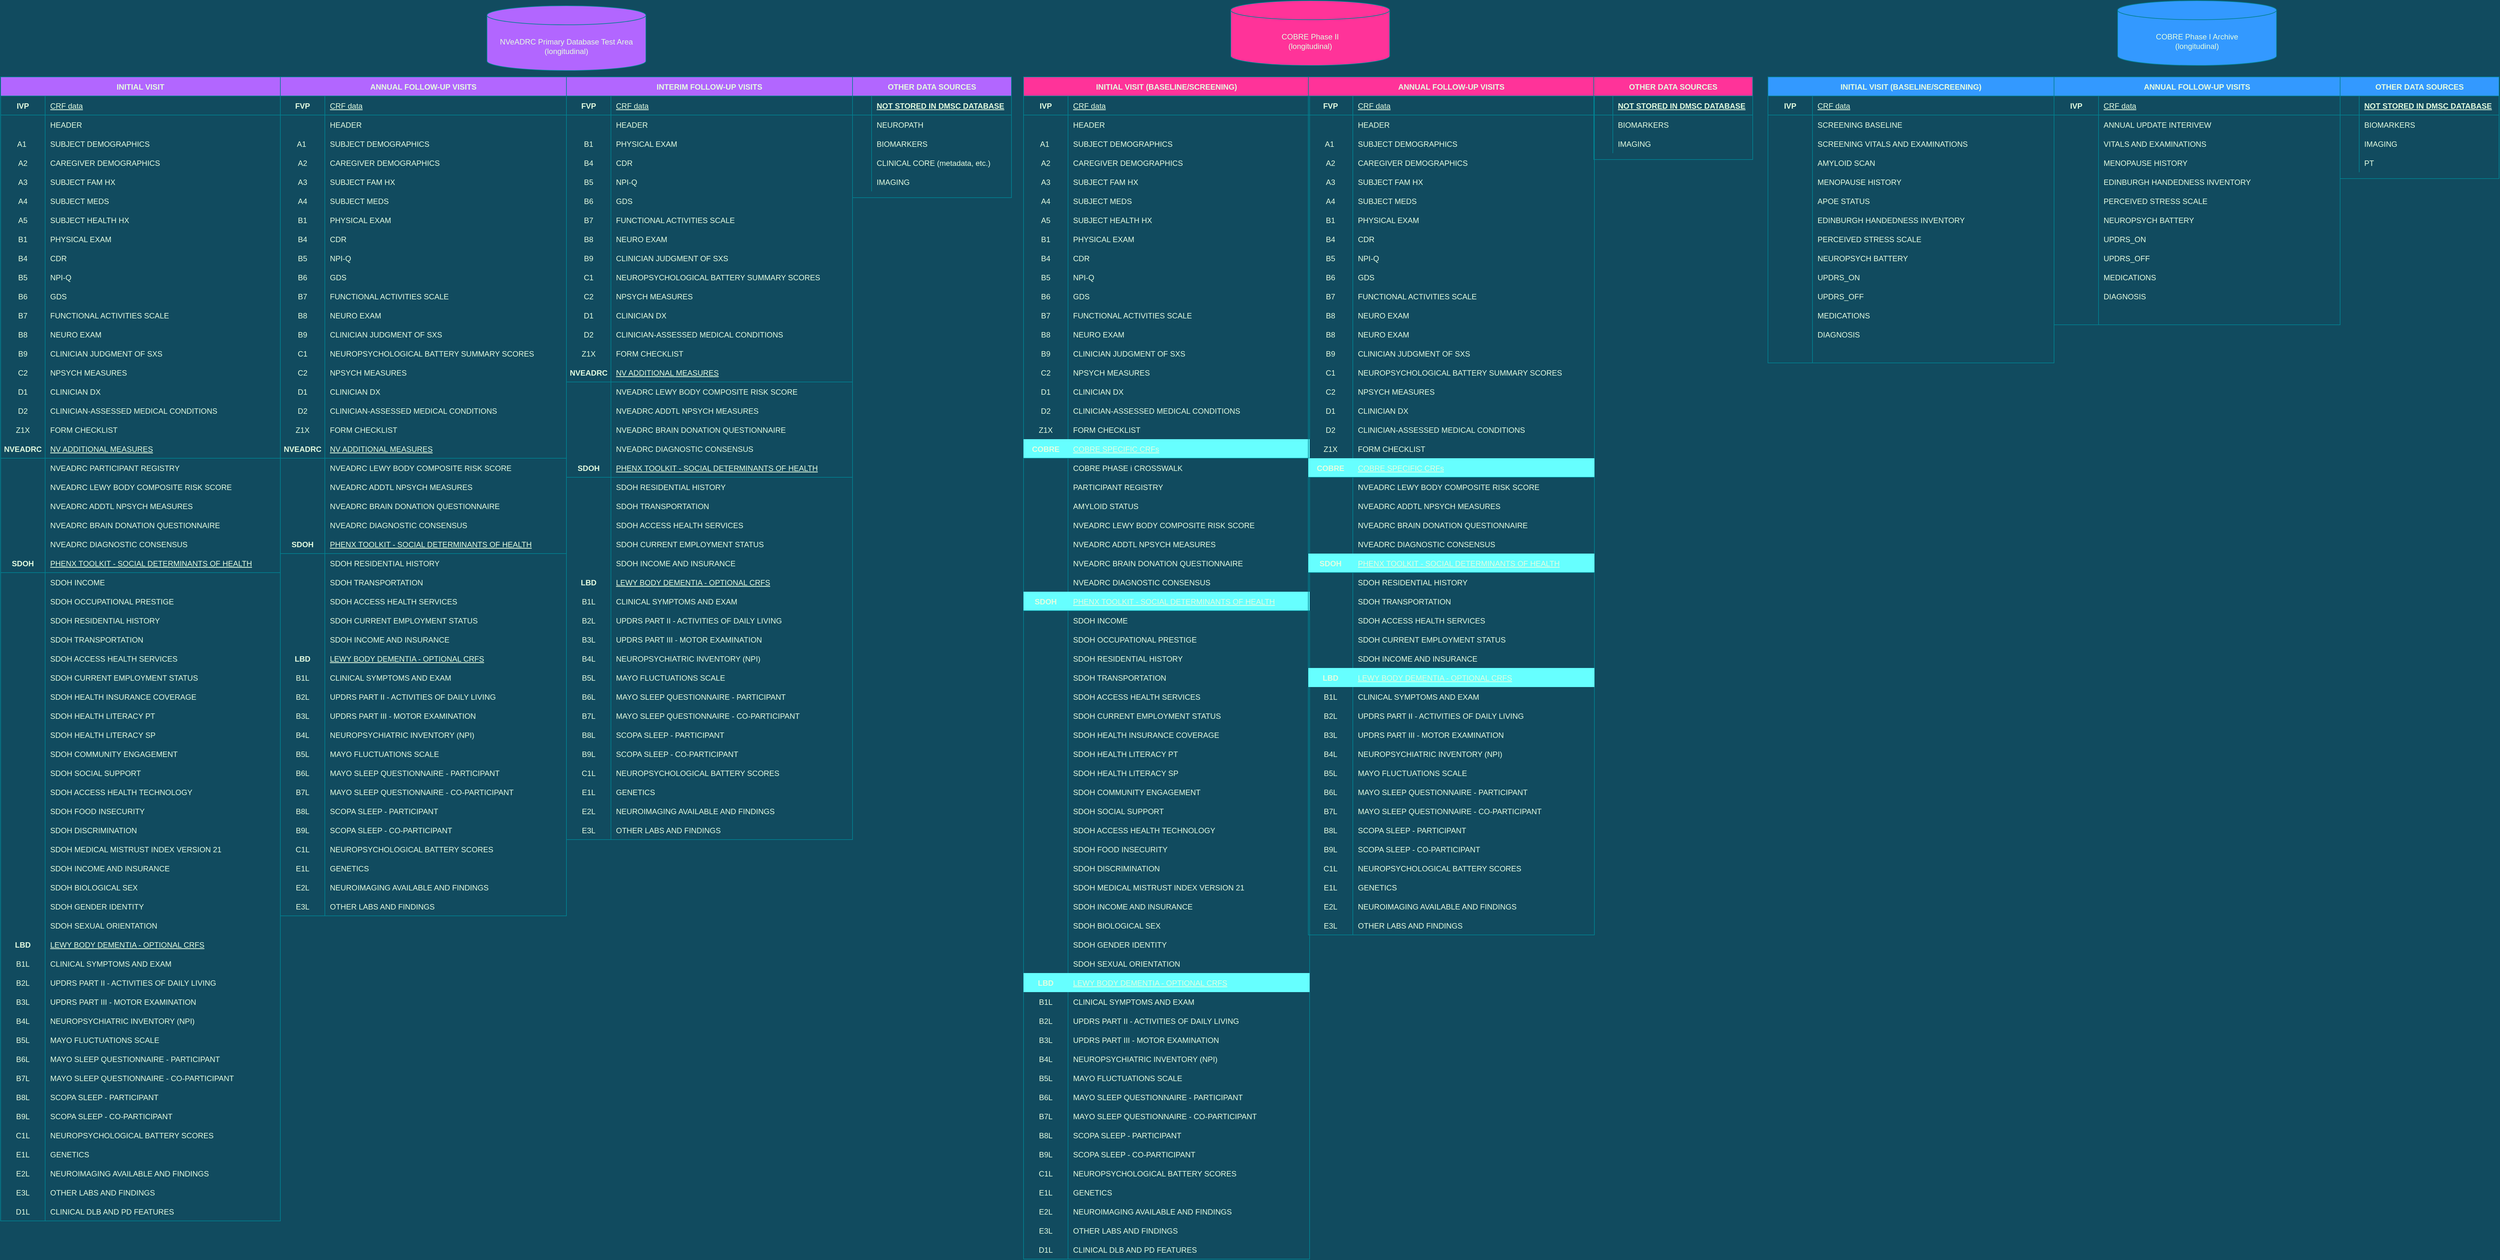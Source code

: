 <mxfile version="16.2.7" type="github"><diagram id="R2lEEEUBdFMjLlhIrx00" name="Page-1"><mxGraphModel dx="2272" dy="820" grid="1" gridSize="10" guides="1" tooltips="1" connect="1" arrows="1" fold="1" page="1" pageScale="1" pageWidth="850" pageHeight="1100" background="#114B5F" math="0" shadow="0" extFonts="Permanent Marker^https://fonts.googleapis.com/css?family=Permanent+Marker"><root><mxCell id="0"/><mxCell id="1" parent="0"/><mxCell id="C-vyLk0tnHw3VtMMgP7b-13" value="OTHER DATA SOURCES" style="shape=table;startSize=30;container=1;collapsible=1;childLayout=tableLayout;fixedRows=1;rowLines=0;fontStyle=1;align=center;resizeLast=1;fillColor=#B266FF;strokeColor=#028090;fontColor=#E4FDE1;" parent="1" vertex="1"><mxGeometry x="1045" y="140" width="250" height="190" as="geometry"/></mxCell><mxCell id="C-vyLk0tnHw3VtMMgP7b-14" value="" style="shape=partialRectangle;collapsible=0;dropTarget=0;pointerEvents=0;fillColor=none;points=[[0,0.5],[1,0.5]];portConstraint=eastwest;top=0;left=0;right=0;bottom=1;strokeColor=#028090;fontColor=#E4FDE1;" parent="C-vyLk0tnHw3VtMMgP7b-13" vertex="1"><mxGeometry y="30" width="250" height="30" as="geometry"/></mxCell><mxCell id="C-vyLk0tnHw3VtMMgP7b-15" value="" style="shape=partialRectangle;overflow=hidden;connectable=0;fillColor=none;top=0;left=0;bottom=0;right=0;fontStyle=1;strokeColor=#028090;fontColor=#E4FDE1;" parent="C-vyLk0tnHw3VtMMgP7b-14" vertex="1"><mxGeometry width="30" height="30" as="geometry"><mxRectangle width="30" height="30" as="alternateBounds"/></mxGeometry></mxCell><mxCell id="C-vyLk0tnHw3VtMMgP7b-16" value="NOT STORED IN DMSC DATABASE" style="shape=partialRectangle;overflow=hidden;connectable=0;fillColor=none;top=0;left=0;bottom=0;right=0;align=left;spacingLeft=6;fontStyle=5;strokeColor=#028090;fontColor=#E4FDE1;" parent="C-vyLk0tnHw3VtMMgP7b-14" vertex="1"><mxGeometry x="30" width="220" height="30" as="geometry"><mxRectangle width="220" height="30" as="alternateBounds"/></mxGeometry></mxCell><mxCell id="C-vyLk0tnHw3VtMMgP7b-17" value="" style="shape=partialRectangle;collapsible=0;dropTarget=0;pointerEvents=0;fillColor=none;points=[[0,0.5],[1,0.5]];portConstraint=eastwest;top=0;left=0;right=0;bottom=0;strokeColor=#028090;fontColor=#E4FDE1;" parent="C-vyLk0tnHw3VtMMgP7b-13" vertex="1"><mxGeometry y="60" width="250" height="30" as="geometry"/></mxCell><mxCell id="C-vyLk0tnHw3VtMMgP7b-18" value="" style="shape=partialRectangle;overflow=hidden;connectable=0;fillColor=none;top=0;left=0;bottom=0;right=0;strokeColor=#028090;fontColor=#E4FDE1;" parent="C-vyLk0tnHw3VtMMgP7b-17" vertex="1"><mxGeometry width="30" height="30" as="geometry"><mxRectangle width="30" height="30" as="alternateBounds"/></mxGeometry></mxCell><mxCell id="C-vyLk0tnHw3VtMMgP7b-19" value="NEUROPATH" style="shape=partialRectangle;overflow=hidden;connectable=0;fillColor=none;top=0;left=0;bottom=0;right=0;align=left;spacingLeft=6;strokeColor=#028090;fontColor=#E4FDE1;" parent="C-vyLk0tnHw3VtMMgP7b-17" vertex="1"><mxGeometry x="30" width="220" height="30" as="geometry"><mxRectangle width="220" height="30" as="alternateBounds"/></mxGeometry></mxCell><mxCell id="C-vyLk0tnHw3VtMMgP7b-20" value="" style="shape=partialRectangle;collapsible=0;dropTarget=0;pointerEvents=0;fillColor=none;points=[[0,0.5],[1,0.5]];portConstraint=eastwest;top=0;left=0;right=0;bottom=0;strokeColor=#028090;fontColor=#E4FDE1;" parent="C-vyLk0tnHw3VtMMgP7b-13" vertex="1"><mxGeometry y="90" width="250" height="30" as="geometry"/></mxCell><mxCell id="C-vyLk0tnHw3VtMMgP7b-21" value="" style="shape=partialRectangle;overflow=hidden;connectable=0;fillColor=none;top=0;left=0;bottom=0;right=0;strokeColor=#028090;fontColor=#E4FDE1;" parent="C-vyLk0tnHw3VtMMgP7b-20" vertex="1"><mxGeometry width="30" height="30" as="geometry"><mxRectangle width="30" height="30" as="alternateBounds"/></mxGeometry></mxCell><mxCell id="C-vyLk0tnHw3VtMMgP7b-22" value="BIOMARKERS" style="shape=partialRectangle;overflow=hidden;connectable=0;fillColor=none;top=0;left=0;bottom=0;right=0;align=left;spacingLeft=6;strokeColor=#028090;fontColor=#E4FDE1;" parent="C-vyLk0tnHw3VtMMgP7b-20" vertex="1"><mxGeometry x="30" width="220" height="30" as="geometry"><mxRectangle width="220" height="30" as="alternateBounds"/></mxGeometry></mxCell><mxCell id="O671Tn0O0Jpu5gKzT6yJ-421" value="" style="shape=partialRectangle;collapsible=0;dropTarget=0;pointerEvents=0;fillColor=none;points=[[0,0.5],[1,0.5]];portConstraint=eastwest;top=0;left=0;right=0;bottom=0;strokeColor=#028090;fontColor=#E4FDE1;" parent="C-vyLk0tnHw3VtMMgP7b-13" vertex="1"><mxGeometry y="120" width="250" height="30" as="geometry"/></mxCell><mxCell id="O671Tn0O0Jpu5gKzT6yJ-422" value="" style="shape=partialRectangle;overflow=hidden;connectable=0;fillColor=none;top=0;left=0;bottom=0;right=0;strokeColor=#028090;fontColor=#E4FDE1;" parent="O671Tn0O0Jpu5gKzT6yJ-421" vertex="1"><mxGeometry width="30" height="30" as="geometry"><mxRectangle width="30" height="30" as="alternateBounds"/></mxGeometry></mxCell><mxCell id="O671Tn0O0Jpu5gKzT6yJ-423" value="CLINICAL CORE (metadata, etc.)" style="shape=partialRectangle;overflow=hidden;connectable=0;fillColor=none;top=0;left=0;bottom=0;right=0;align=left;spacingLeft=6;strokeColor=#028090;fontColor=#E4FDE1;" parent="O671Tn0O0Jpu5gKzT6yJ-421" vertex="1"><mxGeometry x="30" width="220" height="30" as="geometry"><mxRectangle width="220" height="30" as="alternateBounds"/></mxGeometry></mxCell><mxCell id="O671Tn0O0Jpu5gKzT6yJ-437" value="" style="shape=partialRectangle;collapsible=0;dropTarget=0;pointerEvents=0;fillColor=none;points=[[0,0.5],[1,0.5]];portConstraint=eastwest;top=0;left=0;right=0;bottom=0;strokeColor=#028090;fontColor=#E4FDE1;" parent="C-vyLk0tnHw3VtMMgP7b-13" vertex="1"><mxGeometry y="150" width="250" height="30" as="geometry"/></mxCell><mxCell id="O671Tn0O0Jpu5gKzT6yJ-438" value="" style="shape=partialRectangle;overflow=hidden;connectable=0;fillColor=none;top=0;left=0;bottom=0;right=0;strokeColor=#028090;fontColor=#E4FDE1;" parent="O671Tn0O0Jpu5gKzT6yJ-437" vertex="1"><mxGeometry width="30" height="30" as="geometry"><mxRectangle width="30" height="30" as="alternateBounds"/></mxGeometry></mxCell><mxCell id="O671Tn0O0Jpu5gKzT6yJ-439" value="IMAGING" style="shape=partialRectangle;overflow=hidden;connectable=0;fillColor=none;top=0;left=0;bottom=0;right=0;align=left;spacingLeft=6;strokeColor=#028090;fontColor=#E4FDE1;" parent="O671Tn0O0Jpu5gKzT6yJ-437" vertex="1"><mxGeometry x="30" width="220" height="30" as="geometry"><mxRectangle width="220" height="30" as="alternateBounds"/></mxGeometry></mxCell><mxCell id="C-vyLk0tnHw3VtMMgP7b-23" value="INITIAL VISIT" style="shape=table;startSize=30;container=1;collapsible=1;childLayout=tableLayout;fixedRows=1;rowLines=0;fontStyle=1;align=center;resizeLast=1;fillColor=#B266FF;strokeColor=#028090;fontColor=#E4FDE1;" parent="1" vertex="1"><mxGeometry x="-295" y="140" width="440" height="1800" as="geometry"/></mxCell><mxCell id="C-vyLk0tnHw3VtMMgP7b-24" value="" style="shape=partialRectangle;collapsible=0;dropTarget=0;pointerEvents=0;fillColor=none;points=[[0,0.5],[1,0.5]];portConstraint=eastwest;top=0;left=0;right=0;bottom=1;strokeColor=#028090;fontColor=#E4FDE1;" parent="C-vyLk0tnHw3VtMMgP7b-23" vertex="1"><mxGeometry y="30" width="440" height="30" as="geometry"/></mxCell><mxCell id="C-vyLk0tnHw3VtMMgP7b-25" value="IVP" style="shape=partialRectangle;overflow=hidden;connectable=0;fillColor=none;top=0;left=0;bottom=0;right=0;fontStyle=1;strokeColor=#028090;fontColor=#E4FDE1;" parent="C-vyLk0tnHw3VtMMgP7b-24" vertex="1"><mxGeometry width="70" height="30" as="geometry"><mxRectangle width="70" height="30" as="alternateBounds"/></mxGeometry></mxCell><mxCell id="C-vyLk0tnHw3VtMMgP7b-26" value="CRF data" style="shape=partialRectangle;overflow=hidden;connectable=0;fillColor=none;top=0;left=0;bottom=0;right=0;align=left;spacingLeft=6;fontStyle=4;strokeColor=#028090;fontColor=#E4FDE1;" parent="C-vyLk0tnHw3VtMMgP7b-24" vertex="1"><mxGeometry x="70" width="370" height="30" as="geometry"><mxRectangle width="370" height="30" as="alternateBounds"/></mxGeometry></mxCell><mxCell id="O671Tn0O0Jpu5gKzT6yJ-405" value="" style="shape=partialRectangle;collapsible=0;dropTarget=0;pointerEvents=0;fillColor=none;points=[[0,0.5],[1,0.5]];portConstraint=eastwest;top=0;left=0;right=0;bottom=0;strokeColor=#028090;fontColor=#E4FDE1;" parent="C-vyLk0tnHw3VtMMgP7b-23" vertex="1"><mxGeometry y="60" width="440" height="30" as="geometry"/></mxCell><mxCell id="O671Tn0O0Jpu5gKzT6yJ-406" value="" style="shape=partialRectangle;overflow=hidden;connectable=0;fillColor=none;top=0;left=0;bottom=0;right=0;strokeColor=#028090;fontColor=#E4FDE1;" parent="O671Tn0O0Jpu5gKzT6yJ-405" vertex="1"><mxGeometry width="70" height="30" as="geometry"><mxRectangle width="70" height="30" as="alternateBounds"/></mxGeometry></mxCell><mxCell id="O671Tn0O0Jpu5gKzT6yJ-407" value="HEADER" style="shape=partialRectangle;overflow=hidden;connectable=0;fillColor=none;top=0;left=0;bottom=0;right=0;align=left;spacingLeft=6;strokeColor=#028090;fontColor=#E4FDE1;" parent="O671Tn0O0Jpu5gKzT6yJ-405" vertex="1"><mxGeometry x="70" width="370" height="30" as="geometry"><mxRectangle width="370" height="30" as="alternateBounds"/></mxGeometry></mxCell><mxCell id="C-vyLk0tnHw3VtMMgP7b-27" value="" style="shape=partialRectangle;collapsible=0;dropTarget=0;pointerEvents=0;fillColor=none;points=[[0,0.5],[1,0.5]];portConstraint=eastwest;top=0;left=0;right=0;bottom=0;strokeColor=#028090;fontColor=#E4FDE1;" parent="C-vyLk0tnHw3VtMMgP7b-23" vertex="1"><mxGeometry y="90" width="440" height="30" as="geometry"/></mxCell><mxCell id="C-vyLk0tnHw3VtMMgP7b-28" value="A1 " style="shape=partialRectangle;overflow=hidden;connectable=0;fillColor=none;top=0;left=0;bottom=0;right=0;strokeColor=#028090;fontColor=#E4FDE1;" parent="C-vyLk0tnHw3VtMMgP7b-27" vertex="1"><mxGeometry width="70" height="30" as="geometry"><mxRectangle width="70" height="30" as="alternateBounds"/></mxGeometry></mxCell><mxCell id="C-vyLk0tnHw3VtMMgP7b-29" value="SUBJECT DEMOGRAPHICS" style="shape=partialRectangle;overflow=hidden;connectable=0;fillColor=none;top=0;left=0;bottom=0;right=0;align=left;spacingLeft=6;strokeColor=#028090;fontColor=#E4FDE1;" parent="C-vyLk0tnHw3VtMMgP7b-27" vertex="1"><mxGeometry x="70" width="370" height="30" as="geometry"><mxRectangle width="370" height="30" as="alternateBounds"/></mxGeometry></mxCell><mxCell id="ykSIFrogTSsvbLGa-JhN-21" value="" style="shape=partialRectangle;collapsible=0;dropTarget=0;pointerEvents=0;fillColor=none;points=[[0,0.5],[1,0.5]];portConstraint=eastwest;top=0;left=0;right=0;bottom=0;strokeColor=#028090;fontColor=#E4FDE1;" parent="C-vyLk0tnHw3VtMMgP7b-23" vertex="1"><mxGeometry y="120" width="440" height="30" as="geometry"/></mxCell><mxCell id="ykSIFrogTSsvbLGa-JhN-22" value="A2" style="shape=partialRectangle;overflow=hidden;connectable=0;fillColor=none;top=0;left=0;bottom=0;right=0;strokeColor=#028090;fontColor=#E4FDE1;" parent="ykSIFrogTSsvbLGa-JhN-21" vertex="1"><mxGeometry width="70" height="30" as="geometry"><mxRectangle width="70" height="30" as="alternateBounds"/></mxGeometry></mxCell><mxCell id="ykSIFrogTSsvbLGa-JhN-23" value="CAREGIVER DEMOGRAPHICS" style="shape=partialRectangle;overflow=hidden;connectable=0;fillColor=none;top=0;left=0;bottom=0;right=0;align=left;spacingLeft=6;strokeColor=#028090;fontColor=#E4FDE1;" parent="ykSIFrogTSsvbLGa-JhN-21" vertex="1"><mxGeometry x="70" width="370" height="30" as="geometry"><mxRectangle width="370" height="30" as="alternateBounds"/></mxGeometry></mxCell><mxCell id="ykSIFrogTSsvbLGa-JhN-24" value="" style="shape=partialRectangle;collapsible=0;dropTarget=0;pointerEvents=0;fillColor=none;points=[[0,0.5],[1,0.5]];portConstraint=eastwest;top=0;left=0;right=0;bottom=0;strokeColor=#028090;fontColor=#E4FDE1;" parent="C-vyLk0tnHw3VtMMgP7b-23" vertex="1"><mxGeometry y="150" width="440" height="30" as="geometry"/></mxCell><mxCell id="ykSIFrogTSsvbLGa-JhN-25" value="A3" style="shape=partialRectangle;overflow=hidden;connectable=0;fillColor=none;top=0;left=0;bottom=0;right=0;strokeColor=#028090;fontColor=#E4FDE1;" parent="ykSIFrogTSsvbLGa-JhN-24" vertex="1"><mxGeometry width="70" height="30" as="geometry"><mxRectangle width="70" height="30" as="alternateBounds"/></mxGeometry></mxCell><mxCell id="ykSIFrogTSsvbLGa-JhN-26" value="SUBJECT FAM HX" style="shape=partialRectangle;overflow=hidden;connectable=0;fillColor=none;top=0;left=0;bottom=0;right=0;align=left;spacingLeft=6;strokeColor=#028090;fontColor=#E4FDE1;" parent="ykSIFrogTSsvbLGa-JhN-24" vertex="1"><mxGeometry x="70" width="370" height="30" as="geometry"><mxRectangle width="370" height="30" as="alternateBounds"/></mxGeometry></mxCell><mxCell id="ykSIFrogTSsvbLGa-JhN-27" value="" style="shape=partialRectangle;collapsible=0;dropTarget=0;pointerEvents=0;fillColor=none;points=[[0,0.5],[1,0.5]];portConstraint=eastwest;top=0;left=0;right=0;bottom=0;strokeColor=#028090;fontColor=#E4FDE1;" parent="C-vyLk0tnHw3VtMMgP7b-23" vertex="1"><mxGeometry y="180" width="440" height="30" as="geometry"/></mxCell><mxCell id="ykSIFrogTSsvbLGa-JhN-28" value="A4" style="shape=partialRectangle;overflow=hidden;connectable=0;fillColor=none;top=0;left=0;bottom=0;right=0;strokeColor=#028090;fontColor=#E4FDE1;" parent="ykSIFrogTSsvbLGa-JhN-27" vertex="1"><mxGeometry width="70" height="30" as="geometry"><mxRectangle width="70" height="30" as="alternateBounds"/></mxGeometry></mxCell><mxCell id="ykSIFrogTSsvbLGa-JhN-29" value="SUBJECT MEDS" style="shape=partialRectangle;overflow=hidden;connectable=0;fillColor=none;top=0;left=0;bottom=0;right=0;align=left;spacingLeft=6;strokeColor=#028090;fontColor=#E4FDE1;" parent="ykSIFrogTSsvbLGa-JhN-27" vertex="1"><mxGeometry x="70" width="370" height="30" as="geometry"><mxRectangle width="370" height="30" as="alternateBounds"/></mxGeometry></mxCell><mxCell id="ykSIFrogTSsvbLGa-JhN-30" value="" style="shape=partialRectangle;collapsible=0;dropTarget=0;pointerEvents=0;fillColor=none;points=[[0,0.5],[1,0.5]];portConstraint=eastwest;top=0;left=0;right=0;bottom=0;strokeColor=#028090;fontColor=#E4FDE1;" parent="C-vyLk0tnHw3VtMMgP7b-23" vertex="1"><mxGeometry y="210" width="440" height="30" as="geometry"/></mxCell><mxCell id="ykSIFrogTSsvbLGa-JhN-31" value="A5" style="shape=partialRectangle;overflow=hidden;connectable=0;fillColor=none;top=0;left=0;bottom=0;right=0;strokeColor=#028090;fontColor=#E4FDE1;" parent="ykSIFrogTSsvbLGa-JhN-30" vertex="1"><mxGeometry width="70" height="30" as="geometry"><mxRectangle width="70" height="30" as="alternateBounds"/></mxGeometry></mxCell><mxCell id="ykSIFrogTSsvbLGa-JhN-32" value="SUBJECT HEALTH HX" style="shape=partialRectangle;overflow=hidden;connectable=0;fillColor=none;top=0;left=0;bottom=0;right=0;align=left;spacingLeft=6;strokeColor=#028090;fontColor=#E4FDE1;" parent="ykSIFrogTSsvbLGa-JhN-30" vertex="1"><mxGeometry x="70" width="370" height="30" as="geometry"><mxRectangle width="370" height="30" as="alternateBounds"/></mxGeometry></mxCell><mxCell id="ykSIFrogTSsvbLGa-JhN-33" value="" style="shape=partialRectangle;collapsible=0;dropTarget=0;pointerEvents=0;fillColor=none;points=[[0,0.5],[1,0.5]];portConstraint=eastwest;top=0;left=0;right=0;bottom=0;strokeColor=#028090;fontColor=#E4FDE1;" parent="C-vyLk0tnHw3VtMMgP7b-23" vertex="1"><mxGeometry y="240" width="440" height="30" as="geometry"/></mxCell><mxCell id="ykSIFrogTSsvbLGa-JhN-34" value="B1" style="shape=partialRectangle;overflow=hidden;connectable=0;fillColor=none;top=0;left=0;bottom=0;right=0;strokeColor=#028090;fontColor=#E4FDE1;" parent="ykSIFrogTSsvbLGa-JhN-33" vertex="1"><mxGeometry width="70" height="30" as="geometry"><mxRectangle width="70" height="30" as="alternateBounds"/></mxGeometry></mxCell><mxCell id="ykSIFrogTSsvbLGa-JhN-35" value="PHYSICAL EXAM" style="shape=partialRectangle;overflow=hidden;connectable=0;fillColor=none;top=0;left=0;bottom=0;right=0;align=left;spacingLeft=6;strokeColor=#028090;fontColor=#E4FDE1;" parent="ykSIFrogTSsvbLGa-JhN-33" vertex="1"><mxGeometry x="70" width="370" height="30" as="geometry"><mxRectangle width="370" height="30" as="alternateBounds"/></mxGeometry></mxCell><mxCell id="ykSIFrogTSsvbLGa-JhN-36" value="" style="shape=partialRectangle;collapsible=0;dropTarget=0;pointerEvents=0;fillColor=none;points=[[0,0.5],[1,0.5]];portConstraint=eastwest;top=0;left=0;right=0;bottom=0;strokeColor=#028090;fontColor=#E4FDE1;" parent="C-vyLk0tnHw3VtMMgP7b-23" vertex="1"><mxGeometry y="270" width="440" height="30" as="geometry"/></mxCell><mxCell id="ykSIFrogTSsvbLGa-JhN-37" value="B4" style="shape=partialRectangle;overflow=hidden;connectable=0;fillColor=none;top=0;left=0;bottom=0;right=0;strokeColor=#028090;fontColor=#E4FDE1;" parent="ykSIFrogTSsvbLGa-JhN-36" vertex="1"><mxGeometry width="70" height="30" as="geometry"><mxRectangle width="70" height="30" as="alternateBounds"/></mxGeometry></mxCell><mxCell id="ykSIFrogTSsvbLGa-JhN-38" value="CDR" style="shape=partialRectangle;overflow=hidden;connectable=0;fillColor=none;top=0;left=0;bottom=0;right=0;align=left;spacingLeft=6;strokeColor=#028090;fontColor=#E4FDE1;" parent="ykSIFrogTSsvbLGa-JhN-36" vertex="1"><mxGeometry x="70" width="370" height="30" as="geometry"><mxRectangle width="370" height="30" as="alternateBounds"/></mxGeometry></mxCell><mxCell id="ykSIFrogTSsvbLGa-JhN-39" value="" style="shape=partialRectangle;collapsible=0;dropTarget=0;pointerEvents=0;fillColor=none;points=[[0,0.5],[1,0.5]];portConstraint=eastwest;top=0;left=0;right=0;bottom=0;strokeColor=#028090;fontColor=#E4FDE1;" parent="C-vyLk0tnHw3VtMMgP7b-23" vertex="1"><mxGeometry y="300" width="440" height="30" as="geometry"/></mxCell><mxCell id="ykSIFrogTSsvbLGa-JhN-40" value="B5" style="shape=partialRectangle;overflow=hidden;connectable=0;fillColor=none;top=0;left=0;bottom=0;right=0;strokeColor=#028090;fontColor=#E4FDE1;" parent="ykSIFrogTSsvbLGa-JhN-39" vertex="1"><mxGeometry width="70" height="30" as="geometry"><mxRectangle width="70" height="30" as="alternateBounds"/></mxGeometry></mxCell><mxCell id="ykSIFrogTSsvbLGa-JhN-41" value="NPI-Q" style="shape=partialRectangle;overflow=hidden;connectable=0;fillColor=none;top=0;left=0;bottom=0;right=0;align=left;spacingLeft=6;strokeColor=#028090;fontColor=#E4FDE1;" parent="ykSIFrogTSsvbLGa-JhN-39" vertex="1"><mxGeometry x="70" width="370" height="30" as="geometry"><mxRectangle width="370" height="30" as="alternateBounds"/></mxGeometry></mxCell><mxCell id="ykSIFrogTSsvbLGa-JhN-42" value="" style="shape=partialRectangle;collapsible=0;dropTarget=0;pointerEvents=0;fillColor=none;points=[[0,0.5],[1,0.5]];portConstraint=eastwest;top=0;left=0;right=0;bottom=0;strokeColor=#028090;fontColor=#E4FDE1;" parent="C-vyLk0tnHw3VtMMgP7b-23" vertex="1"><mxGeometry y="330" width="440" height="30" as="geometry"/></mxCell><mxCell id="ykSIFrogTSsvbLGa-JhN-43" value="B6" style="shape=partialRectangle;overflow=hidden;connectable=0;fillColor=none;top=0;left=0;bottom=0;right=0;strokeColor=#028090;fontColor=#E4FDE1;" parent="ykSIFrogTSsvbLGa-JhN-42" vertex="1"><mxGeometry width="70" height="30" as="geometry"><mxRectangle width="70" height="30" as="alternateBounds"/></mxGeometry></mxCell><mxCell id="ykSIFrogTSsvbLGa-JhN-44" value="GDS" style="shape=partialRectangle;overflow=hidden;connectable=0;fillColor=none;top=0;left=0;bottom=0;right=0;align=left;spacingLeft=6;strokeColor=#028090;fontColor=#E4FDE1;" parent="ykSIFrogTSsvbLGa-JhN-42" vertex="1"><mxGeometry x="70" width="370" height="30" as="geometry"><mxRectangle width="370" height="30" as="alternateBounds"/></mxGeometry></mxCell><mxCell id="ykSIFrogTSsvbLGa-JhN-45" value="" style="shape=partialRectangle;collapsible=0;dropTarget=0;pointerEvents=0;fillColor=none;points=[[0,0.5],[1,0.5]];portConstraint=eastwest;top=0;left=0;right=0;bottom=0;strokeColor=#028090;fontColor=#E4FDE1;" parent="C-vyLk0tnHw3VtMMgP7b-23" vertex="1"><mxGeometry y="360" width="440" height="30" as="geometry"/></mxCell><mxCell id="ykSIFrogTSsvbLGa-JhN-46" value="B7" style="shape=partialRectangle;overflow=hidden;connectable=0;fillColor=none;top=0;left=0;bottom=0;right=0;strokeColor=#028090;fontColor=#E4FDE1;" parent="ykSIFrogTSsvbLGa-JhN-45" vertex="1"><mxGeometry width="70" height="30" as="geometry"><mxRectangle width="70" height="30" as="alternateBounds"/></mxGeometry></mxCell><mxCell id="ykSIFrogTSsvbLGa-JhN-47" value="FUNCTIONAL ACTIVITIES SCALE" style="shape=partialRectangle;overflow=hidden;connectable=0;fillColor=none;top=0;left=0;bottom=0;right=0;align=left;spacingLeft=6;strokeColor=#028090;fontColor=#E4FDE1;" parent="ykSIFrogTSsvbLGa-JhN-45" vertex="1"><mxGeometry x="70" width="370" height="30" as="geometry"><mxRectangle width="370" height="30" as="alternateBounds"/></mxGeometry></mxCell><mxCell id="ykSIFrogTSsvbLGa-JhN-48" value="" style="shape=partialRectangle;collapsible=0;dropTarget=0;pointerEvents=0;fillColor=none;points=[[0,0.5],[1,0.5]];portConstraint=eastwest;top=0;left=0;right=0;bottom=0;strokeColor=#028090;fontColor=#E4FDE1;" parent="C-vyLk0tnHw3VtMMgP7b-23" vertex="1"><mxGeometry y="390" width="440" height="30" as="geometry"/></mxCell><mxCell id="ykSIFrogTSsvbLGa-JhN-49" value="B8" style="shape=partialRectangle;overflow=hidden;connectable=0;fillColor=none;top=0;left=0;bottom=0;right=0;strokeColor=#028090;fontColor=#E4FDE1;" parent="ykSIFrogTSsvbLGa-JhN-48" vertex="1"><mxGeometry width="70" height="30" as="geometry"><mxRectangle width="70" height="30" as="alternateBounds"/></mxGeometry></mxCell><mxCell id="ykSIFrogTSsvbLGa-JhN-50" value="NEURO EXAM" style="shape=partialRectangle;overflow=hidden;connectable=0;fillColor=none;top=0;left=0;bottom=0;right=0;align=left;spacingLeft=6;strokeColor=#028090;fontColor=#E4FDE1;" parent="ykSIFrogTSsvbLGa-JhN-48" vertex="1"><mxGeometry x="70" width="370" height="30" as="geometry"><mxRectangle width="370" height="30" as="alternateBounds"/></mxGeometry></mxCell><mxCell id="ykSIFrogTSsvbLGa-JhN-51" value="" style="shape=partialRectangle;collapsible=0;dropTarget=0;pointerEvents=0;fillColor=none;points=[[0,0.5],[1,0.5]];portConstraint=eastwest;top=0;left=0;right=0;bottom=0;strokeColor=#028090;fontColor=#E4FDE1;" parent="C-vyLk0tnHw3VtMMgP7b-23" vertex="1"><mxGeometry y="420" width="440" height="30" as="geometry"/></mxCell><mxCell id="ykSIFrogTSsvbLGa-JhN-52" value="B9" style="shape=partialRectangle;overflow=hidden;connectable=0;fillColor=none;top=0;left=0;bottom=0;right=0;strokeColor=#028090;fontColor=#E4FDE1;" parent="ykSIFrogTSsvbLGa-JhN-51" vertex="1"><mxGeometry width="70" height="30" as="geometry"><mxRectangle width="70" height="30" as="alternateBounds"/></mxGeometry></mxCell><mxCell id="ykSIFrogTSsvbLGa-JhN-53" value="CLINICIAN JUDGMENT OF SXS" style="shape=partialRectangle;overflow=hidden;connectable=0;fillColor=none;top=0;left=0;bottom=0;right=0;align=left;spacingLeft=6;strokeColor=#028090;fontColor=#E4FDE1;" parent="ykSIFrogTSsvbLGa-JhN-51" vertex="1"><mxGeometry x="70" width="370" height="30" as="geometry"><mxRectangle width="370" height="30" as="alternateBounds"/></mxGeometry></mxCell><mxCell id="ykSIFrogTSsvbLGa-JhN-54" value="" style="shape=partialRectangle;collapsible=0;dropTarget=0;pointerEvents=0;fillColor=none;points=[[0,0.5],[1,0.5]];portConstraint=eastwest;top=0;left=0;right=0;bottom=0;strokeColor=#028090;fontColor=#E4FDE1;" parent="C-vyLk0tnHw3VtMMgP7b-23" vertex="1"><mxGeometry y="450" width="440" height="30" as="geometry"/></mxCell><mxCell id="ykSIFrogTSsvbLGa-JhN-55" value="C2" style="shape=partialRectangle;overflow=hidden;connectable=0;fillColor=none;top=0;left=0;bottom=0;right=0;strokeColor=#028090;fontColor=#E4FDE1;" parent="ykSIFrogTSsvbLGa-JhN-54" vertex="1"><mxGeometry width="70" height="30" as="geometry"><mxRectangle width="70" height="30" as="alternateBounds"/></mxGeometry></mxCell><mxCell id="ykSIFrogTSsvbLGa-JhN-56" value="NPSYCH MEASURES" style="shape=partialRectangle;overflow=hidden;connectable=0;fillColor=none;top=0;left=0;bottom=0;right=0;align=left;spacingLeft=6;strokeColor=#028090;fontColor=#E4FDE1;" parent="ykSIFrogTSsvbLGa-JhN-54" vertex="1"><mxGeometry x="70" width="370" height="30" as="geometry"><mxRectangle width="370" height="30" as="alternateBounds"/></mxGeometry></mxCell><mxCell id="ykSIFrogTSsvbLGa-JhN-57" value="" style="shape=partialRectangle;collapsible=0;dropTarget=0;pointerEvents=0;fillColor=none;points=[[0,0.5],[1,0.5]];portConstraint=eastwest;top=0;left=0;right=0;bottom=0;strokeColor=#028090;fontColor=#E4FDE1;" parent="C-vyLk0tnHw3VtMMgP7b-23" vertex="1"><mxGeometry y="480" width="440" height="30" as="geometry"/></mxCell><mxCell id="ykSIFrogTSsvbLGa-JhN-58" value="D1" style="shape=partialRectangle;overflow=hidden;connectable=0;fillColor=none;top=0;left=0;bottom=0;right=0;strokeColor=#028090;fontColor=#E4FDE1;" parent="ykSIFrogTSsvbLGa-JhN-57" vertex="1"><mxGeometry width="70" height="30" as="geometry"><mxRectangle width="70" height="30" as="alternateBounds"/></mxGeometry></mxCell><mxCell id="ykSIFrogTSsvbLGa-JhN-59" value="CLINICIAN DX" style="shape=partialRectangle;overflow=hidden;connectable=0;fillColor=none;top=0;left=0;bottom=0;right=0;align=left;spacingLeft=6;strokeColor=#028090;fontColor=#E4FDE1;" parent="ykSIFrogTSsvbLGa-JhN-57" vertex="1"><mxGeometry x="70" width="370" height="30" as="geometry"><mxRectangle width="370" height="30" as="alternateBounds"/></mxGeometry></mxCell><mxCell id="ykSIFrogTSsvbLGa-JhN-60" value="" style="shape=partialRectangle;collapsible=0;dropTarget=0;pointerEvents=0;fillColor=none;points=[[0,0.5],[1,0.5]];portConstraint=eastwest;top=0;left=0;right=0;bottom=0;strokeColor=#028090;fontColor=#E4FDE1;" parent="C-vyLk0tnHw3VtMMgP7b-23" vertex="1"><mxGeometry y="510" width="440" height="30" as="geometry"/></mxCell><mxCell id="ykSIFrogTSsvbLGa-JhN-61" value="D2" style="shape=partialRectangle;overflow=hidden;connectable=0;fillColor=none;top=0;left=0;bottom=0;right=0;strokeColor=#028090;fontColor=#E4FDE1;" parent="ykSIFrogTSsvbLGa-JhN-60" vertex="1"><mxGeometry width="70" height="30" as="geometry"><mxRectangle width="70" height="30" as="alternateBounds"/></mxGeometry></mxCell><mxCell id="ykSIFrogTSsvbLGa-JhN-62" value="CLINICIAN-ASSESSED MEDICAL CONDITIONS" style="shape=partialRectangle;overflow=hidden;connectable=0;fillColor=none;top=0;left=0;bottom=0;right=0;align=left;spacingLeft=6;strokeColor=#028090;fontColor=#E4FDE1;" parent="ykSIFrogTSsvbLGa-JhN-60" vertex="1"><mxGeometry x="70" width="370" height="30" as="geometry"><mxRectangle width="370" height="30" as="alternateBounds"/></mxGeometry></mxCell><mxCell id="ykSIFrogTSsvbLGa-JhN-63" value="" style="shape=partialRectangle;collapsible=0;dropTarget=0;pointerEvents=0;fillColor=none;points=[[0,0.5],[1,0.5]];portConstraint=eastwest;top=0;left=0;right=0;bottom=0;strokeColor=#028090;fontColor=#E4FDE1;" parent="C-vyLk0tnHw3VtMMgP7b-23" vertex="1"><mxGeometry y="540" width="440" height="30" as="geometry"/></mxCell><mxCell id="ykSIFrogTSsvbLGa-JhN-64" value="Z1X" style="shape=partialRectangle;overflow=hidden;connectable=0;fillColor=none;top=0;left=0;bottom=0;right=0;strokeColor=#028090;fontColor=#E4FDE1;" parent="ykSIFrogTSsvbLGa-JhN-63" vertex="1"><mxGeometry width="70" height="30" as="geometry"><mxRectangle width="70" height="30" as="alternateBounds"/></mxGeometry></mxCell><mxCell id="ykSIFrogTSsvbLGa-JhN-65" value="FORM CHECKLIST" style="shape=partialRectangle;overflow=hidden;connectable=0;fillColor=none;top=0;left=0;bottom=0;right=0;align=left;spacingLeft=6;strokeColor=#028090;fontColor=#E4FDE1;" parent="ykSIFrogTSsvbLGa-JhN-63" vertex="1"><mxGeometry x="70" width="370" height="30" as="geometry"><mxRectangle width="370" height="30" as="alternateBounds"/></mxGeometry></mxCell><mxCell id="O671Tn0O0Jpu5gKzT6yJ-197" value="" style="shape=partialRectangle;collapsible=0;dropTarget=0;pointerEvents=0;fillColor=none;points=[[0,0.5],[1,0.5]];portConstraint=eastwest;top=0;left=0;right=0;bottom=1;strokeColor=#028090;fontColor=#E4FDE1;fontSize=13;" parent="C-vyLk0tnHw3VtMMgP7b-23" vertex="1"><mxGeometry y="570" width="440" height="30" as="geometry"/></mxCell><mxCell id="O671Tn0O0Jpu5gKzT6yJ-198" value="NVEADRC" style="shape=partialRectangle;overflow=hidden;connectable=0;fillColor=none;top=0;left=0;bottom=0;right=0;fontStyle=1;strokeColor=#028090;fontColor=#E4FDE1;fontSize=12;" parent="O671Tn0O0Jpu5gKzT6yJ-197" vertex="1"><mxGeometry width="70" height="30" as="geometry"><mxRectangle width="70" height="30" as="alternateBounds"/></mxGeometry></mxCell><mxCell id="O671Tn0O0Jpu5gKzT6yJ-199" value="NV ADDITIONAL MEASURES" style="shape=partialRectangle;overflow=hidden;connectable=0;fillColor=none;top=0;left=0;bottom=0;right=0;align=left;spacingLeft=6;fontStyle=4;strokeColor=#028090;fontColor=#E4FDE1;" parent="O671Tn0O0Jpu5gKzT6yJ-197" vertex="1"><mxGeometry x="70" width="370" height="30" as="geometry"><mxRectangle width="370" height="30" as="alternateBounds"/></mxGeometry></mxCell><mxCell id="O671Tn0O0Jpu5gKzT6yJ-402" value="" style="shape=partialRectangle;collapsible=0;dropTarget=0;pointerEvents=0;fillColor=none;points=[[0,0.5],[1,0.5]];portConstraint=eastwest;top=0;left=0;right=0;bottom=0;strokeColor=#028090;fontColor=#E4FDE1;" parent="C-vyLk0tnHw3VtMMgP7b-23" vertex="1"><mxGeometry y="600" width="440" height="30" as="geometry"/></mxCell><mxCell id="O671Tn0O0Jpu5gKzT6yJ-403" value="" style="shape=partialRectangle;overflow=hidden;connectable=0;fillColor=none;top=0;left=0;bottom=0;right=0;strokeColor=#028090;fontColor=#E4FDE1;" parent="O671Tn0O0Jpu5gKzT6yJ-402" vertex="1"><mxGeometry width="70" height="30" as="geometry"><mxRectangle width="70" height="30" as="alternateBounds"/></mxGeometry></mxCell><mxCell id="O671Tn0O0Jpu5gKzT6yJ-404" value="NVEADRC PARTICIPANT REGISTRY" style="shape=partialRectangle;overflow=hidden;connectable=0;fillColor=none;top=0;left=0;bottom=0;right=0;align=left;spacingLeft=6;strokeColor=#028090;fontColor=#E4FDE1;" parent="O671Tn0O0Jpu5gKzT6yJ-402" vertex="1"><mxGeometry x="70" width="370" height="30" as="geometry"><mxRectangle width="370" height="30" as="alternateBounds"/></mxGeometry></mxCell><mxCell id="ykSIFrogTSsvbLGa-JhN-66" value="" style="shape=partialRectangle;collapsible=0;dropTarget=0;pointerEvents=0;fillColor=none;points=[[0,0.5],[1,0.5]];portConstraint=eastwest;top=0;left=0;right=0;bottom=0;strokeColor=#028090;fontColor=#E4FDE1;" parent="C-vyLk0tnHw3VtMMgP7b-23" vertex="1"><mxGeometry y="630" width="440" height="30" as="geometry"/></mxCell><mxCell id="ykSIFrogTSsvbLGa-JhN-67" value="" style="shape=partialRectangle;overflow=hidden;connectable=0;fillColor=none;top=0;left=0;bottom=0;right=0;strokeColor=#028090;fontColor=#E4FDE1;" parent="ykSIFrogTSsvbLGa-JhN-66" vertex="1"><mxGeometry width="70" height="30" as="geometry"><mxRectangle width="70" height="30" as="alternateBounds"/></mxGeometry></mxCell><mxCell id="ykSIFrogTSsvbLGa-JhN-68" value="NVEADRC LEWY BODY COMPOSITE RISK SCORE" style="shape=partialRectangle;overflow=hidden;connectable=0;fillColor=none;top=0;left=0;bottom=0;right=0;align=left;spacingLeft=6;strokeColor=#028090;fontColor=#E4FDE1;" parent="ykSIFrogTSsvbLGa-JhN-66" vertex="1"><mxGeometry x="70" width="370" height="30" as="geometry"><mxRectangle width="370" height="30" as="alternateBounds"/></mxGeometry></mxCell><mxCell id="ykSIFrogTSsvbLGa-JhN-127" value="" style="shape=partialRectangle;collapsible=0;dropTarget=0;pointerEvents=0;fillColor=none;points=[[0,0.5],[1,0.5]];portConstraint=eastwest;top=0;left=0;right=0;bottom=0;strokeColor=#028090;fontColor=#E4FDE1;" parent="C-vyLk0tnHw3VtMMgP7b-23" vertex="1"><mxGeometry y="660" width="440" height="30" as="geometry"/></mxCell><mxCell id="ykSIFrogTSsvbLGa-JhN-128" value="" style="shape=partialRectangle;overflow=hidden;connectable=0;fillColor=none;top=0;left=0;bottom=0;right=0;strokeColor=#028090;fontColor=#E4FDE1;" parent="ykSIFrogTSsvbLGa-JhN-127" vertex="1"><mxGeometry width="70" height="30" as="geometry"><mxRectangle width="70" height="30" as="alternateBounds"/></mxGeometry></mxCell><mxCell id="ykSIFrogTSsvbLGa-JhN-129" value="NVEADRC ADDTL NPSYCH MEASURES" style="shape=partialRectangle;overflow=hidden;connectable=0;fillColor=none;top=0;left=0;bottom=0;right=0;align=left;spacingLeft=6;strokeColor=#028090;fontColor=#E4FDE1;" parent="ykSIFrogTSsvbLGa-JhN-127" vertex="1"><mxGeometry x="70" width="370" height="30" as="geometry"><mxRectangle width="370" height="30" as="alternateBounds"/></mxGeometry></mxCell><mxCell id="ykSIFrogTSsvbLGa-JhN-130" value="" style="shape=partialRectangle;collapsible=0;dropTarget=0;pointerEvents=0;fillColor=none;points=[[0,0.5],[1,0.5]];portConstraint=eastwest;top=0;left=0;right=0;bottom=0;strokeColor=#028090;fontColor=#E4FDE1;" parent="C-vyLk0tnHw3VtMMgP7b-23" vertex="1"><mxGeometry y="690" width="440" height="30" as="geometry"/></mxCell><mxCell id="ykSIFrogTSsvbLGa-JhN-131" value="" style="shape=partialRectangle;overflow=hidden;connectable=0;fillColor=none;top=0;left=0;bottom=0;right=0;strokeColor=#028090;fontColor=#E4FDE1;" parent="ykSIFrogTSsvbLGa-JhN-130" vertex="1"><mxGeometry width="70" height="30" as="geometry"><mxRectangle width="70" height="30" as="alternateBounds"/></mxGeometry></mxCell><mxCell id="ykSIFrogTSsvbLGa-JhN-132" value="NVEADRC BRAIN DONATION QUESTIONNAIRE" style="shape=partialRectangle;overflow=hidden;connectable=0;fillColor=none;top=0;left=0;bottom=0;right=0;align=left;spacingLeft=6;strokeColor=#028090;fontColor=#E4FDE1;" parent="ykSIFrogTSsvbLGa-JhN-130" vertex="1"><mxGeometry x="70" width="370" height="30" as="geometry"><mxRectangle width="370" height="30" as="alternateBounds"/></mxGeometry></mxCell><mxCell id="ykSIFrogTSsvbLGa-JhN-133" value="" style="shape=partialRectangle;collapsible=0;dropTarget=0;pointerEvents=0;fillColor=none;points=[[0,0.5],[1,0.5]];portConstraint=eastwest;top=0;left=0;right=0;bottom=0;strokeColor=#028090;fontColor=#E4FDE1;" parent="C-vyLk0tnHw3VtMMgP7b-23" vertex="1"><mxGeometry y="720" width="440" height="30" as="geometry"/></mxCell><mxCell id="ykSIFrogTSsvbLGa-JhN-134" value="" style="shape=partialRectangle;overflow=hidden;connectable=0;fillColor=none;top=0;left=0;bottom=0;right=0;strokeColor=#028090;fontColor=#E4FDE1;" parent="ykSIFrogTSsvbLGa-JhN-133" vertex="1"><mxGeometry width="70" height="30" as="geometry"><mxRectangle width="70" height="30" as="alternateBounds"/></mxGeometry></mxCell><mxCell id="ykSIFrogTSsvbLGa-JhN-135" value="NVEADRC DIAGNOSTIC CONSENSUS" style="shape=partialRectangle;overflow=hidden;connectable=0;fillColor=none;top=0;left=0;bottom=0;right=0;align=left;spacingLeft=6;strokeColor=#028090;fontColor=#E4FDE1;" parent="ykSIFrogTSsvbLGa-JhN-133" vertex="1"><mxGeometry x="70" width="370" height="30" as="geometry"><mxRectangle width="370" height="30" as="alternateBounds"/></mxGeometry></mxCell><mxCell id="O671Tn0O0Jpu5gKzT6yJ-200" value="" style="shape=partialRectangle;collapsible=0;dropTarget=0;pointerEvents=0;fillColor=none;points=[[0,0.5],[1,0.5]];portConstraint=eastwest;top=0;left=0;right=0;bottom=1;strokeColor=#028090;fontColor=#E4FDE1;fontSize=13;" parent="C-vyLk0tnHw3VtMMgP7b-23" vertex="1"><mxGeometry y="750" width="440" height="30" as="geometry"/></mxCell><mxCell id="O671Tn0O0Jpu5gKzT6yJ-201" value="SDOH" style="shape=partialRectangle;overflow=hidden;connectable=0;fillColor=none;top=0;left=0;bottom=0;right=0;fontStyle=1;strokeColor=#028090;fontColor=#E4FDE1;fontSize=12;" parent="O671Tn0O0Jpu5gKzT6yJ-200" vertex="1"><mxGeometry width="70" height="30" as="geometry"><mxRectangle width="70" height="30" as="alternateBounds"/></mxGeometry></mxCell><mxCell id="O671Tn0O0Jpu5gKzT6yJ-202" value="PHENX TOOLKIT - SOCIAL DETERMINANTS OF HEALTH" style="shape=partialRectangle;overflow=hidden;connectable=0;fillColor=none;top=0;left=0;bottom=0;right=0;align=left;spacingLeft=6;fontStyle=4;strokeColor=#028090;fontColor=#E4FDE1;" parent="O671Tn0O0Jpu5gKzT6yJ-200" vertex="1"><mxGeometry x="70" width="370" height="30" as="geometry"><mxRectangle width="370" height="30" as="alternateBounds"/></mxGeometry></mxCell><mxCell id="QshK4Nnp4k77n_yIdw5W-2" value="" style="shape=partialRectangle;collapsible=0;dropTarget=0;pointerEvents=0;fillColor=none;points=[[0,0.5],[1,0.5]];portConstraint=eastwest;top=0;left=0;right=0;bottom=0;strokeColor=#028090;fontColor=#E4FDE1;" parent="C-vyLk0tnHw3VtMMgP7b-23" vertex="1"><mxGeometry y="780" width="440" height="30" as="geometry"/></mxCell><mxCell id="QshK4Nnp4k77n_yIdw5W-3" value="" style="shape=partialRectangle;overflow=hidden;connectable=0;fillColor=none;top=0;left=0;bottom=0;right=0;strokeColor=#028090;fontColor=#E4FDE1;" parent="QshK4Nnp4k77n_yIdw5W-2" vertex="1"><mxGeometry width="70" height="30" as="geometry"><mxRectangle width="70" height="30" as="alternateBounds"/></mxGeometry></mxCell><mxCell id="QshK4Nnp4k77n_yIdw5W-4" value="SDOH INCOME" style="shape=partialRectangle;overflow=hidden;connectable=0;fillColor=none;top=0;left=0;bottom=0;right=0;align=left;spacingLeft=6;strokeColor=#028090;fontColor=#E4FDE1;" parent="QshK4Nnp4k77n_yIdw5W-2" vertex="1"><mxGeometry x="70" width="370" height="30" as="geometry"><mxRectangle width="370" height="30" as="alternateBounds"/></mxGeometry></mxCell><mxCell id="QshK4Nnp4k77n_yIdw5W-5" value="" style="shape=partialRectangle;collapsible=0;dropTarget=0;pointerEvents=0;fillColor=none;points=[[0,0.5],[1,0.5]];portConstraint=eastwest;top=0;left=0;right=0;bottom=0;strokeColor=#028090;fontColor=#E4FDE1;" parent="C-vyLk0tnHw3VtMMgP7b-23" vertex="1"><mxGeometry y="810" width="440" height="30" as="geometry"/></mxCell><mxCell id="QshK4Nnp4k77n_yIdw5W-6" value="" style="shape=partialRectangle;overflow=hidden;connectable=0;fillColor=none;top=0;left=0;bottom=0;right=0;strokeColor=#028090;fontColor=#E4FDE1;" parent="QshK4Nnp4k77n_yIdw5W-5" vertex="1"><mxGeometry width="70" height="30" as="geometry"><mxRectangle width="70" height="30" as="alternateBounds"/></mxGeometry></mxCell><mxCell id="QshK4Nnp4k77n_yIdw5W-7" value="SDOH OCCUPATIONAL PRESTIGE" style="shape=partialRectangle;overflow=hidden;connectable=0;fillColor=none;top=0;left=0;bottom=0;right=0;align=left;spacingLeft=6;strokeColor=#028090;fontColor=#E4FDE1;" parent="QshK4Nnp4k77n_yIdw5W-5" vertex="1"><mxGeometry x="70" width="370" height="30" as="geometry"><mxRectangle width="370" height="30" as="alternateBounds"/></mxGeometry></mxCell><mxCell id="QshK4Nnp4k77n_yIdw5W-8" value="" style="shape=partialRectangle;collapsible=0;dropTarget=0;pointerEvents=0;fillColor=none;points=[[0,0.5],[1,0.5]];portConstraint=eastwest;top=0;left=0;right=0;bottom=0;strokeColor=#028090;fontColor=#E4FDE1;" parent="C-vyLk0tnHw3VtMMgP7b-23" vertex="1"><mxGeometry y="840" width="440" height="30" as="geometry"/></mxCell><mxCell id="QshK4Nnp4k77n_yIdw5W-9" value="" style="shape=partialRectangle;overflow=hidden;connectable=0;fillColor=none;top=0;left=0;bottom=0;right=0;strokeColor=#028090;fontColor=#E4FDE1;" parent="QshK4Nnp4k77n_yIdw5W-8" vertex="1"><mxGeometry width="70" height="30" as="geometry"><mxRectangle width="70" height="30" as="alternateBounds"/></mxGeometry></mxCell><mxCell id="QshK4Nnp4k77n_yIdw5W-10" value="SDOH RESIDENTIAL HISTORY" style="shape=partialRectangle;overflow=hidden;connectable=0;fillColor=none;top=0;left=0;bottom=0;right=0;align=left;spacingLeft=6;strokeColor=#028090;fontColor=#E4FDE1;" parent="QshK4Nnp4k77n_yIdw5W-8" vertex="1"><mxGeometry x="70" width="370" height="30" as="geometry"><mxRectangle width="370" height="30" as="alternateBounds"/></mxGeometry></mxCell><mxCell id="QshK4Nnp4k77n_yIdw5W-11" value="" style="shape=partialRectangle;collapsible=0;dropTarget=0;pointerEvents=0;fillColor=none;points=[[0,0.5],[1,0.5]];portConstraint=eastwest;top=0;left=0;right=0;bottom=0;strokeColor=#028090;fontColor=#E4FDE1;" parent="C-vyLk0tnHw3VtMMgP7b-23" vertex="1"><mxGeometry y="870" width="440" height="30" as="geometry"/></mxCell><mxCell id="QshK4Nnp4k77n_yIdw5W-12" value="" style="shape=partialRectangle;overflow=hidden;connectable=0;fillColor=none;top=0;left=0;bottom=0;right=0;strokeColor=#028090;fontColor=#E4FDE1;" parent="QshK4Nnp4k77n_yIdw5W-11" vertex="1"><mxGeometry width="70" height="30" as="geometry"><mxRectangle width="70" height="30" as="alternateBounds"/></mxGeometry></mxCell><mxCell id="QshK4Nnp4k77n_yIdw5W-13" value="SDOH TRANSPORTATION" style="shape=partialRectangle;overflow=hidden;connectable=0;fillColor=none;top=0;left=0;bottom=0;right=0;align=left;spacingLeft=6;strokeColor=#028090;fontColor=#E4FDE1;" parent="QshK4Nnp4k77n_yIdw5W-11" vertex="1"><mxGeometry x="70" width="370" height="30" as="geometry"><mxRectangle width="370" height="30" as="alternateBounds"/></mxGeometry></mxCell><mxCell id="QshK4Nnp4k77n_yIdw5W-14" value="" style="shape=partialRectangle;collapsible=0;dropTarget=0;pointerEvents=0;fillColor=none;points=[[0,0.5],[1,0.5]];portConstraint=eastwest;top=0;left=0;right=0;bottom=0;strokeColor=#028090;fontColor=#E4FDE1;" parent="C-vyLk0tnHw3VtMMgP7b-23" vertex="1"><mxGeometry y="900" width="440" height="30" as="geometry"/></mxCell><mxCell id="QshK4Nnp4k77n_yIdw5W-15" value="" style="shape=partialRectangle;overflow=hidden;connectable=0;fillColor=none;top=0;left=0;bottom=0;right=0;strokeColor=#028090;fontColor=#E4FDE1;" parent="QshK4Nnp4k77n_yIdw5W-14" vertex="1"><mxGeometry width="70" height="30" as="geometry"><mxRectangle width="70" height="30" as="alternateBounds"/></mxGeometry></mxCell><mxCell id="QshK4Nnp4k77n_yIdw5W-16" value="SDOH ACCESS HEALTH SERVICES" style="shape=partialRectangle;overflow=hidden;connectable=0;fillColor=none;top=0;left=0;bottom=0;right=0;align=left;spacingLeft=6;strokeColor=#028090;fontColor=#E4FDE1;" parent="QshK4Nnp4k77n_yIdw5W-14" vertex="1"><mxGeometry x="70" width="370" height="30" as="geometry"><mxRectangle width="370" height="30" as="alternateBounds"/></mxGeometry></mxCell><mxCell id="QshK4Nnp4k77n_yIdw5W-18" value="" style="shape=partialRectangle;collapsible=0;dropTarget=0;pointerEvents=0;fillColor=none;points=[[0,0.5],[1,0.5]];portConstraint=eastwest;top=0;left=0;right=0;bottom=0;strokeColor=#028090;fontColor=#E4FDE1;" parent="C-vyLk0tnHw3VtMMgP7b-23" vertex="1"><mxGeometry y="930" width="440" height="30" as="geometry"/></mxCell><mxCell id="QshK4Nnp4k77n_yIdw5W-19" value="" style="shape=partialRectangle;overflow=hidden;connectable=0;fillColor=none;top=0;left=0;bottom=0;right=0;strokeColor=#028090;fontColor=#E4FDE1;" parent="QshK4Nnp4k77n_yIdw5W-18" vertex="1"><mxGeometry width="70" height="30" as="geometry"><mxRectangle width="70" height="30" as="alternateBounds"/></mxGeometry></mxCell><mxCell id="QshK4Nnp4k77n_yIdw5W-20" value="SDOH CURRENT EMPLOYMENT STATUS" style="shape=partialRectangle;overflow=hidden;connectable=0;fillColor=none;top=0;left=0;bottom=0;right=0;align=left;spacingLeft=6;strokeColor=#028090;fontColor=#E4FDE1;" parent="QshK4Nnp4k77n_yIdw5W-18" vertex="1"><mxGeometry x="70" width="370" height="30" as="geometry"><mxRectangle width="370" height="30" as="alternateBounds"/></mxGeometry></mxCell><mxCell id="QshK4Nnp4k77n_yIdw5W-21" value="" style="shape=partialRectangle;collapsible=0;dropTarget=0;pointerEvents=0;fillColor=none;points=[[0,0.5],[1,0.5]];portConstraint=eastwest;top=0;left=0;right=0;bottom=0;strokeColor=#028090;fontColor=#E4FDE1;" parent="C-vyLk0tnHw3VtMMgP7b-23" vertex="1"><mxGeometry y="960" width="440" height="30" as="geometry"/></mxCell><mxCell id="QshK4Nnp4k77n_yIdw5W-22" value="" style="shape=partialRectangle;overflow=hidden;connectable=0;fillColor=none;top=0;left=0;bottom=0;right=0;strokeColor=#028090;fontColor=#E4FDE1;" parent="QshK4Nnp4k77n_yIdw5W-21" vertex="1"><mxGeometry width="70" height="30" as="geometry"><mxRectangle width="70" height="30" as="alternateBounds"/></mxGeometry></mxCell><mxCell id="QshK4Nnp4k77n_yIdw5W-23" value="SDOH HEALTH INSURANCE COVERAGE" style="shape=partialRectangle;overflow=hidden;connectable=0;fillColor=none;top=0;left=0;bottom=0;right=0;align=left;spacingLeft=6;strokeColor=#028090;fontColor=#E4FDE1;" parent="QshK4Nnp4k77n_yIdw5W-21" vertex="1"><mxGeometry x="70" width="370" height="30" as="geometry"><mxRectangle width="370" height="30" as="alternateBounds"/></mxGeometry></mxCell><mxCell id="QshK4Nnp4k77n_yIdw5W-24" value="" style="shape=partialRectangle;collapsible=0;dropTarget=0;pointerEvents=0;fillColor=none;points=[[0,0.5],[1,0.5]];portConstraint=eastwest;top=0;left=0;right=0;bottom=0;strokeColor=#028090;fontColor=#E4FDE1;" parent="C-vyLk0tnHw3VtMMgP7b-23" vertex="1"><mxGeometry y="990" width="440" height="30" as="geometry"/></mxCell><mxCell id="QshK4Nnp4k77n_yIdw5W-25" value="" style="shape=partialRectangle;overflow=hidden;connectable=0;fillColor=none;top=0;left=0;bottom=0;right=0;strokeColor=#028090;fontColor=#E4FDE1;" parent="QshK4Nnp4k77n_yIdw5W-24" vertex="1"><mxGeometry width="70" height="30" as="geometry"><mxRectangle width="70" height="30" as="alternateBounds"/></mxGeometry></mxCell><mxCell id="QshK4Nnp4k77n_yIdw5W-26" value="SDOH HEALTH LITERACY PT" style="shape=partialRectangle;overflow=hidden;connectable=0;fillColor=none;top=0;left=0;bottom=0;right=0;align=left;spacingLeft=6;strokeColor=#028090;fontColor=#E4FDE1;" parent="QshK4Nnp4k77n_yIdw5W-24" vertex="1"><mxGeometry x="70" width="370" height="30" as="geometry"><mxRectangle width="370" height="30" as="alternateBounds"/></mxGeometry></mxCell><mxCell id="QshK4Nnp4k77n_yIdw5W-27" value="" style="shape=partialRectangle;collapsible=0;dropTarget=0;pointerEvents=0;fillColor=none;points=[[0,0.5],[1,0.5]];portConstraint=eastwest;top=0;left=0;right=0;bottom=0;strokeColor=#028090;fontColor=#E4FDE1;" parent="C-vyLk0tnHw3VtMMgP7b-23" vertex="1"><mxGeometry y="1020" width="440" height="30" as="geometry"/></mxCell><mxCell id="QshK4Nnp4k77n_yIdw5W-28" value="" style="shape=partialRectangle;overflow=hidden;connectable=0;fillColor=none;top=0;left=0;bottom=0;right=0;strokeColor=#028090;fontColor=#E4FDE1;" parent="QshK4Nnp4k77n_yIdw5W-27" vertex="1"><mxGeometry width="70" height="30" as="geometry"><mxRectangle width="70" height="30" as="alternateBounds"/></mxGeometry></mxCell><mxCell id="QshK4Nnp4k77n_yIdw5W-29" value="SDOH HEALTH LITERACY SP" style="shape=partialRectangle;overflow=hidden;connectable=0;fillColor=none;top=0;left=0;bottom=0;right=0;align=left;spacingLeft=6;strokeColor=#028090;fontColor=#E4FDE1;" parent="QshK4Nnp4k77n_yIdw5W-27" vertex="1"><mxGeometry x="70" width="370" height="30" as="geometry"><mxRectangle width="370" height="30" as="alternateBounds"/></mxGeometry></mxCell><mxCell id="QshK4Nnp4k77n_yIdw5W-30" value="" style="shape=partialRectangle;collapsible=0;dropTarget=0;pointerEvents=0;fillColor=none;points=[[0,0.5],[1,0.5]];portConstraint=eastwest;top=0;left=0;right=0;bottom=0;strokeColor=#028090;fontColor=#E4FDE1;" parent="C-vyLk0tnHw3VtMMgP7b-23" vertex="1"><mxGeometry y="1050" width="440" height="30" as="geometry"/></mxCell><mxCell id="QshK4Nnp4k77n_yIdw5W-31" value="" style="shape=partialRectangle;overflow=hidden;connectable=0;fillColor=none;top=0;left=0;bottom=0;right=0;strokeColor=#028090;fontColor=#E4FDE1;" parent="QshK4Nnp4k77n_yIdw5W-30" vertex="1"><mxGeometry width="70" height="30" as="geometry"><mxRectangle width="70" height="30" as="alternateBounds"/></mxGeometry></mxCell><mxCell id="QshK4Nnp4k77n_yIdw5W-32" value="SDOH COMMUNITY ENGAGEMENT" style="shape=partialRectangle;overflow=hidden;connectable=0;fillColor=none;top=0;left=0;bottom=0;right=0;align=left;spacingLeft=6;strokeColor=#028090;fontColor=#E4FDE1;" parent="QshK4Nnp4k77n_yIdw5W-30" vertex="1"><mxGeometry x="70" width="370" height="30" as="geometry"><mxRectangle width="370" height="30" as="alternateBounds"/></mxGeometry></mxCell><mxCell id="QshK4Nnp4k77n_yIdw5W-33" value="" style="shape=partialRectangle;collapsible=0;dropTarget=0;pointerEvents=0;fillColor=none;points=[[0,0.5],[1,0.5]];portConstraint=eastwest;top=0;left=0;right=0;bottom=0;strokeColor=#028090;fontColor=#E4FDE1;" parent="C-vyLk0tnHw3VtMMgP7b-23" vertex="1"><mxGeometry y="1080" width="440" height="30" as="geometry"/></mxCell><mxCell id="QshK4Nnp4k77n_yIdw5W-34" value="" style="shape=partialRectangle;overflow=hidden;connectable=0;fillColor=none;top=0;left=0;bottom=0;right=0;strokeColor=#028090;fontColor=#E4FDE1;" parent="QshK4Nnp4k77n_yIdw5W-33" vertex="1"><mxGeometry width="70" height="30" as="geometry"><mxRectangle width="70" height="30" as="alternateBounds"/></mxGeometry></mxCell><mxCell id="QshK4Nnp4k77n_yIdw5W-35" value="SDOH SOCIAL SUPPORT" style="shape=partialRectangle;overflow=hidden;connectable=0;fillColor=none;top=0;left=0;bottom=0;right=0;align=left;spacingLeft=6;strokeColor=#028090;fontColor=#E4FDE1;" parent="QshK4Nnp4k77n_yIdw5W-33" vertex="1"><mxGeometry x="70" width="370" height="30" as="geometry"><mxRectangle width="370" height="30" as="alternateBounds"/></mxGeometry></mxCell><mxCell id="QshK4Nnp4k77n_yIdw5W-36" value="" style="shape=partialRectangle;collapsible=0;dropTarget=0;pointerEvents=0;fillColor=none;points=[[0,0.5],[1,0.5]];portConstraint=eastwest;top=0;left=0;right=0;bottom=0;strokeColor=#028090;fontColor=#E4FDE1;" parent="C-vyLk0tnHw3VtMMgP7b-23" vertex="1"><mxGeometry y="1110" width="440" height="30" as="geometry"/></mxCell><mxCell id="QshK4Nnp4k77n_yIdw5W-37" value="" style="shape=partialRectangle;overflow=hidden;connectable=0;fillColor=none;top=0;left=0;bottom=0;right=0;strokeColor=#028090;fontColor=#E4FDE1;" parent="QshK4Nnp4k77n_yIdw5W-36" vertex="1"><mxGeometry width="70" height="30" as="geometry"><mxRectangle width="70" height="30" as="alternateBounds"/></mxGeometry></mxCell><mxCell id="QshK4Nnp4k77n_yIdw5W-38" value="SDOH ACCESS HEALTH TECHNOLOGY" style="shape=partialRectangle;overflow=hidden;connectable=0;fillColor=none;top=0;left=0;bottom=0;right=0;align=left;spacingLeft=6;strokeColor=#028090;fontColor=#E4FDE1;" parent="QshK4Nnp4k77n_yIdw5W-36" vertex="1"><mxGeometry x="70" width="370" height="30" as="geometry"><mxRectangle width="370" height="30" as="alternateBounds"/></mxGeometry></mxCell><mxCell id="QshK4Nnp4k77n_yIdw5W-75" value="" style="shape=partialRectangle;collapsible=0;dropTarget=0;pointerEvents=0;fillColor=none;points=[[0,0.5],[1,0.5]];portConstraint=eastwest;top=0;left=0;right=0;bottom=0;strokeColor=#028090;fontColor=#E4FDE1;" parent="C-vyLk0tnHw3VtMMgP7b-23" vertex="1"><mxGeometry y="1140" width="440" height="30" as="geometry"/></mxCell><mxCell id="QshK4Nnp4k77n_yIdw5W-76" value="" style="shape=partialRectangle;overflow=hidden;connectable=0;fillColor=none;top=0;left=0;bottom=0;right=0;strokeColor=#028090;fontColor=#E4FDE1;" parent="QshK4Nnp4k77n_yIdw5W-75" vertex="1"><mxGeometry width="70" height="30" as="geometry"><mxRectangle width="70" height="30" as="alternateBounds"/></mxGeometry></mxCell><mxCell id="QshK4Nnp4k77n_yIdw5W-77" value="SDOH FOOD INSECURITY" style="shape=partialRectangle;overflow=hidden;connectable=0;fillColor=none;top=0;left=0;bottom=0;right=0;align=left;spacingLeft=6;strokeColor=#028090;fontColor=#E4FDE1;" parent="QshK4Nnp4k77n_yIdw5W-75" vertex="1"><mxGeometry x="70" width="370" height="30" as="geometry"><mxRectangle width="370" height="30" as="alternateBounds"/></mxGeometry></mxCell><mxCell id="QshK4Nnp4k77n_yIdw5W-78" value="" style="shape=partialRectangle;collapsible=0;dropTarget=0;pointerEvents=0;fillColor=none;points=[[0,0.5],[1,0.5]];portConstraint=eastwest;top=0;left=0;right=0;bottom=0;strokeColor=#028090;fontColor=#E4FDE1;" parent="C-vyLk0tnHw3VtMMgP7b-23" vertex="1"><mxGeometry y="1170" width="440" height="30" as="geometry"/></mxCell><mxCell id="QshK4Nnp4k77n_yIdw5W-79" value="" style="shape=partialRectangle;overflow=hidden;connectable=0;fillColor=none;top=0;left=0;bottom=0;right=0;strokeColor=#028090;fontColor=#E4FDE1;" parent="QshK4Nnp4k77n_yIdw5W-78" vertex="1"><mxGeometry width="70" height="30" as="geometry"><mxRectangle width="70" height="30" as="alternateBounds"/></mxGeometry></mxCell><mxCell id="QshK4Nnp4k77n_yIdw5W-80" value="SDOH DISCRIMINATION" style="shape=partialRectangle;overflow=hidden;connectable=0;fillColor=none;top=0;left=0;bottom=0;right=0;align=left;spacingLeft=6;strokeColor=#028090;fontColor=#E4FDE1;" parent="QshK4Nnp4k77n_yIdw5W-78" vertex="1"><mxGeometry x="70" width="370" height="30" as="geometry"><mxRectangle width="370" height="30" as="alternateBounds"/></mxGeometry></mxCell><mxCell id="QshK4Nnp4k77n_yIdw5W-81" value="" style="shape=partialRectangle;collapsible=0;dropTarget=0;pointerEvents=0;fillColor=none;points=[[0,0.5],[1,0.5]];portConstraint=eastwest;top=0;left=0;right=0;bottom=0;strokeColor=#028090;fontColor=#E4FDE1;" parent="C-vyLk0tnHw3VtMMgP7b-23" vertex="1"><mxGeometry y="1200" width="440" height="30" as="geometry"/></mxCell><mxCell id="QshK4Nnp4k77n_yIdw5W-82" value="" style="shape=partialRectangle;overflow=hidden;connectable=0;fillColor=none;top=0;left=0;bottom=0;right=0;strokeColor=#028090;fontColor=#E4FDE1;" parent="QshK4Nnp4k77n_yIdw5W-81" vertex="1"><mxGeometry width="70" height="30" as="geometry"><mxRectangle width="70" height="30" as="alternateBounds"/></mxGeometry></mxCell><mxCell id="QshK4Nnp4k77n_yIdw5W-83" value="SDOH MEDICAL MISTRUST INDEX VERSION 21" style="shape=partialRectangle;overflow=hidden;connectable=0;fillColor=none;top=0;left=0;bottom=0;right=0;align=left;spacingLeft=6;strokeColor=#028090;fontColor=#E4FDE1;" parent="QshK4Nnp4k77n_yIdw5W-81" vertex="1"><mxGeometry x="70" width="370" height="30" as="geometry"><mxRectangle width="370" height="30" as="alternateBounds"/></mxGeometry></mxCell><mxCell id="QshK4Nnp4k77n_yIdw5W-84" value="" style="shape=partialRectangle;collapsible=0;dropTarget=0;pointerEvents=0;fillColor=none;points=[[0,0.5],[1,0.5]];portConstraint=eastwest;top=0;left=0;right=0;bottom=0;strokeColor=#028090;fontColor=#E4FDE1;" parent="C-vyLk0tnHw3VtMMgP7b-23" vertex="1"><mxGeometry y="1230" width="440" height="30" as="geometry"/></mxCell><mxCell id="QshK4Nnp4k77n_yIdw5W-85" value="" style="shape=partialRectangle;overflow=hidden;connectable=0;fillColor=none;top=0;left=0;bottom=0;right=0;strokeColor=#028090;fontColor=#E4FDE1;" parent="QshK4Nnp4k77n_yIdw5W-84" vertex="1"><mxGeometry width="70" height="30" as="geometry"><mxRectangle width="70" height="30" as="alternateBounds"/></mxGeometry></mxCell><mxCell id="QshK4Nnp4k77n_yIdw5W-86" value="SDOH INCOME AND INSURANCE" style="shape=partialRectangle;overflow=hidden;connectable=0;fillColor=none;top=0;left=0;bottom=0;right=0;align=left;spacingLeft=6;strokeColor=#028090;fontColor=#E4FDE1;" parent="QshK4Nnp4k77n_yIdw5W-84" vertex="1"><mxGeometry x="70" width="370" height="30" as="geometry"><mxRectangle width="370" height="30" as="alternateBounds"/></mxGeometry></mxCell><mxCell id="QshK4Nnp4k77n_yIdw5W-87" value="" style="shape=partialRectangle;collapsible=0;dropTarget=0;pointerEvents=0;fillColor=none;points=[[0,0.5],[1,0.5]];portConstraint=eastwest;top=0;left=0;right=0;bottom=0;strokeColor=#028090;fontColor=#E4FDE1;" parent="C-vyLk0tnHw3VtMMgP7b-23" vertex="1"><mxGeometry y="1260" width="440" height="30" as="geometry"/></mxCell><mxCell id="QshK4Nnp4k77n_yIdw5W-88" value="" style="shape=partialRectangle;overflow=hidden;connectable=0;fillColor=none;top=0;left=0;bottom=0;right=0;strokeColor=#028090;fontColor=#E4FDE1;" parent="QshK4Nnp4k77n_yIdw5W-87" vertex="1"><mxGeometry width="70" height="30" as="geometry"><mxRectangle width="70" height="30" as="alternateBounds"/></mxGeometry></mxCell><mxCell id="QshK4Nnp4k77n_yIdw5W-89" value="SDOH BIOLOGICAL SEX" style="shape=partialRectangle;overflow=hidden;connectable=0;fillColor=none;top=0;left=0;bottom=0;right=0;align=left;spacingLeft=6;strokeColor=#028090;fontColor=#E4FDE1;" parent="QshK4Nnp4k77n_yIdw5W-87" vertex="1"><mxGeometry x="70" width="370" height="30" as="geometry"><mxRectangle width="370" height="30" as="alternateBounds"/></mxGeometry></mxCell><mxCell id="QshK4Nnp4k77n_yIdw5W-90" value="" style="shape=partialRectangle;collapsible=0;dropTarget=0;pointerEvents=0;fillColor=none;points=[[0,0.5],[1,0.5]];portConstraint=eastwest;top=0;left=0;right=0;bottom=0;strokeColor=#028090;fontColor=#E4FDE1;" parent="C-vyLk0tnHw3VtMMgP7b-23" vertex="1"><mxGeometry y="1290" width="440" height="30" as="geometry"/></mxCell><mxCell id="QshK4Nnp4k77n_yIdw5W-91" value="" style="shape=partialRectangle;overflow=hidden;connectable=0;fillColor=none;top=0;left=0;bottom=0;right=0;strokeColor=#028090;fontColor=#E4FDE1;" parent="QshK4Nnp4k77n_yIdw5W-90" vertex="1"><mxGeometry width="70" height="30" as="geometry"><mxRectangle width="70" height="30" as="alternateBounds"/></mxGeometry></mxCell><mxCell id="QshK4Nnp4k77n_yIdw5W-92" value="SDOH GENDER IDENTITY" style="shape=partialRectangle;overflow=hidden;connectable=0;fillColor=none;top=0;left=0;bottom=0;right=0;align=left;spacingLeft=6;strokeColor=#028090;fontColor=#E4FDE1;" parent="QshK4Nnp4k77n_yIdw5W-90" vertex="1"><mxGeometry x="70" width="370" height="30" as="geometry"><mxRectangle width="370" height="30" as="alternateBounds"/></mxGeometry></mxCell><mxCell id="QshK4Nnp4k77n_yIdw5W-93" value="" style="shape=partialRectangle;collapsible=0;dropTarget=0;pointerEvents=0;fillColor=none;points=[[0,0.5],[1,0.5]];portConstraint=eastwest;top=0;left=0;right=0;bottom=0;strokeColor=#028090;fontColor=#E4FDE1;" parent="C-vyLk0tnHw3VtMMgP7b-23" vertex="1"><mxGeometry y="1320" width="440" height="30" as="geometry"/></mxCell><mxCell id="QshK4Nnp4k77n_yIdw5W-94" value="" style="shape=partialRectangle;overflow=hidden;connectable=0;fillColor=none;top=0;left=0;bottom=0;right=0;strokeColor=#028090;fontColor=#E4FDE1;" parent="QshK4Nnp4k77n_yIdw5W-93" vertex="1"><mxGeometry width="70" height="30" as="geometry"><mxRectangle width="70" height="30" as="alternateBounds"/></mxGeometry></mxCell><mxCell id="QshK4Nnp4k77n_yIdw5W-95" value="SDOH SEXUAL ORIENTATION" style="shape=partialRectangle;overflow=hidden;connectable=0;fillColor=none;top=0;left=0;bottom=0;right=0;align=left;spacingLeft=6;strokeColor=#028090;fontColor=#E4FDE1;" parent="QshK4Nnp4k77n_yIdw5W-93" vertex="1"><mxGeometry x="70" width="370" height="30" as="geometry"><mxRectangle width="370" height="30" as="alternateBounds"/></mxGeometry></mxCell><mxCell id="QshK4Nnp4k77n_yIdw5W-96" value="" style="shape=partialRectangle;collapsible=0;dropTarget=0;pointerEvents=0;fillColor=none;points=[[0,0.5],[1,0.5]];portConstraint=eastwest;top=0;left=0;right=0;bottom=0;strokeColor=#028090;fontColor=#E4FDE1;" parent="C-vyLk0tnHw3VtMMgP7b-23" vertex="1"><mxGeometry y="1350" width="440" height="30" as="geometry"/></mxCell><mxCell id="QshK4Nnp4k77n_yIdw5W-97" value="LBD" style="shape=partialRectangle;overflow=hidden;connectable=0;fillColor=none;top=0;left=0;bottom=0;right=0;fontStyle=1;strokeColor=#028090;fontColor=#E4FDE1;" parent="QshK4Nnp4k77n_yIdw5W-96" vertex="1"><mxGeometry width="70" height="30" as="geometry"><mxRectangle width="70" height="30" as="alternateBounds"/></mxGeometry></mxCell><mxCell id="QshK4Nnp4k77n_yIdw5W-98" value="LEWY BODY DEMENTIA - OPTIONAL CRFS" style="shape=partialRectangle;overflow=hidden;connectable=0;fillColor=none;top=0;left=0;bottom=0;right=0;align=left;spacingLeft=6;labelBorderColor=none;fontStyle=4;strokeColor=#028090;fontColor=#E4FDE1;" parent="QshK4Nnp4k77n_yIdw5W-96" vertex="1"><mxGeometry x="70" width="370" height="30" as="geometry"><mxRectangle width="370" height="30" as="alternateBounds"/></mxGeometry></mxCell><mxCell id="QshK4Nnp4k77n_yIdw5W-99" value="" style="shape=partialRectangle;collapsible=0;dropTarget=0;pointerEvents=0;fillColor=none;points=[[0,0.5],[1,0.5]];portConstraint=eastwest;top=0;left=0;right=0;bottom=0;strokeColor=#028090;fontColor=#E4FDE1;" parent="C-vyLk0tnHw3VtMMgP7b-23" vertex="1"><mxGeometry y="1380" width="440" height="30" as="geometry"/></mxCell><mxCell id="QshK4Nnp4k77n_yIdw5W-100" value="B1L" style="shape=partialRectangle;overflow=hidden;connectable=0;fillColor=none;top=0;left=0;bottom=0;right=0;strokeColor=#028090;fontColor=#E4FDE1;" parent="QshK4Nnp4k77n_yIdw5W-99" vertex="1"><mxGeometry width="70" height="30" as="geometry"><mxRectangle width="70" height="30" as="alternateBounds"/></mxGeometry></mxCell><mxCell id="QshK4Nnp4k77n_yIdw5W-101" value="CLINICAL SYMPTOMS AND EXAM" style="shape=partialRectangle;overflow=hidden;connectable=0;fillColor=none;top=0;left=0;bottom=0;right=0;align=left;spacingLeft=6;strokeColor=#028090;fontColor=#E4FDE1;" parent="QshK4Nnp4k77n_yIdw5W-99" vertex="1"><mxGeometry x="70" width="370" height="30" as="geometry"><mxRectangle width="370" height="30" as="alternateBounds"/></mxGeometry></mxCell><mxCell id="QshK4Nnp4k77n_yIdw5W-102" value="" style="shape=partialRectangle;collapsible=0;dropTarget=0;pointerEvents=0;fillColor=none;points=[[0,0.5],[1,0.5]];portConstraint=eastwest;top=0;left=0;right=0;bottom=0;strokeColor=#028090;fontColor=#E4FDE1;" parent="C-vyLk0tnHw3VtMMgP7b-23" vertex="1"><mxGeometry y="1410" width="440" height="30" as="geometry"/></mxCell><mxCell id="QshK4Nnp4k77n_yIdw5W-103" value="B2L" style="shape=partialRectangle;overflow=hidden;connectable=0;fillColor=none;top=0;left=0;bottom=0;right=0;strokeColor=#028090;fontColor=#E4FDE1;" parent="QshK4Nnp4k77n_yIdw5W-102" vertex="1"><mxGeometry width="70" height="30" as="geometry"><mxRectangle width="70" height="30" as="alternateBounds"/></mxGeometry></mxCell><mxCell id="QshK4Nnp4k77n_yIdw5W-104" value="UPDRS PART II - ACTIVITIES OF DAILY LIVING" style="shape=partialRectangle;overflow=hidden;connectable=0;fillColor=none;top=0;left=0;bottom=0;right=0;align=left;spacingLeft=6;strokeColor=#028090;fontColor=#E4FDE1;" parent="QshK4Nnp4k77n_yIdw5W-102" vertex="1"><mxGeometry x="70" width="370" height="30" as="geometry"><mxRectangle width="370" height="30" as="alternateBounds"/></mxGeometry></mxCell><mxCell id="QshK4Nnp4k77n_yIdw5W-105" value="" style="shape=partialRectangle;collapsible=0;dropTarget=0;pointerEvents=0;fillColor=none;points=[[0,0.5],[1,0.5]];portConstraint=eastwest;top=0;left=0;right=0;bottom=0;strokeColor=#028090;fontColor=#E4FDE1;" parent="C-vyLk0tnHw3VtMMgP7b-23" vertex="1"><mxGeometry y="1440" width="440" height="30" as="geometry"/></mxCell><mxCell id="QshK4Nnp4k77n_yIdw5W-106" value="B3L" style="shape=partialRectangle;overflow=hidden;connectable=0;fillColor=none;top=0;left=0;bottom=0;right=0;strokeColor=#028090;fontColor=#E4FDE1;" parent="QshK4Nnp4k77n_yIdw5W-105" vertex="1"><mxGeometry width="70" height="30" as="geometry"><mxRectangle width="70" height="30" as="alternateBounds"/></mxGeometry></mxCell><mxCell id="QshK4Nnp4k77n_yIdw5W-107" value="UPDRS PART III - MOTOR EXAMINATION" style="shape=partialRectangle;overflow=hidden;connectable=0;fillColor=none;top=0;left=0;bottom=0;right=0;align=left;spacingLeft=6;strokeColor=#028090;fontColor=#E4FDE1;" parent="QshK4Nnp4k77n_yIdw5W-105" vertex="1"><mxGeometry x="70" width="370" height="30" as="geometry"><mxRectangle width="370" height="30" as="alternateBounds"/></mxGeometry></mxCell><mxCell id="QshK4Nnp4k77n_yIdw5W-108" value="" style="shape=partialRectangle;collapsible=0;dropTarget=0;pointerEvents=0;fillColor=none;points=[[0,0.5],[1,0.5]];portConstraint=eastwest;top=0;left=0;right=0;bottom=0;strokeColor=#028090;fontColor=#E4FDE1;" parent="C-vyLk0tnHw3VtMMgP7b-23" vertex="1"><mxGeometry y="1470" width="440" height="30" as="geometry"/></mxCell><mxCell id="QshK4Nnp4k77n_yIdw5W-109" value="B4L" style="shape=partialRectangle;overflow=hidden;connectable=0;fillColor=none;top=0;left=0;bottom=0;right=0;strokeColor=#028090;fontColor=#E4FDE1;" parent="QshK4Nnp4k77n_yIdw5W-108" vertex="1"><mxGeometry width="70" height="30" as="geometry"><mxRectangle width="70" height="30" as="alternateBounds"/></mxGeometry></mxCell><mxCell id="QshK4Nnp4k77n_yIdw5W-110" value="NEUROPSYCHIATRIC INVENTORY (NPI)" style="shape=partialRectangle;overflow=hidden;connectable=0;fillColor=none;top=0;left=0;bottom=0;right=0;align=left;spacingLeft=6;strokeColor=#028090;fontColor=#E4FDE1;" parent="QshK4Nnp4k77n_yIdw5W-108" vertex="1"><mxGeometry x="70" width="370" height="30" as="geometry"><mxRectangle width="370" height="30" as="alternateBounds"/></mxGeometry></mxCell><mxCell id="QshK4Nnp4k77n_yIdw5W-111" value="" style="shape=partialRectangle;collapsible=0;dropTarget=0;pointerEvents=0;fillColor=none;points=[[0,0.5],[1,0.5]];portConstraint=eastwest;top=0;left=0;right=0;bottom=0;strokeColor=#028090;fontColor=#E4FDE1;" parent="C-vyLk0tnHw3VtMMgP7b-23" vertex="1"><mxGeometry y="1500" width="440" height="30" as="geometry"/></mxCell><mxCell id="QshK4Nnp4k77n_yIdw5W-112" value="B5L" style="shape=partialRectangle;overflow=hidden;connectable=0;fillColor=none;top=0;left=0;bottom=0;right=0;strokeColor=#028090;fontColor=#E4FDE1;" parent="QshK4Nnp4k77n_yIdw5W-111" vertex="1"><mxGeometry width="70" height="30" as="geometry"><mxRectangle width="70" height="30" as="alternateBounds"/></mxGeometry></mxCell><mxCell id="QshK4Nnp4k77n_yIdw5W-113" value="MAYO FLUCTUATIONS SCALE" style="shape=partialRectangle;overflow=hidden;connectable=0;fillColor=none;top=0;left=0;bottom=0;right=0;align=left;spacingLeft=6;strokeColor=#028090;fontColor=#E4FDE1;" parent="QshK4Nnp4k77n_yIdw5W-111" vertex="1"><mxGeometry x="70" width="370" height="30" as="geometry"><mxRectangle width="370" height="30" as="alternateBounds"/></mxGeometry></mxCell><mxCell id="QshK4Nnp4k77n_yIdw5W-114" value="" style="shape=partialRectangle;collapsible=0;dropTarget=0;pointerEvents=0;fillColor=none;points=[[0,0.5],[1,0.5]];portConstraint=eastwest;top=0;left=0;right=0;bottom=0;strokeColor=#028090;fontColor=#E4FDE1;" parent="C-vyLk0tnHw3VtMMgP7b-23" vertex="1"><mxGeometry y="1530" width="440" height="30" as="geometry"/></mxCell><mxCell id="QshK4Nnp4k77n_yIdw5W-115" value="B6L" style="shape=partialRectangle;overflow=hidden;connectable=0;fillColor=none;top=0;left=0;bottom=0;right=0;strokeColor=#028090;fontColor=#E4FDE1;" parent="QshK4Nnp4k77n_yIdw5W-114" vertex="1"><mxGeometry width="70" height="30" as="geometry"><mxRectangle width="70" height="30" as="alternateBounds"/></mxGeometry></mxCell><mxCell id="QshK4Nnp4k77n_yIdw5W-116" value="MAYO SLEEP QUESTIONNAIRE - PARTICIPANT" style="shape=partialRectangle;overflow=hidden;connectable=0;fillColor=none;top=0;left=0;bottom=0;right=0;align=left;spacingLeft=6;strokeColor=#028090;fontColor=#E4FDE1;" parent="QshK4Nnp4k77n_yIdw5W-114" vertex="1"><mxGeometry x="70" width="370" height="30" as="geometry"><mxRectangle width="370" height="30" as="alternateBounds"/></mxGeometry></mxCell><mxCell id="QshK4Nnp4k77n_yIdw5W-117" value="" style="shape=partialRectangle;collapsible=0;dropTarget=0;pointerEvents=0;fillColor=none;points=[[0,0.5],[1,0.5]];portConstraint=eastwest;top=0;left=0;right=0;bottom=0;strokeColor=#028090;fontColor=#E4FDE1;" parent="C-vyLk0tnHw3VtMMgP7b-23" vertex="1"><mxGeometry y="1560" width="440" height="30" as="geometry"/></mxCell><mxCell id="QshK4Nnp4k77n_yIdw5W-118" value="B7L" style="shape=partialRectangle;overflow=hidden;connectable=0;fillColor=none;top=0;left=0;bottom=0;right=0;strokeColor=#028090;fontColor=#E4FDE1;" parent="QshK4Nnp4k77n_yIdw5W-117" vertex="1"><mxGeometry width="70" height="30" as="geometry"><mxRectangle width="70" height="30" as="alternateBounds"/></mxGeometry></mxCell><mxCell id="QshK4Nnp4k77n_yIdw5W-119" value="MAYO SLEEP QUESTIONNAIRE - CO-PARTICIPANT" style="shape=partialRectangle;overflow=hidden;connectable=0;fillColor=none;top=0;left=0;bottom=0;right=0;align=left;spacingLeft=6;strokeColor=#028090;fontColor=#E4FDE1;" parent="QshK4Nnp4k77n_yIdw5W-117" vertex="1"><mxGeometry x="70" width="370" height="30" as="geometry"><mxRectangle width="370" height="30" as="alternateBounds"/></mxGeometry></mxCell><mxCell id="QshK4Nnp4k77n_yIdw5W-120" value="" style="shape=partialRectangle;collapsible=0;dropTarget=0;pointerEvents=0;fillColor=none;points=[[0,0.5],[1,0.5]];portConstraint=eastwest;top=0;left=0;right=0;bottom=0;strokeColor=#028090;fontColor=#E4FDE1;" parent="C-vyLk0tnHw3VtMMgP7b-23" vertex="1"><mxGeometry y="1590" width="440" height="30" as="geometry"/></mxCell><mxCell id="QshK4Nnp4k77n_yIdw5W-121" value="B8L" style="shape=partialRectangle;overflow=hidden;connectable=0;fillColor=none;top=0;left=0;bottom=0;right=0;strokeColor=#028090;fontColor=#E4FDE1;" parent="QshK4Nnp4k77n_yIdw5W-120" vertex="1"><mxGeometry width="70" height="30" as="geometry"><mxRectangle width="70" height="30" as="alternateBounds"/></mxGeometry></mxCell><mxCell id="QshK4Nnp4k77n_yIdw5W-122" value="SCOPA SLEEP - PARTICIPANT" style="shape=partialRectangle;overflow=hidden;connectable=0;fillColor=none;top=0;left=0;bottom=0;right=0;align=left;spacingLeft=6;strokeColor=#028090;fontColor=#E4FDE1;" parent="QshK4Nnp4k77n_yIdw5W-120" vertex="1"><mxGeometry x="70" width="370" height="30" as="geometry"><mxRectangle width="370" height="30" as="alternateBounds"/></mxGeometry></mxCell><mxCell id="QshK4Nnp4k77n_yIdw5W-123" value="" style="shape=partialRectangle;collapsible=0;dropTarget=0;pointerEvents=0;fillColor=none;points=[[0,0.5],[1,0.5]];portConstraint=eastwest;top=0;left=0;right=0;bottom=0;strokeColor=#028090;fontColor=#E4FDE1;" parent="C-vyLk0tnHw3VtMMgP7b-23" vertex="1"><mxGeometry y="1620" width="440" height="30" as="geometry"/></mxCell><mxCell id="QshK4Nnp4k77n_yIdw5W-124" value="B9L" style="shape=partialRectangle;overflow=hidden;connectable=0;fillColor=none;top=0;left=0;bottom=0;right=0;strokeColor=#028090;fontColor=#E4FDE1;" parent="QshK4Nnp4k77n_yIdw5W-123" vertex="1"><mxGeometry width="70" height="30" as="geometry"><mxRectangle width="70" height="30" as="alternateBounds"/></mxGeometry></mxCell><mxCell id="QshK4Nnp4k77n_yIdw5W-125" value="SCOPA SLEEP - CO-PARTICIPANT" style="shape=partialRectangle;overflow=hidden;connectable=0;fillColor=none;top=0;left=0;bottom=0;right=0;align=left;spacingLeft=6;strokeColor=#028090;fontColor=#E4FDE1;" parent="QshK4Nnp4k77n_yIdw5W-123" vertex="1"><mxGeometry x="70" width="370" height="30" as="geometry"><mxRectangle width="370" height="30" as="alternateBounds"/></mxGeometry></mxCell><mxCell id="QshK4Nnp4k77n_yIdw5W-126" value="" style="shape=partialRectangle;collapsible=0;dropTarget=0;pointerEvents=0;fillColor=none;points=[[0,0.5],[1,0.5]];portConstraint=eastwest;top=0;left=0;right=0;bottom=0;strokeColor=#028090;fontColor=#E4FDE1;" parent="C-vyLk0tnHw3VtMMgP7b-23" vertex="1"><mxGeometry y="1650" width="440" height="30" as="geometry"/></mxCell><mxCell id="QshK4Nnp4k77n_yIdw5W-127" value="C1L" style="shape=partialRectangle;overflow=hidden;connectable=0;fillColor=none;top=0;left=0;bottom=0;right=0;strokeColor=#028090;fontColor=#E4FDE1;" parent="QshK4Nnp4k77n_yIdw5W-126" vertex="1"><mxGeometry width="70" height="30" as="geometry"><mxRectangle width="70" height="30" as="alternateBounds"/></mxGeometry></mxCell><mxCell id="QshK4Nnp4k77n_yIdw5W-128" value="NEUROPSYCHOLOGICAL BATTERY SCORES" style="shape=partialRectangle;overflow=hidden;connectable=0;fillColor=none;top=0;left=0;bottom=0;right=0;align=left;spacingLeft=6;strokeColor=#028090;fontColor=#E4FDE1;" parent="QshK4Nnp4k77n_yIdw5W-126" vertex="1"><mxGeometry x="70" width="370" height="30" as="geometry"><mxRectangle width="370" height="30" as="alternateBounds"/></mxGeometry></mxCell><mxCell id="QshK4Nnp4k77n_yIdw5W-129" value="" style="shape=partialRectangle;collapsible=0;dropTarget=0;pointerEvents=0;fillColor=none;points=[[0,0.5],[1,0.5]];portConstraint=eastwest;top=0;left=0;right=0;bottom=0;strokeColor=#028090;fontColor=#E4FDE1;" parent="C-vyLk0tnHw3VtMMgP7b-23" vertex="1"><mxGeometry y="1680" width="440" height="30" as="geometry"/></mxCell><mxCell id="QshK4Nnp4k77n_yIdw5W-130" value="E1L" style="shape=partialRectangle;overflow=hidden;connectable=0;fillColor=none;top=0;left=0;bottom=0;right=0;strokeColor=#028090;fontColor=#E4FDE1;" parent="QshK4Nnp4k77n_yIdw5W-129" vertex="1"><mxGeometry width="70" height="30" as="geometry"><mxRectangle width="70" height="30" as="alternateBounds"/></mxGeometry></mxCell><mxCell id="QshK4Nnp4k77n_yIdw5W-131" value="GENETICS" style="shape=partialRectangle;overflow=hidden;connectable=0;fillColor=none;top=0;left=0;bottom=0;right=0;align=left;spacingLeft=6;strokeColor=#028090;fontColor=#E4FDE1;" parent="QshK4Nnp4k77n_yIdw5W-129" vertex="1"><mxGeometry x="70" width="370" height="30" as="geometry"><mxRectangle width="370" height="30" as="alternateBounds"/></mxGeometry></mxCell><mxCell id="QshK4Nnp4k77n_yIdw5W-132" value="" style="shape=partialRectangle;collapsible=0;dropTarget=0;pointerEvents=0;fillColor=none;points=[[0,0.5],[1,0.5]];portConstraint=eastwest;top=0;left=0;right=0;bottom=0;strokeColor=#028090;fontColor=#E4FDE1;" parent="C-vyLk0tnHw3VtMMgP7b-23" vertex="1"><mxGeometry y="1710" width="440" height="30" as="geometry"/></mxCell><mxCell id="QshK4Nnp4k77n_yIdw5W-133" value="E2L" style="shape=partialRectangle;overflow=hidden;connectable=0;fillColor=none;top=0;left=0;bottom=0;right=0;strokeColor=#028090;fontColor=#E4FDE1;" parent="QshK4Nnp4k77n_yIdw5W-132" vertex="1"><mxGeometry width="70" height="30" as="geometry"><mxRectangle width="70" height="30" as="alternateBounds"/></mxGeometry></mxCell><mxCell id="QshK4Nnp4k77n_yIdw5W-134" value="NEUROIMAGING AVAILABLE AND FINDINGS" style="shape=partialRectangle;overflow=hidden;connectable=0;fillColor=none;top=0;left=0;bottom=0;right=0;align=left;spacingLeft=6;strokeColor=#028090;fontColor=#E4FDE1;" parent="QshK4Nnp4k77n_yIdw5W-132" vertex="1"><mxGeometry x="70" width="370" height="30" as="geometry"><mxRectangle width="370" height="30" as="alternateBounds"/></mxGeometry></mxCell><mxCell id="QshK4Nnp4k77n_yIdw5W-135" value="" style="shape=partialRectangle;collapsible=0;dropTarget=0;pointerEvents=0;fillColor=none;points=[[0,0.5],[1,0.5]];portConstraint=eastwest;top=0;left=0;right=0;bottom=0;strokeColor=#028090;fontColor=#E4FDE1;" parent="C-vyLk0tnHw3VtMMgP7b-23" vertex="1"><mxGeometry y="1740" width="440" height="30" as="geometry"/></mxCell><mxCell id="QshK4Nnp4k77n_yIdw5W-136" value="E3L" style="shape=partialRectangle;overflow=hidden;connectable=0;fillColor=none;top=0;left=0;bottom=0;right=0;strokeColor=#028090;fontColor=#E4FDE1;" parent="QshK4Nnp4k77n_yIdw5W-135" vertex="1"><mxGeometry width="70" height="30" as="geometry"><mxRectangle width="70" height="30" as="alternateBounds"/></mxGeometry></mxCell><mxCell id="QshK4Nnp4k77n_yIdw5W-137" value="OTHER LABS AND FINDINGS" style="shape=partialRectangle;overflow=hidden;connectable=0;fillColor=none;top=0;left=0;bottom=0;right=0;align=left;spacingLeft=6;strokeColor=#028090;fontColor=#E4FDE1;" parent="QshK4Nnp4k77n_yIdw5W-135" vertex="1"><mxGeometry x="70" width="370" height="30" as="geometry"><mxRectangle width="370" height="30" as="alternateBounds"/></mxGeometry></mxCell><mxCell id="QshK4Nnp4k77n_yIdw5W-138" value="" style="shape=partialRectangle;collapsible=0;dropTarget=0;pointerEvents=0;fillColor=none;points=[[0,0.5],[1,0.5]];portConstraint=eastwest;top=0;left=0;right=0;bottom=0;strokeColor=#028090;fontColor=#E4FDE1;" parent="C-vyLk0tnHw3VtMMgP7b-23" vertex="1"><mxGeometry y="1770" width="440" height="30" as="geometry"/></mxCell><mxCell id="QshK4Nnp4k77n_yIdw5W-139" value="D1L" style="shape=partialRectangle;overflow=hidden;connectable=0;fillColor=none;top=0;left=0;bottom=0;right=0;strokeColor=#028090;fontColor=#E4FDE1;" parent="QshK4Nnp4k77n_yIdw5W-138" vertex="1"><mxGeometry width="70" height="30" as="geometry"><mxRectangle width="70" height="30" as="alternateBounds"/></mxGeometry></mxCell><mxCell id="QshK4Nnp4k77n_yIdw5W-140" value="CLINICAL DLB AND PD FEATURES" style="shape=partialRectangle;overflow=hidden;connectable=0;fillColor=none;top=0;left=0;bottom=0;right=0;align=left;spacingLeft=6;strokeColor=#028090;fontColor=#E4FDE1;" parent="QshK4Nnp4k77n_yIdw5W-138" vertex="1"><mxGeometry x="70" width="370" height="30" as="geometry"><mxRectangle width="370" height="30" as="alternateBounds"/></mxGeometry></mxCell><mxCell id="QshK4Nnp4k77n_yIdw5W-1" value="&lt;div&gt;NVeADRC Primary Database Test Area&lt;/div&gt;&lt;div&gt;(longitudinal)&lt;br&gt;&lt;/div&gt;" style="shape=cylinder3;whiteSpace=wrap;html=1;boundedLbl=1;backgroundOutline=1;size=15;fillColor=#B266FF;strokeColor=#028090;fontColor=#E4FDE1;" parent="1" vertex="1"><mxGeometry x="470" y="28" width="250" height="102" as="geometry"/></mxCell><mxCell id="QshK4Nnp4k77n_yIdw5W-17" value="" style="shape=partialRectangle;overflow=hidden;connectable=0;fillColor=none;top=0;left=0;bottom=0;right=0;align=left;spacingLeft=6;strokeColor=#028090;fontColor=#E4FDE1;" parent="1" vertex="1"><mxGeometry x="-276" y="770" width="220" height="30" as="geometry"><mxRectangle width="220" height="30" as="alternateBounds"/></mxGeometry></mxCell><mxCell id="O671Tn0O0Jpu5gKzT6yJ-203" value="ANNUAL FOLLOW-UP VISITS" style="shape=table;startSize=30;container=1;collapsible=1;childLayout=tableLayout;fixedRows=1;rowLines=0;fontStyle=1;align=center;resizeLast=1;fillColor=#B266FF;strokeColor=#028090;fontColor=#E4FDE1;" parent="1" vertex="1"><mxGeometry x="145" y="140" width="450" height="1320" as="geometry"/></mxCell><mxCell id="O671Tn0O0Jpu5gKzT6yJ-204" value="" style="shape=partialRectangle;collapsible=0;dropTarget=0;pointerEvents=0;fillColor=none;points=[[0,0.5],[1,0.5]];portConstraint=eastwest;top=0;left=0;right=0;bottom=1;strokeColor=#028090;fontColor=#E4FDE1;" parent="O671Tn0O0Jpu5gKzT6yJ-203" vertex="1"><mxGeometry y="30" width="450" height="30" as="geometry"/></mxCell><mxCell id="O671Tn0O0Jpu5gKzT6yJ-205" value="FVP" style="shape=partialRectangle;overflow=hidden;connectable=0;fillColor=none;top=0;left=0;bottom=0;right=0;fontStyle=1;strokeColor=#028090;fontColor=#E4FDE1;" parent="O671Tn0O0Jpu5gKzT6yJ-204" vertex="1"><mxGeometry width="70" height="30" as="geometry"><mxRectangle width="70" height="30" as="alternateBounds"/></mxGeometry></mxCell><mxCell id="O671Tn0O0Jpu5gKzT6yJ-206" value="CRF data" style="shape=partialRectangle;overflow=hidden;connectable=0;fillColor=none;top=0;left=0;bottom=0;right=0;align=left;spacingLeft=6;fontStyle=4;strokeColor=#028090;fontColor=#E4FDE1;" parent="O671Tn0O0Jpu5gKzT6yJ-204" vertex="1"><mxGeometry x="70" width="380" height="30" as="geometry"><mxRectangle width="380" height="30" as="alternateBounds"/></mxGeometry></mxCell><mxCell id="O671Tn0O0Jpu5gKzT6yJ-415" value="" style="shape=partialRectangle;collapsible=0;dropTarget=0;pointerEvents=0;fillColor=none;points=[[0,0.5],[1,0.5]];portConstraint=eastwest;top=0;left=0;right=0;bottom=0;strokeColor=#028090;fontColor=#E4FDE1;" parent="O671Tn0O0Jpu5gKzT6yJ-203" vertex="1"><mxGeometry y="60" width="450" height="30" as="geometry"/></mxCell><mxCell id="O671Tn0O0Jpu5gKzT6yJ-416" value="" style="shape=partialRectangle;overflow=hidden;connectable=0;fillColor=none;top=0;left=0;bottom=0;right=0;strokeColor=#028090;fontColor=#E4FDE1;" parent="O671Tn0O0Jpu5gKzT6yJ-415" vertex="1"><mxGeometry width="70" height="30" as="geometry"><mxRectangle width="70" height="30" as="alternateBounds"/></mxGeometry></mxCell><mxCell id="O671Tn0O0Jpu5gKzT6yJ-417" value="HEADER" style="shape=partialRectangle;overflow=hidden;connectable=0;fillColor=none;top=0;left=0;bottom=0;right=0;align=left;spacingLeft=6;strokeColor=#028090;fontColor=#E4FDE1;" parent="O671Tn0O0Jpu5gKzT6yJ-415" vertex="1"><mxGeometry x="70" width="380" height="30" as="geometry"><mxRectangle width="380" height="30" as="alternateBounds"/></mxGeometry></mxCell><mxCell id="O671Tn0O0Jpu5gKzT6yJ-207" value="" style="shape=partialRectangle;collapsible=0;dropTarget=0;pointerEvents=0;fillColor=none;points=[[0,0.5],[1,0.5]];portConstraint=eastwest;top=0;left=0;right=0;bottom=0;strokeColor=#028090;fontColor=#E4FDE1;" parent="O671Tn0O0Jpu5gKzT6yJ-203" vertex="1"><mxGeometry y="90" width="450" height="30" as="geometry"/></mxCell><mxCell id="O671Tn0O0Jpu5gKzT6yJ-208" value="A1 " style="shape=partialRectangle;overflow=hidden;connectable=0;fillColor=none;top=0;left=0;bottom=0;right=0;strokeColor=#028090;fontColor=#E4FDE1;" parent="O671Tn0O0Jpu5gKzT6yJ-207" vertex="1"><mxGeometry width="70" height="30" as="geometry"><mxRectangle width="70" height="30" as="alternateBounds"/></mxGeometry></mxCell><mxCell id="O671Tn0O0Jpu5gKzT6yJ-209" value="SUBJECT DEMOGRAPHICS" style="shape=partialRectangle;overflow=hidden;connectable=0;fillColor=none;top=0;left=0;bottom=0;right=0;align=left;spacingLeft=6;strokeColor=#028090;fontColor=#E4FDE1;" parent="O671Tn0O0Jpu5gKzT6yJ-207" vertex="1"><mxGeometry x="70" width="380" height="30" as="geometry"><mxRectangle width="380" height="30" as="alternateBounds"/></mxGeometry></mxCell><mxCell id="O671Tn0O0Jpu5gKzT6yJ-210" value="" style="shape=partialRectangle;collapsible=0;dropTarget=0;pointerEvents=0;fillColor=none;points=[[0,0.5],[1,0.5]];portConstraint=eastwest;top=0;left=0;right=0;bottom=0;strokeColor=#028090;fontColor=#E4FDE1;" parent="O671Tn0O0Jpu5gKzT6yJ-203" vertex="1"><mxGeometry y="120" width="450" height="30" as="geometry"/></mxCell><mxCell id="O671Tn0O0Jpu5gKzT6yJ-211" value="A2" style="shape=partialRectangle;overflow=hidden;connectable=0;fillColor=none;top=0;left=0;bottom=0;right=0;strokeColor=#028090;fontColor=#E4FDE1;" parent="O671Tn0O0Jpu5gKzT6yJ-210" vertex="1"><mxGeometry width="70" height="30" as="geometry"><mxRectangle width="70" height="30" as="alternateBounds"/></mxGeometry></mxCell><mxCell id="O671Tn0O0Jpu5gKzT6yJ-212" value="CAREGIVER DEMOGRAPHICS" style="shape=partialRectangle;overflow=hidden;connectable=0;fillColor=none;top=0;left=0;bottom=0;right=0;align=left;spacingLeft=6;strokeColor=#028090;fontColor=#E4FDE1;" parent="O671Tn0O0Jpu5gKzT6yJ-210" vertex="1"><mxGeometry x="70" width="380" height="30" as="geometry"><mxRectangle width="380" height="30" as="alternateBounds"/></mxGeometry></mxCell><mxCell id="O671Tn0O0Jpu5gKzT6yJ-213" value="" style="shape=partialRectangle;collapsible=0;dropTarget=0;pointerEvents=0;fillColor=none;points=[[0,0.5],[1,0.5]];portConstraint=eastwest;top=0;left=0;right=0;bottom=0;strokeColor=#028090;fontColor=#E4FDE1;" parent="O671Tn0O0Jpu5gKzT6yJ-203" vertex="1"><mxGeometry y="150" width="450" height="30" as="geometry"/></mxCell><mxCell id="O671Tn0O0Jpu5gKzT6yJ-214" value="A3" style="shape=partialRectangle;overflow=hidden;connectable=0;fillColor=none;top=0;left=0;bottom=0;right=0;strokeColor=#028090;fontColor=#E4FDE1;" parent="O671Tn0O0Jpu5gKzT6yJ-213" vertex="1"><mxGeometry width="70" height="30" as="geometry"><mxRectangle width="70" height="30" as="alternateBounds"/></mxGeometry></mxCell><mxCell id="O671Tn0O0Jpu5gKzT6yJ-215" value="SUBJECT FAM HX" style="shape=partialRectangle;overflow=hidden;connectable=0;fillColor=none;top=0;left=0;bottom=0;right=0;align=left;spacingLeft=6;strokeColor=#028090;fontColor=#E4FDE1;" parent="O671Tn0O0Jpu5gKzT6yJ-213" vertex="1"><mxGeometry x="70" width="380" height="30" as="geometry"><mxRectangle width="380" height="30" as="alternateBounds"/></mxGeometry></mxCell><mxCell id="O671Tn0O0Jpu5gKzT6yJ-216" value="" style="shape=partialRectangle;collapsible=0;dropTarget=0;pointerEvents=0;fillColor=none;points=[[0,0.5],[1,0.5]];portConstraint=eastwest;top=0;left=0;right=0;bottom=0;strokeColor=#028090;fontColor=#E4FDE1;" parent="O671Tn0O0Jpu5gKzT6yJ-203" vertex="1"><mxGeometry y="180" width="450" height="30" as="geometry"/></mxCell><mxCell id="O671Tn0O0Jpu5gKzT6yJ-217" value="A4" style="shape=partialRectangle;overflow=hidden;connectable=0;fillColor=none;top=0;left=0;bottom=0;right=0;strokeColor=#028090;fontColor=#E4FDE1;" parent="O671Tn0O0Jpu5gKzT6yJ-216" vertex="1"><mxGeometry width="70" height="30" as="geometry"><mxRectangle width="70" height="30" as="alternateBounds"/></mxGeometry></mxCell><mxCell id="O671Tn0O0Jpu5gKzT6yJ-218" value="SUBJECT MEDS" style="shape=partialRectangle;overflow=hidden;connectable=0;fillColor=none;top=0;left=0;bottom=0;right=0;align=left;spacingLeft=6;strokeColor=#028090;fontColor=#E4FDE1;" parent="O671Tn0O0Jpu5gKzT6yJ-216" vertex="1"><mxGeometry x="70" width="380" height="30" as="geometry"><mxRectangle width="380" height="30" as="alternateBounds"/></mxGeometry></mxCell><mxCell id="O671Tn0O0Jpu5gKzT6yJ-222" value="" style="shape=partialRectangle;collapsible=0;dropTarget=0;pointerEvents=0;fillColor=none;points=[[0,0.5],[1,0.5]];portConstraint=eastwest;top=0;left=0;right=0;bottom=0;strokeColor=#028090;fontColor=#E4FDE1;" parent="O671Tn0O0Jpu5gKzT6yJ-203" vertex="1"><mxGeometry y="210" width="450" height="30" as="geometry"/></mxCell><mxCell id="O671Tn0O0Jpu5gKzT6yJ-223" value="B1" style="shape=partialRectangle;overflow=hidden;connectable=0;fillColor=none;top=0;left=0;bottom=0;right=0;strokeColor=#028090;fontColor=#E4FDE1;" parent="O671Tn0O0Jpu5gKzT6yJ-222" vertex="1"><mxGeometry width="70" height="30" as="geometry"><mxRectangle width="70" height="30" as="alternateBounds"/></mxGeometry></mxCell><mxCell id="O671Tn0O0Jpu5gKzT6yJ-224" value="PHYSICAL EXAM" style="shape=partialRectangle;overflow=hidden;connectable=0;fillColor=none;top=0;left=0;bottom=0;right=0;align=left;spacingLeft=6;strokeColor=#028090;fontColor=#E4FDE1;" parent="O671Tn0O0Jpu5gKzT6yJ-222" vertex="1"><mxGeometry x="70" width="380" height="30" as="geometry"><mxRectangle width="380" height="30" as="alternateBounds"/></mxGeometry></mxCell><mxCell id="O671Tn0O0Jpu5gKzT6yJ-225" value="" style="shape=partialRectangle;collapsible=0;dropTarget=0;pointerEvents=0;fillColor=none;points=[[0,0.5],[1,0.5]];portConstraint=eastwest;top=0;left=0;right=0;bottom=0;strokeColor=#028090;fontColor=#E4FDE1;" parent="O671Tn0O0Jpu5gKzT6yJ-203" vertex="1"><mxGeometry y="240" width="450" height="30" as="geometry"/></mxCell><mxCell id="O671Tn0O0Jpu5gKzT6yJ-226" value="B4" style="shape=partialRectangle;overflow=hidden;connectable=0;fillColor=none;top=0;left=0;bottom=0;right=0;strokeColor=#028090;fontColor=#E4FDE1;" parent="O671Tn0O0Jpu5gKzT6yJ-225" vertex="1"><mxGeometry width="70" height="30" as="geometry"><mxRectangle width="70" height="30" as="alternateBounds"/></mxGeometry></mxCell><mxCell id="O671Tn0O0Jpu5gKzT6yJ-227" value="CDR" style="shape=partialRectangle;overflow=hidden;connectable=0;fillColor=none;top=0;left=0;bottom=0;right=0;align=left;spacingLeft=6;strokeColor=#028090;fontColor=#E4FDE1;" parent="O671Tn0O0Jpu5gKzT6yJ-225" vertex="1"><mxGeometry x="70" width="380" height="30" as="geometry"><mxRectangle width="380" height="30" as="alternateBounds"/></mxGeometry></mxCell><mxCell id="O671Tn0O0Jpu5gKzT6yJ-228" value="" style="shape=partialRectangle;collapsible=0;dropTarget=0;pointerEvents=0;fillColor=none;points=[[0,0.5],[1,0.5]];portConstraint=eastwest;top=0;left=0;right=0;bottom=0;strokeColor=#028090;fontColor=#E4FDE1;" parent="O671Tn0O0Jpu5gKzT6yJ-203" vertex="1"><mxGeometry y="270" width="450" height="30" as="geometry"/></mxCell><mxCell id="O671Tn0O0Jpu5gKzT6yJ-229" value="B5" style="shape=partialRectangle;overflow=hidden;connectable=0;fillColor=none;top=0;left=0;bottom=0;right=0;strokeColor=#028090;fontColor=#E4FDE1;" parent="O671Tn0O0Jpu5gKzT6yJ-228" vertex="1"><mxGeometry width="70" height="30" as="geometry"><mxRectangle width="70" height="30" as="alternateBounds"/></mxGeometry></mxCell><mxCell id="O671Tn0O0Jpu5gKzT6yJ-230" value="NPI-Q" style="shape=partialRectangle;overflow=hidden;connectable=0;fillColor=none;top=0;left=0;bottom=0;right=0;align=left;spacingLeft=6;strokeColor=#028090;fontColor=#E4FDE1;" parent="O671Tn0O0Jpu5gKzT6yJ-228" vertex="1"><mxGeometry x="70" width="380" height="30" as="geometry"><mxRectangle width="380" height="30" as="alternateBounds"/></mxGeometry></mxCell><mxCell id="O671Tn0O0Jpu5gKzT6yJ-231" value="" style="shape=partialRectangle;collapsible=0;dropTarget=0;pointerEvents=0;fillColor=none;points=[[0,0.5],[1,0.5]];portConstraint=eastwest;top=0;left=0;right=0;bottom=0;strokeColor=#028090;fontColor=#E4FDE1;" parent="O671Tn0O0Jpu5gKzT6yJ-203" vertex="1"><mxGeometry y="300" width="450" height="30" as="geometry"/></mxCell><mxCell id="O671Tn0O0Jpu5gKzT6yJ-232" value="B6" style="shape=partialRectangle;overflow=hidden;connectable=0;fillColor=none;top=0;left=0;bottom=0;right=0;strokeColor=#028090;fontColor=#E4FDE1;" parent="O671Tn0O0Jpu5gKzT6yJ-231" vertex="1"><mxGeometry width="70" height="30" as="geometry"><mxRectangle width="70" height="30" as="alternateBounds"/></mxGeometry></mxCell><mxCell id="O671Tn0O0Jpu5gKzT6yJ-233" value="GDS" style="shape=partialRectangle;overflow=hidden;connectable=0;fillColor=none;top=0;left=0;bottom=0;right=0;align=left;spacingLeft=6;strokeColor=#028090;fontColor=#E4FDE1;" parent="O671Tn0O0Jpu5gKzT6yJ-231" vertex="1"><mxGeometry x="70" width="380" height="30" as="geometry"><mxRectangle width="380" height="30" as="alternateBounds"/></mxGeometry></mxCell><mxCell id="O671Tn0O0Jpu5gKzT6yJ-234" value="" style="shape=partialRectangle;collapsible=0;dropTarget=0;pointerEvents=0;fillColor=none;points=[[0,0.5],[1,0.5]];portConstraint=eastwest;top=0;left=0;right=0;bottom=0;strokeColor=#028090;fontColor=#E4FDE1;" parent="O671Tn0O0Jpu5gKzT6yJ-203" vertex="1"><mxGeometry y="330" width="450" height="30" as="geometry"/></mxCell><mxCell id="O671Tn0O0Jpu5gKzT6yJ-235" value="B7" style="shape=partialRectangle;overflow=hidden;connectable=0;fillColor=none;top=0;left=0;bottom=0;right=0;strokeColor=#028090;fontColor=#E4FDE1;" parent="O671Tn0O0Jpu5gKzT6yJ-234" vertex="1"><mxGeometry width="70" height="30" as="geometry"><mxRectangle width="70" height="30" as="alternateBounds"/></mxGeometry></mxCell><mxCell id="O671Tn0O0Jpu5gKzT6yJ-236" value="FUNCTIONAL ACTIVITIES SCALE" style="shape=partialRectangle;overflow=hidden;connectable=0;fillColor=none;top=0;left=0;bottom=0;right=0;align=left;spacingLeft=6;strokeColor=#028090;fontColor=#E4FDE1;" parent="O671Tn0O0Jpu5gKzT6yJ-234" vertex="1"><mxGeometry x="70" width="380" height="30" as="geometry"><mxRectangle width="380" height="30" as="alternateBounds"/></mxGeometry></mxCell><mxCell id="O671Tn0O0Jpu5gKzT6yJ-237" value="" style="shape=partialRectangle;collapsible=0;dropTarget=0;pointerEvents=0;fillColor=none;points=[[0,0.5],[1,0.5]];portConstraint=eastwest;top=0;left=0;right=0;bottom=0;strokeColor=#028090;fontColor=#E4FDE1;" parent="O671Tn0O0Jpu5gKzT6yJ-203" vertex="1"><mxGeometry y="360" width="450" height="30" as="geometry"/></mxCell><mxCell id="O671Tn0O0Jpu5gKzT6yJ-238" value="B8" style="shape=partialRectangle;overflow=hidden;connectable=0;fillColor=none;top=0;left=0;bottom=0;right=0;strokeColor=#028090;fontColor=#E4FDE1;" parent="O671Tn0O0Jpu5gKzT6yJ-237" vertex="1"><mxGeometry width="70" height="30" as="geometry"><mxRectangle width="70" height="30" as="alternateBounds"/></mxGeometry></mxCell><mxCell id="O671Tn0O0Jpu5gKzT6yJ-239" value="NEURO EXAM" style="shape=partialRectangle;overflow=hidden;connectable=0;fillColor=none;top=0;left=0;bottom=0;right=0;align=left;spacingLeft=6;strokeColor=#028090;fontColor=#E4FDE1;" parent="O671Tn0O0Jpu5gKzT6yJ-237" vertex="1"><mxGeometry x="70" width="380" height="30" as="geometry"><mxRectangle width="380" height="30" as="alternateBounds"/></mxGeometry></mxCell><mxCell id="O671Tn0O0Jpu5gKzT6yJ-240" value="" style="shape=partialRectangle;collapsible=0;dropTarget=0;pointerEvents=0;fillColor=none;points=[[0,0.5],[1,0.5]];portConstraint=eastwest;top=0;left=0;right=0;bottom=0;strokeColor=#028090;fontColor=#E4FDE1;" parent="O671Tn0O0Jpu5gKzT6yJ-203" vertex="1"><mxGeometry y="390" width="450" height="30" as="geometry"/></mxCell><mxCell id="O671Tn0O0Jpu5gKzT6yJ-241" value="B9" style="shape=partialRectangle;overflow=hidden;connectable=0;fillColor=none;top=0;left=0;bottom=0;right=0;strokeColor=#028090;fontColor=#E4FDE1;" parent="O671Tn0O0Jpu5gKzT6yJ-240" vertex="1"><mxGeometry width="70" height="30" as="geometry"><mxRectangle width="70" height="30" as="alternateBounds"/></mxGeometry></mxCell><mxCell id="O671Tn0O0Jpu5gKzT6yJ-242" value="CLINICIAN JUDGMENT OF SXS" style="shape=partialRectangle;overflow=hidden;connectable=0;fillColor=none;top=0;left=0;bottom=0;right=0;align=left;spacingLeft=6;strokeColor=#028090;fontColor=#E4FDE1;" parent="O671Tn0O0Jpu5gKzT6yJ-240" vertex="1"><mxGeometry x="70" width="380" height="30" as="geometry"><mxRectangle width="380" height="30" as="alternateBounds"/></mxGeometry></mxCell><mxCell id="O671Tn0O0Jpu5gKzT6yJ-440" value="" style="shape=partialRectangle;collapsible=0;dropTarget=0;pointerEvents=0;fillColor=none;points=[[0,0.5],[1,0.5]];portConstraint=eastwest;top=0;left=0;right=0;bottom=0;strokeColor=#028090;fontColor=#E4FDE1;" parent="O671Tn0O0Jpu5gKzT6yJ-203" vertex="1"><mxGeometry y="420" width="450" height="30" as="geometry"/></mxCell><mxCell id="O671Tn0O0Jpu5gKzT6yJ-441" value="C1" style="shape=partialRectangle;overflow=hidden;connectable=0;fillColor=none;top=0;left=0;bottom=0;right=0;strokeColor=#028090;fontColor=#E4FDE1;" parent="O671Tn0O0Jpu5gKzT6yJ-440" vertex="1"><mxGeometry width="70" height="30" as="geometry"><mxRectangle width="70" height="30" as="alternateBounds"/></mxGeometry></mxCell><mxCell id="O671Tn0O0Jpu5gKzT6yJ-442" value="NEUROPSYCHOLOGICAL BATTERY SUMMARY SCORES" style="shape=partialRectangle;overflow=hidden;connectable=0;fillColor=none;top=0;left=0;bottom=0;right=0;align=left;spacingLeft=6;strokeColor=#028090;fontColor=#E4FDE1;" parent="O671Tn0O0Jpu5gKzT6yJ-440" vertex="1"><mxGeometry x="70" width="380" height="30" as="geometry"><mxRectangle width="380" height="30" as="alternateBounds"/></mxGeometry></mxCell><mxCell id="O671Tn0O0Jpu5gKzT6yJ-243" value="" style="shape=partialRectangle;collapsible=0;dropTarget=0;pointerEvents=0;fillColor=none;points=[[0,0.5],[1,0.5]];portConstraint=eastwest;top=0;left=0;right=0;bottom=0;strokeColor=#028090;fontColor=#E4FDE1;" parent="O671Tn0O0Jpu5gKzT6yJ-203" vertex="1"><mxGeometry y="450" width="450" height="30" as="geometry"/></mxCell><mxCell id="O671Tn0O0Jpu5gKzT6yJ-244" value="C2" style="shape=partialRectangle;overflow=hidden;connectable=0;fillColor=none;top=0;left=0;bottom=0;right=0;strokeColor=#028090;fontColor=#E4FDE1;" parent="O671Tn0O0Jpu5gKzT6yJ-243" vertex="1"><mxGeometry width="70" height="30" as="geometry"><mxRectangle width="70" height="30" as="alternateBounds"/></mxGeometry></mxCell><mxCell id="O671Tn0O0Jpu5gKzT6yJ-245" value="NPSYCH MEASURES" style="shape=partialRectangle;overflow=hidden;connectable=0;fillColor=none;top=0;left=0;bottom=0;right=0;align=left;spacingLeft=6;strokeColor=#028090;fontColor=#E4FDE1;" parent="O671Tn0O0Jpu5gKzT6yJ-243" vertex="1"><mxGeometry x="70" width="380" height="30" as="geometry"><mxRectangle width="380" height="30" as="alternateBounds"/></mxGeometry></mxCell><mxCell id="O671Tn0O0Jpu5gKzT6yJ-246" value="" style="shape=partialRectangle;collapsible=0;dropTarget=0;pointerEvents=0;fillColor=none;points=[[0,0.5],[1,0.5]];portConstraint=eastwest;top=0;left=0;right=0;bottom=0;strokeColor=#028090;fontColor=#E4FDE1;" parent="O671Tn0O0Jpu5gKzT6yJ-203" vertex="1"><mxGeometry y="480" width="450" height="30" as="geometry"/></mxCell><mxCell id="O671Tn0O0Jpu5gKzT6yJ-247" value="D1" style="shape=partialRectangle;overflow=hidden;connectable=0;fillColor=none;top=0;left=0;bottom=0;right=0;strokeColor=#028090;fontColor=#E4FDE1;" parent="O671Tn0O0Jpu5gKzT6yJ-246" vertex="1"><mxGeometry width="70" height="30" as="geometry"><mxRectangle width="70" height="30" as="alternateBounds"/></mxGeometry></mxCell><mxCell id="O671Tn0O0Jpu5gKzT6yJ-248" value="CLINICIAN DX" style="shape=partialRectangle;overflow=hidden;connectable=0;fillColor=none;top=0;left=0;bottom=0;right=0;align=left;spacingLeft=6;strokeColor=#028090;fontColor=#E4FDE1;" parent="O671Tn0O0Jpu5gKzT6yJ-246" vertex="1"><mxGeometry x="70" width="380" height="30" as="geometry"><mxRectangle width="380" height="30" as="alternateBounds"/></mxGeometry></mxCell><mxCell id="O671Tn0O0Jpu5gKzT6yJ-249" value="" style="shape=partialRectangle;collapsible=0;dropTarget=0;pointerEvents=0;fillColor=none;points=[[0,0.5],[1,0.5]];portConstraint=eastwest;top=0;left=0;right=0;bottom=0;strokeColor=#028090;fontColor=#E4FDE1;" parent="O671Tn0O0Jpu5gKzT6yJ-203" vertex="1"><mxGeometry y="510" width="450" height="30" as="geometry"/></mxCell><mxCell id="O671Tn0O0Jpu5gKzT6yJ-250" value="D2" style="shape=partialRectangle;overflow=hidden;connectable=0;fillColor=none;top=0;left=0;bottom=0;right=0;strokeColor=#028090;fontColor=#E4FDE1;" parent="O671Tn0O0Jpu5gKzT6yJ-249" vertex="1"><mxGeometry width="70" height="30" as="geometry"><mxRectangle width="70" height="30" as="alternateBounds"/></mxGeometry></mxCell><mxCell id="O671Tn0O0Jpu5gKzT6yJ-251" value="CLINICIAN-ASSESSED MEDICAL CONDITIONS" style="shape=partialRectangle;overflow=hidden;connectable=0;fillColor=none;top=0;left=0;bottom=0;right=0;align=left;spacingLeft=6;strokeColor=#028090;fontColor=#E4FDE1;" parent="O671Tn0O0Jpu5gKzT6yJ-249" vertex="1"><mxGeometry x="70" width="380" height="30" as="geometry"><mxRectangle width="380" height="30" as="alternateBounds"/></mxGeometry></mxCell><mxCell id="O671Tn0O0Jpu5gKzT6yJ-252" value="" style="shape=partialRectangle;collapsible=0;dropTarget=0;pointerEvents=0;fillColor=none;points=[[0,0.5],[1,0.5]];portConstraint=eastwest;top=0;left=0;right=0;bottom=0;strokeColor=#028090;fontColor=#E4FDE1;" parent="O671Tn0O0Jpu5gKzT6yJ-203" vertex="1"><mxGeometry y="540" width="450" height="30" as="geometry"/></mxCell><mxCell id="O671Tn0O0Jpu5gKzT6yJ-253" value="Z1X" style="shape=partialRectangle;overflow=hidden;connectable=0;fillColor=none;top=0;left=0;bottom=0;right=0;strokeColor=#028090;fontColor=#E4FDE1;" parent="O671Tn0O0Jpu5gKzT6yJ-252" vertex="1"><mxGeometry width="70" height="30" as="geometry"><mxRectangle width="70" height="30" as="alternateBounds"/></mxGeometry></mxCell><mxCell id="O671Tn0O0Jpu5gKzT6yJ-254" value="FORM CHECKLIST" style="shape=partialRectangle;overflow=hidden;connectable=0;fillColor=none;top=0;left=0;bottom=0;right=0;align=left;spacingLeft=6;strokeColor=#028090;fontColor=#E4FDE1;" parent="O671Tn0O0Jpu5gKzT6yJ-252" vertex="1"><mxGeometry x="70" width="380" height="30" as="geometry"><mxRectangle width="380" height="30" as="alternateBounds"/></mxGeometry></mxCell><mxCell id="O671Tn0O0Jpu5gKzT6yJ-255" value="" style="shape=partialRectangle;collapsible=0;dropTarget=0;pointerEvents=0;fillColor=none;points=[[0,0.5],[1,0.5]];portConstraint=eastwest;top=0;left=0;right=0;bottom=1;strokeColor=#028090;fontColor=#E4FDE1;fontSize=13;" parent="O671Tn0O0Jpu5gKzT6yJ-203" vertex="1"><mxGeometry y="570" width="450" height="30" as="geometry"/></mxCell><mxCell id="O671Tn0O0Jpu5gKzT6yJ-256" value="NVEADRC" style="shape=partialRectangle;overflow=hidden;connectable=0;fillColor=none;top=0;left=0;bottom=0;right=0;fontStyle=1;strokeColor=#028090;fontColor=#E4FDE1;fontSize=12;" parent="O671Tn0O0Jpu5gKzT6yJ-255" vertex="1"><mxGeometry width="70" height="30" as="geometry"><mxRectangle width="70" height="30" as="alternateBounds"/></mxGeometry></mxCell><mxCell id="O671Tn0O0Jpu5gKzT6yJ-257" value="NV ADDITIONAL MEASURES" style="shape=partialRectangle;overflow=hidden;connectable=0;fillColor=none;top=0;left=0;bottom=0;right=0;align=left;spacingLeft=6;fontStyle=4;strokeColor=#028090;fontColor=#E4FDE1;" parent="O671Tn0O0Jpu5gKzT6yJ-255" vertex="1"><mxGeometry x="70" width="380" height="30" as="geometry"><mxRectangle width="380" height="30" as="alternateBounds"/></mxGeometry></mxCell><mxCell id="O671Tn0O0Jpu5gKzT6yJ-258" value="" style="shape=partialRectangle;collapsible=0;dropTarget=0;pointerEvents=0;fillColor=none;points=[[0,0.5],[1,0.5]];portConstraint=eastwest;top=0;left=0;right=0;bottom=0;strokeColor=#028090;fontColor=#E4FDE1;" parent="O671Tn0O0Jpu5gKzT6yJ-203" vertex="1"><mxGeometry y="600" width="450" height="30" as="geometry"/></mxCell><mxCell id="O671Tn0O0Jpu5gKzT6yJ-259" value="" style="shape=partialRectangle;overflow=hidden;connectable=0;fillColor=none;top=0;left=0;bottom=0;right=0;strokeColor=#028090;fontColor=#E4FDE1;" parent="O671Tn0O0Jpu5gKzT6yJ-258" vertex="1"><mxGeometry width="70" height="30" as="geometry"><mxRectangle width="70" height="30" as="alternateBounds"/></mxGeometry></mxCell><mxCell id="O671Tn0O0Jpu5gKzT6yJ-260" value="NVEADRC LEWY BODY COMPOSITE RISK SCORE" style="shape=partialRectangle;overflow=hidden;connectable=0;fillColor=none;top=0;left=0;bottom=0;right=0;align=left;spacingLeft=6;strokeColor=#028090;fontColor=#E4FDE1;" parent="O671Tn0O0Jpu5gKzT6yJ-258" vertex="1"><mxGeometry x="70" width="380" height="30" as="geometry"><mxRectangle width="380" height="30" as="alternateBounds"/></mxGeometry></mxCell><mxCell id="O671Tn0O0Jpu5gKzT6yJ-261" value="" style="shape=partialRectangle;collapsible=0;dropTarget=0;pointerEvents=0;fillColor=none;points=[[0,0.5],[1,0.5]];portConstraint=eastwest;top=0;left=0;right=0;bottom=0;strokeColor=#028090;fontColor=#E4FDE1;" parent="O671Tn0O0Jpu5gKzT6yJ-203" vertex="1"><mxGeometry y="630" width="450" height="30" as="geometry"/></mxCell><mxCell id="O671Tn0O0Jpu5gKzT6yJ-262" value="" style="shape=partialRectangle;overflow=hidden;connectable=0;fillColor=none;top=0;left=0;bottom=0;right=0;strokeColor=#028090;fontColor=#E4FDE1;" parent="O671Tn0O0Jpu5gKzT6yJ-261" vertex="1"><mxGeometry width="70" height="30" as="geometry"><mxRectangle width="70" height="30" as="alternateBounds"/></mxGeometry></mxCell><mxCell id="O671Tn0O0Jpu5gKzT6yJ-263" value="NVEADRC ADDTL NPSYCH MEASURES" style="shape=partialRectangle;overflow=hidden;connectable=0;fillColor=none;top=0;left=0;bottom=0;right=0;align=left;spacingLeft=6;strokeColor=#028090;fontColor=#E4FDE1;" parent="O671Tn0O0Jpu5gKzT6yJ-261" vertex="1"><mxGeometry x="70" width="380" height="30" as="geometry"><mxRectangle width="380" height="30" as="alternateBounds"/></mxGeometry></mxCell><mxCell id="O671Tn0O0Jpu5gKzT6yJ-264" value="" style="shape=partialRectangle;collapsible=0;dropTarget=0;pointerEvents=0;fillColor=none;points=[[0,0.5],[1,0.5]];portConstraint=eastwest;top=0;left=0;right=0;bottom=0;strokeColor=#028090;fontColor=#E4FDE1;" parent="O671Tn0O0Jpu5gKzT6yJ-203" vertex="1"><mxGeometry y="660" width="450" height="30" as="geometry"/></mxCell><mxCell id="O671Tn0O0Jpu5gKzT6yJ-265" value="" style="shape=partialRectangle;overflow=hidden;connectable=0;fillColor=none;top=0;left=0;bottom=0;right=0;strokeColor=#028090;fontColor=#E4FDE1;" parent="O671Tn0O0Jpu5gKzT6yJ-264" vertex="1"><mxGeometry width="70" height="30" as="geometry"><mxRectangle width="70" height="30" as="alternateBounds"/></mxGeometry></mxCell><mxCell id="O671Tn0O0Jpu5gKzT6yJ-266" value="NVEADRC BRAIN DONATION QUESTIONNAIRE" style="shape=partialRectangle;overflow=hidden;connectable=0;fillColor=none;top=0;left=0;bottom=0;right=0;align=left;spacingLeft=6;strokeColor=#028090;fontColor=#E4FDE1;" parent="O671Tn0O0Jpu5gKzT6yJ-264" vertex="1"><mxGeometry x="70" width="380" height="30" as="geometry"><mxRectangle width="380" height="30" as="alternateBounds"/></mxGeometry></mxCell><mxCell id="O671Tn0O0Jpu5gKzT6yJ-267" value="" style="shape=partialRectangle;collapsible=0;dropTarget=0;pointerEvents=0;fillColor=none;points=[[0,0.5],[1,0.5]];portConstraint=eastwest;top=0;left=0;right=0;bottom=0;strokeColor=#028090;fontColor=#E4FDE1;" parent="O671Tn0O0Jpu5gKzT6yJ-203" vertex="1"><mxGeometry y="690" width="450" height="30" as="geometry"/></mxCell><mxCell id="O671Tn0O0Jpu5gKzT6yJ-268" value="" style="shape=partialRectangle;overflow=hidden;connectable=0;fillColor=none;top=0;left=0;bottom=0;right=0;strokeColor=#028090;fontColor=#E4FDE1;" parent="O671Tn0O0Jpu5gKzT6yJ-267" vertex="1"><mxGeometry width="70" height="30" as="geometry"><mxRectangle width="70" height="30" as="alternateBounds"/></mxGeometry></mxCell><mxCell id="O671Tn0O0Jpu5gKzT6yJ-269" value="NVEADRC DIAGNOSTIC CONSENSUS" style="shape=partialRectangle;overflow=hidden;connectable=0;fillColor=none;top=0;left=0;bottom=0;right=0;align=left;spacingLeft=6;strokeColor=#028090;fontColor=#E4FDE1;" parent="O671Tn0O0Jpu5gKzT6yJ-267" vertex="1"><mxGeometry x="70" width="380" height="30" as="geometry"><mxRectangle width="380" height="30" as="alternateBounds"/></mxGeometry></mxCell><mxCell id="O671Tn0O0Jpu5gKzT6yJ-270" value="" style="shape=partialRectangle;collapsible=0;dropTarget=0;pointerEvents=0;fillColor=none;points=[[0,0.5],[1,0.5]];portConstraint=eastwest;top=0;left=0;right=0;bottom=1;strokeColor=#028090;fontColor=#E4FDE1;fontSize=13;" parent="O671Tn0O0Jpu5gKzT6yJ-203" vertex="1"><mxGeometry y="720" width="450" height="30" as="geometry"/></mxCell><mxCell id="O671Tn0O0Jpu5gKzT6yJ-271" value="SDOH" style="shape=partialRectangle;overflow=hidden;connectable=0;fillColor=none;top=0;left=0;bottom=0;right=0;fontStyle=1;strokeColor=#028090;fontColor=#E4FDE1;fontSize=12;" parent="O671Tn0O0Jpu5gKzT6yJ-270" vertex="1"><mxGeometry width="70" height="30" as="geometry"><mxRectangle width="70" height="30" as="alternateBounds"/></mxGeometry></mxCell><mxCell id="O671Tn0O0Jpu5gKzT6yJ-272" value="PHENX TOOLKIT - SOCIAL DETERMINANTS OF HEALTH" style="shape=partialRectangle;overflow=hidden;connectable=0;fillColor=none;top=0;left=0;bottom=0;right=0;align=left;spacingLeft=6;fontStyle=4;strokeColor=#028090;fontColor=#E4FDE1;" parent="O671Tn0O0Jpu5gKzT6yJ-270" vertex="1"><mxGeometry x="70" width="380" height="30" as="geometry"><mxRectangle width="380" height="30" as="alternateBounds"/></mxGeometry></mxCell><mxCell id="O671Tn0O0Jpu5gKzT6yJ-279" value="" style="shape=partialRectangle;collapsible=0;dropTarget=0;pointerEvents=0;fillColor=none;points=[[0,0.5],[1,0.5]];portConstraint=eastwest;top=0;left=0;right=0;bottom=0;strokeColor=#028090;fontColor=#E4FDE1;" parent="O671Tn0O0Jpu5gKzT6yJ-203" vertex="1"><mxGeometry y="750" width="450" height="30" as="geometry"/></mxCell><mxCell id="O671Tn0O0Jpu5gKzT6yJ-280" value="" style="shape=partialRectangle;overflow=hidden;connectable=0;fillColor=none;top=0;left=0;bottom=0;right=0;strokeColor=#028090;fontColor=#E4FDE1;" parent="O671Tn0O0Jpu5gKzT6yJ-279" vertex="1"><mxGeometry width="70" height="30" as="geometry"><mxRectangle width="70" height="30" as="alternateBounds"/></mxGeometry></mxCell><mxCell id="O671Tn0O0Jpu5gKzT6yJ-281" value="SDOH RESIDENTIAL HISTORY" style="shape=partialRectangle;overflow=hidden;connectable=0;fillColor=none;top=0;left=0;bottom=0;right=0;align=left;spacingLeft=6;strokeColor=#028090;fontColor=#E4FDE1;" parent="O671Tn0O0Jpu5gKzT6yJ-279" vertex="1"><mxGeometry x="70" width="380" height="30" as="geometry"><mxRectangle width="380" height="30" as="alternateBounds"/></mxGeometry></mxCell><mxCell id="O671Tn0O0Jpu5gKzT6yJ-282" value="" style="shape=partialRectangle;collapsible=0;dropTarget=0;pointerEvents=0;fillColor=none;points=[[0,0.5],[1,0.5]];portConstraint=eastwest;top=0;left=0;right=0;bottom=0;strokeColor=#028090;fontColor=#E4FDE1;" parent="O671Tn0O0Jpu5gKzT6yJ-203" vertex="1"><mxGeometry y="780" width="450" height="30" as="geometry"/></mxCell><mxCell id="O671Tn0O0Jpu5gKzT6yJ-283" value="" style="shape=partialRectangle;overflow=hidden;connectable=0;fillColor=none;top=0;left=0;bottom=0;right=0;strokeColor=#028090;fontColor=#E4FDE1;" parent="O671Tn0O0Jpu5gKzT6yJ-282" vertex="1"><mxGeometry width="70" height="30" as="geometry"><mxRectangle width="70" height="30" as="alternateBounds"/></mxGeometry></mxCell><mxCell id="O671Tn0O0Jpu5gKzT6yJ-284" value="SDOH TRANSPORTATION" style="shape=partialRectangle;overflow=hidden;connectable=0;fillColor=none;top=0;left=0;bottom=0;right=0;align=left;spacingLeft=6;strokeColor=#028090;fontColor=#E4FDE1;" parent="O671Tn0O0Jpu5gKzT6yJ-282" vertex="1"><mxGeometry x="70" width="380" height="30" as="geometry"><mxRectangle width="380" height="30" as="alternateBounds"/></mxGeometry></mxCell><mxCell id="O671Tn0O0Jpu5gKzT6yJ-285" value="" style="shape=partialRectangle;collapsible=0;dropTarget=0;pointerEvents=0;fillColor=none;points=[[0,0.5],[1,0.5]];portConstraint=eastwest;top=0;left=0;right=0;bottom=0;strokeColor=#028090;fontColor=#E4FDE1;" parent="O671Tn0O0Jpu5gKzT6yJ-203" vertex="1"><mxGeometry y="810" width="450" height="30" as="geometry"/></mxCell><mxCell id="O671Tn0O0Jpu5gKzT6yJ-286" value="" style="shape=partialRectangle;overflow=hidden;connectable=0;fillColor=none;top=0;left=0;bottom=0;right=0;strokeColor=#028090;fontColor=#E4FDE1;" parent="O671Tn0O0Jpu5gKzT6yJ-285" vertex="1"><mxGeometry width="70" height="30" as="geometry"><mxRectangle width="70" height="30" as="alternateBounds"/></mxGeometry></mxCell><mxCell id="O671Tn0O0Jpu5gKzT6yJ-287" value="SDOH ACCESS HEALTH SERVICES" style="shape=partialRectangle;overflow=hidden;connectable=0;fillColor=none;top=0;left=0;bottom=0;right=0;align=left;spacingLeft=6;strokeColor=#028090;fontColor=#E4FDE1;" parent="O671Tn0O0Jpu5gKzT6yJ-285" vertex="1"><mxGeometry x="70" width="380" height="30" as="geometry"><mxRectangle width="380" height="30" as="alternateBounds"/></mxGeometry></mxCell><mxCell id="O671Tn0O0Jpu5gKzT6yJ-288" value="" style="shape=partialRectangle;collapsible=0;dropTarget=0;pointerEvents=0;fillColor=none;points=[[0,0.5],[1,0.5]];portConstraint=eastwest;top=0;left=0;right=0;bottom=0;strokeColor=#028090;fontColor=#E4FDE1;" parent="O671Tn0O0Jpu5gKzT6yJ-203" vertex="1"><mxGeometry y="840" width="450" height="30" as="geometry"/></mxCell><mxCell id="O671Tn0O0Jpu5gKzT6yJ-289" value="" style="shape=partialRectangle;overflow=hidden;connectable=0;fillColor=none;top=0;left=0;bottom=0;right=0;strokeColor=#028090;fontColor=#E4FDE1;" parent="O671Tn0O0Jpu5gKzT6yJ-288" vertex="1"><mxGeometry width="70" height="30" as="geometry"><mxRectangle width="70" height="30" as="alternateBounds"/></mxGeometry></mxCell><mxCell id="O671Tn0O0Jpu5gKzT6yJ-290" value="SDOH CURRENT EMPLOYMENT STATUS" style="shape=partialRectangle;overflow=hidden;connectable=0;fillColor=none;top=0;left=0;bottom=0;right=0;align=left;spacingLeft=6;strokeColor=#028090;fontColor=#E4FDE1;" parent="O671Tn0O0Jpu5gKzT6yJ-288" vertex="1"><mxGeometry x="70" width="380" height="30" as="geometry"><mxRectangle width="380" height="30" as="alternateBounds"/></mxGeometry></mxCell><mxCell id="O671Tn0O0Jpu5gKzT6yJ-339" value="" style="shape=partialRectangle;collapsible=0;dropTarget=0;pointerEvents=0;fillColor=none;points=[[0,0.5],[1,0.5]];portConstraint=eastwest;top=0;left=0;right=0;bottom=0;strokeColor=#028090;fontColor=#E4FDE1;" parent="O671Tn0O0Jpu5gKzT6yJ-203" vertex="1"><mxGeometry y="870" width="450" height="30" as="geometry"/></mxCell><mxCell id="O671Tn0O0Jpu5gKzT6yJ-340" value="" style="shape=partialRectangle;overflow=hidden;connectable=0;fillColor=none;top=0;left=0;bottom=0;right=0;strokeColor=#028090;fontColor=#E4FDE1;" parent="O671Tn0O0Jpu5gKzT6yJ-339" vertex="1"><mxGeometry width="70" height="30" as="geometry"><mxRectangle width="70" height="30" as="alternateBounds"/></mxGeometry></mxCell><mxCell id="O671Tn0O0Jpu5gKzT6yJ-341" value="SDOH INCOME AND INSURANCE" style="shape=partialRectangle;overflow=hidden;connectable=0;fillColor=none;top=0;left=0;bottom=0;right=0;align=left;spacingLeft=6;strokeColor=#028090;fontColor=#E4FDE1;" parent="O671Tn0O0Jpu5gKzT6yJ-339" vertex="1"><mxGeometry x="70" width="380" height="30" as="geometry"><mxRectangle width="380" height="30" as="alternateBounds"/></mxGeometry></mxCell><mxCell id="O671Tn0O0Jpu5gKzT6yJ-351" value="" style="shape=partialRectangle;collapsible=0;dropTarget=0;pointerEvents=0;fillColor=none;points=[[0,0.5],[1,0.5]];portConstraint=eastwest;top=0;left=0;right=0;bottom=0;strokeColor=#028090;fontColor=#E4FDE1;" parent="O671Tn0O0Jpu5gKzT6yJ-203" vertex="1"><mxGeometry y="900" width="450" height="30" as="geometry"/></mxCell><mxCell id="O671Tn0O0Jpu5gKzT6yJ-352" value="LBD" style="shape=partialRectangle;overflow=hidden;connectable=0;fillColor=none;top=0;left=0;bottom=0;right=0;fontStyle=1;strokeColor=#028090;fontColor=#E4FDE1;" parent="O671Tn0O0Jpu5gKzT6yJ-351" vertex="1"><mxGeometry width="70" height="30" as="geometry"><mxRectangle width="70" height="30" as="alternateBounds"/></mxGeometry></mxCell><mxCell id="O671Tn0O0Jpu5gKzT6yJ-353" value="LEWY BODY DEMENTIA - OPTIONAL CRFS" style="shape=partialRectangle;overflow=hidden;connectable=0;fillColor=none;top=0;left=0;bottom=0;right=0;align=left;spacingLeft=6;labelBorderColor=none;fontStyle=4;strokeColor=#028090;fontColor=#E4FDE1;" parent="O671Tn0O0Jpu5gKzT6yJ-351" vertex="1"><mxGeometry x="70" width="380" height="30" as="geometry"><mxRectangle width="380" height="30" as="alternateBounds"/></mxGeometry></mxCell><mxCell id="O671Tn0O0Jpu5gKzT6yJ-354" value="" style="shape=partialRectangle;collapsible=0;dropTarget=0;pointerEvents=0;fillColor=none;points=[[0,0.5],[1,0.5]];portConstraint=eastwest;top=0;left=0;right=0;bottom=0;strokeColor=#028090;fontColor=#E4FDE1;" parent="O671Tn0O0Jpu5gKzT6yJ-203" vertex="1"><mxGeometry y="930" width="450" height="30" as="geometry"/></mxCell><mxCell id="O671Tn0O0Jpu5gKzT6yJ-355" value="B1L" style="shape=partialRectangle;overflow=hidden;connectable=0;fillColor=none;top=0;left=0;bottom=0;right=0;strokeColor=#028090;fontColor=#E4FDE1;" parent="O671Tn0O0Jpu5gKzT6yJ-354" vertex="1"><mxGeometry width="70" height="30" as="geometry"><mxRectangle width="70" height="30" as="alternateBounds"/></mxGeometry></mxCell><mxCell id="O671Tn0O0Jpu5gKzT6yJ-356" value="CLINICAL SYMPTOMS AND EXAM" style="shape=partialRectangle;overflow=hidden;connectable=0;fillColor=none;top=0;left=0;bottom=0;right=0;align=left;spacingLeft=6;strokeColor=#028090;fontColor=#E4FDE1;" parent="O671Tn0O0Jpu5gKzT6yJ-354" vertex="1"><mxGeometry x="70" width="380" height="30" as="geometry"><mxRectangle width="380" height="30" as="alternateBounds"/></mxGeometry></mxCell><mxCell id="O671Tn0O0Jpu5gKzT6yJ-357" value="" style="shape=partialRectangle;collapsible=0;dropTarget=0;pointerEvents=0;fillColor=none;points=[[0,0.5],[1,0.5]];portConstraint=eastwest;top=0;left=0;right=0;bottom=0;strokeColor=#028090;fontColor=#E4FDE1;" parent="O671Tn0O0Jpu5gKzT6yJ-203" vertex="1"><mxGeometry y="960" width="450" height="30" as="geometry"/></mxCell><mxCell id="O671Tn0O0Jpu5gKzT6yJ-358" value="B2L" style="shape=partialRectangle;overflow=hidden;connectable=0;fillColor=none;top=0;left=0;bottom=0;right=0;strokeColor=#028090;fontColor=#E4FDE1;" parent="O671Tn0O0Jpu5gKzT6yJ-357" vertex="1"><mxGeometry width="70" height="30" as="geometry"><mxRectangle width="70" height="30" as="alternateBounds"/></mxGeometry></mxCell><mxCell id="O671Tn0O0Jpu5gKzT6yJ-359" value="UPDRS PART II - ACTIVITIES OF DAILY LIVING" style="shape=partialRectangle;overflow=hidden;connectable=0;fillColor=none;top=0;left=0;bottom=0;right=0;align=left;spacingLeft=6;strokeColor=#028090;fontColor=#E4FDE1;" parent="O671Tn0O0Jpu5gKzT6yJ-357" vertex="1"><mxGeometry x="70" width="380" height="30" as="geometry"><mxRectangle width="380" height="30" as="alternateBounds"/></mxGeometry></mxCell><mxCell id="O671Tn0O0Jpu5gKzT6yJ-360" value="" style="shape=partialRectangle;collapsible=0;dropTarget=0;pointerEvents=0;fillColor=none;points=[[0,0.5],[1,0.5]];portConstraint=eastwest;top=0;left=0;right=0;bottom=0;strokeColor=#028090;fontColor=#E4FDE1;" parent="O671Tn0O0Jpu5gKzT6yJ-203" vertex="1"><mxGeometry y="990" width="450" height="30" as="geometry"/></mxCell><mxCell id="O671Tn0O0Jpu5gKzT6yJ-361" value="B3L" style="shape=partialRectangle;overflow=hidden;connectable=0;fillColor=none;top=0;left=0;bottom=0;right=0;strokeColor=#028090;fontColor=#E4FDE1;" parent="O671Tn0O0Jpu5gKzT6yJ-360" vertex="1"><mxGeometry width="70" height="30" as="geometry"><mxRectangle width="70" height="30" as="alternateBounds"/></mxGeometry></mxCell><mxCell id="O671Tn0O0Jpu5gKzT6yJ-362" value="UPDRS PART III - MOTOR EXAMINATION" style="shape=partialRectangle;overflow=hidden;connectable=0;fillColor=none;top=0;left=0;bottom=0;right=0;align=left;spacingLeft=6;strokeColor=#028090;fontColor=#E4FDE1;" parent="O671Tn0O0Jpu5gKzT6yJ-360" vertex="1"><mxGeometry x="70" width="380" height="30" as="geometry"><mxRectangle width="380" height="30" as="alternateBounds"/></mxGeometry></mxCell><mxCell id="O671Tn0O0Jpu5gKzT6yJ-363" value="" style="shape=partialRectangle;collapsible=0;dropTarget=0;pointerEvents=0;fillColor=none;points=[[0,0.5],[1,0.5]];portConstraint=eastwest;top=0;left=0;right=0;bottom=0;strokeColor=#028090;fontColor=#E4FDE1;" parent="O671Tn0O0Jpu5gKzT6yJ-203" vertex="1"><mxGeometry y="1020" width="450" height="30" as="geometry"/></mxCell><mxCell id="O671Tn0O0Jpu5gKzT6yJ-364" value="B4L" style="shape=partialRectangle;overflow=hidden;connectable=0;fillColor=none;top=0;left=0;bottom=0;right=0;strokeColor=#028090;fontColor=#E4FDE1;" parent="O671Tn0O0Jpu5gKzT6yJ-363" vertex="1"><mxGeometry width="70" height="30" as="geometry"><mxRectangle width="70" height="30" as="alternateBounds"/></mxGeometry></mxCell><mxCell id="O671Tn0O0Jpu5gKzT6yJ-365" value="NEUROPSYCHIATRIC INVENTORY (NPI)" style="shape=partialRectangle;overflow=hidden;connectable=0;fillColor=none;top=0;left=0;bottom=0;right=0;align=left;spacingLeft=6;strokeColor=#028090;fontColor=#E4FDE1;" parent="O671Tn0O0Jpu5gKzT6yJ-363" vertex="1"><mxGeometry x="70" width="380" height="30" as="geometry"><mxRectangle width="380" height="30" as="alternateBounds"/></mxGeometry></mxCell><mxCell id="O671Tn0O0Jpu5gKzT6yJ-366" value="" style="shape=partialRectangle;collapsible=0;dropTarget=0;pointerEvents=0;fillColor=none;points=[[0,0.5],[1,0.5]];portConstraint=eastwest;top=0;left=0;right=0;bottom=0;strokeColor=#028090;fontColor=#E4FDE1;" parent="O671Tn0O0Jpu5gKzT6yJ-203" vertex="1"><mxGeometry y="1050" width="450" height="30" as="geometry"/></mxCell><mxCell id="O671Tn0O0Jpu5gKzT6yJ-367" value="B5L" style="shape=partialRectangle;overflow=hidden;connectable=0;fillColor=none;top=0;left=0;bottom=0;right=0;strokeColor=#028090;fontColor=#E4FDE1;" parent="O671Tn0O0Jpu5gKzT6yJ-366" vertex="1"><mxGeometry width="70" height="30" as="geometry"><mxRectangle width="70" height="30" as="alternateBounds"/></mxGeometry></mxCell><mxCell id="O671Tn0O0Jpu5gKzT6yJ-368" value="MAYO FLUCTUATIONS SCALE" style="shape=partialRectangle;overflow=hidden;connectable=0;fillColor=none;top=0;left=0;bottom=0;right=0;align=left;spacingLeft=6;strokeColor=#028090;fontColor=#E4FDE1;" parent="O671Tn0O0Jpu5gKzT6yJ-366" vertex="1"><mxGeometry x="70" width="380" height="30" as="geometry"><mxRectangle width="380" height="30" as="alternateBounds"/></mxGeometry></mxCell><mxCell id="O671Tn0O0Jpu5gKzT6yJ-369" value="" style="shape=partialRectangle;collapsible=0;dropTarget=0;pointerEvents=0;fillColor=none;points=[[0,0.5],[1,0.5]];portConstraint=eastwest;top=0;left=0;right=0;bottom=0;strokeColor=#028090;fontColor=#E4FDE1;" parent="O671Tn0O0Jpu5gKzT6yJ-203" vertex="1"><mxGeometry y="1080" width="450" height="30" as="geometry"/></mxCell><mxCell id="O671Tn0O0Jpu5gKzT6yJ-370" value="B6L" style="shape=partialRectangle;overflow=hidden;connectable=0;fillColor=none;top=0;left=0;bottom=0;right=0;strokeColor=#028090;fontColor=#E4FDE1;" parent="O671Tn0O0Jpu5gKzT6yJ-369" vertex="1"><mxGeometry width="70" height="30" as="geometry"><mxRectangle width="70" height="30" as="alternateBounds"/></mxGeometry></mxCell><mxCell id="O671Tn0O0Jpu5gKzT6yJ-371" value="MAYO SLEEP QUESTIONNAIRE - PARTICIPANT" style="shape=partialRectangle;overflow=hidden;connectable=0;fillColor=none;top=0;left=0;bottom=0;right=0;align=left;spacingLeft=6;strokeColor=#028090;fontColor=#E4FDE1;" parent="O671Tn0O0Jpu5gKzT6yJ-369" vertex="1"><mxGeometry x="70" width="380" height="30" as="geometry"><mxRectangle width="380" height="30" as="alternateBounds"/></mxGeometry></mxCell><mxCell id="O671Tn0O0Jpu5gKzT6yJ-372" value="" style="shape=partialRectangle;collapsible=0;dropTarget=0;pointerEvents=0;fillColor=none;points=[[0,0.5],[1,0.5]];portConstraint=eastwest;top=0;left=0;right=0;bottom=0;strokeColor=#028090;fontColor=#E4FDE1;" parent="O671Tn0O0Jpu5gKzT6yJ-203" vertex="1"><mxGeometry y="1110" width="450" height="30" as="geometry"/></mxCell><mxCell id="O671Tn0O0Jpu5gKzT6yJ-373" value="B7L" style="shape=partialRectangle;overflow=hidden;connectable=0;fillColor=none;top=0;left=0;bottom=0;right=0;strokeColor=#028090;fontColor=#E4FDE1;" parent="O671Tn0O0Jpu5gKzT6yJ-372" vertex="1"><mxGeometry width="70" height="30" as="geometry"><mxRectangle width="70" height="30" as="alternateBounds"/></mxGeometry></mxCell><mxCell id="O671Tn0O0Jpu5gKzT6yJ-374" value="MAYO SLEEP QUESTIONNAIRE - CO-PARTICIPANT" style="shape=partialRectangle;overflow=hidden;connectable=0;fillColor=none;top=0;left=0;bottom=0;right=0;align=left;spacingLeft=6;strokeColor=#028090;fontColor=#E4FDE1;" parent="O671Tn0O0Jpu5gKzT6yJ-372" vertex="1"><mxGeometry x="70" width="380" height="30" as="geometry"><mxRectangle width="380" height="30" as="alternateBounds"/></mxGeometry></mxCell><mxCell id="O671Tn0O0Jpu5gKzT6yJ-375" value="" style="shape=partialRectangle;collapsible=0;dropTarget=0;pointerEvents=0;fillColor=none;points=[[0,0.5],[1,0.5]];portConstraint=eastwest;top=0;left=0;right=0;bottom=0;strokeColor=#028090;fontColor=#E4FDE1;" parent="O671Tn0O0Jpu5gKzT6yJ-203" vertex="1"><mxGeometry y="1140" width="450" height="30" as="geometry"/></mxCell><mxCell id="O671Tn0O0Jpu5gKzT6yJ-376" value="B8L" style="shape=partialRectangle;overflow=hidden;connectable=0;fillColor=none;top=0;left=0;bottom=0;right=0;strokeColor=#028090;fontColor=#E4FDE1;" parent="O671Tn0O0Jpu5gKzT6yJ-375" vertex="1"><mxGeometry width="70" height="30" as="geometry"><mxRectangle width="70" height="30" as="alternateBounds"/></mxGeometry></mxCell><mxCell id="O671Tn0O0Jpu5gKzT6yJ-377" value="SCOPA SLEEP - PARTICIPANT" style="shape=partialRectangle;overflow=hidden;connectable=0;fillColor=none;top=0;left=0;bottom=0;right=0;align=left;spacingLeft=6;strokeColor=#028090;fontColor=#E4FDE1;" parent="O671Tn0O0Jpu5gKzT6yJ-375" vertex="1"><mxGeometry x="70" width="380" height="30" as="geometry"><mxRectangle width="380" height="30" as="alternateBounds"/></mxGeometry></mxCell><mxCell id="O671Tn0O0Jpu5gKzT6yJ-378" value="" style="shape=partialRectangle;collapsible=0;dropTarget=0;pointerEvents=0;fillColor=none;points=[[0,0.5],[1,0.5]];portConstraint=eastwest;top=0;left=0;right=0;bottom=0;strokeColor=#028090;fontColor=#E4FDE1;" parent="O671Tn0O0Jpu5gKzT6yJ-203" vertex="1"><mxGeometry y="1170" width="450" height="30" as="geometry"/></mxCell><mxCell id="O671Tn0O0Jpu5gKzT6yJ-379" value="B9L" style="shape=partialRectangle;overflow=hidden;connectable=0;fillColor=none;top=0;left=0;bottom=0;right=0;strokeColor=#028090;fontColor=#E4FDE1;" parent="O671Tn0O0Jpu5gKzT6yJ-378" vertex="1"><mxGeometry width="70" height="30" as="geometry"><mxRectangle width="70" height="30" as="alternateBounds"/></mxGeometry></mxCell><mxCell id="O671Tn0O0Jpu5gKzT6yJ-380" value="SCOPA SLEEP - CO-PARTICIPANT" style="shape=partialRectangle;overflow=hidden;connectable=0;fillColor=none;top=0;left=0;bottom=0;right=0;align=left;spacingLeft=6;strokeColor=#028090;fontColor=#E4FDE1;" parent="O671Tn0O0Jpu5gKzT6yJ-378" vertex="1"><mxGeometry x="70" width="380" height="30" as="geometry"><mxRectangle width="380" height="30" as="alternateBounds"/></mxGeometry></mxCell><mxCell id="O671Tn0O0Jpu5gKzT6yJ-381" value="" style="shape=partialRectangle;collapsible=0;dropTarget=0;pointerEvents=0;fillColor=none;points=[[0,0.5],[1,0.5]];portConstraint=eastwest;top=0;left=0;right=0;bottom=0;strokeColor=#028090;fontColor=#E4FDE1;" parent="O671Tn0O0Jpu5gKzT6yJ-203" vertex="1"><mxGeometry y="1200" width="450" height="30" as="geometry"/></mxCell><mxCell id="O671Tn0O0Jpu5gKzT6yJ-382" value="C1L" style="shape=partialRectangle;overflow=hidden;connectable=0;fillColor=none;top=0;left=0;bottom=0;right=0;strokeColor=#028090;fontColor=#E4FDE1;" parent="O671Tn0O0Jpu5gKzT6yJ-381" vertex="1"><mxGeometry width="70" height="30" as="geometry"><mxRectangle width="70" height="30" as="alternateBounds"/></mxGeometry></mxCell><mxCell id="O671Tn0O0Jpu5gKzT6yJ-383" value="NEUROPSYCHOLOGICAL BATTERY SCORES" style="shape=partialRectangle;overflow=hidden;connectable=0;fillColor=none;top=0;left=0;bottom=0;right=0;align=left;spacingLeft=6;strokeColor=#028090;fontColor=#E4FDE1;" parent="O671Tn0O0Jpu5gKzT6yJ-381" vertex="1"><mxGeometry x="70" width="380" height="30" as="geometry"><mxRectangle width="380" height="30" as="alternateBounds"/></mxGeometry></mxCell><mxCell id="O671Tn0O0Jpu5gKzT6yJ-384" value="" style="shape=partialRectangle;collapsible=0;dropTarget=0;pointerEvents=0;fillColor=none;points=[[0,0.5],[1,0.5]];portConstraint=eastwest;top=0;left=0;right=0;bottom=0;strokeColor=#028090;fontColor=#E4FDE1;" parent="O671Tn0O0Jpu5gKzT6yJ-203" vertex="1"><mxGeometry y="1230" width="450" height="30" as="geometry"/></mxCell><mxCell id="O671Tn0O0Jpu5gKzT6yJ-385" value="E1L" style="shape=partialRectangle;overflow=hidden;connectable=0;fillColor=none;top=0;left=0;bottom=0;right=0;strokeColor=#028090;fontColor=#E4FDE1;" parent="O671Tn0O0Jpu5gKzT6yJ-384" vertex="1"><mxGeometry width="70" height="30" as="geometry"><mxRectangle width="70" height="30" as="alternateBounds"/></mxGeometry></mxCell><mxCell id="O671Tn0O0Jpu5gKzT6yJ-386" value="GENETICS" style="shape=partialRectangle;overflow=hidden;connectable=0;fillColor=none;top=0;left=0;bottom=0;right=0;align=left;spacingLeft=6;strokeColor=#028090;fontColor=#E4FDE1;" parent="O671Tn0O0Jpu5gKzT6yJ-384" vertex="1"><mxGeometry x="70" width="380" height="30" as="geometry"><mxRectangle width="380" height="30" as="alternateBounds"/></mxGeometry></mxCell><mxCell id="O671Tn0O0Jpu5gKzT6yJ-387" value="" style="shape=partialRectangle;collapsible=0;dropTarget=0;pointerEvents=0;fillColor=none;points=[[0,0.5],[1,0.5]];portConstraint=eastwest;top=0;left=0;right=0;bottom=0;strokeColor=#028090;fontColor=#E4FDE1;" parent="O671Tn0O0Jpu5gKzT6yJ-203" vertex="1"><mxGeometry y="1260" width="450" height="30" as="geometry"/></mxCell><mxCell id="O671Tn0O0Jpu5gKzT6yJ-388" value="E2L" style="shape=partialRectangle;overflow=hidden;connectable=0;fillColor=none;top=0;left=0;bottom=0;right=0;strokeColor=#028090;fontColor=#E4FDE1;" parent="O671Tn0O0Jpu5gKzT6yJ-387" vertex="1"><mxGeometry width="70" height="30" as="geometry"><mxRectangle width="70" height="30" as="alternateBounds"/></mxGeometry></mxCell><mxCell id="O671Tn0O0Jpu5gKzT6yJ-389" value="NEUROIMAGING AVAILABLE AND FINDINGS" style="shape=partialRectangle;overflow=hidden;connectable=0;fillColor=none;top=0;left=0;bottom=0;right=0;align=left;spacingLeft=6;strokeColor=#028090;fontColor=#E4FDE1;" parent="O671Tn0O0Jpu5gKzT6yJ-387" vertex="1"><mxGeometry x="70" width="380" height="30" as="geometry"><mxRectangle width="380" height="30" as="alternateBounds"/></mxGeometry></mxCell><mxCell id="O671Tn0O0Jpu5gKzT6yJ-390" value="" style="shape=partialRectangle;collapsible=0;dropTarget=0;pointerEvents=0;fillColor=none;points=[[0,0.5],[1,0.5]];portConstraint=eastwest;top=0;left=0;right=0;bottom=0;strokeColor=#028090;fontColor=#E4FDE1;" parent="O671Tn0O0Jpu5gKzT6yJ-203" vertex="1"><mxGeometry y="1290" width="450" height="30" as="geometry"/></mxCell><mxCell id="O671Tn0O0Jpu5gKzT6yJ-391" value="E3L" style="shape=partialRectangle;overflow=hidden;connectable=0;fillColor=none;top=0;left=0;bottom=0;right=0;strokeColor=#028090;fontColor=#E4FDE1;" parent="O671Tn0O0Jpu5gKzT6yJ-390" vertex="1"><mxGeometry width="70" height="30" as="geometry"><mxRectangle width="70" height="30" as="alternateBounds"/></mxGeometry></mxCell><mxCell id="O671Tn0O0Jpu5gKzT6yJ-392" value="OTHER LABS AND FINDINGS" style="shape=partialRectangle;overflow=hidden;connectable=0;fillColor=none;top=0;left=0;bottom=0;right=0;align=left;spacingLeft=6;strokeColor=#028090;fontColor=#E4FDE1;" parent="O671Tn0O0Jpu5gKzT6yJ-390" vertex="1"><mxGeometry x="70" width="380" height="30" as="geometry"><mxRectangle width="380" height="30" as="alternateBounds"/></mxGeometry></mxCell><mxCell id="dft8NX22o2P6Uz33oPS7-1" value="INTERIM FOLLOW-UP VISITS" style="shape=table;startSize=30;container=1;collapsible=1;childLayout=tableLayout;fixedRows=1;rowLines=0;fontStyle=1;align=center;resizeLast=1;fillColor=#B266FF;strokeColor=#028090;fontColor=#E4FDE1;" parent="1" vertex="1"><mxGeometry x="595" y="140" width="450" height="1200" as="geometry"/></mxCell><mxCell id="dft8NX22o2P6Uz33oPS7-2" value="" style="shape=partialRectangle;collapsible=0;dropTarget=0;pointerEvents=0;fillColor=none;points=[[0,0.5],[1,0.5]];portConstraint=eastwest;top=0;left=0;right=0;bottom=1;strokeColor=#028090;fontColor=#E4FDE1;" parent="dft8NX22o2P6Uz33oPS7-1" vertex="1"><mxGeometry y="30" width="450" height="30" as="geometry"/></mxCell><mxCell id="dft8NX22o2P6Uz33oPS7-3" value="FVP" style="shape=partialRectangle;overflow=hidden;connectable=0;fillColor=none;top=0;left=0;bottom=0;right=0;fontStyle=1;strokeColor=#028090;fontColor=#E4FDE1;" parent="dft8NX22o2P6Uz33oPS7-2" vertex="1"><mxGeometry width="70" height="30" as="geometry"><mxRectangle width="70" height="30" as="alternateBounds"/></mxGeometry></mxCell><mxCell id="dft8NX22o2P6Uz33oPS7-4" value="CRF data" style="shape=partialRectangle;overflow=hidden;connectable=0;fillColor=none;top=0;left=0;bottom=0;right=0;align=left;spacingLeft=6;fontStyle=4;strokeColor=#028090;fontColor=#E4FDE1;" parent="dft8NX22o2P6Uz33oPS7-2" vertex="1"><mxGeometry x="70" width="380" height="30" as="geometry"><mxRectangle width="380" height="30" as="alternateBounds"/></mxGeometry></mxCell><mxCell id="dft8NX22o2P6Uz33oPS7-5" value="" style="shape=partialRectangle;collapsible=0;dropTarget=0;pointerEvents=0;fillColor=none;points=[[0,0.5],[1,0.5]];portConstraint=eastwest;top=0;left=0;right=0;bottom=0;strokeColor=#028090;fontColor=#E4FDE1;" parent="dft8NX22o2P6Uz33oPS7-1" vertex="1"><mxGeometry y="60" width="450" height="30" as="geometry"/></mxCell><mxCell id="dft8NX22o2P6Uz33oPS7-6" value="" style="shape=partialRectangle;overflow=hidden;connectable=0;fillColor=none;top=0;left=0;bottom=0;right=0;strokeColor=#028090;fontColor=#E4FDE1;" parent="dft8NX22o2P6Uz33oPS7-5" vertex="1"><mxGeometry width="70" height="30" as="geometry"><mxRectangle width="70" height="30" as="alternateBounds"/></mxGeometry></mxCell><mxCell id="dft8NX22o2P6Uz33oPS7-7" value="HEADER" style="shape=partialRectangle;overflow=hidden;connectable=0;fillColor=none;top=0;left=0;bottom=0;right=0;align=left;spacingLeft=6;strokeColor=#028090;fontColor=#E4FDE1;" parent="dft8NX22o2P6Uz33oPS7-5" vertex="1"><mxGeometry x="70" width="380" height="30" as="geometry"><mxRectangle width="380" height="30" as="alternateBounds"/></mxGeometry></mxCell><mxCell id="dft8NX22o2P6Uz33oPS7-20" value="" style="shape=partialRectangle;collapsible=0;dropTarget=0;pointerEvents=0;fillColor=none;points=[[0,0.5],[1,0.5]];portConstraint=eastwest;top=0;left=0;right=0;bottom=0;strokeColor=#028090;fontColor=#E4FDE1;" parent="dft8NX22o2P6Uz33oPS7-1" vertex="1"><mxGeometry y="90" width="450" height="30" as="geometry"/></mxCell><mxCell id="dft8NX22o2P6Uz33oPS7-21" value="B1" style="shape=partialRectangle;overflow=hidden;connectable=0;fillColor=none;top=0;left=0;bottom=0;right=0;strokeColor=#028090;fontColor=#E4FDE1;" parent="dft8NX22o2P6Uz33oPS7-20" vertex="1"><mxGeometry width="70" height="30" as="geometry"><mxRectangle width="70" height="30" as="alternateBounds"/></mxGeometry></mxCell><mxCell id="dft8NX22o2P6Uz33oPS7-22" value="PHYSICAL EXAM" style="shape=partialRectangle;overflow=hidden;connectable=0;fillColor=none;top=0;left=0;bottom=0;right=0;align=left;spacingLeft=6;strokeColor=#028090;fontColor=#E4FDE1;" parent="dft8NX22o2P6Uz33oPS7-20" vertex="1"><mxGeometry x="70" width="380" height="30" as="geometry"><mxRectangle width="380" height="30" as="alternateBounds"/></mxGeometry></mxCell><mxCell id="dft8NX22o2P6Uz33oPS7-23" value="" style="shape=partialRectangle;collapsible=0;dropTarget=0;pointerEvents=0;fillColor=none;points=[[0,0.5],[1,0.5]];portConstraint=eastwest;top=0;left=0;right=0;bottom=0;strokeColor=#028090;fontColor=#E4FDE1;" parent="dft8NX22o2P6Uz33oPS7-1" vertex="1"><mxGeometry y="120" width="450" height="30" as="geometry"/></mxCell><mxCell id="dft8NX22o2P6Uz33oPS7-24" value="B4" style="shape=partialRectangle;overflow=hidden;connectable=0;fillColor=none;top=0;left=0;bottom=0;right=0;strokeColor=#028090;fontColor=#E4FDE1;" parent="dft8NX22o2P6Uz33oPS7-23" vertex="1"><mxGeometry width="70" height="30" as="geometry"><mxRectangle width="70" height="30" as="alternateBounds"/></mxGeometry></mxCell><mxCell id="dft8NX22o2P6Uz33oPS7-25" value="CDR" style="shape=partialRectangle;overflow=hidden;connectable=0;fillColor=none;top=0;left=0;bottom=0;right=0;align=left;spacingLeft=6;strokeColor=#028090;fontColor=#E4FDE1;" parent="dft8NX22o2P6Uz33oPS7-23" vertex="1"><mxGeometry x="70" width="380" height="30" as="geometry"><mxRectangle width="380" height="30" as="alternateBounds"/></mxGeometry></mxCell><mxCell id="dft8NX22o2P6Uz33oPS7-26" value="" style="shape=partialRectangle;collapsible=0;dropTarget=0;pointerEvents=0;fillColor=none;points=[[0,0.5],[1,0.5]];portConstraint=eastwest;top=0;left=0;right=0;bottom=0;strokeColor=#028090;fontColor=#E4FDE1;" parent="dft8NX22o2P6Uz33oPS7-1" vertex="1"><mxGeometry y="150" width="450" height="30" as="geometry"/></mxCell><mxCell id="dft8NX22o2P6Uz33oPS7-27" value="B5" style="shape=partialRectangle;overflow=hidden;connectable=0;fillColor=none;top=0;left=0;bottom=0;right=0;strokeColor=#028090;fontColor=#E4FDE1;" parent="dft8NX22o2P6Uz33oPS7-26" vertex="1"><mxGeometry width="70" height="30" as="geometry"><mxRectangle width="70" height="30" as="alternateBounds"/></mxGeometry></mxCell><mxCell id="dft8NX22o2P6Uz33oPS7-28" value="NPI-Q" style="shape=partialRectangle;overflow=hidden;connectable=0;fillColor=none;top=0;left=0;bottom=0;right=0;align=left;spacingLeft=6;strokeColor=#028090;fontColor=#E4FDE1;" parent="dft8NX22o2P6Uz33oPS7-26" vertex="1"><mxGeometry x="70" width="380" height="30" as="geometry"><mxRectangle width="380" height="30" as="alternateBounds"/></mxGeometry></mxCell><mxCell id="dft8NX22o2P6Uz33oPS7-29" value="" style="shape=partialRectangle;collapsible=0;dropTarget=0;pointerEvents=0;fillColor=none;points=[[0,0.5],[1,0.5]];portConstraint=eastwest;top=0;left=0;right=0;bottom=0;strokeColor=#028090;fontColor=#E4FDE1;" parent="dft8NX22o2P6Uz33oPS7-1" vertex="1"><mxGeometry y="180" width="450" height="30" as="geometry"/></mxCell><mxCell id="dft8NX22o2P6Uz33oPS7-30" value="B6" style="shape=partialRectangle;overflow=hidden;connectable=0;fillColor=none;top=0;left=0;bottom=0;right=0;strokeColor=#028090;fontColor=#E4FDE1;" parent="dft8NX22o2P6Uz33oPS7-29" vertex="1"><mxGeometry width="70" height="30" as="geometry"><mxRectangle width="70" height="30" as="alternateBounds"/></mxGeometry></mxCell><mxCell id="dft8NX22o2P6Uz33oPS7-31" value="GDS" style="shape=partialRectangle;overflow=hidden;connectable=0;fillColor=none;top=0;left=0;bottom=0;right=0;align=left;spacingLeft=6;strokeColor=#028090;fontColor=#E4FDE1;" parent="dft8NX22o2P6Uz33oPS7-29" vertex="1"><mxGeometry x="70" width="380" height="30" as="geometry"><mxRectangle width="380" height="30" as="alternateBounds"/></mxGeometry></mxCell><mxCell id="dft8NX22o2P6Uz33oPS7-32" value="" style="shape=partialRectangle;collapsible=0;dropTarget=0;pointerEvents=0;fillColor=none;points=[[0,0.5],[1,0.5]];portConstraint=eastwest;top=0;left=0;right=0;bottom=0;strokeColor=#028090;fontColor=#E4FDE1;" parent="dft8NX22o2P6Uz33oPS7-1" vertex="1"><mxGeometry y="210" width="450" height="30" as="geometry"/></mxCell><mxCell id="dft8NX22o2P6Uz33oPS7-33" value="B7" style="shape=partialRectangle;overflow=hidden;connectable=0;fillColor=none;top=0;left=0;bottom=0;right=0;strokeColor=#028090;fontColor=#E4FDE1;" parent="dft8NX22o2P6Uz33oPS7-32" vertex="1"><mxGeometry width="70" height="30" as="geometry"><mxRectangle width="70" height="30" as="alternateBounds"/></mxGeometry></mxCell><mxCell id="dft8NX22o2P6Uz33oPS7-34" value="FUNCTIONAL ACTIVITIES SCALE" style="shape=partialRectangle;overflow=hidden;connectable=0;fillColor=none;top=0;left=0;bottom=0;right=0;align=left;spacingLeft=6;strokeColor=#028090;fontColor=#E4FDE1;" parent="dft8NX22o2P6Uz33oPS7-32" vertex="1"><mxGeometry x="70" width="380" height="30" as="geometry"><mxRectangle width="380" height="30" as="alternateBounds"/></mxGeometry></mxCell><mxCell id="dft8NX22o2P6Uz33oPS7-35" value="" style="shape=partialRectangle;collapsible=0;dropTarget=0;pointerEvents=0;fillColor=none;points=[[0,0.5],[1,0.5]];portConstraint=eastwest;top=0;left=0;right=0;bottom=0;strokeColor=#028090;fontColor=#E4FDE1;" parent="dft8NX22o2P6Uz33oPS7-1" vertex="1"><mxGeometry y="240" width="450" height="30" as="geometry"/></mxCell><mxCell id="dft8NX22o2P6Uz33oPS7-36" value="B8" style="shape=partialRectangle;overflow=hidden;connectable=0;fillColor=none;top=0;left=0;bottom=0;right=0;strokeColor=#028090;fontColor=#E4FDE1;" parent="dft8NX22o2P6Uz33oPS7-35" vertex="1"><mxGeometry width="70" height="30" as="geometry"><mxRectangle width="70" height="30" as="alternateBounds"/></mxGeometry></mxCell><mxCell id="dft8NX22o2P6Uz33oPS7-37" value="NEURO EXAM" style="shape=partialRectangle;overflow=hidden;connectable=0;fillColor=none;top=0;left=0;bottom=0;right=0;align=left;spacingLeft=6;strokeColor=#028090;fontColor=#E4FDE1;" parent="dft8NX22o2P6Uz33oPS7-35" vertex="1"><mxGeometry x="70" width="380" height="30" as="geometry"><mxRectangle width="380" height="30" as="alternateBounds"/></mxGeometry></mxCell><mxCell id="dft8NX22o2P6Uz33oPS7-38" value="" style="shape=partialRectangle;collapsible=0;dropTarget=0;pointerEvents=0;fillColor=none;points=[[0,0.5],[1,0.5]];portConstraint=eastwest;top=0;left=0;right=0;bottom=0;strokeColor=#028090;fontColor=#E4FDE1;" parent="dft8NX22o2P6Uz33oPS7-1" vertex="1"><mxGeometry y="270" width="450" height="30" as="geometry"/></mxCell><mxCell id="dft8NX22o2P6Uz33oPS7-39" value="B9" style="shape=partialRectangle;overflow=hidden;connectable=0;fillColor=none;top=0;left=0;bottom=0;right=0;strokeColor=#028090;fontColor=#E4FDE1;" parent="dft8NX22o2P6Uz33oPS7-38" vertex="1"><mxGeometry width="70" height="30" as="geometry"><mxRectangle width="70" height="30" as="alternateBounds"/></mxGeometry></mxCell><mxCell id="dft8NX22o2P6Uz33oPS7-40" value="CLINICIAN JUDGMENT OF SXS" style="shape=partialRectangle;overflow=hidden;connectable=0;fillColor=none;top=0;left=0;bottom=0;right=0;align=left;spacingLeft=6;strokeColor=#028090;fontColor=#E4FDE1;" parent="dft8NX22o2P6Uz33oPS7-38" vertex="1"><mxGeometry x="70" width="380" height="30" as="geometry"><mxRectangle width="380" height="30" as="alternateBounds"/></mxGeometry></mxCell><mxCell id="dft8NX22o2P6Uz33oPS7-41" value="" style="shape=partialRectangle;collapsible=0;dropTarget=0;pointerEvents=0;fillColor=none;points=[[0,0.5],[1,0.5]];portConstraint=eastwest;top=0;left=0;right=0;bottom=0;strokeColor=#028090;fontColor=#E4FDE1;" parent="dft8NX22o2P6Uz33oPS7-1" vertex="1"><mxGeometry y="300" width="450" height="30" as="geometry"/></mxCell><mxCell id="dft8NX22o2P6Uz33oPS7-42" value="C1" style="shape=partialRectangle;overflow=hidden;connectable=0;fillColor=none;top=0;left=0;bottom=0;right=0;strokeColor=#028090;fontColor=#E4FDE1;" parent="dft8NX22o2P6Uz33oPS7-41" vertex="1"><mxGeometry width="70" height="30" as="geometry"><mxRectangle width="70" height="30" as="alternateBounds"/></mxGeometry></mxCell><mxCell id="dft8NX22o2P6Uz33oPS7-43" value="NEUROPSYCHOLOGICAL BATTERY SUMMARY SCORES" style="shape=partialRectangle;overflow=hidden;connectable=0;fillColor=none;top=0;left=0;bottom=0;right=0;align=left;spacingLeft=6;strokeColor=#028090;fontColor=#E4FDE1;" parent="dft8NX22o2P6Uz33oPS7-41" vertex="1"><mxGeometry x="70" width="380" height="30" as="geometry"><mxRectangle width="380" height="30" as="alternateBounds"/></mxGeometry></mxCell><mxCell id="dft8NX22o2P6Uz33oPS7-44" value="" style="shape=partialRectangle;collapsible=0;dropTarget=0;pointerEvents=0;fillColor=none;points=[[0,0.5],[1,0.5]];portConstraint=eastwest;top=0;left=0;right=0;bottom=0;strokeColor=#028090;fontColor=#E4FDE1;" parent="dft8NX22o2P6Uz33oPS7-1" vertex="1"><mxGeometry y="330" width="450" height="30" as="geometry"/></mxCell><mxCell id="dft8NX22o2P6Uz33oPS7-45" value="C2" style="shape=partialRectangle;overflow=hidden;connectable=0;fillColor=none;top=0;left=0;bottom=0;right=0;strokeColor=#028090;fontColor=#E4FDE1;" parent="dft8NX22o2P6Uz33oPS7-44" vertex="1"><mxGeometry width="70" height="30" as="geometry"><mxRectangle width="70" height="30" as="alternateBounds"/></mxGeometry></mxCell><mxCell id="dft8NX22o2P6Uz33oPS7-46" value="NPSYCH MEASURES" style="shape=partialRectangle;overflow=hidden;connectable=0;fillColor=none;top=0;left=0;bottom=0;right=0;align=left;spacingLeft=6;strokeColor=#028090;fontColor=#E4FDE1;" parent="dft8NX22o2P6Uz33oPS7-44" vertex="1"><mxGeometry x="70" width="380" height="30" as="geometry"><mxRectangle width="380" height="30" as="alternateBounds"/></mxGeometry></mxCell><mxCell id="dft8NX22o2P6Uz33oPS7-47" value="" style="shape=partialRectangle;collapsible=0;dropTarget=0;pointerEvents=0;fillColor=none;points=[[0,0.5],[1,0.5]];portConstraint=eastwest;top=0;left=0;right=0;bottom=0;strokeColor=#028090;fontColor=#E4FDE1;" parent="dft8NX22o2P6Uz33oPS7-1" vertex="1"><mxGeometry y="360" width="450" height="30" as="geometry"/></mxCell><mxCell id="dft8NX22o2P6Uz33oPS7-48" value="D1" style="shape=partialRectangle;overflow=hidden;connectable=0;fillColor=none;top=0;left=0;bottom=0;right=0;strokeColor=#028090;fontColor=#E4FDE1;" parent="dft8NX22o2P6Uz33oPS7-47" vertex="1"><mxGeometry width="70" height="30" as="geometry"><mxRectangle width="70" height="30" as="alternateBounds"/></mxGeometry></mxCell><mxCell id="dft8NX22o2P6Uz33oPS7-49" value="CLINICIAN DX" style="shape=partialRectangle;overflow=hidden;connectable=0;fillColor=none;top=0;left=0;bottom=0;right=0;align=left;spacingLeft=6;strokeColor=#028090;fontColor=#E4FDE1;" parent="dft8NX22o2P6Uz33oPS7-47" vertex="1"><mxGeometry x="70" width="380" height="30" as="geometry"><mxRectangle width="380" height="30" as="alternateBounds"/></mxGeometry></mxCell><mxCell id="dft8NX22o2P6Uz33oPS7-50" value="" style="shape=partialRectangle;collapsible=0;dropTarget=0;pointerEvents=0;fillColor=none;points=[[0,0.5],[1,0.5]];portConstraint=eastwest;top=0;left=0;right=0;bottom=0;strokeColor=#028090;fontColor=#E4FDE1;" parent="dft8NX22o2P6Uz33oPS7-1" vertex="1"><mxGeometry y="390" width="450" height="30" as="geometry"/></mxCell><mxCell id="dft8NX22o2P6Uz33oPS7-51" value="D2" style="shape=partialRectangle;overflow=hidden;connectable=0;fillColor=none;top=0;left=0;bottom=0;right=0;strokeColor=#028090;fontColor=#E4FDE1;" parent="dft8NX22o2P6Uz33oPS7-50" vertex="1"><mxGeometry width="70" height="30" as="geometry"><mxRectangle width="70" height="30" as="alternateBounds"/></mxGeometry></mxCell><mxCell id="dft8NX22o2P6Uz33oPS7-52" value="CLINICIAN-ASSESSED MEDICAL CONDITIONS" style="shape=partialRectangle;overflow=hidden;connectable=0;fillColor=none;top=0;left=0;bottom=0;right=0;align=left;spacingLeft=6;strokeColor=#028090;fontColor=#E4FDE1;" parent="dft8NX22o2P6Uz33oPS7-50" vertex="1"><mxGeometry x="70" width="380" height="30" as="geometry"><mxRectangle width="380" height="30" as="alternateBounds"/></mxGeometry></mxCell><mxCell id="dft8NX22o2P6Uz33oPS7-53" value="" style="shape=partialRectangle;collapsible=0;dropTarget=0;pointerEvents=0;fillColor=none;points=[[0,0.5],[1,0.5]];portConstraint=eastwest;top=0;left=0;right=0;bottom=0;strokeColor=#028090;fontColor=#E4FDE1;" parent="dft8NX22o2P6Uz33oPS7-1" vertex="1"><mxGeometry y="420" width="450" height="30" as="geometry"/></mxCell><mxCell id="dft8NX22o2P6Uz33oPS7-54" value="Z1X" style="shape=partialRectangle;overflow=hidden;connectable=0;fillColor=none;top=0;left=0;bottom=0;right=0;strokeColor=#028090;fontColor=#E4FDE1;" parent="dft8NX22o2P6Uz33oPS7-53" vertex="1"><mxGeometry width="70" height="30" as="geometry"><mxRectangle width="70" height="30" as="alternateBounds"/></mxGeometry></mxCell><mxCell id="dft8NX22o2P6Uz33oPS7-55" value="FORM CHECKLIST" style="shape=partialRectangle;overflow=hidden;connectable=0;fillColor=none;top=0;left=0;bottom=0;right=0;align=left;spacingLeft=6;strokeColor=#028090;fontColor=#E4FDE1;" parent="dft8NX22o2P6Uz33oPS7-53" vertex="1"><mxGeometry x="70" width="380" height="30" as="geometry"><mxRectangle width="380" height="30" as="alternateBounds"/></mxGeometry></mxCell><mxCell id="dft8NX22o2P6Uz33oPS7-56" value="" style="shape=partialRectangle;collapsible=0;dropTarget=0;pointerEvents=0;fillColor=none;points=[[0,0.5],[1,0.5]];portConstraint=eastwest;top=0;left=0;right=0;bottom=1;strokeColor=#028090;fontColor=#E4FDE1;fontSize=13;" parent="dft8NX22o2P6Uz33oPS7-1" vertex="1"><mxGeometry y="450" width="450" height="30" as="geometry"/></mxCell><mxCell id="dft8NX22o2P6Uz33oPS7-57" value="NVEADRC" style="shape=partialRectangle;overflow=hidden;connectable=0;fillColor=none;top=0;left=0;bottom=0;right=0;fontStyle=1;strokeColor=#028090;fontColor=#E4FDE1;fontSize=12;" parent="dft8NX22o2P6Uz33oPS7-56" vertex="1"><mxGeometry width="70" height="30" as="geometry"><mxRectangle width="70" height="30" as="alternateBounds"/></mxGeometry></mxCell><mxCell id="dft8NX22o2P6Uz33oPS7-58" value="NV ADDITIONAL MEASURES" style="shape=partialRectangle;overflow=hidden;connectable=0;fillColor=none;top=0;left=0;bottom=0;right=0;align=left;spacingLeft=6;fontStyle=4;strokeColor=#028090;fontColor=#E4FDE1;" parent="dft8NX22o2P6Uz33oPS7-56" vertex="1"><mxGeometry x="70" width="380" height="30" as="geometry"><mxRectangle width="380" height="30" as="alternateBounds"/></mxGeometry></mxCell><mxCell id="dft8NX22o2P6Uz33oPS7-59" value="" style="shape=partialRectangle;collapsible=0;dropTarget=0;pointerEvents=0;fillColor=none;points=[[0,0.5],[1,0.5]];portConstraint=eastwest;top=0;left=0;right=0;bottom=0;strokeColor=#028090;fontColor=#E4FDE1;" parent="dft8NX22o2P6Uz33oPS7-1" vertex="1"><mxGeometry y="480" width="450" height="30" as="geometry"/></mxCell><mxCell id="dft8NX22o2P6Uz33oPS7-60" value="" style="shape=partialRectangle;overflow=hidden;connectable=0;fillColor=none;top=0;left=0;bottom=0;right=0;strokeColor=#028090;fontColor=#E4FDE1;" parent="dft8NX22o2P6Uz33oPS7-59" vertex="1"><mxGeometry width="70" height="30" as="geometry"><mxRectangle width="70" height="30" as="alternateBounds"/></mxGeometry></mxCell><mxCell id="dft8NX22o2P6Uz33oPS7-61" value="NVEADRC LEWY BODY COMPOSITE RISK SCORE" style="shape=partialRectangle;overflow=hidden;connectable=0;fillColor=none;top=0;left=0;bottom=0;right=0;align=left;spacingLeft=6;strokeColor=#028090;fontColor=#E4FDE1;" parent="dft8NX22o2P6Uz33oPS7-59" vertex="1"><mxGeometry x="70" width="380" height="30" as="geometry"><mxRectangle width="380" height="30" as="alternateBounds"/></mxGeometry></mxCell><mxCell id="dft8NX22o2P6Uz33oPS7-62" value="" style="shape=partialRectangle;collapsible=0;dropTarget=0;pointerEvents=0;fillColor=none;points=[[0,0.5],[1,0.5]];portConstraint=eastwest;top=0;left=0;right=0;bottom=0;strokeColor=#028090;fontColor=#E4FDE1;" parent="dft8NX22o2P6Uz33oPS7-1" vertex="1"><mxGeometry y="510" width="450" height="30" as="geometry"/></mxCell><mxCell id="dft8NX22o2P6Uz33oPS7-63" value="" style="shape=partialRectangle;overflow=hidden;connectable=0;fillColor=none;top=0;left=0;bottom=0;right=0;strokeColor=#028090;fontColor=#E4FDE1;" parent="dft8NX22o2P6Uz33oPS7-62" vertex="1"><mxGeometry width="70" height="30" as="geometry"><mxRectangle width="70" height="30" as="alternateBounds"/></mxGeometry></mxCell><mxCell id="dft8NX22o2P6Uz33oPS7-64" value="NVEADRC ADDTL NPSYCH MEASURES" style="shape=partialRectangle;overflow=hidden;connectable=0;fillColor=none;top=0;left=0;bottom=0;right=0;align=left;spacingLeft=6;strokeColor=#028090;fontColor=#E4FDE1;" parent="dft8NX22o2P6Uz33oPS7-62" vertex="1"><mxGeometry x="70" width="380" height="30" as="geometry"><mxRectangle width="380" height="30" as="alternateBounds"/></mxGeometry></mxCell><mxCell id="dft8NX22o2P6Uz33oPS7-65" value="" style="shape=partialRectangle;collapsible=0;dropTarget=0;pointerEvents=0;fillColor=none;points=[[0,0.5],[1,0.5]];portConstraint=eastwest;top=0;left=0;right=0;bottom=0;strokeColor=#028090;fontColor=#E4FDE1;" parent="dft8NX22o2P6Uz33oPS7-1" vertex="1"><mxGeometry y="540" width="450" height="30" as="geometry"/></mxCell><mxCell id="dft8NX22o2P6Uz33oPS7-66" value="" style="shape=partialRectangle;overflow=hidden;connectable=0;fillColor=none;top=0;left=0;bottom=0;right=0;strokeColor=#028090;fontColor=#E4FDE1;" parent="dft8NX22o2P6Uz33oPS7-65" vertex="1"><mxGeometry width="70" height="30" as="geometry"><mxRectangle width="70" height="30" as="alternateBounds"/></mxGeometry></mxCell><mxCell id="dft8NX22o2P6Uz33oPS7-67" value="NVEADRC BRAIN DONATION QUESTIONNAIRE" style="shape=partialRectangle;overflow=hidden;connectable=0;fillColor=none;top=0;left=0;bottom=0;right=0;align=left;spacingLeft=6;strokeColor=#028090;fontColor=#E4FDE1;" parent="dft8NX22o2P6Uz33oPS7-65" vertex="1"><mxGeometry x="70" width="380" height="30" as="geometry"><mxRectangle width="380" height="30" as="alternateBounds"/></mxGeometry></mxCell><mxCell id="dft8NX22o2P6Uz33oPS7-68" value="" style="shape=partialRectangle;collapsible=0;dropTarget=0;pointerEvents=0;fillColor=none;points=[[0,0.5],[1,0.5]];portConstraint=eastwest;top=0;left=0;right=0;bottom=0;strokeColor=#028090;fontColor=#E4FDE1;" parent="dft8NX22o2P6Uz33oPS7-1" vertex="1"><mxGeometry y="570" width="450" height="30" as="geometry"/></mxCell><mxCell id="dft8NX22o2P6Uz33oPS7-69" value="" style="shape=partialRectangle;overflow=hidden;connectable=0;fillColor=none;top=0;left=0;bottom=0;right=0;strokeColor=#028090;fontColor=#E4FDE1;" parent="dft8NX22o2P6Uz33oPS7-68" vertex="1"><mxGeometry width="70" height="30" as="geometry"><mxRectangle width="70" height="30" as="alternateBounds"/></mxGeometry></mxCell><mxCell id="dft8NX22o2P6Uz33oPS7-70" value="NVEADRC DIAGNOSTIC CONSENSUS" style="shape=partialRectangle;overflow=hidden;connectable=0;fillColor=none;top=0;left=0;bottom=0;right=0;align=left;spacingLeft=6;strokeColor=#028090;fontColor=#E4FDE1;" parent="dft8NX22o2P6Uz33oPS7-68" vertex="1"><mxGeometry x="70" width="380" height="30" as="geometry"><mxRectangle width="380" height="30" as="alternateBounds"/></mxGeometry></mxCell><mxCell id="dft8NX22o2P6Uz33oPS7-71" value="" style="shape=partialRectangle;collapsible=0;dropTarget=0;pointerEvents=0;fillColor=none;points=[[0,0.5],[1,0.5]];portConstraint=eastwest;top=0;left=0;right=0;bottom=1;strokeColor=#028090;fontColor=#E4FDE1;fontSize=13;" parent="dft8NX22o2P6Uz33oPS7-1" vertex="1"><mxGeometry y="600" width="450" height="30" as="geometry"/></mxCell><mxCell id="dft8NX22o2P6Uz33oPS7-72" value="SDOH" style="shape=partialRectangle;overflow=hidden;connectable=0;fillColor=none;top=0;left=0;bottom=0;right=0;fontStyle=1;strokeColor=#028090;fontColor=#E4FDE1;fontSize=12;" parent="dft8NX22o2P6Uz33oPS7-71" vertex="1"><mxGeometry width="70" height="30" as="geometry"><mxRectangle width="70" height="30" as="alternateBounds"/></mxGeometry></mxCell><mxCell id="dft8NX22o2P6Uz33oPS7-73" value="PHENX TOOLKIT - SOCIAL DETERMINANTS OF HEALTH" style="shape=partialRectangle;overflow=hidden;connectable=0;fillColor=none;top=0;left=0;bottom=0;right=0;align=left;spacingLeft=6;fontStyle=4;strokeColor=#028090;fontColor=#E4FDE1;" parent="dft8NX22o2P6Uz33oPS7-71" vertex="1"><mxGeometry x="70" width="380" height="30" as="geometry"><mxRectangle width="380" height="30" as="alternateBounds"/></mxGeometry></mxCell><mxCell id="dft8NX22o2P6Uz33oPS7-74" value="" style="shape=partialRectangle;collapsible=0;dropTarget=0;pointerEvents=0;fillColor=none;points=[[0,0.5],[1,0.5]];portConstraint=eastwest;top=0;left=0;right=0;bottom=0;strokeColor=#028090;fontColor=#E4FDE1;" parent="dft8NX22o2P6Uz33oPS7-1" vertex="1"><mxGeometry y="630" width="450" height="30" as="geometry"/></mxCell><mxCell id="dft8NX22o2P6Uz33oPS7-75" value="" style="shape=partialRectangle;overflow=hidden;connectable=0;fillColor=none;top=0;left=0;bottom=0;right=0;strokeColor=#028090;fontColor=#E4FDE1;" parent="dft8NX22o2P6Uz33oPS7-74" vertex="1"><mxGeometry width="70" height="30" as="geometry"><mxRectangle width="70" height="30" as="alternateBounds"/></mxGeometry></mxCell><mxCell id="dft8NX22o2P6Uz33oPS7-76" value="SDOH RESIDENTIAL HISTORY" style="shape=partialRectangle;overflow=hidden;connectable=0;fillColor=none;top=0;left=0;bottom=0;right=0;align=left;spacingLeft=6;strokeColor=#028090;fontColor=#E4FDE1;" parent="dft8NX22o2P6Uz33oPS7-74" vertex="1"><mxGeometry x="70" width="380" height="30" as="geometry"><mxRectangle width="380" height="30" as="alternateBounds"/></mxGeometry></mxCell><mxCell id="dft8NX22o2P6Uz33oPS7-77" value="" style="shape=partialRectangle;collapsible=0;dropTarget=0;pointerEvents=0;fillColor=none;points=[[0,0.5],[1,0.5]];portConstraint=eastwest;top=0;left=0;right=0;bottom=0;strokeColor=#028090;fontColor=#E4FDE1;" parent="dft8NX22o2P6Uz33oPS7-1" vertex="1"><mxGeometry y="660" width="450" height="30" as="geometry"/></mxCell><mxCell id="dft8NX22o2P6Uz33oPS7-78" value="" style="shape=partialRectangle;overflow=hidden;connectable=0;fillColor=none;top=0;left=0;bottom=0;right=0;strokeColor=#028090;fontColor=#E4FDE1;" parent="dft8NX22o2P6Uz33oPS7-77" vertex="1"><mxGeometry width="70" height="30" as="geometry"><mxRectangle width="70" height="30" as="alternateBounds"/></mxGeometry></mxCell><mxCell id="dft8NX22o2P6Uz33oPS7-79" value="SDOH TRANSPORTATION" style="shape=partialRectangle;overflow=hidden;connectable=0;fillColor=none;top=0;left=0;bottom=0;right=0;align=left;spacingLeft=6;strokeColor=#028090;fontColor=#E4FDE1;" parent="dft8NX22o2P6Uz33oPS7-77" vertex="1"><mxGeometry x="70" width="380" height="30" as="geometry"><mxRectangle width="380" height="30" as="alternateBounds"/></mxGeometry></mxCell><mxCell id="dft8NX22o2P6Uz33oPS7-80" value="" style="shape=partialRectangle;collapsible=0;dropTarget=0;pointerEvents=0;fillColor=none;points=[[0,0.5],[1,0.5]];portConstraint=eastwest;top=0;left=0;right=0;bottom=0;strokeColor=#028090;fontColor=#E4FDE1;" parent="dft8NX22o2P6Uz33oPS7-1" vertex="1"><mxGeometry y="690" width="450" height="30" as="geometry"/></mxCell><mxCell id="dft8NX22o2P6Uz33oPS7-81" value="" style="shape=partialRectangle;overflow=hidden;connectable=0;fillColor=none;top=0;left=0;bottom=0;right=0;strokeColor=#028090;fontColor=#E4FDE1;" parent="dft8NX22o2P6Uz33oPS7-80" vertex="1"><mxGeometry width="70" height="30" as="geometry"><mxRectangle width="70" height="30" as="alternateBounds"/></mxGeometry></mxCell><mxCell id="dft8NX22o2P6Uz33oPS7-82" value="SDOH ACCESS HEALTH SERVICES" style="shape=partialRectangle;overflow=hidden;connectable=0;fillColor=none;top=0;left=0;bottom=0;right=0;align=left;spacingLeft=6;strokeColor=#028090;fontColor=#E4FDE1;" parent="dft8NX22o2P6Uz33oPS7-80" vertex="1"><mxGeometry x="70" width="380" height="30" as="geometry"><mxRectangle width="380" height="30" as="alternateBounds"/></mxGeometry></mxCell><mxCell id="dft8NX22o2P6Uz33oPS7-83" value="" style="shape=partialRectangle;collapsible=0;dropTarget=0;pointerEvents=0;fillColor=none;points=[[0,0.5],[1,0.5]];portConstraint=eastwest;top=0;left=0;right=0;bottom=0;strokeColor=#028090;fontColor=#E4FDE1;" parent="dft8NX22o2P6Uz33oPS7-1" vertex="1"><mxGeometry y="720" width="450" height="30" as="geometry"/></mxCell><mxCell id="dft8NX22o2P6Uz33oPS7-84" value="" style="shape=partialRectangle;overflow=hidden;connectable=0;fillColor=none;top=0;left=0;bottom=0;right=0;strokeColor=#028090;fontColor=#E4FDE1;" parent="dft8NX22o2P6Uz33oPS7-83" vertex="1"><mxGeometry width="70" height="30" as="geometry"><mxRectangle width="70" height="30" as="alternateBounds"/></mxGeometry></mxCell><mxCell id="dft8NX22o2P6Uz33oPS7-85" value="SDOH CURRENT EMPLOYMENT STATUS" style="shape=partialRectangle;overflow=hidden;connectable=0;fillColor=none;top=0;left=0;bottom=0;right=0;align=left;spacingLeft=6;strokeColor=#028090;fontColor=#E4FDE1;" parent="dft8NX22o2P6Uz33oPS7-83" vertex="1"><mxGeometry x="70" width="380" height="30" as="geometry"><mxRectangle width="380" height="30" as="alternateBounds"/></mxGeometry></mxCell><mxCell id="dft8NX22o2P6Uz33oPS7-86" value="" style="shape=partialRectangle;collapsible=0;dropTarget=0;pointerEvents=0;fillColor=none;points=[[0,0.5],[1,0.5]];portConstraint=eastwest;top=0;left=0;right=0;bottom=0;strokeColor=#028090;fontColor=#E4FDE1;" parent="dft8NX22o2P6Uz33oPS7-1" vertex="1"><mxGeometry y="750" width="450" height="30" as="geometry"/></mxCell><mxCell id="dft8NX22o2P6Uz33oPS7-87" value="" style="shape=partialRectangle;overflow=hidden;connectable=0;fillColor=none;top=0;left=0;bottom=0;right=0;strokeColor=#028090;fontColor=#E4FDE1;" parent="dft8NX22o2P6Uz33oPS7-86" vertex="1"><mxGeometry width="70" height="30" as="geometry"><mxRectangle width="70" height="30" as="alternateBounds"/></mxGeometry></mxCell><mxCell id="dft8NX22o2P6Uz33oPS7-88" value="SDOH INCOME AND INSURANCE" style="shape=partialRectangle;overflow=hidden;connectable=0;fillColor=none;top=0;left=0;bottom=0;right=0;align=left;spacingLeft=6;strokeColor=#028090;fontColor=#E4FDE1;" parent="dft8NX22o2P6Uz33oPS7-86" vertex="1"><mxGeometry x="70" width="380" height="30" as="geometry"><mxRectangle width="380" height="30" as="alternateBounds"/></mxGeometry></mxCell><mxCell id="dft8NX22o2P6Uz33oPS7-89" value="" style="shape=partialRectangle;collapsible=0;dropTarget=0;pointerEvents=0;fillColor=none;points=[[0,0.5],[1,0.5]];portConstraint=eastwest;top=0;left=0;right=0;bottom=0;strokeColor=#028090;fontColor=#E4FDE1;" parent="dft8NX22o2P6Uz33oPS7-1" vertex="1"><mxGeometry y="780" width="450" height="30" as="geometry"/></mxCell><mxCell id="dft8NX22o2P6Uz33oPS7-90" value="LBD" style="shape=partialRectangle;overflow=hidden;connectable=0;fillColor=none;top=0;left=0;bottom=0;right=0;fontStyle=1;strokeColor=#028090;fontColor=#E4FDE1;" parent="dft8NX22o2P6Uz33oPS7-89" vertex="1"><mxGeometry width="70" height="30" as="geometry"><mxRectangle width="70" height="30" as="alternateBounds"/></mxGeometry></mxCell><mxCell id="dft8NX22o2P6Uz33oPS7-91" value="LEWY BODY DEMENTIA - OPTIONAL CRFS" style="shape=partialRectangle;overflow=hidden;connectable=0;fillColor=none;top=0;left=0;bottom=0;right=0;align=left;spacingLeft=6;labelBorderColor=none;fontStyle=4;strokeColor=#028090;fontColor=#E4FDE1;" parent="dft8NX22o2P6Uz33oPS7-89" vertex="1"><mxGeometry x="70" width="380" height="30" as="geometry"><mxRectangle width="380" height="30" as="alternateBounds"/></mxGeometry></mxCell><mxCell id="dft8NX22o2P6Uz33oPS7-92" value="" style="shape=partialRectangle;collapsible=0;dropTarget=0;pointerEvents=0;fillColor=none;points=[[0,0.5],[1,0.5]];portConstraint=eastwest;top=0;left=0;right=0;bottom=0;strokeColor=#028090;fontColor=#E4FDE1;" parent="dft8NX22o2P6Uz33oPS7-1" vertex="1"><mxGeometry y="810" width="450" height="30" as="geometry"/></mxCell><mxCell id="dft8NX22o2P6Uz33oPS7-93" value="B1L" style="shape=partialRectangle;overflow=hidden;connectable=0;fillColor=none;top=0;left=0;bottom=0;right=0;strokeColor=#028090;fontColor=#E4FDE1;" parent="dft8NX22o2P6Uz33oPS7-92" vertex="1"><mxGeometry width="70" height="30" as="geometry"><mxRectangle width="70" height="30" as="alternateBounds"/></mxGeometry></mxCell><mxCell id="dft8NX22o2P6Uz33oPS7-94" value="CLINICAL SYMPTOMS AND EXAM" style="shape=partialRectangle;overflow=hidden;connectable=0;fillColor=none;top=0;left=0;bottom=0;right=0;align=left;spacingLeft=6;strokeColor=#028090;fontColor=#E4FDE1;" parent="dft8NX22o2P6Uz33oPS7-92" vertex="1"><mxGeometry x="70" width="380" height="30" as="geometry"><mxRectangle width="380" height="30" as="alternateBounds"/></mxGeometry></mxCell><mxCell id="dft8NX22o2P6Uz33oPS7-95" value="" style="shape=partialRectangle;collapsible=0;dropTarget=0;pointerEvents=0;fillColor=none;points=[[0,0.5],[1,0.5]];portConstraint=eastwest;top=0;left=0;right=0;bottom=0;strokeColor=#028090;fontColor=#E4FDE1;" parent="dft8NX22o2P6Uz33oPS7-1" vertex="1"><mxGeometry y="840" width="450" height="30" as="geometry"/></mxCell><mxCell id="dft8NX22o2P6Uz33oPS7-96" value="B2L" style="shape=partialRectangle;overflow=hidden;connectable=0;fillColor=none;top=0;left=0;bottom=0;right=0;strokeColor=#028090;fontColor=#E4FDE1;" parent="dft8NX22o2P6Uz33oPS7-95" vertex="1"><mxGeometry width="70" height="30" as="geometry"><mxRectangle width="70" height="30" as="alternateBounds"/></mxGeometry></mxCell><mxCell id="dft8NX22o2P6Uz33oPS7-97" value="UPDRS PART II - ACTIVITIES OF DAILY LIVING" style="shape=partialRectangle;overflow=hidden;connectable=0;fillColor=none;top=0;left=0;bottom=0;right=0;align=left;spacingLeft=6;strokeColor=#028090;fontColor=#E4FDE1;" parent="dft8NX22o2P6Uz33oPS7-95" vertex="1"><mxGeometry x="70" width="380" height="30" as="geometry"><mxRectangle width="380" height="30" as="alternateBounds"/></mxGeometry></mxCell><mxCell id="dft8NX22o2P6Uz33oPS7-98" value="" style="shape=partialRectangle;collapsible=0;dropTarget=0;pointerEvents=0;fillColor=none;points=[[0,0.5],[1,0.5]];portConstraint=eastwest;top=0;left=0;right=0;bottom=0;strokeColor=#028090;fontColor=#E4FDE1;" parent="dft8NX22o2P6Uz33oPS7-1" vertex="1"><mxGeometry y="870" width="450" height="30" as="geometry"/></mxCell><mxCell id="dft8NX22o2P6Uz33oPS7-99" value="B3L" style="shape=partialRectangle;overflow=hidden;connectable=0;fillColor=none;top=0;left=0;bottom=0;right=0;strokeColor=#028090;fontColor=#E4FDE1;" parent="dft8NX22o2P6Uz33oPS7-98" vertex="1"><mxGeometry width="70" height="30" as="geometry"><mxRectangle width="70" height="30" as="alternateBounds"/></mxGeometry></mxCell><mxCell id="dft8NX22o2P6Uz33oPS7-100" value="UPDRS PART III - MOTOR EXAMINATION" style="shape=partialRectangle;overflow=hidden;connectable=0;fillColor=none;top=0;left=0;bottom=0;right=0;align=left;spacingLeft=6;strokeColor=#028090;fontColor=#E4FDE1;" parent="dft8NX22o2P6Uz33oPS7-98" vertex="1"><mxGeometry x="70" width="380" height="30" as="geometry"><mxRectangle width="380" height="30" as="alternateBounds"/></mxGeometry></mxCell><mxCell id="dft8NX22o2P6Uz33oPS7-101" value="" style="shape=partialRectangle;collapsible=0;dropTarget=0;pointerEvents=0;fillColor=none;points=[[0,0.5],[1,0.5]];portConstraint=eastwest;top=0;left=0;right=0;bottom=0;strokeColor=#028090;fontColor=#E4FDE1;" parent="dft8NX22o2P6Uz33oPS7-1" vertex="1"><mxGeometry y="900" width="450" height="30" as="geometry"/></mxCell><mxCell id="dft8NX22o2P6Uz33oPS7-102" value="B4L" style="shape=partialRectangle;overflow=hidden;connectable=0;fillColor=none;top=0;left=0;bottom=0;right=0;strokeColor=#028090;fontColor=#E4FDE1;" parent="dft8NX22o2P6Uz33oPS7-101" vertex="1"><mxGeometry width="70" height="30" as="geometry"><mxRectangle width="70" height="30" as="alternateBounds"/></mxGeometry></mxCell><mxCell id="dft8NX22o2P6Uz33oPS7-103" value="NEUROPSYCHIATRIC INVENTORY (NPI)" style="shape=partialRectangle;overflow=hidden;connectable=0;fillColor=none;top=0;left=0;bottom=0;right=0;align=left;spacingLeft=6;strokeColor=#028090;fontColor=#E4FDE1;" parent="dft8NX22o2P6Uz33oPS7-101" vertex="1"><mxGeometry x="70" width="380" height="30" as="geometry"><mxRectangle width="380" height="30" as="alternateBounds"/></mxGeometry></mxCell><mxCell id="dft8NX22o2P6Uz33oPS7-104" value="" style="shape=partialRectangle;collapsible=0;dropTarget=0;pointerEvents=0;fillColor=none;points=[[0,0.5],[1,0.5]];portConstraint=eastwest;top=0;left=0;right=0;bottom=0;strokeColor=#028090;fontColor=#E4FDE1;" parent="dft8NX22o2P6Uz33oPS7-1" vertex="1"><mxGeometry y="930" width="450" height="30" as="geometry"/></mxCell><mxCell id="dft8NX22o2P6Uz33oPS7-105" value="B5L" style="shape=partialRectangle;overflow=hidden;connectable=0;fillColor=none;top=0;left=0;bottom=0;right=0;strokeColor=#028090;fontColor=#E4FDE1;" parent="dft8NX22o2P6Uz33oPS7-104" vertex="1"><mxGeometry width="70" height="30" as="geometry"><mxRectangle width="70" height="30" as="alternateBounds"/></mxGeometry></mxCell><mxCell id="dft8NX22o2P6Uz33oPS7-106" value="MAYO FLUCTUATIONS SCALE" style="shape=partialRectangle;overflow=hidden;connectable=0;fillColor=none;top=0;left=0;bottom=0;right=0;align=left;spacingLeft=6;strokeColor=#028090;fontColor=#E4FDE1;" parent="dft8NX22o2P6Uz33oPS7-104" vertex="1"><mxGeometry x="70" width="380" height="30" as="geometry"><mxRectangle width="380" height="30" as="alternateBounds"/></mxGeometry></mxCell><mxCell id="dft8NX22o2P6Uz33oPS7-107" value="" style="shape=partialRectangle;collapsible=0;dropTarget=0;pointerEvents=0;fillColor=none;points=[[0,0.5],[1,0.5]];portConstraint=eastwest;top=0;left=0;right=0;bottom=0;strokeColor=#028090;fontColor=#E4FDE1;" parent="dft8NX22o2P6Uz33oPS7-1" vertex="1"><mxGeometry y="960" width="450" height="30" as="geometry"/></mxCell><mxCell id="dft8NX22o2P6Uz33oPS7-108" value="B6L" style="shape=partialRectangle;overflow=hidden;connectable=0;fillColor=none;top=0;left=0;bottom=0;right=0;strokeColor=#028090;fontColor=#E4FDE1;" parent="dft8NX22o2P6Uz33oPS7-107" vertex="1"><mxGeometry width="70" height="30" as="geometry"><mxRectangle width="70" height="30" as="alternateBounds"/></mxGeometry></mxCell><mxCell id="dft8NX22o2P6Uz33oPS7-109" value="MAYO SLEEP QUESTIONNAIRE - PARTICIPANT" style="shape=partialRectangle;overflow=hidden;connectable=0;fillColor=none;top=0;left=0;bottom=0;right=0;align=left;spacingLeft=6;strokeColor=#028090;fontColor=#E4FDE1;" parent="dft8NX22o2P6Uz33oPS7-107" vertex="1"><mxGeometry x="70" width="380" height="30" as="geometry"><mxRectangle width="380" height="30" as="alternateBounds"/></mxGeometry></mxCell><mxCell id="dft8NX22o2P6Uz33oPS7-110" value="" style="shape=partialRectangle;collapsible=0;dropTarget=0;pointerEvents=0;fillColor=none;points=[[0,0.5],[1,0.5]];portConstraint=eastwest;top=0;left=0;right=0;bottom=0;strokeColor=#028090;fontColor=#E4FDE1;" parent="dft8NX22o2P6Uz33oPS7-1" vertex="1"><mxGeometry y="990" width="450" height="30" as="geometry"/></mxCell><mxCell id="dft8NX22o2P6Uz33oPS7-111" value="B7L" style="shape=partialRectangle;overflow=hidden;connectable=0;fillColor=none;top=0;left=0;bottom=0;right=0;strokeColor=#028090;fontColor=#E4FDE1;" parent="dft8NX22o2P6Uz33oPS7-110" vertex="1"><mxGeometry width="70" height="30" as="geometry"><mxRectangle width="70" height="30" as="alternateBounds"/></mxGeometry></mxCell><mxCell id="dft8NX22o2P6Uz33oPS7-112" value="MAYO SLEEP QUESTIONNAIRE - CO-PARTICIPANT" style="shape=partialRectangle;overflow=hidden;connectable=0;fillColor=none;top=0;left=0;bottom=0;right=0;align=left;spacingLeft=6;strokeColor=#028090;fontColor=#E4FDE1;" parent="dft8NX22o2P6Uz33oPS7-110" vertex="1"><mxGeometry x="70" width="380" height="30" as="geometry"><mxRectangle width="380" height="30" as="alternateBounds"/></mxGeometry></mxCell><mxCell id="dft8NX22o2P6Uz33oPS7-113" value="" style="shape=partialRectangle;collapsible=0;dropTarget=0;pointerEvents=0;fillColor=none;points=[[0,0.5],[1,0.5]];portConstraint=eastwest;top=0;left=0;right=0;bottom=0;strokeColor=#028090;fontColor=#E4FDE1;" parent="dft8NX22o2P6Uz33oPS7-1" vertex="1"><mxGeometry y="1020" width="450" height="30" as="geometry"/></mxCell><mxCell id="dft8NX22o2P6Uz33oPS7-114" value="B8L" style="shape=partialRectangle;overflow=hidden;connectable=0;fillColor=none;top=0;left=0;bottom=0;right=0;strokeColor=#028090;fontColor=#E4FDE1;" parent="dft8NX22o2P6Uz33oPS7-113" vertex="1"><mxGeometry width="70" height="30" as="geometry"><mxRectangle width="70" height="30" as="alternateBounds"/></mxGeometry></mxCell><mxCell id="dft8NX22o2P6Uz33oPS7-115" value="SCOPA SLEEP - PARTICIPANT" style="shape=partialRectangle;overflow=hidden;connectable=0;fillColor=none;top=0;left=0;bottom=0;right=0;align=left;spacingLeft=6;strokeColor=#028090;fontColor=#E4FDE1;" parent="dft8NX22o2P6Uz33oPS7-113" vertex="1"><mxGeometry x="70" width="380" height="30" as="geometry"><mxRectangle width="380" height="30" as="alternateBounds"/></mxGeometry></mxCell><mxCell id="dft8NX22o2P6Uz33oPS7-116" value="" style="shape=partialRectangle;collapsible=0;dropTarget=0;pointerEvents=0;fillColor=none;points=[[0,0.5],[1,0.5]];portConstraint=eastwest;top=0;left=0;right=0;bottom=0;strokeColor=#028090;fontColor=#E4FDE1;" parent="dft8NX22o2P6Uz33oPS7-1" vertex="1"><mxGeometry y="1050" width="450" height="30" as="geometry"/></mxCell><mxCell id="dft8NX22o2P6Uz33oPS7-117" value="B9L" style="shape=partialRectangle;overflow=hidden;connectable=0;fillColor=none;top=0;left=0;bottom=0;right=0;strokeColor=#028090;fontColor=#E4FDE1;" parent="dft8NX22o2P6Uz33oPS7-116" vertex="1"><mxGeometry width="70" height="30" as="geometry"><mxRectangle width="70" height="30" as="alternateBounds"/></mxGeometry></mxCell><mxCell id="dft8NX22o2P6Uz33oPS7-118" value="SCOPA SLEEP - CO-PARTICIPANT" style="shape=partialRectangle;overflow=hidden;connectable=0;fillColor=none;top=0;left=0;bottom=0;right=0;align=left;spacingLeft=6;strokeColor=#028090;fontColor=#E4FDE1;" parent="dft8NX22o2P6Uz33oPS7-116" vertex="1"><mxGeometry x="70" width="380" height="30" as="geometry"><mxRectangle width="380" height="30" as="alternateBounds"/></mxGeometry></mxCell><mxCell id="dft8NX22o2P6Uz33oPS7-119" value="" style="shape=partialRectangle;collapsible=0;dropTarget=0;pointerEvents=0;fillColor=none;points=[[0,0.5],[1,0.5]];portConstraint=eastwest;top=0;left=0;right=0;bottom=0;strokeColor=#028090;fontColor=#E4FDE1;" parent="dft8NX22o2P6Uz33oPS7-1" vertex="1"><mxGeometry y="1080" width="450" height="30" as="geometry"/></mxCell><mxCell id="dft8NX22o2P6Uz33oPS7-120" value="C1L" style="shape=partialRectangle;overflow=hidden;connectable=0;fillColor=none;top=0;left=0;bottom=0;right=0;strokeColor=#028090;fontColor=#E4FDE1;" parent="dft8NX22o2P6Uz33oPS7-119" vertex="1"><mxGeometry width="70" height="30" as="geometry"><mxRectangle width="70" height="30" as="alternateBounds"/></mxGeometry></mxCell><mxCell id="dft8NX22o2P6Uz33oPS7-121" value="NEUROPSYCHOLOGICAL BATTERY SCORES" style="shape=partialRectangle;overflow=hidden;connectable=0;fillColor=none;top=0;left=0;bottom=0;right=0;align=left;spacingLeft=6;strokeColor=#028090;fontColor=#E4FDE1;" parent="dft8NX22o2P6Uz33oPS7-119" vertex="1"><mxGeometry x="70" width="380" height="30" as="geometry"><mxRectangle width="380" height="30" as="alternateBounds"/></mxGeometry></mxCell><mxCell id="dft8NX22o2P6Uz33oPS7-122" value="" style="shape=partialRectangle;collapsible=0;dropTarget=0;pointerEvents=0;fillColor=none;points=[[0,0.5],[1,0.5]];portConstraint=eastwest;top=0;left=0;right=0;bottom=0;strokeColor=#028090;fontColor=#E4FDE1;" parent="dft8NX22o2P6Uz33oPS7-1" vertex="1"><mxGeometry y="1110" width="450" height="30" as="geometry"/></mxCell><mxCell id="dft8NX22o2P6Uz33oPS7-123" value="E1L" style="shape=partialRectangle;overflow=hidden;connectable=0;fillColor=none;top=0;left=0;bottom=0;right=0;strokeColor=#028090;fontColor=#E4FDE1;" parent="dft8NX22o2P6Uz33oPS7-122" vertex="1"><mxGeometry width="70" height="30" as="geometry"><mxRectangle width="70" height="30" as="alternateBounds"/></mxGeometry></mxCell><mxCell id="dft8NX22o2P6Uz33oPS7-124" value="GENETICS" style="shape=partialRectangle;overflow=hidden;connectable=0;fillColor=none;top=0;left=0;bottom=0;right=0;align=left;spacingLeft=6;strokeColor=#028090;fontColor=#E4FDE1;" parent="dft8NX22o2P6Uz33oPS7-122" vertex="1"><mxGeometry x="70" width="380" height="30" as="geometry"><mxRectangle width="380" height="30" as="alternateBounds"/></mxGeometry></mxCell><mxCell id="dft8NX22o2P6Uz33oPS7-125" value="" style="shape=partialRectangle;collapsible=0;dropTarget=0;pointerEvents=0;fillColor=none;points=[[0,0.5],[1,0.5]];portConstraint=eastwest;top=0;left=0;right=0;bottom=0;strokeColor=#028090;fontColor=#E4FDE1;" parent="dft8NX22o2P6Uz33oPS7-1" vertex="1"><mxGeometry y="1140" width="450" height="30" as="geometry"/></mxCell><mxCell id="dft8NX22o2P6Uz33oPS7-126" value="E2L" style="shape=partialRectangle;overflow=hidden;connectable=0;fillColor=none;top=0;left=0;bottom=0;right=0;strokeColor=#028090;fontColor=#E4FDE1;" parent="dft8NX22o2P6Uz33oPS7-125" vertex="1"><mxGeometry width="70" height="30" as="geometry"><mxRectangle width="70" height="30" as="alternateBounds"/></mxGeometry></mxCell><mxCell id="dft8NX22o2P6Uz33oPS7-127" value="NEUROIMAGING AVAILABLE AND FINDINGS" style="shape=partialRectangle;overflow=hidden;connectable=0;fillColor=none;top=0;left=0;bottom=0;right=0;align=left;spacingLeft=6;strokeColor=#028090;fontColor=#E4FDE1;" parent="dft8NX22o2P6Uz33oPS7-125" vertex="1"><mxGeometry x="70" width="380" height="30" as="geometry"><mxRectangle width="380" height="30" as="alternateBounds"/></mxGeometry></mxCell><mxCell id="dft8NX22o2P6Uz33oPS7-128" value="" style="shape=partialRectangle;collapsible=0;dropTarget=0;pointerEvents=0;fillColor=none;points=[[0,0.5],[1,0.5]];portConstraint=eastwest;top=0;left=0;right=0;bottom=0;strokeColor=#028090;fontColor=#E4FDE1;" parent="dft8NX22o2P6Uz33oPS7-1" vertex="1"><mxGeometry y="1170" width="450" height="30" as="geometry"/></mxCell><mxCell id="dft8NX22o2P6Uz33oPS7-129" value="E3L" style="shape=partialRectangle;overflow=hidden;connectable=0;fillColor=none;top=0;left=0;bottom=0;right=0;strokeColor=#028090;fontColor=#E4FDE1;" parent="dft8NX22o2P6Uz33oPS7-128" vertex="1"><mxGeometry width="70" height="30" as="geometry"><mxRectangle width="70" height="30" as="alternateBounds"/></mxGeometry></mxCell><mxCell id="dft8NX22o2P6Uz33oPS7-130" value="OTHER LABS AND FINDINGS" style="shape=partialRectangle;overflow=hidden;connectable=0;fillColor=none;top=0;left=0;bottom=0;right=0;align=left;spacingLeft=6;strokeColor=#028090;fontColor=#E4FDE1;" parent="dft8NX22o2P6Uz33oPS7-128" vertex="1"><mxGeometry x="70" width="380" height="30" as="geometry"><mxRectangle width="380" height="30" as="alternateBounds"/></mxGeometry></mxCell><mxCell id="dft8NX22o2P6Uz33oPS7-131" value="INITIAL VISIT (BASELINE/SCREENING)" style="shape=table;startSize=30;container=1;collapsible=1;childLayout=tableLayout;fixedRows=1;rowLines=0;fontStyle=1;align=center;resizeLast=1;fillColor=#FF3399;strokeColor=#028090;fontColor=#E4FDE1;" parent="1" vertex="1"><mxGeometry x="1314" y="140" width="450" height="1860" as="geometry"/></mxCell><mxCell id="dft8NX22o2P6Uz33oPS7-132" value="" style="shape=partialRectangle;collapsible=0;dropTarget=0;pointerEvents=0;fillColor=none;points=[[0,0.5],[1,0.5]];portConstraint=eastwest;top=0;left=0;right=0;bottom=1;strokeColor=#028090;fontColor=#E4FDE1;" parent="dft8NX22o2P6Uz33oPS7-131" vertex="1"><mxGeometry y="30" width="450" height="30" as="geometry"/></mxCell><mxCell id="dft8NX22o2P6Uz33oPS7-133" value="IVP" style="shape=partialRectangle;overflow=hidden;connectable=0;fillColor=none;top=0;left=0;bottom=0;right=0;fontStyle=1;strokeColor=#028090;fontColor=#E4FDE1;" parent="dft8NX22o2P6Uz33oPS7-132" vertex="1"><mxGeometry width="70" height="30" as="geometry"><mxRectangle width="70" height="30" as="alternateBounds"/></mxGeometry></mxCell><mxCell id="dft8NX22o2P6Uz33oPS7-134" value="CRF data" style="shape=partialRectangle;overflow=hidden;connectable=0;fillColor=none;top=0;left=0;bottom=0;right=0;align=left;spacingLeft=6;fontStyle=4;strokeColor=#028090;fontColor=#E4FDE1;" parent="dft8NX22o2P6Uz33oPS7-132" vertex="1"><mxGeometry x="70" width="380" height="30" as="geometry"><mxRectangle width="380" height="30" as="alternateBounds"/></mxGeometry></mxCell><mxCell id="dft8NX22o2P6Uz33oPS7-135" value="" style="shape=partialRectangle;collapsible=0;dropTarget=0;pointerEvents=0;fillColor=none;points=[[0,0.5],[1,0.5]];portConstraint=eastwest;top=0;left=0;right=0;bottom=0;strokeColor=#028090;fontColor=#E4FDE1;" parent="dft8NX22o2P6Uz33oPS7-131" vertex="1"><mxGeometry y="60" width="450" height="30" as="geometry"/></mxCell><mxCell id="dft8NX22o2P6Uz33oPS7-136" value="" style="shape=partialRectangle;overflow=hidden;connectable=0;fillColor=none;top=0;left=0;bottom=0;right=0;strokeColor=#028090;fontColor=#E4FDE1;" parent="dft8NX22o2P6Uz33oPS7-135" vertex="1"><mxGeometry width="70" height="30" as="geometry"><mxRectangle width="70" height="30" as="alternateBounds"/></mxGeometry></mxCell><mxCell id="dft8NX22o2P6Uz33oPS7-137" value="HEADER" style="shape=partialRectangle;overflow=hidden;connectable=0;fillColor=none;top=0;left=0;bottom=0;right=0;align=left;spacingLeft=6;strokeColor=#028090;fontColor=#E4FDE1;" parent="dft8NX22o2P6Uz33oPS7-135" vertex="1"><mxGeometry x="70" width="380" height="30" as="geometry"><mxRectangle width="380" height="30" as="alternateBounds"/></mxGeometry></mxCell><mxCell id="dft8NX22o2P6Uz33oPS7-138" value="" style="shape=partialRectangle;collapsible=0;dropTarget=0;pointerEvents=0;fillColor=none;points=[[0,0.5],[1,0.5]];portConstraint=eastwest;top=0;left=0;right=0;bottom=0;strokeColor=#028090;fontColor=#E4FDE1;" parent="dft8NX22o2P6Uz33oPS7-131" vertex="1"><mxGeometry y="90" width="450" height="30" as="geometry"/></mxCell><mxCell id="dft8NX22o2P6Uz33oPS7-139" value="A1 " style="shape=partialRectangle;overflow=hidden;connectable=0;fillColor=none;top=0;left=0;bottom=0;right=0;strokeColor=#028090;fontColor=#E4FDE1;" parent="dft8NX22o2P6Uz33oPS7-138" vertex="1"><mxGeometry width="70" height="30" as="geometry"><mxRectangle width="70" height="30" as="alternateBounds"/></mxGeometry></mxCell><mxCell id="dft8NX22o2P6Uz33oPS7-140" value="SUBJECT DEMOGRAPHICS" style="shape=partialRectangle;overflow=hidden;connectable=0;fillColor=none;top=0;left=0;bottom=0;right=0;align=left;spacingLeft=6;strokeColor=#028090;fontColor=#E4FDE1;" parent="dft8NX22o2P6Uz33oPS7-138" vertex="1"><mxGeometry x="70" width="380" height="30" as="geometry"><mxRectangle width="380" height="30" as="alternateBounds"/></mxGeometry></mxCell><mxCell id="dft8NX22o2P6Uz33oPS7-141" value="" style="shape=partialRectangle;collapsible=0;dropTarget=0;pointerEvents=0;fillColor=none;points=[[0,0.5],[1,0.5]];portConstraint=eastwest;top=0;left=0;right=0;bottom=0;strokeColor=#028090;fontColor=#E4FDE1;" parent="dft8NX22o2P6Uz33oPS7-131" vertex="1"><mxGeometry y="120" width="450" height="30" as="geometry"/></mxCell><mxCell id="dft8NX22o2P6Uz33oPS7-142" value="A2" style="shape=partialRectangle;overflow=hidden;connectable=0;fillColor=none;top=0;left=0;bottom=0;right=0;strokeColor=#028090;fontColor=#E4FDE1;" parent="dft8NX22o2P6Uz33oPS7-141" vertex="1"><mxGeometry width="70" height="30" as="geometry"><mxRectangle width="70" height="30" as="alternateBounds"/></mxGeometry></mxCell><mxCell id="dft8NX22o2P6Uz33oPS7-143" value="CAREGIVER DEMOGRAPHICS" style="shape=partialRectangle;overflow=hidden;connectable=0;fillColor=none;top=0;left=0;bottom=0;right=0;align=left;spacingLeft=6;strokeColor=#028090;fontColor=#E4FDE1;" parent="dft8NX22o2P6Uz33oPS7-141" vertex="1"><mxGeometry x="70" width="380" height="30" as="geometry"><mxRectangle width="380" height="30" as="alternateBounds"/></mxGeometry></mxCell><mxCell id="dft8NX22o2P6Uz33oPS7-144" value="" style="shape=partialRectangle;collapsible=0;dropTarget=0;pointerEvents=0;fillColor=none;points=[[0,0.5],[1,0.5]];portConstraint=eastwest;top=0;left=0;right=0;bottom=0;strokeColor=#028090;fontColor=#E4FDE1;" parent="dft8NX22o2P6Uz33oPS7-131" vertex="1"><mxGeometry y="150" width="450" height="30" as="geometry"/></mxCell><mxCell id="dft8NX22o2P6Uz33oPS7-145" value="A3" style="shape=partialRectangle;overflow=hidden;connectable=0;fillColor=none;top=0;left=0;bottom=0;right=0;strokeColor=#028090;fontColor=#E4FDE1;" parent="dft8NX22o2P6Uz33oPS7-144" vertex="1"><mxGeometry width="70" height="30" as="geometry"><mxRectangle width="70" height="30" as="alternateBounds"/></mxGeometry></mxCell><mxCell id="dft8NX22o2P6Uz33oPS7-146" value="SUBJECT FAM HX" style="shape=partialRectangle;overflow=hidden;connectable=0;fillColor=none;top=0;left=0;bottom=0;right=0;align=left;spacingLeft=6;strokeColor=#028090;fontColor=#E4FDE1;" parent="dft8NX22o2P6Uz33oPS7-144" vertex="1"><mxGeometry x="70" width="380" height="30" as="geometry"><mxRectangle width="380" height="30" as="alternateBounds"/></mxGeometry></mxCell><mxCell id="dft8NX22o2P6Uz33oPS7-147" value="" style="shape=partialRectangle;collapsible=0;dropTarget=0;pointerEvents=0;fillColor=none;points=[[0,0.5],[1,0.5]];portConstraint=eastwest;top=0;left=0;right=0;bottom=0;strokeColor=#028090;fontColor=#E4FDE1;" parent="dft8NX22o2P6Uz33oPS7-131" vertex="1"><mxGeometry y="180" width="450" height="30" as="geometry"/></mxCell><mxCell id="dft8NX22o2P6Uz33oPS7-148" value="A4" style="shape=partialRectangle;overflow=hidden;connectable=0;fillColor=none;top=0;left=0;bottom=0;right=0;strokeColor=#028090;fontColor=#E4FDE1;" parent="dft8NX22o2P6Uz33oPS7-147" vertex="1"><mxGeometry width="70" height="30" as="geometry"><mxRectangle width="70" height="30" as="alternateBounds"/></mxGeometry></mxCell><mxCell id="dft8NX22o2P6Uz33oPS7-149" value="SUBJECT MEDS" style="shape=partialRectangle;overflow=hidden;connectable=0;fillColor=none;top=0;left=0;bottom=0;right=0;align=left;spacingLeft=6;strokeColor=#028090;fontColor=#E4FDE1;" parent="dft8NX22o2P6Uz33oPS7-147" vertex="1"><mxGeometry x="70" width="380" height="30" as="geometry"><mxRectangle width="380" height="30" as="alternateBounds"/></mxGeometry></mxCell><mxCell id="dft8NX22o2P6Uz33oPS7-150" value="" style="shape=partialRectangle;collapsible=0;dropTarget=0;pointerEvents=0;fillColor=none;points=[[0,0.5],[1,0.5]];portConstraint=eastwest;top=0;left=0;right=0;bottom=0;strokeColor=#028090;fontColor=#E4FDE1;" parent="dft8NX22o2P6Uz33oPS7-131" vertex="1"><mxGeometry y="210" width="450" height="30" as="geometry"/></mxCell><mxCell id="dft8NX22o2P6Uz33oPS7-151" value="A5" style="shape=partialRectangle;overflow=hidden;connectable=0;fillColor=none;top=0;left=0;bottom=0;right=0;strokeColor=#028090;fontColor=#E4FDE1;" parent="dft8NX22o2P6Uz33oPS7-150" vertex="1"><mxGeometry width="70" height="30" as="geometry"><mxRectangle width="70" height="30" as="alternateBounds"/></mxGeometry></mxCell><mxCell id="dft8NX22o2P6Uz33oPS7-152" value="SUBJECT HEALTH HX" style="shape=partialRectangle;overflow=hidden;connectable=0;fillColor=none;top=0;left=0;bottom=0;right=0;align=left;spacingLeft=6;strokeColor=#028090;fontColor=#E4FDE1;" parent="dft8NX22o2P6Uz33oPS7-150" vertex="1"><mxGeometry x="70" width="380" height="30" as="geometry"><mxRectangle width="380" height="30" as="alternateBounds"/></mxGeometry></mxCell><mxCell id="dft8NX22o2P6Uz33oPS7-153" value="" style="shape=partialRectangle;collapsible=0;dropTarget=0;pointerEvents=0;fillColor=none;points=[[0,0.5],[1,0.5]];portConstraint=eastwest;top=0;left=0;right=0;bottom=0;strokeColor=#028090;fontColor=#E4FDE1;" parent="dft8NX22o2P6Uz33oPS7-131" vertex="1"><mxGeometry y="240" width="450" height="30" as="geometry"/></mxCell><mxCell id="dft8NX22o2P6Uz33oPS7-154" value="B1" style="shape=partialRectangle;overflow=hidden;connectable=0;fillColor=none;top=0;left=0;bottom=0;right=0;strokeColor=#028090;fontColor=#E4FDE1;" parent="dft8NX22o2P6Uz33oPS7-153" vertex="1"><mxGeometry width="70" height="30" as="geometry"><mxRectangle width="70" height="30" as="alternateBounds"/></mxGeometry></mxCell><mxCell id="dft8NX22o2P6Uz33oPS7-155" value="PHYSICAL EXAM" style="shape=partialRectangle;overflow=hidden;connectable=0;fillColor=none;top=0;left=0;bottom=0;right=0;align=left;spacingLeft=6;strokeColor=#028090;fontColor=#E4FDE1;" parent="dft8NX22o2P6Uz33oPS7-153" vertex="1"><mxGeometry x="70" width="380" height="30" as="geometry"><mxRectangle width="380" height="30" as="alternateBounds"/></mxGeometry></mxCell><mxCell id="dft8NX22o2P6Uz33oPS7-156" value="" style="shape=partialRectangle;collapsible=0;dropTarget=0;pointerEvents=0;fillColor=none;points=[[0,0.5],[1,0.5]];portConstraint=eastwest;top=0;left=0;right=0;bottom=0;strokeColor=#028090;fontColor=#E4FDE1;" parent="dft8NX22o2P6Uz33oPS7-131" vertex="1"><mxGeometry y="270" width="450" height="30" as="geometry"/></mxCell><mxCell id="dft8NX22o2P6Uz33oPS7-157" value="B4" style="shape=partialRectangle;overflow=hidden;connectable=0;fillColor=none;top=0;left=0;bottom=0;right=0;strokeColor=#028090;fontColor=#E4FDE1;" parent="dft8NX22o2P6Uz33oPS7-156" vertex="1"><mxGeometry width="70" height="30" as="geometry"><mxRectangle width="70" height="30" as="alternateBounds"/></mxGeometry></mxCell><mxCell id="dft8NX22o2P6Uz33oPS7-158" value="CDR" style="shape=partialRectangle;overflow=hidden;connectable=0;fillColor=none;top=0;left=0;bottom=0;right=0;align=left;spacingLeft=6;strokeColor=#028090;fontColor=#E4FDE1;" parent="dft8NX22o2P6Uz33oPS7-156" vertex="1"><mxGeometry x="70" width="380" height="30" as="geometry"><mxRectangle width="380" height="30" as="alternateBounds"/></mxGeometry></mxCell><mxCell id="dft8NX22o2P6Uz33oPS7-159" value="" style="shape=partialRectangle;collapsible=0;dropTarget=0;pointerEvents=0;fillColor=none;points=[[0,0.5],[1,0.5]];portConstraint=eastwest;top=0;left=0;right=0;bottom=0;strokeColor=#028090;fontColor=#E4FDE1;" parent="dft8NX22o2P6Uz33oPS7-131" vertex="1"><mxGeometry y="300" width="450" height="30" as="geometry"/></mxCell><mxCell id="dft8NX22o2P6Uz33oPS7-160" value="B5" style="shape=partialRectangle;overflow=hidden;connectable=0;fillColor=none;top=0;left=0;bottom=0;right=0;strokeColor=#028090;fontColor=#E4FDE1;" parent="dft8NX22o2P6Uz33oPS7-159" vertex="1"><mxGeometry width="70" height="30" as="geometry"><mxRectangle width="70" height="30" as="alternateBounds"/></mxGeometry></mxCell><mxCell id="dft8NX22o2P6Uz33oPS7-161" value="NPI-Q" style="shape=partialRectangle;overflow=hidden;connectable=0;fillColor=none;top=0;left=0;bottom=0;right=0;align=left;spacingLeft=6;strokeColor=#028090;fontColor=#E4FDE1;" parent="dft8NX22o2P6Uz33oPS7-159" vertex="1"><mxGeometry x="70" width="380" height="30" as="geometry"><mxRectangle width="380" height="30" as="alternateBounds"/></mxGeometry></mxCell><mxCell id="dft8NX22o2P6Uz33oPS7-162" value="" style="shape=partialRectangle;collapsible=0;dropTarget=0;pointerEvents=0;fillColor=none;points=[[0,0.5],[1,0.5]];portConstraint=eastwest;top=0;left=0;right=0;bottom=0;strokeColor=#028090;fontColor=#E4FDE1;" parent="dft8NX22o2P6Uz33oPS7-131" vertex="1"><mxGeometry y="330" width="450" height="30" as="geometry"/></mxCell><mxCell id="dft8NX22o2P6Uz33oPS7-163" value="B6" style="shape=partialRectangle;overflow=hidden;connectable=0;fillColor=none;top=0;left=0;bottom=0;right=0;strokeColor=#028090;fontColor=#E4FDE1;" parent="dft8NX22o2P6Uz33oPS7-162" vertex="1"><mxGeometry width="70" height="30" as="geometry"><mxRectangle width="70" height="30" as="alternateBounds"/></mxGeometry></mxCell><mxCell id="dft8NX22o2P6Uz33oPS7-164" value="GDS" style="shape=partialRectangle;overflow=hidden;connectable=0;fillColor=none;top=0;left=0;bottom=0;right=0;align=left;spacingLeft=6;strokeColor=#028090;fontColor=#E4FDE1;" parent="dft8NX22o2P6Uz33oPS7-162" vertex="1"><mxGeometry x="70" width="380" height="30" as="geometry"><mxRectangle width="380" height="30" as="alternateBounds"/></mxGeometry></mxCell><mxCell id="dft8NX22o2P6Uz33oPS7-165" value="" style="shape=partialRectangle;collapsible=0;dropTarget=0;pointerEvents=0;fillColor=none;points=[[0,0.5],[1,0.5]];portConstraint=eastwest;top=0;left=0;right=0;bottom=0;strokeColor=#028090;fontColor=#E4FDE1;" parent="dft8NX22o2P6Uz33oPS7-131" vertex="1"><mxGeometry y="360" width="450" height="30" as="geometry"/></mxCell><mxCell id="dft8NX22o2P6Uz33oPS7-166" value="B7" style="shape=partialRectangle;overflow=hidden;connectable=0;fillColor=none;top=0;left=0;bottom=0;right=0;strokeColor=#028090;fontColor=#E4FDE1;" parent="dft8NX22o2P6Uz33oPS7-165" vertex="1"><mxGeometry width="70" height="30" as="geometry"><mxRectangle width="70" height="30" as="alternateBounds"/></mxGeometry></mxCell><mxCell id="dft8NX22o2P6Uz33oPS7-167" value="FUNCTIONAL ACTIVITIES SCALE" style="shape=partialRectangle;overflow=hidden;connectable=0;fillColor=none;top=0;left=0;bottom=0;right=0;align=left;spacingLeft=6;strokeColor=#028090;fontColor=#E4FDE1;" parent="dft8NX22o2P6Uz33oPS7-165" vertex="1"><mxGeometry x="70" width="380" height="30" as="geometry"><mxRectangle width="380" height="30" as="alternateBounds"/></mxGeometry></mxCell><mxCell id="dft8NX22o2P6Uz33oPS7-168" value="" style="shape=partialRectangle;collapsible=0;dropTarget=0;pointerEvents=0;fillColor=none;points=[[0,0.5],[1,0.5]];portConstraint=eastwest;top=0;left=0;right=0;bottom=0;strokeColor=#028090;fontColor=#E4FDE1;" parent="dft8NX22o2P6Uz33oPS7-131" vertex="1"><mxGeometry y="390" width="450" height="30" as="geometry"/></mxCell><mxCell id="dft8NX22o2P6Uz33oPS7-169" value="B8" style="shape=partialRectangle;overflow=hidden;connectable=0;fillColor=none;top=0;left=0;bottom=0;right=0;strokeColor=#028090;fontColor=#E4FDE1;" parent="dft8NX22o2P6Uz33oPS7-168" vertex="1"><mxGeometry width="70" height="30" as="geometry"><mxRectangle width="70" height="30" as="alternateBounds"/></mxGeometry></mxCell><mxCell id="dft8NX22o2P6Uz33oPS7-170" value="NEURO EXAM" style="shape=partialRectangle;overflow=hidden;connectable=0;fillColor=none;top=0;left=0;bottom=0;right=0;align=left;spacingLeft=6;strokeColor=#028090;fontColor=#E4FDE1;" parent="dft8NX22o2P6Uz33oPS7-168" vertex="1"><mxGeometry x="70" width="380" height="30" as="geometry"><mxRectangle width="380" height="30" as="alternateBounds"/></mxGeometry></mxCell><mxCell id="dft8NX22o2P6Uz33oPS7-171" value="" style="shape=partialRectangle;collapsible=0;dropTarget=0;pointerEvents=0;fillColor=none;points=[[0,0.5],[1,0.5]];portConstraint=eastwest;top=0;left=0;right=0;bottom=0;strokeColor=#028090;fontColor=#E4FDE1;" parent="dft8NX22o2P6Uz33oPS7-131" vertex="1"><mxGeometry y="420" width="450" height="30" as="geometry"/></mxCell><mxCell id="dft8NX22o2P6Uz33oPS7-172" value="B9" style="shape=partialRectangle;overflow=hidden;connectable=0;fillColor=none;top=0;left=0;bottom=0;right=0;strokeColor=#028090;fontColor=#E4FDE1;" parent="dft8NX22o2P6Uz33oPS7-171" vertex="1"><mxGeometry width="70" height="30" as="geometry"><mxRectangle width="70" height="30" as="alternateBounds"/></mxGeometry></mxCell><mxCell id="dft8NX22o2P6Uz33oPS7-173" value="CLINICIAN JUDGMENT OF SXS" style="shape=partialRectangle;overflow=hidden;connectable=0;fillColor=none;top=0;left=0;bottom=0;right=0;align=left;spacingLeft=6;strokeColor=#028090;fontColor=#E4FDE1;" parent="dft8NX22o2P6Uz33oPS7-171" vertex="1"><mxGeometry x="70" width="380" height="30" as="geometry"><mxRectangle width="380" height="30" as="alternateBounds"/></mxGeometry></mxCell><mxCell id="dft8NX22o2P6Uz33oPS7-174" value="" style="shape=partialRectangle;collapsible=0;dropTarget=0;pointerEvents=0;fillColor=none;points=[[0,0.5],[1,0.5]];portConstraint=eastwest;top=0;left=0;right=0;bottom=0;strokeColor=#028090;fontColor=#E4FDE1;" parent="dft8NX22o2P6Uz33oPS7-131" vertex="1"><mxGeometry y="450" width="450" height="30" as="geometry"/></mxCell><mxCell id="dft8NX22o2P6Uz33oPS7-175" value="C2" style="shape=partialRectangle;overflow=hidden;connectable=0;fillColor=none;top=0;left=0;bottom=0;right=0;strokeColor=#028090;fontColor=#E4FDE1;" parent="dft8NX22o2P6Uz33oPS7-174" vertex="1"><mxGeometry width="70" height="30" as="geometry"><mxRectangle width="70" height="30" as="alternateBounds"/></mxGeometry></mxCell><mxCell id="dft8NX22o2P6Uz33oPS7-176" value="NPSYCH MEASURES" style="shape=partialRectangle;overflow=hidden;connectable=0;fillColor=none;top=0;left=0;bottom=0;right=0;align=left;spacingLeft=6;strokeColor=#028090;fontColor=#E4FDE1;" parent="dft8NX22o2P6Uz33oPS7-174" vertex="1"><mxGeometry x="70" width="380" height="30" as="geometry"><mxRectangle width="380" height="30" as="alternateBounds"/></mxGeometry></mxCell><mxCell id="dft8NX22o2P6Uz33oPS7-177" value="" style="shape=partialRectangle;collapsible=0;dropTarget=0;pointerEvents=0;fillColor=none;points=[[0,0.5],[1,0.5]];portConstraint=eastwest;top=0;left=0;right=0;bottom=0;strokeColor=#028090;fontColor=#E4FDE1;" parent="dft8NX22o2P6Uz33oPS7-131" vertex="1"><mxGeometry y="480" width="450" height="30" as="geometry"/></mxCell><mxCell id="dft8NX22o2P6Uz33oPS7-178" value="D1" style="shape=partialRectangle;overflow=hidden;connectable=0;fillColor=none;top=0;left=0;bottom=0;right=0;strokeColor=#028090;fontColor=#E4FDE1;" parent="dft8NX22o2P6Uz33oPS7-177" vertex="1"><mxGeometry width="70" height="30" as="geometry"><mxRectangle width="70" height="30" as="alternateBounds"/></mxGeometry></mxCell><mxCell id="dft8NX22o2P6Uz33oPS7-179" value="CLINICIAN DX" style="shape=partialRectangle;overflow=hidden;connectable=0;fillColor=none;top=0;left=0;bottom=0;right=0;align=left;spacingLeft=6;strokeColor=#028090;fontColor=#E4FDE1;" parent="dft8NX22o2P6Uz33oPS7-177" vertex="1"><mxGeometry x="70" width="380" height="30" as="geometry"><mxRectangle width="380" height="30" as="alternateBounds"/></mxGeometry></mxCell><mxCell id="dft8NX22o2P6Uz33oPS7-180" value="" style="shape=partialRectangle;collapsible=0;dropTarget=0;pointerEvents=0;fillColor=none;points=[[0,0.5],[1,0.5]];portConstraint=eastwest;top=0;left=0;right=0;bottom=0;strokeColor=#028090;fontColor=#E4FDE1;" parent="dft8NX22o2P6Uz33oPS7-131" vertex="1"><mxGeometry y="510" width="450" height="30" as="geometry"/></mxCell><mxCell id="dft8NX22o2P6Uz33oPS7-181" value="D2" style="shape=partialRectangle;overflow=hidden;connectable=0;fillColor=none;top=0;left=0;bottom=0;right=0;strokeColor=#028090;fontColor=#E4FDE1;" parent="dft8NX22o2P6Uz33oPS7-180" vertex="1"><mxGeometry width="70" height="30" as="geometry"><mxRectangle width="70" height="30" as="alternateBounds"/></mxGeometry></mxCell><mxCell id="dft8NX22o2P6Uz33oPS7-182" value="CLINICIAN-ASSESSED MEDICAL CONDITIONS" style="shape=partialRectangle;overflow=hidden;connectable=0;fillColor=none;top=0;left=0;bottom=0;right=0;align=left;spacingLeft=6;strokeColor=#028090;fontColor=#E4FDE1;" parent="dft8NX22o2P6Uz33oPS7-180" vertex="1"><mxGeometry x="70" width="380" height="30" as="geometry"><mxRectangle width="380" height="30" as="alternateBounds"/></mxGeometry></mxCell><mxCell id="dft8NX22o2P6Uz33oPS7-183" value="" style="shape=partialRectangle;collapsible=0;dropTarget=0;pointerEvents=0;fillColor=none;points=[[0,0.5],[1,0.5]];portConstraint=eastwest;top=0;left=0;right=0;bottom=0;strokeColor=#028090;fontColor=#E4FDE1;" parent="dft8NX22o2P6Uz33oPS7-131" vertex="1"><mxGeometry y="540" width="450" height="30" as="geometry"/></mxCell><mxCell id="dft8NX22o2P6Uz33oPS7-184" value="Z1X" style="shape=partialRectangle;overflow=hidden;connectable=0;fillColor=none;top=0;left=0;bottom=0;right=0;strokeColor=#028090;fontColor=#E4FDE1;" parent="dft8NX22o2P6Uz33oPS7-183" vertex="1"><mxGeometry width="70" height="30" as="geometry"><mxRectangle width="70" height="30" as="alternateBounds"/></mxGeometry></mxCell><mxCell id="dft8NX22o2P6Uz33oPS7-185" value="FORM CHECKLIST" style="shape=partialRectangle;overflow=hidden;connectable=0;fillColor=none;top=0;left=0;bottom=0;right=0;align=left;spacingLeft=6;strokeColor=#028090;fontColor=#E4FDE1;" parent="dft8NX22o2P6Uz33oPS7-183" vertex="1"><mxGeometry x="70" width="380" height="30" as="geometry"><mxRectangle width="380" height="30" as="alternateBounds"/></mxGeometry></mxCell><mxCell id="dft8NX22o2P6Uz33oPS7-186" value="" style="shape=partialRectangle;collapsible=0;dropTarget=0;pointerEvents=0;fillColor=#66FFFF;points=[[0,0.5],[1,0.5]];portConstraint=eastwest;top=0;left=0;right=0;bottom=1;strokeColor=#028090;fontColor=#E4FDE1;fontSize=13;" parent="dft8NX22o2P6Uz33oPS7-131" vertex="1"><mxGeometry y="570" width="450" height="30" as="geometry"/></mxCell><mxCell id="dft8NX22o2P6Uz33oPS7-187" value="COBRE" style="shape=partialRectangle;overflow=hidden;connectable=0;fillColor=none;top=0;left=0;bottom=0;right=0;fontStyle=1;strokeColor=#028090;fontColor=#E4FDE1;fontSize=12;" parent="dft8NX22o2P6Uz33oPS7-186" vertex="1"><mxGeometry width="70" height="30" as="geometry"><mxRectangle width="70" height="30" as="alternateBounds"/></mxGeometry></mxCell><mxCell id="dft8NX22o2P6Uz33oPS7-188" value="COBRE SPECIFIC CRFs" style="shape=partialRectangle;overflow=hidden;connectable=0;fillColor=none;top=0;left=0;bottom=0;right=0;align=left;spacingLeft=6;fontStyle=4;strokeColor=#028090;fontColor=#E4FDE1;" parent="dft8NX22o2P6Uz33oPS7-186" vertex="1"><mxGeometry x="70" width="380" height="30" as="geometry"><mxRectangle width="380" height="30" as="alternateBounds"/></mxGeometry></mxCell><mxCell id="dft8NX22o2P6Uz33oPS7-189" value="" style="shape=partialRectangle;collapsible=0;dropTarget=0;pointerEvents=0;fillColor=none;points=[[0,0.5],[1,0.5]];portConstraint=eastwest;top=0;left=0;right=0;bottom=0;strokeColor=#028090;fontColor=#E4FDE1;" parent="dft8NX22o2P6Uz33oPS7-131" vertex="1"><mxGeometry y="600" width="450" height="30" as="geometry"/></mxCell><mxCell id="dft8NX22o2P6Uz33oPS7-190" value="" style="shape=partialRectangle;overflow=hidden;connectable=0;fillColor=none;top=0;left=0;bottom=0;right=0;strokeColor=#028090;fontColor=#E4FDE1;" parent="dft8NX22o2P6Uz33oPS7-189" vertex="1"><mxGeometry width="70" height="30" as="geometry"><mxRectangle width="70" height="30" as="alternateBounds"/></mxGeometry></mxCell><mxCell id="dft8NX22o2P6Uz33oPS7-191" value="COBRE PHASE i CROSSWALK" style="shape=partialRectangle;overflow=hidden;connectable=0;fillColor=none;top=0;left=0;bottom=0;right=0;align=left;spacingLeft=6;strokeColor=#028090;fontColor=#E4FDE1;" parent="dft8NX22o2P6Uz33oPS7-189" vertex="1"><mxGeometry x="70" width="380" height="30" as="geometry"><mxRectangle width="380" height="30" as="alternateBounds"/></mxGeometry></mxCell><mxCell id="dft8NX22o2P6Uz33oPS7-863" value="" style="shape=partialRectangle;collapsible=0;dropTarget=0;pointerEvents=0;fillColor=none;points=[[0,0.5],[1,0.5]];portConstraint=eastwest;top=0;left=0;right=0;bottom=0;strokeColor=#028090;fontColor=#E4FDE1;" parent="dft8NX22o2P6Uz33oPS7-131" vertex="1"><mxGeometry y="630" width="450" height="30" as="geometry"/></mxCell><mxCell id="dft8NX22o2P6Uz33oPS7-864" value="" style="shape=partialRectangle;overflow=hidden;connectable=0;fillColor=none;top=0;left=0;bottom=0;right=0;strokeColor=#028090;fontColor=#E4FDE1;" parent="dft8NX22o2P6Uz33oPS7-863" vertex="1"><mxGeometry width="70" height="30" as="geometry"><mxRectangle width="70" height="30" as="alternateBounds"/></mxGeometry></mxCell><mxCell id="dft8NX22o2P6Uz33oPS7-865" value="PARTICIPANT REGISTRY" style="shape=partialRectangle;overflow=hidden;connectable=0;fillColor=none;top=0;left=0;bottom=0;right=0;align=left;spacingLeft=6;strokeColor=#028090;fontColor=#E4FDE1;" parent="dft8NX22o2P6Uz33oPS7-863" vertex="1"><mxGeometry x="70" width="380" height="30" as="geometry"><mxRectangle width="380" height="30" as="alternateBounds"/></mxGeometry></mxCell><mxCell id="dft8NX22o2P6Uz33oPS7-678" value="" style="shape=partialRectangle;collapsible=0;dropTarget=0;pointerEvents=0;fillColor=none;points=[[0,0.5],[1,0.5]];portConstraint=eastwest;top=0;left=0;right=0;bottom=0;strokeColor=#028090;fontColor=#E4FDE1;" parent="dft8NX22o2P6Uz33oPS7-131" vertex="1"><mxGeometry y="660" width="450" height="30" as="geometry"/></mxCell><mxCell id="dft8NX22o2P6Uz33oPS7-679" value="" style="shape=partialRectangle;overflow=hidden;connectable=0;fillColor=none;top=0;left=0;bottom=0;right=0;strokeColor=#028090;fontColor=#E4FDE1;" parent="dft8NX22o2P6Uz33oPS7-678" vertex="1"><mxGeometry width="70" height="30" as="geometry"><mxRectangle width="70" height="30" as="alternateBounds"/></mxGeometry></mxCell><mxCell id="dft8NX22o2P6Uz33oPS7-680" value="AMYLOID STATUS" style="shape=partialRectangle;overflow=hidden;connectable=0;fillColor=none;top=0;left=0;bottom=0;right=0;align=left;spacingLeft=6;strokeColor=#028090;fontColor=#E4FDE1;" parent="dft8NX22o2P6Uz33oPS7-678" vertex="1"><mxGeometry x="70" width="380" height="30" as="geometry"><mxRectangle width="380" height="30" as="alternateBounds"/></mxGeometry></mxCell><mxCell id="dft8NX22o2P6Uz33oPS7-192" value="" style="shape=partialRectangle;collapsible=0;dropTarget=0;pointerEvents=0;fillColor=none;points=[[0,0.5],[1,0.5]];portConstraint=eastwest;top=0;left=0;right=0;bottom=0;strokeColor=#028090;fontColor=#E4FDE1;" parent="dft8NX22o2P6Uz33oPS7-131" vertex="1"><mxGeometry y="690" width="450" height="30" as="geometry"/></mxCell><mxCell id="dft8NX22o2P6Uz33oPS7-193" value="" style="shape=partialRectangle;overflow=hidden;connectable=0;fillColor=none;top=0;left=0;bottom=0;right=0;strokeColor=#028090;fontColor=#E4FDE1;" parent="dft8NX22o2P6Uz33oPS7-192" vertex="1"><mxGeometry width="70" height="30" as="geometry"><mxRectangle width="70" height="30" as="alternateBounds"/></mxGeometry></mxCell><mxCell id="dft8NX22o2P6Uz33oPS7-194" value="NVEADRC LEWY BODY COMPOSITE RISK SCORE" style="shape=partialRectangle;overflow=hidden;connectable=0;fillColor=none;top=0;left=0;bottom=0;right=0;align=left;spacingLeft=6;strokeColor=#028090;fontColor=#E4FDE1;" parent="dft8NX22o2P6Uz33oPS7-192" vertex="1"><mxGeometry x="70" width="380" height="30" as="geometry"><mxRectangle width="380" height="30" as="alternateBounds"/></mxGeometry></mxCell><mxCell id="dft8NX22o2P6Uz33oPS7-195" value="" style="shape=partialRectangle;collapsible=0;dropTarget=0;pointerEvents=0;fillColor=none;points=[[0,0.5],[1,0.5]];portConstraint=eastwest;top=0;left=0;right=0;bottom=0;strokeColor=#028090;fontColor=#E4FDE1;" parent="dft8NX22o2P6Uz33oPS7-131" vertex="1"><mxGeometry y="720" width="450" height="30" as="geometry"/></mxCell><mxCell id="dft8NX22o2P6Uz33oPS7-196" value="" style="shape=partialRectangle;overflow=hidden;connectable=0;fillColor=none;top=0;left=0;bottom=0;right=0;strokeColor=#028090;fontColor=#E4FDE1;" parent="dft8NX22o2P6Uz33oPS7-195" vertex="1"><mxGeometry width="70" height="30" as="geometry"><mxRectangle width="70" height="30" as="alternateBounds"/></mxGeometry></mxCell><mxCell id="dft8NX22o2P6Uz33oPS7-197" value="NVEADRC ADDTL NPSYCH MEASURES" style="shape=partialRectangle;overflow=hidden;connectable=0;fillColor=none;top=0;left=0;bottom=0;right=0;align=left;spacingLeft=6;strokeColor=#028090;fontColor=#E4FDE1;" parent="dft8NX22o2P6Uz33oPS7-195" vertex="1"><mxGeometry x="70" width="380" height="30" as="geometry"><mxRectangle width="380" height="30" as="alternateBounds"/></mxGeometry></mxCell><mxCell id="dft8NX22o2P6Uz33oPS7-198" value="" style="shape=partialRectangle;collapsible=0;dropTarget=0;pointerEvents=0;fillColor=none;points=[[0,0.5],[1,0.5]];portConstraint=eastwest;top=0;left=0;right=0;bottom=0;strokeColor=#028090;fontColor=#E4FDE1;" parent="dft8NX22o2P6Uz33oPS7-131" vertex="1"><mxGeometry y="750" width="450" height="30" as="geometry"/></mxCell><mxCell id="dft8NX22o2P6Uz33oPS7-199" value="" style="shape=partialRectangle;overflow=hidden;connectable=0;fillColor=none;top=0;left=0;bottom=0;right=0;strokeColor=#028090;fontColor=#E4FDE1;" parent="dft8NX22o2P6Uz33oPS7-198" vertex="1"><mxGeometry width="70" height="30" as="geometry"><mxRectangle width="70" height="30" as="alternateBounds"/></mxGeometry></mxCell><mxCell id="dft8NX22o2P6Uz33oPS7-200" value="NVEADRC BRAIN DONATION QUESTIONNAIRE" style="shape=partialRectangle;overflow=hidden;connectable=0;fillColor=none;top=0;left=0;bottom=0;right=0;align=left;spacingLeft=6;strokeColor=#028090;fontColor=#E4FDE1;" parent="dft8NX22o2P6Uz33oPS7-198" vertex="1"><mxGeometry x="70" width="380" height="30" as="geometry"><mxRectangle width="380" height="30" as="alternateBounds"/></mxGeometry></mxCell><mxCell id="dft8NX22o2P6Uz33oPS7-201" value="" style="shape=partialRectangle;collapsible=0;dropTarget=0;pointerEvents=0;fillColor=none;points=[[0,0.5],[1,0.5]];portConstraint=eastwest;top=0;left=0;right=0;bottom=0;strokeColor=#028090;fontColor=#E4FDE1;" parent="dft8NX22o2P6Uz33oPS7-131" vertex="1"><mxGeometry y="780" width="450" height="30" as="geometry"/></mxCell><mxCell id="dft8NX22o2P6Uz33oPS7-202" value="" style="shape=partialRectangle;overflow=hidden;connectable=0;fillColor=none;top=0;left=0;bottom=0;right=0;strokeColor=#028090;fontColor=#E4FDE1;" parent="dft8NX22o2P6Uz33oPS7-201" vertex="1"><mxGeometry width="70" height="30" as="geometry"><mxRectangle width="70" height="30" as="alternateBounds"/></mxGeometry></mxCell><mxCell id="dft8NX22o2P6Uz33oPS7-203" value="NVEADRC DIAGNOSTIC CONSENSUS" style="shape=partialRectangle;overflow=hidden;connectable=0;fillColor=none;top=0;left=0;bottom=0;right=0;align=left;spacingLeft=6;strokeColor=#028090;fontColor=#E4FDE1;" parent="dft8NX22o2P6Uz33oPS7-201" vertex="1"><mxGeometry x="70" width="380" height="30" as="geometry"><mxRectangle width="380" height="30" as="alternateBounds"/></mxGeometry></mxCell><mxCell id="dft8NX22o2P6Uz33oPS7-204" value="" style="shape=partialRectangle;collapsible=0;dropTarget=0;pointerEvents=0;fillColor=#66FFFF;points=[[0,0.5],[1,0.5]];portConstraint=eastwest;top=0;left=0;right=0;bottom=1;strokeColor=#028090;fontColor=#E4FDE1;fontSize=13;" parent="dft8NX22o2P6Uz33oPS7-131" vertex="1"><mxGeometry y="810" width="450" height="30" as="geometry"/></mxCell><mxCell id="dft8NX22o2P6Uz33oPS7-205" value="SDOH" style="shape=partialRectangle;overflow=hidden;connectable=0;fillColor=none;top=0;left=0;bottom=0;right=0;fontStyle=1;strokeColor=#028090;fontColor=#E4FDE1;fontSize=12;" parent="dft8NX22o2P6Uz33oPS7-204" vertex="1"><mxGeometry width="70" height="30" as="geometry"><mxRectangle width="70" height="30" as="alternateBounds"/></mxGeometry></mxCell><mxCell id="dft8NX22o2P6Uz33oPS7-206" value="PHENX TOOLKIT - SOCIAL DETERMINANTS OF HEALTH" style="shape=partialRectangle;overflow=hidden;connectable=0;fillColor=none;top=0;left=0;bottom=0;right=0;align=left;spacingLeft=6;fontStyle=4;strokeColor=#028090;fontColor=#E4FDE1;" parent="dft8NX22o2P6Uz33oPS7-204" vertex="1"><mxGeometry x="70" width="380" height="30" as="geometry"><mxRectangle width="380" height="30" as="alternateBounds"/></mxGeometry></mxCell><mxCell id="dft8NX22o2P6Uz33oPS7-207" value="" style="shape=partialRectangle;collapsible=0;dropTarget=0;pointerEvents=0;fillColor=none;points=[[0,0.5],[1,0.5]];portConstraint=eastwest;top=0;left=0;right=0;bottom=0;strokeColor=#028090;fontColor=#E4FDE1;" parent="dft8NX22o2P6Uz33oPS7-131" vertex="1"><mxGeometry y="840" width="450" height="30" as="geometry"/></mxCell><mxCell id="dft8NX22o2P6Uz33oPS7-208" value="" style="shape=partialRectangle;overflow=hidden;connectable=0;fillColor=none;top=0;left=0;bottom=0;right=0;strokeColor=#028090;fontColor=#E4FDE1;" parent="dft8NX22o2P6Uz33oPS7-207" vertex="1"><mxGeometry width="70" height="30" as="geometry"><mxRectangle width="70" height="30" as="alternateBounds"/></mxGeometry></mxCell><mxCell id="dft8NX22o2P6Uz33oPS7-209" value="SDOH INCOME" style="shape=partialRectangle;overflow=hidden;connectable=0;fillColor=none;top=0;left=0;bottom=0;right=0;align=left;spacingLeft=6;strokeColor=#028090;fontColor=#E4FDE1;" parent="dft8NX22o2P6Uz33oPS7-207" vertex="1"><mxGeometry x="70" width="380" height="30" as="geometry"><mxRectangle width="380" height="30" as="alternateBounds"/></mxGeometry></mxCell><mxCell id="dft8NX22o2P6Uz33oPS7-210" value="" style="shape=partialRectangle;collapsible=0;dropTarget=0;pointerEvents=0;fillColor=none;points=[[0,0.5],[1,0.5]];portConstraint=eastwest;top=0;left=0;right=0;bottom=0;strokeColor=#028090;fontColor=#E4FDE1;" parent="dft8NX22o2P6Uz33oPS7-131" vertex="1"><mxGeometry y="870" width="450" height="30" as="geometry"/></mxCell><mxCell id="dft8NX22o2P6Uz33oPS7-211" value="" style="shape=partialRectangle;overflow=hidden;connectable=0;fillColor=none;top=0;left=0;bottom=0;right=0;strokeColor=#028090;fontColor=#E4FDE1;" parent="dft8NX22o2P6Uz33oPS7-210" vertex="1"><mxGeometry width="70" height="30" as="geometry"><mxRectangle width="70" height="30" as="alternateBounds"/></mxGeometry></mxCell><mxCell id="dft8NX22o2P6Uz33oPS7-212" value="SDOH OCCUPATIONAL PRESTIGE" style="shape=partialRectangle;overflow=hidden;connectable=0;fillColor=none;top=0;left=0;bottom=0;right=0;align=left;spacingLeft=6;strokeColor=#028090;fontColor=#E4FDE1;" parent="dft8NX22o2P6Uz33oPS7-210" vertex="1"><mxGeometry x="70" width="380" height="30" as="geometry"><mxRectangle width="380" height="30" as="alternateBounds"/></mxGeometry></mxCell><mxCell id="dft8NX22o2P6Uz33oPS7-213" value="" style="shape=partialRectangle;collapsible=0;dropTarget=0;pointerEvents=0;fillColor=none;points=[[0,0.5],[1,0.5]];portConstraint=eastwest;top=0;left=0;right=0;bottom=0;strokeColor=#028090;fontColor=#E4FDE1;" parent="dft8NX22o2P6Uz33oPS7-131" vertex="1"><mxGeometry y="900" width="450" height="30" as="geometry"/></mxCell><mxCell id="dft8NX22o2P6Uz33oPS7-214" value="" style="shape=partialRectangle;overflow=hidden;connectable=0;fillColor=none;top=0;left=0;bottom=0;right=0;strokeColor=#028090;fontColor=#E4FDE1;" parent="dft8NX22o2P6Uz33oPS7-213" vertex="1"><mxGeometry width="70" height="30" as="geometry"><mxRectangle width="70" height="30" as="alternateBounds"/></mxGeometry></mxCell><mxCell id="dft8NX22o2P6Uz33oPS7-215" value="SDOH RESIDENTIAL HISTORY" style="shape=partialRectangle;overflow=hidden;connectable=0;fillColor=none;top=0;left=0;bottom=0;right=0;align=left;spacingLeft=6;strokeColor=#028090;fontColor=#E4FDE1;" parent="dft8NX22o2P6Uz33oPS7-213" vertex="1"><mxGeometry x="70" width="380" height="30" as="geometry"><mxRectangle width="380" height="30" as="alternateBounds"/></mxGeometry></mxCell><mxCell id="dft8NX22o2P6Uz33oPS7-216" value="" style="shape=partialRectangle;collapsible=0;dropTarget=0;pointerEvents=0;fillColor=none;points=[[0,0.5],[1,0.5]];portConstraint=eastwest;top=0;left=0;right=0;bottom=0;strokeColor=#028090;fontColor=#E4FDE1;" parent="dft8NX22o2P6Uz33oPS7-131" vertex="1"><mxGeometry y="930" width="450" height="30" as="geometry"/></mxCell><mxCell id="dft8NX22o2P6Uz33oPS7-217" value="" style="shape=partialRectangle;overflow=hidden;connectable=0;fillColor=none;top=0;left=0;bottom=0;right=0;strokeColor=#028090;fontColor=#E4FDE1;" parent="dft8NX22o2P6Uz33oPS7-216" vertex="1"><mxGeometry width="70" height="30" as="geometry"><mxRectangle width="70" height="30" as="alternateBounds"/></mxGeometry></mxCell><mxCell id="dft8NX22o2P6Uz33oPS7-218" value="SDOH TRANSPORTATION" style="shape=partialRectangle;overflow=hidden;connectable=0;fillColor=none;top=0;left=0;bottom=0;right=0;align=left;spacingLeft=6;strokeColor=#028090;fontColor=#E4FDE1;" parent="dft8NX22o2P6Uz33oPS7-216" vertex="1"><mxGeometry x="70" width="380" height="30" as="geometry"><mxRectangle width="380" height="30" as="alternateBounds"/></mxGeometry></mxCell><mxCell id="dft8NX22o2P6Uz33oPS7-219" value="" style="shape=partialRectangle;collapsible=0;dropTarget=0;pointerEvents=0;fillColor=none;points=[[0,0.5],[1,0.5]];portConstraint=eastwest;top=0;left=0;right=0;bottom=0;strokeColor=#028090;fontColor=#E4FDE1;" parent="dft8NX22o2P6Uz33oPS7-131" vertex="1"><mxGeometry y="960" width="450" height="30" as="geometry"/></mxCell><mxCell id="dft8NX22o2P6Uz33oPS7-220" value="" style="shape=partialRectangle;overflow=hidden;connectable=0;fillColor=none;top=0;left=0;bottom=0;right=0;strokeColor=#028090;fontColor=#E4FDE1;" parent="dft8NX22o2P6Uz33oPS7-219" vertex="1"><mxGeometry width="70" height="30" as="geometry"><mxRectangle width="70" height="30" as="alternateBounds"/></mxGeometry></mxCell><mxCell id="dft8NX22o2P6Uz33oPS7-221" value="SDOH ACCESS HEALTH SERVICES" style="shape=partialRectangle;overflow=hidden;connectable=0;fillColor=none;top=0;left=0;bottom=0;right=0;align=left;spacingLeft=6;strokeColor=#028090;fontColor=#E4FDE1;" parent="dft8NX22o2P6Uz33oPS7-219" vertex="1"><mxGeometry x="70" width="380" height="30" as="geometry"><mxRectangle width="380" height="30" as="alternateBounds"/></mxGeometry></mxCell><mxCell id="dft8NX22o2P6Uz33oPS7-222" value="" style="shape=partialRectangle;collapsible=0;dropTarget=0;pointerEvents=0;fillColor=none;points=[[0,0.5],[1,0.5]];portConstraint=eastwest;top=0;left=0;right=0;bottom=0;strokeColor=#028090;fontColor=#E4FDE1;" parent="dft8NX22o2P6Uz33oPS7-131" vertex="1"><mxGeometry y="990" width="450" height="30" as="geometry"/></mxCell><mxCell id="dft8NX22o2P6Uz33oPS7-223" value="" style="shape=partialRectangle;overflow=hidden;connectable=0;fillColor=none;top=0;left=0;bottom=0;right=0;strokeColor=#028090;fontColor=#E4FDE1;" parent="dft8NX22o2P6Uz33oPS7-222" vertex="1"><mxGeometry width="70" height="30" as="geometry"><mxRectangle width="70" height="30" as="alternateBounds"/></mxGeometry></mxCell><mxCell id="dft8NX22o2P6Uz33oPS7-224" value="SDOH CURRENT EMPLOYMENT STATUS" style="shape=partialRectangle;overflow=hidden;connectable=0;fillColor=none;top=0;left=0;bottom=0;right=0;align=left;spacingLeft=6;strokeColor=#028090;fontColor=#E4FDE1;" parent="dft8NX22o2P6Uz33oPS7-222" vertex="1"><mxGeometry x="70" width="380" height="30" as="geometry"><mxRectangle width="380" height="30" as="alternateBounds"/></mxGeometry></mxCell><mxCell id="dft8NX22o2P6Uz33oPS7-225" value="" style="shape=partialRectangle;collapsible=0;dropTarget=0;pointerEvents=0;fillColor=none;points=[[0,0.5],[1,0.5]];portConstraint=eastwest;top=0;left=0;right=0;bottom=0;strokeColor=#028090;fontColor=#E4FDE1;" parent="dft8NX22o2P6Uz33oPS7-131" vertex="1"><mxGeometry y="1020" width="450" height="30" as="geometry"/></mxCell><mxCell id="dft8NX22o2P6Uz33oPS7-226" value="" style="shape=partialRectangle;overflow=hidden;connectable=0;fillColor=none;top=0;left=0;bottom=0;right=0;strokeColor=#028090;fontColor=#E4FDE1;" parent="dft8NX22o2P6Uz33oPS7-225" vertex="1"><mxGeometry width="70" height="30" as="geometry"><mxRectangle width="70" height="30" as="alternateBounds"/></mxGeometry></mxCell><mxCell id="dft8NX22o2P6Uz33oPS7-227" value="SDOH HEALTH INSURANCE COVERAGE" style="shape=partialRectangle;overflow=hidden;connectable=0;fillColor=none;top=0;left=0;bottom=0;right=0;align=left;spacingLeft=6;strokeColor=#028090;fontColor=#E4FDE1;" parent="dft8NX22o2P6Uz33oPS7-225" vertex="1"><mxGeometry x="70" width="380" height="30" as="geometry"><mxRectangle width="380" height="30" as="alternateBounds"/></mxGeometry></mxCell><mxCell id="dft8NX22o2P6Uz33oPS7-228" value="" style="shape=partialRectangle;collapsible=0;dropTarget=0;pointerEvents=0;fillColor=none;points=[[0,0.5],[1,0.5]];portConstraint=eastwest;top=0;left=0;right=0;bottom=0;strokeColor=#028090;fontColor=#E4FDE1;" parent="dft8NX22o2P6Uz33oPS7-131" vertex="1"><mxGeometry y="1050" width="450" height="30" as="geometry"/></mxCell><mxCell id="dft8NX22o2P6Uz33oPS7-229" value="" style="shape=partialRectangle;overflow=hidden;connectable=0;fillColor=none;top=0;left=0;bottom=0;right=0;strokeColor=#028090;fontColor=#E4FDE1;" parent="dft8NX22o2P6Uz33oPS7-228" vertex="1"><mxGeometry width="70" height="30" as="geometry"><mxRectangle width="70" height="30" as="alternateBounds"/></mxGeometry></mxCell><mxCell id="dft8NX22o2P6Uz33oPS7-230" value="SDOH HEALTH LITERACY PT" style="shape=partialRectangle;overflow=hidden;connectable=0;fillColor=none;top=0;left=0;bottom=0;right=0;align=left;spacingLeft=6;strokeColor=#028090;fontColor=#E4FDE1;" parent="dft8NX22o2P6Uz33oPS7-228" vertex="1"><mxGeometry x="70" width="380" height="30" as="geometry"><mxRectangle width="380" height="30" as="alternateBounds"/></mxGeometry></mxCell><mxCell id="dft8NX22o2P6Uz33oPS7-231" value="" style="shape=partialRectangle;collapsible=0;dropTarget=0;pointerEvents=0;fillColor=none;points=[[0,0.5],[1,0.5]];portConstraint=eastwest;top=0;left=0;right=0;bottom=0;strokeColor=#028090;fontColor=#E4FDE1;" parent="dft8NX22o2P6Uz33oPS7-131" vertex="1"><mxGeometry y="1080" width="450" height="30" as="geometry"/></mxCell><mxCell id="dft8NX22o2P6Uz33oPS7-232" value="" style="shape=partialRectangle;overflow=hidden;connectable=0;fillColor=none;top=0;left=0;bottom=0;right=0;strokeColor=#028090;fontColor=#E4FDE1;" parent="dft8NX22o2P6Uz33oPS7-231" vertex="1"><mxGeometry width="70" height="30" as="geometry"><mxRectangle width="70" height="30" as="alternateBounds"/></mxGeometry></mxCell><mxCell id="dft8NX22o2P6Uz33oPS7-233" value="SDOH HEALTH LITERACY SP" style="shape=partialRectangle;overflow=hidden;connectable=0;fillColor=none;top=0;left=0;bottom=0;right=0;align=left;spacingLeft=6;strokeColor=#028090;fontColor=#E4FDE1;" parent="dft8NX22o2P6Uz33oPS7-231" vertex="1"><mxGeometry x="70" width="380" height="30" as="geometry"><mxRectangle width="380" height="30" as="alternateBounds"/></mxGeometry></mxCell><mxCell id="dft8NX22o2P6Uz33oPS7-234" value="" style="shape=partialRectangle;collapsible=0;dropTarget=0;pointerEvents=0;fillColor=none;points=[[0,0.5],[1,0.5]];portConstraint=eastwest;top=0;left=0;right=0;bottom=0;strokeColor=#028090;fontColor=#E4FDE1;" parent="dft8NX22o2P6Uz33oPS7-131" vertex="1"><mxGeometry y="1110" width="450" height="30" as="geometry"/></mxCell><mxCell id="dft8NX22o2P6Uz33oPS7-235" value="" style="shape=partialRectangle;overflow=hidden;connectable=0;fillColor=none;top=0;left=0;bottom=0;right=0;strokeColor=#028090;fontColor=#E4FDE1;" parent="dft8NX22o2P6Uz33oPS7-234" vertex="1"><mxGeometry width="70" height="30" as="geometry"><mxRectangle width="70" height="30" as="alternateBounds"/></mxGeometry></mxCell><mxCell id="dft8NX22o2P6Uz33oPS7-236" value="SDOH COMMUNITY ENGAGEMENT" style="shape=partialRectangle;overflow=hidden;connectable=0;fillColor=none;top=0;left=0;bottom=0;right=0;align=left;spacingLeft=6;strokeColor=#028090;fontColor=#E4FDE1;" parent="dft8NX22o2P6Uz33oPS7-234" vertex="1"><mxGeometry x="70" width="380" height="30" as="geometry"><mxRectangle width="380" height="30" as="alternateBounds"/></mxGeometry></mxCell><mxCell id="dft8NX22o2P6Uz33oPS7-237" value="" style="shape=partialRectangle;collapsible=0;dropTarget=0;pointerEvents=0;fillColor=none;points=[[0,0.5],[1,0.5]];portConstraint=eastwest;top=0;left=0;right=0;bottom=0;strokeColor=#028090;fontColor=#E4FDE1;" parent="dft8NX22o2P6Uz33oPS7-131" vertex="1"><mxGeometry y="1140" width="450" height="30" as="geometry"/></mxCell><mxCell id="dft8NX22o2P6Uz33oPS7-238" value="" style="shape=partialRectangle;overflow=hidden;connectable=0;fillColor=none;top=0;left=0;bottom=0;right=0;strokeColor=#028090;fontColor=#E4FDE1;" parent="dft8NX22o2P6Uz33oPS7-237" vertex="1"><mxGeometry width="70" height="30" as="geometry"><mxRectangle width="70" height="30" as="alternateBounds"/></mxGeometry></mxCell><mxCell id="dft8NX22o2P6Uz33oPS7-239" value="SDOH SOCIAL SUPPORT" style="shape=partialRectangle;overflow=hidden;connectable=0;fillColor=none;top=0;left=0;bottom=0;right=0;align=left;spacingLeft=6;strokeColor=#028090;fontColor=#E4FDE1;" parent="dft8NX22o2P6Uz33oPS7-237" vertex="1"><mxGeometry x="70" width="380" height="30" as="geometry"><mxRectangle width="380" height="30" as="alternateBounds"/></mxGeometry></mxCell><mxCell id="dft8NX22o2P6Uz33oPS7-240" value="" style="shape=partialRectangle;collapsible=0;dropTarget=0;pointerEvents=0;fillColor=none;points=[[0,0.5],[1,0.5]];portConstraint=eastwest;top=0;left=0;right=0;bottom=0;strokeColor=#028090;fontColor=#E4FDE1;" parent="dft8NX22o2P6Uz33oPS7-131" vertex="1"><mxGeometry y="1170" width="450" height="30" as="geometry"/></mxCell><mxCell id="dft8NX22o2P6Uz33oPS7-241" value="" style="shape=partialRectangle;overflow=hidden;connectable=0;fillColor=none;top=0;left=0;bottom=0;right=0;strokeColor=#028090;fontColor=#E4FDE1;" parent="dft8NX22o2P6Uz33oPS7-240" vertex="1"><mxGeometry width="70" height="30" as="geometry"><mxRectangle width="70" height="30" as="alternateBounds"/></mxGeometry></mxCell><mxCell id="dft8NX22o2P6Uz33oPS7-242" value="SDOH ACCESS HEALTH TECHNOLOGY" style="shape=partialRectangle;overflow=hidden;connectable=0;fillColor=none;top=0;left=0;bottom=0;right=0;align=left;spacingLeft=6;strokeColor=#028090;fontColor=#E4FDE1;" parent="dft8NX22o2P6Uz33oPS7-240" vertex="1"><mxGeometry x="70" width="380" height="30" as="geometry"><mxRectangle width="380" height="30" as="alternateBounds"/></mxGeometry></mxCell><mxCell id="dft8NX22o2P6Uz33oPS7-243" value="" style="shape=partialRectangle;collapsible=0;dropTarget=0;pointerEvents=0;fillColor=none;points=[[0,0.5],[1,0.5]];portConstraint=eastwest;top=0;left=0;right=0;bottom=0;strokeColor=#028090;fontColor=#E4FDE1;" parent="dft8NX22o2P6Uz33oPS7-131" vertex="1"><mxGeometry y="1200" width="450" height="30" as="geometry"/></mxCell><mxCell id="dft8NX22o2P6Uz33oPS7-244" value="" style="shape=partialRectangle;overflow=hidden;connectable=0;fillColor=none;top=0;left=0;bottom=0;right=0;strokeColor=#028090;fontColor=#E4FDE1;" parent="dft8NX22o2P6Uz33oPS7-243" vertex="1"><mxGeometry width="70" height="30" as="geometry"><mxRectangle width="70" height="30" as="alternateBounds"/></mxGeometry></mxCell><mxCell id="dft8NX22o2P6Uz33oPS7-245" value="SDOH FOOD INSECURITY" style="shape=partialRectangle;overflow=hidden;connectable=0;fillColor=none;top=0;left=0;bottom=0;right=0;align=left;spacingLeft=6;strokeColor=#028090;fontColor=#E4FDE1;" parent="dft8NX22o2P6Uz33oPS7-243" vertex="1"><mxGeometry x="70" width="380" height="30" as="geometry"><mxRectangle width="380" height="30" as="alternateBounds"/></mxGeometry></mxCell><mxCell id="dft8NX22o2P6Uz33oPS7-246" value="" style="shape=partialRectangle;collapsible=0;dropTarget=0;pointerEvents=0;fillColor=none;points=[[0,0.5],[1,0.5]];portConstraint=eastwest;top=0;left=0;right=0;bottom=0;strokeColor=#028090;fontColor=#E4FDE1;" parent="dft8NX22o2P6Uz33oPS7-131" vertex="1"><mxGeometry y="1230" width="450" height="30" as="geometry"/></mxCell><mxCell id="dft8NX22o2P6Uz33oPS7-247" value="" style="shape=partialRectangle;overflow=hidden;connectable=0;fillColor=none;top=0;left=0;bottom=0;right=0;strokeColor=#028090;fontColor=#E4FDE1;" parent="dft8NX22o2P6Uz33oPS7-246" vertex="1"><mxGeometry width="70" height="30" as="geometry"><mxRectangle width="70" height="30" as="alternateBounds"/></mxGeometry></mxCell><mxCell id="dft8NX22o2P6Uz33oPS7-248" value="SDOH DISCRIMINATION" style="shape=partialRectangle;overflow=hidden;connectable=0;fillColor=none;top=0;left=0;bottom=0;right=0;align=left;spacingLeft=6;strokeColor=#028090;fontColor=#E4FDE1;" parent="dft8NX22o2P6Uz33oPS7-246" vertex="1"><mxGeometry x="70" width="380" height="30" as="geometry"><mxRectangle width="380" height="30" as="alternateBounds"/></mxGeometry></mxCell><mxCell id="dft8NX22o2P6Uz33oPS7-249" value="" style="shape=partialRectangle;collapsible=0;dropTarget=0;pointerEvents=0;fillColor=none;points=[[0,0.5],[1,0.5]];portConstraint=eastwest;top=0;left=0;right=0;bottom=0;strokeColor=#028090;fontColor=#E4FDE1;" parent="dft8NX22o2P6Uz33oPS7-131" vertex="1"><mxGeometry y="1260" width="450" height="30" as="geometry"/></mxCell><mxCell id="dft8NX22o2P6Uz33oPS7-250" value="" style="shape=partialRectangle;overflow=hidden;connectable=0;fillColor=none;top=0;left=0;bottom=0;right=0;strokeColor=#028090;fontColor=#E4FDE1;" parent="dft8NX22o2P6Uz33oPS7-249" vertex="1"><mxGeometry width="70" height="30" as="geometry"><mxRectangle width="70" height="30" as="alternateBounds"/></mxGeometry></mxCell><mxCell id="dft8NX22o2P6Uz33oPS7-251" value="SDOH MEDICAL MISTRUST INDEX VERSION 21" style="shape=partialRectangle;overflow=hidden;connectable=0;fillColor=none;top=0;left=0;bottom=0;right=0;align=left;spacingLeft=6;strokeColor=#028090;fontColor=#E4FDE1;" parent="dft8NX22o2P6Uz33oPS7-249" vertex="1"><mxGeometry x="70" width="380" height="30" as="geometry"><mxRectangle width="380" height="30" as="alternateBounds"/></mxGeometry></mxCell><mxCell id="dft8NX22o2P6Uz33oPS7-252" value="" style="shape=partialRectangle;collapsible=0;dropTarget=0;pointerEvents=0;fillColor=none;points=[[0,0.5],[1,0.5]];portConstraint=eastwest;top=0;left=0;right=0;bottom=0;strokeColor=#028090;fontColor=#E4FDE1;" parent="dft8NX22o2P6Uz33oPS7-131" vertex="1"><mxGeometry y="1290" width="450" height="30" as="geometry"/></mxCell><mxCell id="dft8NX22o2P6Uz33oPS7-253" value="" style="shape=partialRectangle;overflow=hidden;connectable=0;fillColor=none;top=0;left=0;bottom=0;right=0;strokeColor=#028090;fontColor=#E4FDE1;" parent="dft8NX22o2P6Uz33oPS7-252" vertex="1"><mxGeometry width="70" height="30" as="geometry"><mxRectangle width="70" height="30" as="alternateBounds"/></mxGeometry></mxCell><mxCell id="dft8NX22o2P6Uz33oPS7-254" value="SDOH INCOME AND INSURANCE" style="shape=partialRectangle;overflow=hidden;connectable=0;fillColor=none;top=0;left=0;bottom=0;right=0;align=left;spacingLeft=6;strokeColor=#028090;fontColor=#E4FDE1;" parent="dft8NX22o2P6Uz33oPS7-252" vertex="1"><mxGeometry x="70" width="380" height="30" as="geometry"><mxRectangle width="380" height="30" as="alternateBounds"/></mxGeometry></mxCell><mxCell id="dft8NX22o2P6Uz33oPS7-255" value="" style="shape=partialRectangle;collapsible=0;dropTarget=0;pointerEvents=0;fillColor=none;points=[[0,0.5],[1,0.5]];portConstraint=eastwest;top=0;left=0;right=0;bottom=0;strokeColor=#028090;fontColor=#E4FDE1;" parent="dft8NX22o2P6Uz33oPS7-131" vertex="1"><mxGeometry y="1320" width="450" height="30" as="geometry"/></mxCell><mxCell id="dft8NX22o2P6Uz33oPS7-256" value="" style="shape=partialRectangle;overflow=hidden;connectable=0;fillColor=none;top=0;left=0;bottom=0;right=0;strokeColor=#028090;fontColor=#E4FDE1;" parent="dft8NX22o2P6Uz33oPS7-255" vertex="1"><mxGeometry width="70" height="30" as="geometry"><mxRectangle width="70" height="30" as="alternateBounds"/></mxGeometry></mxCell><mxCell id="dft8NX22o2P6Uz33oPS7-257" value="SDOH BIOLOGICAL SEX" style="shape=partialRectangle;overflow=hidden;connectable=0;fillColor=none;top=0;left=0;bottom=0;right=0;align=left;spacingLeft=6;strokeColor=#028090;fontColor=#E4FDE1;" parent="dft8NX22o2P6Uz33oPS7-255" vertex="1"><mxGeometry x="70" width="380" height="30" as="geometry"><mxRectangle width="380" height="30" as="alternateBounds"/></mxGeometry></mxCell><mxCell id="dft8NX22o2P6Uz33oPS7-258" value="" style="shape=partialRectangle;collapsible=0;dropTarget=0;pointerEvents=0;fillColor=none;points=[[0,0.5],[1,0.5]];portConstraint=eastwest;top=0;left=0;right=0;bottom=0;strokeColor=#028090;fontColor=#E4FDE1;" parent="dft8NX22o2P6Uz33oPS7-131" vertex="1"><mxGeometry y="1350" width="450" height="30" as="geometry"/></mxCell><mxCell id="dft8NX22o2P6Uz33oPS7-259" value="" style="shape=partialRectangle;overflow=hidden;connectable=0;fillColor=none;top=0;left=0;bottom=0;right=0;strokeColor=#028090;fontColor=#E4FDE1;" parent="dft8NX22o2P6Uz33oPS7-258" vertex="1"><mxGeometry width="70" height="30" as="geometry"><mxRectangle width="70" height="30" as="alternateBounds"/></mxGeometry></mxCell><mxCell id="dft8NX22o2P6Uz33oPS7-260" value="SDOH GENDER IDENTITY" style="shape=partialRectangle;overflow=hidden;connectable=0;fillColor=none;top=0;left=0;bottom=0;right=0;align=left;spacingLeft=6;strokeColor=#028090;fontColor=#E4FDE1;" parent="dft8NX22o2P6Uz33oPS7-258" vertex="1"><mxGeometry x="70" width="380" height="30" as="geometry"><mxRectangle width="380" height="30" as="alternateBounds"/></mxGeometry></mxCell><mxCell id="dft8NX22o2P6Uz33oPS7-261" value="" style="shape=partialRectangle;collapsible=0;dropTarget=0;pointerEvents=0;fillColor=none;points=[[0,0.5],[1,0.5]];portConstraint=eastwest;top=0;left=0;right=0;bottom=0;strokeColor=#028090;fontColor=#E4FDE1;" parent="dft8NX22o2P6Uz33oPS7-131" vertex="1"><mxGeometry y="1380" width="450" height="30" as="geometry"/></mxCell><mxCell id="dft8NX22o2P6Uz33oPS7-262" value="" style="shape=partialRectangle;overflow=hidden;connectable=0;fillColor=none;top=0;left=0;bottom=0;right=0;strokeColor=#028090;fontColor=#E4FDE1;" parent="dft8NX22o2P6Uz33oPS7-261" vertex="1"><mxGeometry width="70" height="30" as="geometry"><mxRectangle width="70" height="30" as="alternateBounds"/></mxGeometry></mxCell><mxCell id="dft8NX22o2P6Uz33oPS7-263" value="SDOH SEXUAL ORIENTATION" style="shape=partialRectangle;overflow=hidden;connectable=0;fillColor=none;top=0;left=0;bottom=0;right=0;align=left;spacingLeft=6;strokeColor=#028090;fontColor=#E4FDE1;" parent="dft8NX22o2P6Uz33oPS7-261" vertex="1"><mxGeometry x="70" width="380" height="30" as="geometry"><mxRectangle width="380" height="30" as="alternateBounds"/></mxGeometry></mxCell><mxCell id="dft8NX22o2P6Uz33oPS7-264" value="" style="shape=partialRectangle;collapsible=0;dropTarget=0;pointerEvents=0;fillColor=#66FFFF;points=[[0,0.5],[1,0.5]];portConstraint=eastwest;top=0;left=0;right=0;bottom=0;strokeColor=#028090;fontColor=#E4FDE1;" parent="dft8NX22o2P6Uz33oPS7-131" vertex="1"><mxGeometry y="1410" width="450" height="30" as="geometry"/></mxCell><mxCell id="dft8NX22o2P6Uz33oPS7-265" value="LBD" style="shape=partialRectangle;overflow=hidden;connectable=0;fillColor=none;top=0;left=0;bottom=0;right=0;fontStyle=1;strokeColor=#028090;fontColor=#E4FDE1;" parent="dft8NX22o2P6Uz33oPS7-264" vertex="1"><mxGeometry width="70" height="30" as="geometry"><mxRectangle width="70" height="30" as="alternateBounds"/></mxGeometry></mxCell><mxCell id="dft8NX22o2P6Uz33oPS7-266" value="LEWY BODY DEMENTIA - OPTIONAL CRFS" style="shape=partialRectangle;overflow=hidden;connectable=0;fillColor=none;top=0;left=0;bottom=0;right=0;align=left;spacingLeft=6;labelBorderColor=none;fontStyle=4;strokeColor=#028090;fontColor=#E4FDE1;" parent="dft8NX22o2P6Uz33oPS7-264" vertex="1"><mxGeometry x="70" width="380" height="30" as="geometry"><mxRectangle width="380" height="30" as="alternateBounds"/></mxGeometry></mxCell><mxCell id="dft8NX22o2P6Uz33oPS7-267" value="" style="shape=partialRectangle;collapsible=0;dropTarget=0;pointerEvents=0;fillColor=none;points=[[0,0.5],[1,0.5]];portConstraint=eastwest;top=0;left=0;right=0;bottom=0;strokeColor=#028090;fontColor=#E4FDE1;" parent="dft8NX22o2P6Uz33oPS7-131" vertex="1"><mxGeometry y="1440" width="450" height="30" as="geometry"/></mxCell><mxCell id="dft8NX22o2P6Uz33oPS7-268" value="B1L" style="shape=partialRectangle;overflow=hidden;connectable=0;fillColor=none;top=0;left=0;bottom=0;right=0;strokeColor=#028090;fontColor=#E4FDE1;" parent="dft8NX22o2P6Uz33oPS7-267" vertex="1"><mxGeometry width="70" height="30" as="geometry"><mxRectangle width="70" height="30" as="alternateBounds"/></mxGeometry></mxCell><mxCell id="dft8NX22o2P6Uz33oPS7-269" value="CLINICAL SYMPTOMS AND EXAM" style="shape=partialRectangle;overflow=hidden;connectable=0;fillColor=none;top=0;left=0;bottom=0;right=0;align=left;spacingLeft=6;strokeColor=#028090;fontColor=#E4FDE1;" parent="dft8NX22o2P6Uz33oPS7-267" vertex="1"><mxGeometry x="70" width="380" height="30" as="geometry"><mxRectangle width="380" height="30" as="alternateBounds"/></mxGeometry></mxCell><mxCell id="dft8NX22o2P6Uz33oPS7-270" value="" style="shape=partialRectangle;collapsible=0;dropTarget=0;pointerEvents=0;fillColor=none;points=[[0,0.5],[1,0.5]];portConstraint=eastwest;top=0;left=0;right=0;bottom=0;strokeColor=#028090;fontColor=#E4FDE1;" parent="dft8NX22o2P6Uz33oPS7-131" vertex="1"><mxGeometry y="1470" width="450" height="30" as="geometry"/></mxCell><mxCell id="dft8NX22o2P6Uz33oPS7-271" value="B2L" style="shape=partialRectangle;overflow=hidden;connectable=0;fillColor=none;top=0;left=0;bottom=0;right=0;strokeColor=#028090;fontColor=#E4FDE1;" parent="dft8NX22o2P6Uz33oPS7-270" vertex="1"><mxGeometry width="70" height="30" as="geometry"><mxRectangle width="70" height="30" as="alternateBounds"/></mxGeometry></mxCell><mxCell id="dft8NX22o2P6Uz33oPS7-272" value="UPDRS PART II - ACTIVITIES OF DAILY LIVING" style="shape=partialRectangle;overflow=hidden;connectable=0;fillColor=none;top=0;left=0;bottom=0;right=0;align=left;spacingLeft=6;strokeColor=#028090;fontColor=#E4FDE1;" parent="dft8NX22o2P6Uz33oPS7-270" vertex="1"><mxGeometry x="70" width="380" height="30" as="geometry"><mxRectangle width="380" height="30" as="alternateBounds"/></mxGeometry></mxCell><mxCell id="dft8NX22o2P6Uz33oPS7-273" value="" style="shape=partialRectangle;collapsible=0;dropTarget=0;pointerEvents=0;fillColor=none;points=[[0,0.5],[1,0.5]];portConstraint=eastwest;top=0;left=0;right=0;bottom=0;strokeColor=#028090;fontColor=#E4FDE1;" parent="dft8NX22o2P6Uz33oPS7-131" vertex="1"><mxGeometry y="1500" width="450" height="30" as="geometry"/></mxCell><mxCell id="dft8NX22o2P6Uz33oPS7-274" value="B3L" style="shape=partialRectangle;overflow=hidden;connectable=0;fillColor=none;top=0;left=0;bottom=0;right=0;strokeColor=#028090;fontColor=#E4FDE1;" parent="dft8NX22o2P6Uz33oPS7-273" vertex="1"><mxGeometry width="70" height="30" as="geometry"><mxRectangle width="70" height="30" as="alternateBounds"/></mxGeometry></mxCell><mxCell id="dft8NX22o2P6Uz33oPS7-275" value="UPDRS PART III - MOTOR EXAMINATION" style="shape=partialRectangle;overflow=hidden;connectable=0;fillColor=none;top=0;left=0;bottom=0;right=0;align=left;spacingLeft=6;strokeColor=#028090;fontColor=#E4FDE1;" parent="dft8NX22o2P6Uz33oPS7-273" vertex="1"><mxGeometry x="70" width="380" height="30" as="geometry"><mxRectangle width="380" height="30" as="alternateBounds"/></mxGeometry></mxCell><mxCell id="dft8NX22o2P6Uz33oPS7-276" value="" style="shape=partialRectangle;collapsible=0;dropTarget=0;pointerEvents=0;fillColor=none;points=[[0,0.5],[1,0.5]];portConstraint=eastwest;top=0;left=0;right=0;bottom=0;strokeColor=#028090;fontColor=#E4FDE1;" parent="dft8NX22o2P6Uz33oPS7-131" vertex="1"><mxGeometry y="1530" width="450" height="30" as="geometry"/></mxCell><mxCell id="dft8NX22o2P6Uz33oPS7-277" value="B4L" style="shape=partialRectangle;overflow=hidden;connectable=0;fillColor=none;top=0;left=0;bottom=0;right=0;strokeColor=#028090;fontColor=#E4FDE1;" parent="dft8NX22o2P6Uz33oPS7-276" vertex="1"><mxGeometry width="70" height="30" as="geometry"><mxRectangle width="70" height="30" as="alternateBounds"/></mxGeometry></mxCell><mxCell id="dft8NX22o2P6Uz33oPS7-278" value="NEUROPSYCHIATRIC INVENTORY (NPI)" style="shape=partialRectangle;overflow=hidden;connectable=0;fillColor=none;top=0;left=0;bottom=0;right=0;align=left;spacingLeft=6;strokeColor=#028090;fontColor=#E4FDE1;" parent="dft8NX22o2P6Uz33oPS7-276" vertex="1"><mxGeometry x="70" width="380" height="30" as="geometry"><mxRectangle width="380" height="30" as="alternateBounds"/></mxGeometry></mxCell><mxCell id="dft8NX22o2P6Uz33oPS7-279" value="" style="shape=partialRectangle;collapsible=0;dropTarget=0;pointerEvents=0;fillColor=none;points=[[0,0.5],[1,0.5]];portConstraint=eastwest;top=0;left=0;right=0;bottom=0;strokeColor=#028090;fontColor=#E4FDE1;" parent="dft8NX22o2P6Uz33oPS7-131" vertex="1"><mxGeometry y="1560" width="450" height="30" as="geometry"/></mxCell><mxCell id="dft8NX22o2P6Uz33oPS7-280" value="B5L" style="shape=partialRectangle;overflow=hidden;connectable=0;fillColor=none;top=0;left=0;bottom=0;right=0;strokeColor=#028090;fontColor=#E4FDE1;" parent="dft8NX22o2P6Uz33oPS7-279" vertex="1"><mxGeometry width="70" height="30" as="geometry"><mxRectangle width="70" height="30" as="alternateBounds"/></mxGeometry></mxCell><mxCell id="dft8NX22o2P6Uz33oPS7-281" value="MAYO FLUCTUATIONS SCALE" style="shape=partialRectangle;overflow=hidden;connectable=0;fillColor=none;top=0;left=0;bottom=0;right=0;align=left;spacingLeft=6;strokeColor=#028090;fontColor=#E4FDE1;" parent="dft8NX22o2P6Uz33oPS7-279" vertex="1"><mxGeometry x="70" width="380" height="30" as="geometry"><mxRectangle width="380" height="30" as="alternateBounds"/></mxGeometry></mxCell><mxCell id="dft8NX22o2P6Uz33oPS7-282" value="" style="shape=partialRectangle;collapsible=0;dropTarget=0;pointerEvents=0;fillColor=none;points=[[0,0.5],[1,0.5]];portConstraint=eastwest;top=0;left=0;right=0;bottom=0;strokeColor=#028090;fontColor=#E4FDE1;" parent="dft8NX22o2P6Uz33oPS7-131" vertex="1"><mxGeometry y="1590" width="450" height="30" as="geometry"/></mxCell><mxCell id="dft8NX22o2P6Uz33oPS7-283" value="B6L" style="shape=partialRectangle;overflow=hidden;connectable=0;fillColor=none;top=0;left=0;bottom=0;right=0;strokeColor=#028090;fontColor=#E4FDE1;" parent="dft8NX22o2P6Uz33oPS7-282" vertex="1"><mxGeometry width="70" height="30" as="geometry"><mxRectangle width="70" height="30" as="alternateBounds"/></mxGeometry></mxCell><mxCell id="dft8NX22o2P6Uz33oPS7-284" value="MAYO SLEEP QUESTIONNAIRE - PARTICIPANT" style="shape=partialRectangle;overflow=hidden;connectable=0;fillColor=none;top=0;left=0;bottom=0;right=0;align=left;spacingLeft=6;strokeColor=#028090;fontColor=#E4FDE1;" parent="dft8NX22o2P6Uz33oPS7-282" vertex="1"><mxGeometry x="70" width="380" height="30" as="geometry"><mxRectangle width="380" height="30" as="alternateBounds"/></mxGeometry></mxCell><mxCell id="dft8NX22o2P6Uz33oPS7-285" value="" style="shape=partialRectangle;collapsible=0;dropTarget=0;pointerEvents=0;fillColor=none;points=[[0,0.5],[1,0.5]];portConstraint=eastwest;top=0;left=0;right=0;bottom=0;strokeColor=#028090;fontColor=#E4FDE1;" parent="dft8NX22o2P6Uz33oPS7-131" vertex="1"><mxGeometry y="1620" width="450" height="30" as="geometry"/></mxCell><mxCell id="dft8NX22o2P6Uz33oPS7-286" value="B7L" style="shape=partialRectangle;overflow=hidden;connectable=0;fillColor=none;top=0;left=0;bottom=0;right=0;strokeColor=#028090;fontColor=#E4FDE1;" parent="dft8NX22o2P6Uz33oPS7-285" vertex="1"><mxGeometry width="70" height="30" as="geometry"><mxRectangle width="70" height="30" as="alternateBounds"/></mxGeometry></mxCell><mxCell id="dft8NX22o2P6Uz33oPS7-287" value="MAYO SLEEP QUESTIONNAIRE - CO-PARTICIPANT" style="shape=partialRectangle;overflow=hidden;connectable=0;fillColor=none;top=0;left=0;bottom=0;right=0;align=left;spacingLeft=6;strokeColor=#028090;fontColor=#E4FDE1;" parent="dft8NX22o2P6Uz33oPS7-285" vertex="1"><mxGeometry x="70" width="380" height="30" as="geometry"><mxRectangle width="380" height="30" as="alternateBounds"/></mxGeometry></mxCell><mxCell id="dft8NX22o2P6Uz33oPS7-288" value="" style="shape=partialRectangle;collapsible=0;dropTarget=0;pointerEvents=0;fillColor=none;points=[[0,0.5],[1,0.5]];portConstraint=eastwest;top=0;left=0;right=0;bottom=0;strokeColor=#028090;fontColor=#E4FDE1;" parent="dft8NX22o2P6Uz33oPS7-131" vertex="1"><mxGeometry y="1650" width="450" height="30" as="geometry"/></mxCell><mxCell id="dft8NX22o2P6Uz33oPS7-289" value="B8L" style="shape=partialRectangle;overflow=hidden;connectable=0;fillColor=none;top=0;left=0;bottom=0;right=0;strokeColor=#028090;fontColor=#E4FDE1;" parent="dft8NX22o2P6Uz33oPS7-288" vertex="1"><mxGeometry width="70" height="30" as="geometry"><mxRectangle width="70" height="30" as="alternateBounds"/></mxGeometry></mxCell><mxCell id="dft8NX22o2P6Uz33oPS7-290" value="SCOPA SLEEP - PARTICIPANT" style="shape=partialRectangle;overflow=hidden;connectable=0;fillColor=none;top=0;left=0;bottom=0;right=0;align=left;spacingLeft=6;strokeColor=#028090;fontColor=#E4FDE1;" parent="dft8NX22o2P6Uz33oPS7-288" vertex="1"><mxGeometry x="70" width="380" height="30" as="geometry"><mxRectangle width="380" height="30" as="alternateBounds"/></mxGeometry></mxCell><mxCell id="dft8NX22o2P6Uz33oPS7-291" value="" style="shape=partialRectangle;collapsible=0;dropTarget=0;pointerEvents=0;fillColor=none;points=[[0,0.5],[1,0.5]];portConstraint=eastwest;top=0;left=0;right=0;bottom=0;strokeColor=#028090;fontColor=#E4FDE1;" parent="dft8NX22o2P6Uz33oPS7-131" vertex="1"><mxGeometry y="1680" width="450" height="30" as="geometry"/></mxCell><mxCell id="dft8NX22o2P6Uz33oPS7-292" value="B9L" style="shape=partialRectangle;overflow=hidden;connectable=0;fillColor=none;top=0;left=0;bottom=0;right=0;strokeColor=#028090;fontColor=#E4FDE1;" parent="dft8NX22o2P6Uz33oPS7-291" vertex="1"><mxGeometry width="70" height="30" as="geometry"><mxRectangle width="70" height="30" as="alternateBounds"/></mxGeometry></mxCell><mxCell id="dft8NX22o2P6Uz33oPS7-293" value="SCOPA SLEEP - CO-PARTICIPANT" style="shape=partialRectangle;overflow=hidden;connectable=0;fillColor=none;top=0;left=0;bottom=0;right=0;align=left;spacingLeft=6;strokeColor=#028090;fontColor=#E4FDE1;" parent="dft8NX22o2P6Uz33oPS7-291" vertex="1"><mxGeometry x="70" width="380" height="30" as="geometry"><mxRectangle width="380" height="30" as="alternateBounds"/></mxGeometry></mxCell><mxCell id="dft8NX22o2P6Uz33oPS7-294" value="" style="shape=partialRectangle;collapsible=0;dropTarget=0;pointerEvents=0;fillColor=none;points=[[0,0.5],[1,0.5]];portConstraint=eastwest;top=0;left=0;right=0;bottom=0;strokeColor=#028090;fontColor=#E4FDE1;" parent="dft8NX22o2P6Uz33oPS7-131" vertex="1"><mxGeometry y="1710" width="450" height="30" as="geometry"/></mxCell><mxCell id="dft8NX22o2P6Uz33oPS7-295" value="C1L" style="shape=partialRectangle;overflow=hidden;connectable=0;fillColor=none;top=0;left=0;bottom=0;right=0;strokeColor=#028090;fontColor=#E4FDE1;" parent="dft8NX22o2P6Uz33oPS7-294" vertex="1"><mxGeometry width="70" height="30" as="geometry"><mxRectangle width="70" height="30" as="alternateBounds"/></mxGeometry></mxCell><mxCell id="dft8NX22o2P6Uz33oPS7-296" value="NEUROPSYCHOLOGICAL BATTERY SCORES" style="shape=partialRectangle;overflow=hidden;connectable=0;fillColor=none;top=0;left=0;bottom=0;right=0;align=left;spacingLeft=6;strokeColor=#028090;fontColor=#E4FDE1;" parent="dft8NX22o2P6Uz33oPS7-294" vertex="1"><mxGeometry x="70" width="380" height="30" as="geometry"><mxRectangle width="380" height="30" as="alternateBounds"/></mxGeometry></mxCell><mxCell id="dft8NX22o2P6Uz33oPS7-297" value="" style="shape=partialRectangle;collapsible=0;dropTarget=0;pointerEvents=0;fillColor=none;points=[[0,0.5],[1,0.5]];portConstraint=eastwest;top=0;left=0;right=0;bottom=0;strokeColor=#028090;fontColor=#E4FDE1;" parent="dft8NX22o2P6Uz33oPS7-131" vertex="1"><mxGeometry y="1740" width="450" height="30" as="geometry"/></mxCell><mxCell id="dft8NX22o2P6Uz33oPS7-298" value="E1L" style="shape=partialRectangle;overflow=hidden;connectable=0;fillColor=none;top=0;left=0;bottom=0;right=0;strokeColor=#028090;fontColor=#E4FDE1;" parent="dft8NX22o2P6Uz33oPS7-297" vertex="1"><mxGeometry width="70" height="30" as="geometry"><mxRectangle width="70" height="30" as="alternateBounds"/></mxGeometry></mxCell><mxCell id="dft8NX22o2P6Uz33oPS7-299" value="GENETICS" style="shape=partialRectangle;overflow=hidden;connectable=0;fillColor=none;top=0;left=0;bottom=0;right=0;align=left;spacingLeft=6;strokeColor=#028090;fontColor=#E4FDE1;" parent="dft8NX22o2P6Uz33oPS7-297" vertex="1"><mxGeometry x="70" width="380" height="30" as="geometry"><mxRectangle width="380" height="30" as="alternateBounds"/></mxGeometry></mxCell><mxCell id="dft8NX22o2P6Uz33oPS7-300" value="" style="shape=partialRectangle;collapsible=0;dropTarget=0;pointerEvents=0;fillColor=none;points=[[0,0.5],[1,0.5]];portConstraint=eastwest;top=0;left=0;right=0;bottom=0;strokeColor=#028090;fontColor=#E4FDE1;" parent="dft8NX22o2P6Uz33oPS7-131" vertex="1"><mxGeometry y="1770" width="450" height="30" as="geometry"/></mxCell><mxCell id="dft8NX22o2P6Uz33oPS7-301" value="E2L" style="shape=partialRectangle;overflow=hidden;connectable=0;fillColor=none;top=0;left=0;bottom=0;right=0;strokeColor=#028090;fontColor=#E4FDE1;" parent="dft8NX22o2P6Uz33oPS7-300" vertex="1"><mxGeometry width="70" height="30" as="geometry"><mxRectangle width="70" height="30" as="alternateBounds"/></mxGeometry></mxCell><mxCell id="dft8NX22o2P6Uz33oPS7-302" value="NEUROIMAGING AVAILABLE AND FINDINGS" style="shape=partialRectangle;overflow=hidden;connectable=0;fillColor=none;top=0;left=0;bottom=0;right=0;align=left;spacingLeft=6;strokeColor=#028090;fontColor=#E4FDE1;" parent="dft8NX22o2P6Uz33oPS7-300" vertex="1"><mxGeometry x="70" width="380" height="30" as="geometry"><mxRectangle width="380" height="30" as="alternateBounds"/></mxGeometry></mxCell><mxCell id="dft8NX22o2P6Uz33oPS7-303" value="" style="shape=partialRectangle;collapsible=0;dropTarget=0;pointerEvents=0;fillColor=none;points=[[0,0.5],[1,0.5]];portConstraint=eastwest;top=0;left=0;right=0;bottom=0;strokeColor=#028090;fontColor=#E4FDE1;" parent="dft8NX22o2P6Uz33oPS7-131" vertex="1"><mxGeometry y="1800" width="450" height="30" as="geometry"/></mxCell><mxCell id="dft8NX22o2P6Uz33oPS7-304" value="E3L" style="shape=partialRectangle;overflow=hidden;connectable=0;fillColor=none;top=0;left=0;bottom=0;right=0;strokeColor=#028090;fontColor=#E4FDE1;" parent="dft8NX22o2P6Uz33oPS7-303" vertex="1"><mxGeometry width="70" height="30" as="geometry"><mxRectangle width="70" height="30" as="alternateBounds"/></mxGeometry></mxCell><mxCell id="dft8NX22o2P6Uz33oPS7-305" value="OTHER LABS AND FINDINGS" style="shape=partialRectangle;overflow=hidden;connectable=0;fillColor=none;top=0;left=0;bottom=0;right=0;align=left;spacingLeft=6;strokeColor=#028090;fontColor=#E4FDE1;" parent="dft8NX22o2P6Uz33oPS7-303" vertex="1"><mxGeometry x="70" width="380" height="30" as="geometry"><mxRectangle width="380" height="30" as="alternateBounds"/></mxGeometry></mxCell><mxCell id="dft8NX22o2P6Uz33oPS7-306" value="" style="shape=partialRectangle;collapsible=0;dropTarget=0;pointerEvents=0;fillColor=none;points=[[0,0.5],[1,0.5]];portConstraint=eastwest;top=0;left=0;right=0;bottom=0;strokeColor=#028090;fontColor=#E4FDE1;" parent="dft8NX22o2P6Uz33oPS7-131" vertex="1"><mxGeometry y="1830" width="450" height="30" as="geometry"/></mxCell><mxCell id="dft8NX22o2P6Uz33oPS7-307" value="D1L" style="shape=partialRectangle;overflow=hidden;connectable=0;fillColor=none;top=0;left=0;bottom=0;right=0;strokeColor=#028090;fontColor=#E4FDE1;" parent="dft8NX22o2P6Uz33oPS7-306" vertex="1"><mxGeometry width="70" height="30" as="geometry"><mxRectangle width="70" height="30" as="alternateBounds"/></mxGeometry></mxCell><mxCell id="dft8NX22o2P6Uz33oPS7-308" value="CLINICAL DLB AND PD FEATURES" style="shape=partialRectangle;overflow=hidden;connectable=0;fillColor=none;top=0;left=0;bottom=0;right=0;align=left;spacingLeft=6;strokeColor=#028090;fontColor=#E4FDE1;" parent="dft8NX22o2P6Uz33oPS7-306" vertex="1"><mxGeometry x="70" width="380" height="30" as="geometry"><mxRectangle width="380" height="30" as="alternateBounds"/></mxGeometry></mxCell><mxCell id="dft8NX22o2P6Uz33oPS7-528" value="ANNUAL FOLLOW-UP VISITS" style="shape=table;startSize=30;container=1;collapsible=1;childLayout=tableLayout;fixedRows=1;rowLines=0;fontStyle=1;align=center;resizeLast=1;fillColor=#FF3399;strokeColor=#028090;fontColor=#E4FDE1;" parent="1" vertex="1"><mxGeometry x="1762" y="140" width="450" height="1350" as="geometry"/></mxCell><mxCell id="dft8NX22o2P6Uz33oPS7-529" value="" style="shape=partialRectangle;collapsible=0;dropTarget=0;pointerEvents=0;fillColor=none;points=[[0,0.5],[1,0.5]];portConstraint=eastwest;top=0;left=0;right=0;bottom=1;strokeColor=#028090;fontColor=#E4FDE1;" parent="dft8NX22o2P6Uz33oPS7-528" vertex="1"><mxGeometry y="30" width="450" height="30" as="geometry"/></mxCell><mxCell id="dft8NX22o2P6Uz33oPS7-530" value="FVP" style="shape=partialRectangle;overflow=hidden;connectable=0;fillColor=none;top=0;left=0;bottom=0;right=0;fontStyle=1;strokeColor=#028090;fontColor=#E4FDE1;" parent="dft8NX22o2P6Uz33oPS7-529" vertex="1"><mxGeometry width="70" height="30" as="geometry"><mxRectangle width="70" height="30" as="alternateBounds"/></mxGeometry></mxCell><mxCell id="dft8NX22o2P6Uz33oPS7-531" value="CRF data" style="shape=partialRectangle;overflow=hidden;connectable=0;fillColor=none;top=0;left=0;bottom=0;right=0;align=left;spacingLeft=6;fontStyle=4;strokeColor=#028090;fontColor=#E4FDE1;" parent="dft8NX22o2P6Uz33oPS7-529" vertex="1"><mxGeometry x="70" width="380" height="30" as="geometry"><mxRectangle width="380" height="30" as="alternateBounds"/></mxGeometry></mxCell><mxCell id="dft8NX22o2P6Uz33oPS7-532" value="" style="shape=partialRectangle;collapsible=0;dropTarget=0;pointerEvents=0;fillColor=none;points=[[0,0.5],[1,0.5]];portConstraint=eastwest;top=0;left=0;right=0;bottom=0;strokeColor=#028090;fontColor=#E4FDE1;" parent="dft8NX22o2P6Uz33oPS7-528" vertex="1"><mxGeometry y="60" width="450" height="30" as="geometry"/></mxCell><mxCell id="dft8NX22o2P6Uz33oPS7-533" value="" style="shape=partialRectangle;overflow=hidden;connectable=0;fillColor=none;top=0;left=0;bottom=0;right=0;strokeColor=#028090;fontColor=#E4FDE1;" parent="dft8NX22o2P6Uz33oPS7-532" vertex="1"><mxGeometry width="70" height="30" as="geometry"><mxRectangle width="70" height="30" as="alternateBounds"/></mxGeometry></mxCell><mxCell id="dft8NX22o2P6Uz33oPS7-534" value="HEADER" style="shape=partialRectangle;overflow=hidden;connectable=0;fillColor=none;top=0;left=0;bottom=0;right=0;align=left;spacingLeft=6;strokeColor=#028090;fontColor=#E4FDE1;" parent="dft8NX22o2P6Uz33oPS7-532" vertex="1"><mxGeometry x="70" width="380" height="30" as="geometry"><mxRectangle width="380" height="30" as="alternateBounds"/></mxGeometry></mxCell><mxCell id="dft8NX22o2P6Uz33oPS7-535" value="" style="shape=partialRectangle;collapsible=0;dropTarget=0;pointerEvents=0;fillColor=none;points=[[0,0.5],[1,0.5]];portConstraint=eastwest;top=0;left=0;right=0;bottom=0;strokeColor=#028090;fontColor=#E4FDE1;" parent="dft8NX22o2P6Uz33oPS7-528" vertex="1"><mxGeometry y="90" width="450" height="30" as="geometry"/></mxCell><mxCell id="dft8NX22o2P6Uz33oPS7-536" value="A1 " style="shape=partialRectangle;overflow=hidden;connectable=0;fillColor=none;top=0;left=0;bottom=0;right=0;strokeColor=#028090;fontColor=#E4FDE1;" parent="dft8NX22o2P6Uz33oPS7-535" vertex="1"><mxGeometry width="70" height="30" as="geometry"><mxRectangle width="70" height="30" as="alternateBounds"/></mxGeometry></mxCell><mxCell id="dft8NX22o2P6Uz33oPS7-537" value="SUBJECT DEMOGRAPHICS" style="shape=partialRectangle;overflow=hidden;connectable=0;fillColor=none;top=0;left=0;bottom=0;right=0;align=left;spacingLeft=6;strokeColor=#028090;fontColor=#E4FDE1;" parent="dft8NX22o2P6Uz33oPS7-535" vertex="1"><mxGeometry x="70" width="380" height="30" as="geometry"><mxRectangle width="380" height="30" as="alternateBounds"/></mxGeometry></mxCell><mxCell id="dft8NX22o2P6Uz33oPS7-538" value="" style="shape=partialRectangle;collapsible=0;dropTarget=0;pointerEvents=0;fillColor=none;points=[[0,0.5],[1,0.5]];portConstraint=eastwest;top=0;left=0;right=0;bottom=0;strokeColor=#028090;fontColor=#E4FDE1;" parent="dft8NX22o2P6Uz33oPS7-528" vertex="1"><mxGeometry y="120" width="450" height="30" as="geometry"/></mxCell><mxCell id="dft8NX22o2P6Uz33oPS7-539" value="A2" style="shape=partialRectangle;overflow=hidden;connectable=0;fillColor=none;top=0;left=0;bottom=0;right=0;strokeColor=#028090;fontColor=#E4FDE1;" parent="dft8NX22o2P6Uz33oPS7-538" vertex="1"><mxGeometry width="70" height="30" as="geometry"><mxRectangle width="70" height="30" as="alternateBounds"/></mxGeometry></mxCell><mxCell id="dft8NX22o2P6Uz33oPS7-540" value="CAREGIVER DEMOGRAPHICS" style="shape=partialRectangle;overflow=hidden;connectable=0;fillColor=none;top=0;left=0;bottom=0;right=0;align=left;spacingLeft=6;strokeColor=#028090;fontColor=#E4FDE1;" parent="dft8NX22o2P6Uz33oPS7-538" vertex="1"><mxGeometry x="70" width="380" height="30" as="geometry"><mxRectangle width="380" height="30" as="alternateBounds"/></mxGeometry></mxCell><mxCell id="dft8NX22o2P6Uz33oPS7-541" value="" style="shape=partialRectangle;collapsible=0;dropTarget=0;pointerEvents=0;fillColor=none;points=[[0,0.5],[1,0.5]];portConstraint=eastwest;top=0;left=0;right=0;bottom=0;strokeColor=#028090;fontColor=#E4FDE1;" parent="dft8NX22o2P6Uz33oPS7-528" vertex="1"><mxGeometry y="150" width="450" height="30" as="geometry"/></mxCell><mxCell id="dft8NX22o2P6Uz33oPS7-542" value="A3" style="shape=partialRectangle;overflow=hidden;connectable=0;fillColor=none;top=0;left=0;bottom=0;right=0;strokeColor=#028090;fontColor=#E4FDE1;" parent="dft8NX22o2P6Uz33oPS7-541" vertex="1"><mxGeometry width="70" height="30" as="geometry"><mxRectangle width="70" height="30" as="alternateBounds"/></mxGeometry></mxCell><mxCell id="dft8NX22o2P6Uz33oPS7-543" value="SUBJECT FAM HX" style="shape=partialRectangle;overflow=hidden;connectable=0;fillColor=none;top=0;left=0;bottom=0;right=0;align=left;spacingLeft=6;strokeColor=#028090;fontColor=#E4FDE1;" parent="dft8NX22o2P6Uz33oPS7-541" vertex="1"><mxGeometry x="70" width="380" height="30" as="geometry"><mxRectangle width="380" height="30" as="alternateBounds"/></mxGeometry></mxCell><mxCell id="dft8NX22o2P6Uz33oPS7-544" value="" style="shape=partialRectangle;collapsible=0;dropTarget=0;pointerEvents=0;fillColor=none;points=[[0,0.5],[1,0.5]];portConstraint=eastwest;top=0;left=0;right=0;bottom=0;strokeColor=#028090;fontColor=#E4FDE1;" parent="dft8NX22o2P6Uz33oPS7-528" vertex="1"><mxGeometry y="180" width="450" height="30" as="geometry"/></mxCell><mxCell id="dft8NX22o2P6Uz33oPS7-545" value="A4" style="shape=partialRectangle;overflow=hidden;connectable=0;fillColor=none;top=0;left=0;bottom=0;right=0;strokeColor=#028090;fontColor=#E4FDE1;" parent="dft8NX22o2P6Uz33oPS7-544" vertex="1"><mxGeometry width="70" height="30" as="geometry"><mxRectangle width="70" height="30" as="alternateBounds"/></mxGeometry></mxCell><mxCell id="dft8NX22o2P6Uz33oPS7-546" value="SUBJECT MEDS" style="shape=partialRectangle;overflow=hidden;connectable=0;fillColor=none;top=0;left=0;bottom=0;right=0;align=left;spacingLeft=6;strokeColor=#028090;fontColor=#E4FDE1;" parent="dft8NX22o2P6Uz33oPS7-544" vertex="1"><mxGeometry x="70" width="380" height="30" as="geometry"><mxRectangle width="380" height="30" as="alternateBounds"/></mxGeometry></mxCell><mxCell id="dft8NX22o2P6Uz33oPS7-547" value="" style="shape=partialRectangle;collapsible=0;dropTarget=0;pointerEvents=0;fillColor=none;points=[[0,0.5],[1,0.5]];portConstraint=eastwest;top=0;left=0;right=0;bottom=0;strokeColor=#028090;fontColor=#E4FDE1;" parent="dft8NX22o2P6Uz33oPS7-528" vertex="1"><mxGeometry y="210" width="450" height="30" as="geometry"/></mxCell><mxCell id="dft8NX22o2P6Uz33oPS7-548" value="B1" style="shape=partialRectangle;overflow=hidden;connectable=0;fillColor=none;top=0;left=0;bottom=0;right=0;strokeColor=#028090;fontColor=#E4FDE1;" parent="dft8NX22o2P6Uz33oPS7-547" vertex="1"><mxGeometry width="70" height="30" as="geometry"><mxRectangle width="70" height="30" as="alternateBounds"/></mxGeometry></mxCell><mxCell id="dft8NX22o2P6Uz33oPS7-549" value="PHYSICAL EXAM" style="shape=partialRectangle;overflow=hidden;connectable=0;fillColor=none;top=0;left=0;bottom=0;right=0;align=left;spacingLeft=6;strokeColor=#028090;fontColor=#E4FDE1;" parent="dft8NX22o2P6Uz33oPS7-547" vertex="1"><mxGeometry x="70" width="380" height="30" as="geometry"><mxRectangle width="380" height="30" as="alternateBounds"/></mxGeometry></mxCell><mxCell id="dft8NX22o2P6Uz33oPS7-550" value="" style="shape=partialRectangle;collapsible=0;dropTarget=0;pointerEvents=0;fillColor=none;points=[[0,0.5],[1,0.5]];portConstraint=eastwest;top=0;left=0;right=0;bottom=0;strokeColor=#028090;fontColor=#E4FDE1;" parent="dft8NX22o2P6Uz33oPS7-528" vertex="1"><mxGeometry y="240" width="450" height="30" as="geometry"/></mxCell><mxCell id="dft8NX22o2P6Uz33oPS7-551" value="B4" style="shape=partialRectangle;overflow=hidden;connectable=0;fillColor=none;top=0;left=0;bottom=0;right=0;strokeColor=#028090;fontColor=#E4FDE1;" parent="dft8NX22o2P6Uz33oPS7-550" vertex="1"><mxGeometry width="70" height="30" as="geometry"><mxRectangle width="70" height="30" as="alternateBounds"/></mxGeometry></mxCell><mxCell id="dft8NX22o2P6Uz33oPS7-552" value="CDR" style="shape=partialRectangle;overflow=hidden;connectable=0;fillColor=none;top=0;left=0;bottom=0;right=0;align=left;spacingLeft=6;strokeColor=#028090;fontColor=#E4FDE1;" parent="dft8NX22o2P6Uz33oPS7-550" vertex="1"><mxGeometry x="70" width="380" height="30" as="geometry"><mxRectangle width="380" height="30" as="alternateBounds"/></mxGeometry></mxCell><mxCell id="dft8NX22o2P6Uz33oPS7-553" value="" style="shape=partialRectangle;collapsible=0;dropTarget=0;pointerEvents=0;fillColor=none;points=[[0,0.5],[1,0.5]];portConstraint=eastwest;top=0;left=0;right=0;bottom=0;strokeColor=#028090;fontColor=#E4FDE1;" parent="dft8NX22o2P6Uz33oPS7-528" vertex="1"><mxGeometry y="270" width="450" height="30" as="geometry"/></mxCell><mxCell id="dft8NX22o2P6Uz33oPS7-554" value="B5" style="shape=partialRectangle;overflow=hidden;connectable=0;fillColor=none;top=0;left=0;bottom=0;right=0;strokeColor=#028090;fontColor=#E4FDE1;" parent="dft8NX22o2P6Uz33oPS7-553" vertex="1"><mxGeometry width="70" height="30" as="geometry"><mxRectangle width="70" height="30" as="alternateBounds"/></mxGeometry></mxCell><mxCell id="dft8NX22o2P6Uz33oPS7-555" value="NPI-Q" style="shape=partialRectangle;overflow=hidden;connectable=0;fillColor=none;top=0;left=0;bottom=0;right=0;align=left;spacingLeft=6;strokeColor=#028090;fontColor=#E4FDE1;" parent="dft8NX22o2P6Uz33oPS7-553" vertex="1"><mxGeometry x="70" width="380" height="30" as="geometry"><mxRectangle width="380" height="30" as="alternateBounds"/></mxGeometry></mxCell><mxCell id="dft8NX22o2P6Uz33oPS7-556" value="" style="shape=partialRectangle;collapsible=0;dropTarget=0;pointerEvents=0;fillColor=none;points=[[0,0.5],[1,0.5]];portConstraint=eastwest;top=0;left=0;right=0;bottom=0;strokeColor=#028090;fontColor=#E4FDE1;" parent="dft8NX22o2P6Uz33oPS7-528" vertex="1"><mxGeometry y="300" width="450" height="30" as="geometry"/></mxCell><mxCell id="dft8NX22o2P6Uz33oPS7-557" value="B6" style="shape=partialRectangle;overflow=hidden;connectable=0;fillColor=none;top=0;left=0;bottom=0;right=0;strokeColor=#028090;fontColor=#E4FDE1;" parent="dft8NX22o2P6Uz33oPS7-556" vertex="1"><mxGeometry width="70" height="30" as="geometry"><mxRectangle width="70" height="30" as="alternateBounds"/></mxGeometry></mxCell><mxCell id="dft8NX22o2P6Uz33oPS7-558" value="GDS" style="shape=partialRectangle;overflow=hidden;connectable=0;fillColor=none;top=0;left=0;bottom=0;right=0;align=left;spacingLeft=6;strokeColor=#028090;fontColor=#E4FDE1;" parent="dft8NX22o2P6Uz33oPS7-556" vertex="1"><mxGeometry x="70" width="380" height="30" as="geometry"><mxRectangle width="380" height="30" as="alternateBounds"/></mxGeometry></mxCell><mxCell id="dft8NX22o2P6Uz33oPS7-559" value="" style="shape=partialRectangle;collapsible=0;dropTarget=0;pointerEvents=0;fillColor=none;points=[[0,0.5],[1,0.5]];portConstraint=eastwest;top=0;left=0;right=0;bottom=0;strokeColor=#028090;fontColor=#E4FDE1;" parent="dft8NX22o2P6Uz33oPS7-528" vertex="1"><mxGeometry y="330" width="450" height="30" as="geometry"/></mxCell><mxCell id="dft8NX22o2P6Uz33oPS7-560" value="B7" style="shape=partialRectangle;overflow=hidden;connectable=0;fillColor=none;top=0;left=0;bottom=0;right=0;strokeColor=#028090;fontColor=#E4FDE1;" parent="dft8NX22o2P6Uz33oPS7-559" vertex="1"><mxGeometry width="70" height="30" as="geometry"><mxRectangle width="70" height="30" as="alternateBounds"/></mxGeometry></mxCell><mxCell id="dft8NX22o2P6Uz33oPS7-561" value="FUNCTIONAL ACTIVITIES SCALE" style="shape=partialRectangle;overflow=hidden;connectable=0;fillColor=none;top=0;left=0;bottom=0;right=0;align=left;spacingLeft=6;strokeColor=#028090;fontColor=#E4FDE1;" parent="dft8NX22o2P6Uz33oPS7-559" vertex="1"><mxGeometry x="70" width="380" height="30" as="geometry"><mxRectangle width="380" height="30" as="alternateBounds"/></mxGeometry></mxCell><mxCell id="dft8NX22o2P6Uz33oPS7-562" value="" style="shape=partialRectangle;collapsible=0;dropTarget=0;pointerEvents=0;fillColor=none;points=[[0,0.5],[1,0.5]];portConstraint=eastwest;top=0;left=0;right=0;bottom=0;strokeColor=#028090;fontColor=#E4FDE1;" parent="dft8NX22o2P6Uz33oPS7-528" vertex="1"><mxGeometry y="360" width="450" height="30" as="geometry"/></mxCell><mxCell id="dft8NX22o2P6Uz33oPS7-563" value="B8" style="shape=partialRectangle;overflow=hidden;connectable=0;fillColor=none;top=0;left=0;bottom=0;right=0;strokeColor=#028090;fontColor=#E4FDE1;" parent="dft8NX22o2P6Uz33oPS7-562" vertex="1"><mxGeometry width="70" height="30" as="geometry"><mxRectangle width="70" height="30" as="alternateBounds"/></mxGeometry></mxCell><mxCell id="dft8NX22o2P6Uz33oPS7-564" value="NEURO EXAM" style="shape=partialRectangle;overflow=hidden;connectable=0;fillColor=none;top=0;left=0;bottom=0;right=0;align=left;spacingLeft=6;strokeColor=#028090;fontColor=#E4FDE1;" parent="dft8NX22o2P6Uz33oPS7-562" vertex="1"><mxGeometry x="70" width="380" height="30" as="geometry"><mxRectangle width="380" height="30" as="alternateBounds"/></mxGeometry></mxCell><mxCell id="dft8NX22o2P6Uz33oPS7-658" value="" style="shape=partialRectangle;collapsible=0;dropTarget=0;pointerEvents=0;fillColor=none;points=[[0,0.5],[1,0.5]];portConstraint=eastwest;top=0;left=0;right=0;bottom=0;strokeColor=#028090;fontColor=#E4FDE1;" parent="dft8NX22o2P6Uz33oPS7-528" vertex="1"><mxGeometry y="390" width="450" height="30" as="geometry"/></mxCell><mxCell id="dft8NX22o2P6Uz33oPS7-659" value="B8" style="shape=partialRectangle;overflow=hidden;connectable=0;fillColor=none;top=0;left=0;bottom=0;right=0;strokeColor=#028090;fontColor=#E4FDE1;" parent="dft8NX22o2P6Uz33oPS7-658" vertex="1"><mxGeometry width="70" height="30" as="geometry"><mxRectangle width="70" height="30" as="alternateBounds"/></mxGeometry></mxCell><mxCell id="dft8NX22o2P6Uz33oPS7-660" value="NEURO EXAM" style="shape=partialRectangle;overflow=hidden;connectable=0;fillColor=none;top=0;left=0;bottom=0;right=0;align=left;spacingLeft=6;strokeColor=#028090;fontColor=#E4FDE1;" parent="dft8NX22o2P6Uz33oPS7-658" vertex="1"><mxGeometry x="70" width="380" height="30" as="geometry"><mxRectangle width="380" height="30" as="alternateBounds"/></mxGeometry></mxCell><mxCell id="dft8NX22o2P6Uz33oPS7-565" value="" style="shape=partialRectangle;collapsible=0;dropTarget=0;pointerEvents=0;fillColor=none;points=[[0,0.5],[1,0.5]];portConstraint=eastwest;top=0;left=0;right=0;bottom=0;strokeColor=#028090;fontColor=#E4FDE1;" parent="dft8NX22o2P6Uz33oPS7-528" vertex="1"><mxGeometry y="420" width="450" height="30" as="geometry"/></mxCell><mxCell id="dft8NX22o2P6Uz33oPS7-566" value="B9" style="shape=partialRectangle;overflow=hidden;connectable=0;fillColor=none;top=0;left=0;bottom=0;right=0;strokeColor=#028090;fontColor=#E4FDE1;" parent="dft8NX22o2P6Uz33oPS7-565" vertex="1"><mxGeometry width="70" height="30" as="geometry"><mxRectangle width="70" height="30" as="alternateBounds"/></mxGeometry></mxCell><mxCell id="dft8NX22o2P6Uz33oPS7-567" value="CLINICIAN JUDGMENT OF SXS" style="shape=partialRectangle;overflow=hidden;connectable=0;fillColor=none;top=0;left=0;bottom=0;right=0;align=left;spacingLeft=6;strokeColor=#028090;fontColor=#E4FDE1;" parent="dft8NX22o2P6Uz33oPS7-565" vertex="1"><mxGeometry x="70" width="380" height="30" as="geometry"><mxRectangle width="380" height="30" as="alternateBounds"/></mxGeometry></mxCell><mxCell id="dft8NX22o2P6Uz33oPS7-568" value="" style="shape=partialRectangle;collapsible=0;dropTarget=0;pointerEvents=0;fillColor=none;points=[[0,0.5],[1,0.5]];portConstraint=eastwest;top=0;left=0;right=0;bottom=0;strokeColor=#028090;fontColor=#E4FDE1;" parent="dft8NX22o2P6Uz33oPS7-528" vertex="1"><mxGeometry y="450" width="450" height="30" as="geometry"/></mxCell><mxCell id="dft8NX22o2P6Uz33oPS7-569" value="C1" style="shape=partialRectangle;overflow=hidden;connectable=0;fillColor=none;top=0;left=0;bottom=0;right=0;strokeColor=#028090;fontColor=#E4FDE1;" parent="dft8NX22o2P6Uz33oPS7-568" vertex="1"><mxGeometry width="70" height="30" as="geometry"><mxRectangle width="70" height="30" as="alternateBounds"/></mxGeometry></mxCell><mxCell id="dft8NX22o2P6Uz33oPS7-570" value="NEUROPSYCHOLOGICAL BATTERY SUMMARY SCORES" style="shape=partialRectangle;overflow=hidden;connectable=0;fillColor=none;top=0;left=0;bottom=0;right=0;align=left;spacingLeft=6;strokeColor=#028090;fontColor=#E4FDE1;" parent="dft8NX22o2P6Uz33oPS7-568" vertex="1"><mxGeometry x="70" width="380" height="30" as="geometry"><mxRectangle width="380" height="30" as="alternateBounds"/></mxGeometry></mxCell><mxCell id="dft8NX22o2P6Uz33oPS7-571" value="" style="shape=partialRectangle;collapsible=0;dropTarget=0;pointerEvents=0;fillColor=none;points=[[0,0.5],[1,0.5]];portConstraint=eastwest;top=0;left=0;right=0;bottom=0;strokeColor=#028090;fontColor=#E4FDE1;" parent="dft8NX22o2P6Uz33oPS7-528" vertex="1"><mxGeometry y="480" width="450" height="30" as="geometry"/></mxCell><mxCell id="dft8NX22o2P6Uz33oPS7-572" value="C2" style="shape=partialRectangle;overflow=hidden;connectable=0;fillColor=none;top=0;left=0;bottom=0;right=0;strokeColor=#028090;fontColor=#E4FDE1;" parent="dft8NX22o2P6Uz33oPS7-571" vertex="1"><mxGeometry width="70" height="30" as="geometry"><mxRectangle width="70" height="30" as="alternateBounds"/></mxGeometry></mxCell><mxCell id="dft8NX22o2P6Uz33oPS7-573" value="NPSYCH MEASURES" style="shape=partialRectangle;overflow=hidden;connectable=0;fillColor=none;top=0;left=0;bottom=0;right=0;align=left;spacingLeft=6;strokeColor=#028090;fontColor=#E4FDE1;" parent="dft8NX22o2P6Uz33oPS7-571" vertex="1"><mxGeometry x="70" width="380" height="30" as="geometry"><mxRectangle width="380" height="30" as="alternateBounds"/></mxGeometry></mxCell><mxCell id="dft8NX22o2P6Uz33oPS7-574" value="" style="shape=partialRectangle;collapsible=0;dropTarget=0;pointerEvents=0;fillColor=none;points=[[0,0.5],[1,0.5]];portConstraint=eastwest;top=0;left=0;right=0;bottom=0;strokeColor=#028090;fontColor=#E4FDE1;" parent="dft8NX22o2P6Uz33oPS7-528" vertex="1"><mxGeometry y="510" width="450" height="30" as="geometry"/></mxCell><mxCell id="dft8NX22o2P6Uz33oPS7-575" value="D1" style="shape=partialRectangle;overflow=hidden;connectable=0;fillColor=none;top=0;left=0;bottom=0;right=0;strokeColor=#028090;fontColor=#E4FDE1;" parent="dft8NX22o2P6Uz33oPS7-574" vertex="1"><mxGeometry width="70" height="30" as="geometry"><mxRectangle width="70" height="30" as="alternateBounds"/></mxGeometry></mxCell><mxCell id="dft8NX22o2P6Uz33oPS7-576" value="CLINICIAN DX" style="shape=partialRectangle;overflow=hidden;connectable=0;fillColor=none;top=0;left=0;bottom=0;right=0;align=left;spacingLeft=6;strokeColor=#028090;fontColor=#E4FDE1;" parent="dft8NX22o2P6Uz33oPS7-574" vertex="1"><mxGeometry x="70" width="380" height="30" as="geometry"><mxRectangle width="380" height="30" as="alternateBounds"/></mxGeometry></mxCell><mxCell id="dft8NX22o2P6Uz33oPS7-577" value="" style="shape=partialRectangle;collapsible=0;dropTarget=0;pointerEvents=0;fillColor=none;points=[[0,0.5],[1,0.5]];portConstraint=eastwest;top=0;left=0;right=0;bottom=0;strokeColor=#028090;fontColor=#E4FDE1;" parent="dft8NX22o2P6Uz33oPS7-528" vertex="1"><mxGeometry y="540" width="450" height="30" as="geometry"/></mxCell><mxCell id="dft8NX22o2P6Uz33oPS7-578" value="D2" style="shape=partialRectangle;overflow=hidden;connectable=0;fillColor=none;top=0;left=0;bottom=0;right=0;strokeColor=#028090;fontColor=#E4FDE1;" parent="dft8NX22o2P6Uz33oPS7-577" vertex="1"><mxGeometry width="70" height="30" as="geometry"><mxRectangle width="70" height="30" as="alternateBounds"/></mxGeometry></mxCell><mxCell id="dft8NX22o2P6Uz33oPS7-579" value="CLINICIAN-ASSESSED MEDICAL CONDITIONS" style="shape=partialRectangle;overflow=hidden;connectable=0;fillColor=none;top=0;left=0;bottom=0;right=0;align=left;spacingLeft=6;strokeColor=#028090;fontColor=#E4FDE1;" parent="dft8NX22o2P6Uz33oPS7-577" vertex="1"><mxGeometry x="70" width="380" height="30" as="geometry"><mxRectangle width="380" height="30" as="alternateBounds"/></mxGeometry></mxCell><mxCell id="dft8NX22o2P6Uz33oPS7-580" value="" style="shape=partialRectangle;collapsible=0;dropTarget=0;pointerEvents=0;fillColor=none;points=[[0,0.5],[1,0.5]];portConstraint=eastwest;top=0;left=0;right=0;bottom=0;strokeColor=#028090;fontColor=#E4FDE1;" parent="dft8NX22o2P6Uz33oPS7-528" vertex="1"><mxGeometry y="570" width="450" height="30" as="geometry"/></mxCell><mxCell id="dft8NX22o2P6Uz33oPS7-581" value="Z1X" style="shape=partialRectangle;overflow=hidden;connectable=0;fillColor=none;top=0;left=0;bottom=0;right=0;strokeColor=#028090;fontColor=#E4FDE1;" parent="dft8NX22o2P6Uz33oPS7-580" vertex="1"><mxGeometry width="70" height="30" as="geometry"><mxRectangle width="70" height="30" as="alternateBounds"/></mxGeometry></mxCell><mxCell id="dft8NX22o2P6Uz33oPS7-582" value="FORM CHECKLIST" style="shape=partialRectangle;overflow=hidden;connectable=0;fillColor=none;top=0;left=0;bottom=0;right=0;align=left;spacingLeft=6;strokeColor=#028090;fontColor=#E4FDE1;" parent="dft8NX22o2P6Uz33oPS7-580" vertex="1"><mxGeometry x="70" width="380" height="30" as="geometry"><mxRectangle width="380" height="30" as="alternateBounds"/></mxGeometry></mxCell><mxCell id="dft8NX22o2P6Uz33oPS7-583" value="" style="shape=partialRectangle;collapsible=0;dropTarget=0;pointerEvents=0;fillColor=#66FFFF;points=[[0,0.5],[1,0.5]];portConstraint=eastwest;top=0;left=0;right=0;bottom=1;strokeColor=#028090;fontColor=#E4FDE1;fontSize=13;" parent="dft8NX22o2P6Uz33oPS7-528" vertex="1"><mxGeometry y="600" width="450" height="30" as="geometry"/></mxCell><mxCell id="dft8NX22o2P6Uz33oPS7-584" value="COBRE" style="shape=partialRectangle;overflow=hidden;connectable=0;fillColor=none;top=0;left=0;bottom=0;right=0;fontStyle=1;strokeColor=#028090;fontColor=#E4FDE1;fontSize=12;" parent="dft8NX22o2P6Uz33oPS7-583" vertex="1"><mxGeometry width="70" height="30" as="geometry"><mxRectangle width="70" height="30" as="alternateBounds"/></mxGeometry></mxCell><mxCell id="dft8NX22o2P6Uz33oPS7-585" value="COBRE SPECIFIC CRFs" style="shape=partialRectangle;overflow=hidden;connectable=0;fillColor=none;top=0;left=0;bottom=0;right=0;align=left;spacingLeft=6;fontStyle=4;strokeColor=#028090;fontColor=#E4FDE1;" parent="dft8NX22o2P6Uz33oPS7-583" vertex="1"><mxGeometry x="70" width="380" height="30" as="geometry"><mxRectangle width="380" height="30" as="alternateBounds"/></mxGeometry></mxCell><mxCell id="dft8NX22o2P6Uz33oPS7-586" value="" style="shape=partialRectangle;collapsible=0;dropTarget=0;pointerEvents=0;fillColor=none;points=[[0,0.5],[1,0.5]];portConstraint=eastwest;top=0;left=0;right=0;bottom=0;strokeColor=#028090;fontColor=#E4FDE1;" parent="dft8NX22o2P6Uz33oPS7-528" vertex="1"><mxGeometry y="630" width="450" height="30" as="geometry"/></mxCell><mxCell id="dft8NX22o2P6Uz33oPS7-587" value="" style="shape=partialRectangle;overflow=hidden;connectable=0;fillColor=none;top=0;left=0;bottom=0;right=0;strokeColor=#028090;fontColor=#E4FDE1;" parent="dft8NX22o2P6Uz33oPS7-586" vertex="1"><mxGeometry width="70" height="30" as="geometry"><mxRectangle width="70" height="30" as="alternateBounds"/></mxGeometry></mxCell><mxCell id="dft8NX22o2P6Uz33oPS7-588" value="NVEADRC LEWY BODY COMPOSITE RISK SCORE" style="shape=partialRectangle;overflow=hidden;connectable=0;fillColor=none;top=0;left=0;bottom=0;right=0;align=left;spacingLeft=6;strokeColor=#028090;fontColor=#E4FDE1;" parent="dft8NX22o2P6Uz33oPS7-586" vertex="1"><mxGeometry x="70" width="380" height="30" as="geometry"><mxRectangle width="380" height="30" as="alternateBounds"/></mxGeometry></mxCell><mxCell id="dft8NX22o2P6Uz33oPS7-589" value="" style="shape=partialRectangle;collapsible=0;dropTarget=0;pointerEvents=0;fillColor=none;points=[[0,0.5],[1,0.5]];portConstraint=eastwest;top=0;left=0;right=0;bottom=0;strokeColor=#028090;fontColor=#E4FDE1;" parent="dft8NX22o2P6Uz33oPS7-528" vertex="1"><mxGeometry y="660" width="450" height="30" as="geometry"/></mxCell><mxCell id="dft8NX22o2P6Uz33oPS7-590" value="" style="shape=partialRectangle;overflow=hidden;connectable=0;fillColor=none;top=0;left=0;bottom=0;right=0;strokeColor=#028090;fontColor=#E4FDE1;" parent="dft8NX22o2P6Uz33oPS7-589" vertex="1"><mxGeometry width="70" height="30" as="geometry"><mxRectangle width="70" height="30" as="alternateBounds"/></mxGeometry></mxCell><mxCell id="dft8NX22o2P6Uz33oPS7-591" value="NVEADRC ADDTL NPSYCH MEASURES" style="shape=partialRectangle;overflow=hidden;connectable=0;fillColor=none;top=0;left=0;bottom=0;right=0;align=left;spacingLeft=6;strokeColor=#028090;fontColor=#E4FDE1;" parent="dft8NX22o2P6Uz33oPS7-589" vertex="1"><mxGeometry x="70" width="380" height="30" as="geometry"><mxRectangle width="380" height="30" as="alternateBounds"/></mxGeometry></mxCell><mxCell id="dft8NX22o2P6Uz33oPS7-592" value="" style="shape=partialRectangle;collapsible=0;dropTarget=0;pointerEvents=0;fillColor=none;points=[[0,0.5],[1,0.5]];portConstraint=eastwest;top=0;left=0;right=0;bottom=0;strokeColor=#028090;fontColor=#E4FDE1;" parent="dft8NX22o2P6Uz33oPS7-528" vertex="1"><mxGeometry y="690" width="450" height="30" as="geometry"/></mxCell><mxCell id="dft8NX22o2P6Uz33oPS7-593" value="" style="shape=partialRectangle;overflow=hidden;connectable=0;fillColor=none;top=0;left=0;bottom=0;right=0;strokeColor=#028090;fontColor=#E4FDE1;" parent="dft8NX22o2P6Uz33oPS7-592" vertex="1"><mxGeometry width="70" height="30" as="geometry"><mxRectangle width="70" height="30" as="alternateBounds"/></mxGeometry></mxCell><mxCell id="dft8NX22o2P6Uz33oPS7-594" value="NVEADRC BRAIN DONATION QUESTIONNAIRE" style="shape=partialRectangle;overflow=hidden;connectable=0;fillColor=none;top=0;left=0;bottom=0;right=0;align=left;spacingLeft=6;strokeColor=#028090;fontColor=#E4FDE1;" parent="dft8NX22o2P6Uz33oPS7-592" vertex="1"><mxGeometry x="70" width="380" height="30" as="geometry"><mxRectangle width="380" height="30" as="alternateBounds"/></mxGeometry></mxCell><mxCell id="dft8NX22o2P6Uz33oPS7-595" value="" style="shape=partialRectangle;collapsible=0;dropTarget=0;pointerEvents=0;fillColor=none;points=[[0,0.5],[1,0.5]];portConstraint=eastwest;top=0;left=0;right=0;bottom=0;strokeColor=#028090;fontColor=#E4FDE1;" parent="dft8NX22o2P6Uz33oPS7-528" vertex="1"><mxGeometry y="720" width="450" height="30" as="geometry"/></mxCell><mxCell id="dft8NX22o2P6Uz33oPS7-596" value="" style="shape=partialRectangle;overflow=hidden;connectable=0;fillColor=none;top=0;left=0;bottom=0;right=0;strokeColor=#028090;fontColor=#E4FDE1;" parent="dft8NX22o2P6Uz33oPS7-595" vertex="1"><mxGeometry width="70" height="30" as="geometry"><mxRectangle width="70" height="30" as="alternateBounds"/></mxGeometry></mxCell><mxCell id="dft8NX22o2P6Uz33oPS7-597" value="NVEADRC DIAGNOSTIC CONSENSUS" style="shape=partialRectangle;overflow=hidden;connectable=0;fillColor=none;top=0;left=0;bottom=0;right=0;align=left;spacingLeft=6;strokeColor=#028090;fontColor=#E4FDE1;" parent="dft8NX22o2P6Uz33oPS7-595" vertex="1"><mxGeometry x="70" width="380" height="30" as="geometry"><mxRectangle width="380" height="30" as="alternateBounds"/></mxGeometry></mxCell><mxCell id="dft8NX22o2P6Uz33oPS7-598" value="" style="shape=partialRectangle;collapsible=0;dropTarget=0;pointerEvents=0;fillColor=#66FFFF;points=[[0,0.5],[1,0.5]];portConstraint=eastwest;top=0;left=0;right=0;bottom=1;strokeColor=#028090;fontColor=#E4FDE1;fontSize=13;" parent="dft8NX22o2P6Uz33oPS7-528" vertex="1"><mxGeometry y="750" width="450" height="30" as="geometry"/></mxCell><mxCell id="dft8NX22o2P6Uz33oPS7-599" value="SDOH" style="shape=partialRectangle;overflow=hidden;connectable=0;fillColor=none;top=0;left=0;bottom=0;right=0;fontStyle=1;strokeColor=#028090;fontColor=#E4FDE1;fontSize=12;" parent="dft8NX22o2P6Uz33oPS7-598" vertex="1"><mxGeometry width="70" height="30" as="geometry"><mxRectangle width="70" height="30" as="alternateBounds"/></mxGeometry></mxCell><mxCell id="dft8NX22o2P6Uz33oPS7-600" value="PHENX TOOLKIT - SOCIAL DETERMINANTS OF HEALTH" style="shape=partialRectangle;overflow=hidden;connectable=0;fillColor=none;top=0;left=0;bottom=0;right=0;align=left;spacingLeft=6;fontStyle=4;strokeColor=#028090;fontColor=#E4FDE1;" parent="dft8NX22o2P6Uz33oPS7-598" vertex="1"><mxGeometry x="70" width="380" height="30" as="geometry"><mxRectangle width="380" height="30" as="alternateBounds"/></mxGeometry></mxCell><mxCell id="dft8NX22o2P6Uz33oPS7-601" value="" style="shape=partialRectangle;collapsible=0;dropTarget=0;pointerEvents=0;fillColor=none;points=[[0,0.5],[1,0.5]];portConstraint=eastwest;top=0;left=0;right=0;bottom=0;strokeColor=#028090;fontColor=#E4FDE1;" parent="dft8NX22o2P6Uz33oPS7-528" vertex="1"><mxGeometry y="780" width="450" height="30" as="geometry"/></mxCell><mxCell id="dft8NX22o2P6Uz33oPS7-602" value="" style="shape=partialRectangle;overflow=hidden;connectable=0;fillColor=none;top=0;left=0;bottom=0;right=0;strokeColor=#028090;fontColor=#E4FDE1;" parent="dft8NX22o2P6Uz33oPS7-601" vertex="1"><mxGeometry width="70" height="30" as="geometry"><mxRectangle width="70" height="30" as="alternateBounds"/></mxGeometry></mxCell><mxCell id="dft8NX22o2P6Uz33oPS7-603" value="SDOH RESIDENTIAL HISTORY" style="shape=partialRectangle;overflow=hidden;connectable=0;fillColor=none;top=0;left=0;bottom=0;right=0;align=left;spacingLeft=6;strokeColor=#028090;fontColor=#E4FDE1;" parent="dft8NX22o2P6Uz33oPS7-601" vertex="1"><mxGeometry x="70" width="380" height="30" as="geometry"><mxRectangle width="380" height="30" as="alternateBounds"/></mxGeometry></mxCell><mxCell id="dft8NX22o2P6Uz33oPS7-604" value="" style="shape=partialRectangle;collapsible=0;dropTarget=0;pointerEvents=0;fillColor=none;points=[[0,0.5],[1,0.5]];portConstraint=eastwest;top=0;left=0;right=0;bottom=0;strokeColor=#028090;fontColor=#E4FDE1;" parent="dft8NX22o2P6Uz33oPS7-528" vertex="1"><mxGeometry y="810" width="450" height="30" as="geometry"/></mxCell><mxCell id="dft8NX22o2P6Uz33oPS7-605" value="" style="shape=partialRectangle;overflow=hidden;connectable=0;fillColor=none;top=0;left=0;bottom=0;right=0;strokeColor=#028090;fontColor=#E4FDE1;" parent="dft8NX22o2P6Uz33oPS7-604" vertex="1"><mxGeometry width="70" height="30" as="geometry"><mxRectangle width="70" height="30" as="alternateBounds"/></mxGeometry></mxCell><mxCell id="dft8NX22o2P6Uz33oPS7-606" value="SDOH TRANSPORTATION" style="shape=partialRectangle;overflow=hidden;connectable=0;fillColor=none;top=0;left=0;bottom=0;right=0;align=left;spacingLeft=6;strokeColor=#028090;fontColor=#E4FDE1;" parent="dft8NX22o2P6Uz33oPS7-604" vertex="1"><mxGeometry x="70" width="380" height="30" as="geometry"><mxRectangle width="380" height="30" as="alternateBounds"/></mxGeometry></mxCell><mxCell id="dft8NX22o2P6Uz33oPS7-607" value="" style="shape=partialRectangle;collapsible=0;dropTarget=0;pointerEvents=0;fillColor=none;points=[[0,0.5],[1,0.5]];portConstraint=eastwest;top=0;left=0;right=0;bottom=0;strokeColor=#028090;fontColor=#E4FDE1;" parent="dft8NX22o2P6Uz33oPS7-528" vertex="1"><mxGeometry y="840" width="450" height="30" as="geometry"/></mxCell><mxCell id="dft8NX22o2P6Uz33oPS7-608" value="" style="shape=partialRectangle;overflow=hidden;connectable=0;fillColor=none;top=0;left=0;bottom=0;right=0;strokeColor=#028090;fontColor=#E4FDE1;" parent="dft8NX22o2P6Uz33oPS7-607" vertex="1"><mxGeometry width="70" height="30" as="geometry"><mxRectangle width="70" height="30" as="alternateBounds"/></mxGeometry></mxCell><mxCell id="dft8NX22o2P6Uz33oPS7-609" value="SDOH ACCESS HEALTH SERVICES" style="shape=partialRectangle;overflow=hidden;connectable=0;fillColor=none;top=0;left=0;bottom=0;right=0;align=left;spacingLeft=6;strokeColor=#028090;fontColor=#E4FDE1;" parent="dft8NX22o2P6Uz33oPS7-607" vertex="1"><mxGeometry x="70" width="380" height="30" as="geometry"><mxRectangle width="380" height="30" as="alternateBounds"/></mxGeometry></mxCell><mxCell id="dft8NX22o2P6Uz33oPS7-610" value="" style="shape=partialRectangle;collapsible=0;dropTarget=0;pointerEvents=0;fillColor=none;points=[[0,0.5],[1,0.5]];portConstraint=eastwest;top=0;left=0;right=0;bottom=0;strokeColor=#028090;fontColor=#E4FDE1;" parent="dft8NX22o2P6Uz33oPS7-528" vertex="1"><mxGeometry y="870" width="450" height="30" as="geometry"/></mxCell><mxCell id="dft8NX22o2P6Uz33oPS7-611" value="" style="shape=partialRectangle;overflow=hidden;connectable=0;fillColor=none;top=0;left=0;bottom=0;right=0;strokeColor=#028090;fontColor=#E4FDE1;" parent="dft8NX22o2P6Uz33oPS7-610" vertex="1"><mxGeometry width="70" height="30" as="geometry"><mxRectangle width="70" height="30" as="alternateBounds"/></mxGeometry></mxCell><mxCell id="dft8NX22o2P6Uz33oPS7-612" value="SDOH CURRENT EMPLOYMENT STATUS" style="shape=partialRectangle;overflow=hidden;connectable=0;fillColor=none;top=0;left=0;bottom=0;right=0;align=left;spacingLeft=6;strokeColor=#028090;fontColor=#E4FDE1;" parent="dft8NX22o2P6Uz33oPS7-610" vertex="1"><mxGeometry x="70" width="380" height="30" as="geometry"><mxRectangle width="380" height="30" as="alternateBounds"/></mxGeometry></mxCell><mxCell id="dft8NX22o2P6Uz33oPS7-613" value="" style="shape=partialRectangle;collapsible=0;dropTarget=0;pointerEvents=0;fillColor=none;points=[[0,0.5],[1,0.5]];portConstraint=eastwest;top=0;left=0;right=0;bottom=0;strokeColor=#028090;fontColor=#E4FDE1;" parent="dft8NX22o2P6Uz33oPS7-528" vertex="1"><mxGeometry y="900" width="450" height="30" as="geometry"/></mxCell><mxCell id="dft8NX22o2P6Uz33oPS7-614" value="" style="shape=partialRectangle;overflow=hidden;connectable=0;fillColor=none;top=0;left=0;bottom=0;right=0;strokeColor=#028090;fontColor=#E4FDE1;" parent="dft8NX22o2P6Uz33oPS7-613" vertex="1"><mxGeometry width="70" height="30" as="geometry"><mxRectangle width="70" height="30" as="alternateBounds"/></mxGeometry></mxCell><mxCell id="dft8NX22o2P6Uz33oPS7-615" value="SDOH INCOME AND INSURANCE" style="shape=partialRectangle;overflow=hidden;connectable=0;fillColor=none;top=0;left=0;bottom=0;right=0;align=left;spacingLeft=6;strokeColor=#028090;fontColor=#E4FDE1;" parent="dft8NX22o2P6Uz33oPS7-613" vertex="1"><mxGeometry x="70" width="380" height="30" as="geometry"><mxRectangle width="380" height="30" as="alternateBounds"/></mxGeometry></mxCell><mxCell id="dft8NX22o2P6Uz33oPS7-616" value="" style="shape=partialRectangle;collapsible=0;dropTarget=0;pointerEvents=0;fillColor=#66FFFF;points=[[0,0.5],[1,0.5]];portConstraint=eastwest;top=0;left=0;right=0;bottom=0;strokeColor=#028090;fontColor=#E4FDE1;" parent="dft8NX22o2P6Uz33oPS7-528" vertex="1"><mxGeometry y="930" width="450" height="30" as="geometry"/></mxCell><mxCell id="dft8NX22o2P6Uz33oPS7-617" value="LBD" style="shape=partialRectangle;overflow=hidden;connectable=0;fillColor=none;top=0;left=0;bottom=0;right=0;fontStyle=1;strokeColor=#028090;fontColor=#E4FDE1;" parent="dft8NX22o2P6Uz33oPS7-616" vertex="1"><mxGeometry width="70" height="30" as="geometry"><mxRectangle width="70" height="30" as="alternateBounds"/></mxGeometry></mxCell><mxCell id="dft8NX22o2P6Uz33oPS7-618" value="LEWY BODY DEMENTIA - OPTIONAL CRFS" style="shape=partialRectangle;overflow=hidden;connectable=0;fillColor=none;top=0;left=0;bottom=0;right=0;align=left;spacingLeft=6;labelBorderColor=none;fontStyle=4;strokeColor=#028090;fontColor=#E4FDE1;" parent="dft8NX22o2P6Uz33oPS7-616" vertex="1"><mxGeometry x="70" width="380" height="30" as="geometry"><mxRectangle width="380" height="30" as="alternateBounds"/></mxGeometry></mxCell><mxCell id="dft8NX22o2P6Uz33oPS7-619" value="" style="shape=partialRectangle;collapsible=0;dropTarget=0;pointerEvents=0;fillColor=none;points=[[0,0.5],[1,0.5]];portConstraint=eastwest;top=0;left=0;right=0;bottom=0;strokeColor=#028090;fontColor=#E4FDE1;" parent="dft8NX22o2P6Uz33oPS7-528" vertex="1"><mxGeometry y="960" width="450" height="30" as="geometry"/></mxCell><mxCell id="dft8NX22o2P6Uz33oPS7-620" value="B1L" style="shape=partialRectangle;overflow=hidden;connectable=0;fillColor=none;top=0;left=0;bottom=0;right=0;strokeColor=#028090;fontColor=#E4FDE1;" parent="dft8NX22o2P6Uz33oPS7-619" vertex="1"><mxGeometry width="70" height="30" as="geometry"><mxRectangle width="70" height="30" as="alternateBounds"/></mxGeometry></mxCell><mxCell id="dft8NX22o2P6Uz33oPS7-621" value="CLINICAL SYMPTOMS AND EXAM" style="shape=partialRectangle;overflow=hidden;connectable=0;fillColor=none;top=0;left=0;bottom=0;right=0;align=left;spacingLeft=6;strokeColor=#028090;fontColor=#E4FDE1;" parent="dft8NX22o2P6Uz33oPS7-619" vertex="1"><mxGeometry x="70" width="380" height="30" as="geometry"><mxRectangle width="380" height="30" as="alternateBounds"/></mxGeometry></mxCell><mxCell id="dft8NX22o2P6Uz33oPS7-622" value="" style="shape=partialRectangle;collapsible=0;dropTarget=0;pointerEvents=0;fillColor=none;points=[[0,0.5],[1,0.5]];portConstraint=eastwest;top=0;left=0;right=0;bottom=0;strokeColor=#028090;fontColor=#E4FDE1;" parent="dft8NX22o2P6Uz33oPS7-528" vertex="1"><mxGeometry y="990" width="450" height="30" as="geometry"/></mxCell><mxCell id="dft8NX22o2P6Uz33oPS7-623" value="B2L" style="shape=partialRectangle;overflow=hidden;connectable=0;fillColor=none;top=0;left=0;bottom=0;right=0;strokeColor=#028090;fontColor=#E4FDE1;" parent="dft8NX22o2P6Uz33oPS7-622" vertex="1"><mxGeometry width="70" height="30" as="geometry"><mxRectangle width="70" height="30" as="alternateBounds"/></mxGeometry></mxCell><mxCell id="dft8NX22o2P6Uz33oPS7-624" value="UPDRS PART II - ACTIVITIES OF DAILY LIVING" style="shape=partialRectangle;overflow=hidden;connectable=0;fillColor=none;top=0;left=0;bottom=0;right=0;align=left;spacingLeft=6;strokeColor=#028090;fontColor=#E4FDE1;" parent="dft8NX22o2P6Uz33oPS7-622" vertex="1"><mxGeometry x="70" width="380" height="30" as="geometry"><mxRectangle width="380" height="30" as="alternateBounds"/></mxGeometry></mxCell><mxCell id="dft8NX22o2P6Uz33oPS7-625" value="" style="shape=partialRectangle;collapsible=0;dropTarget=0;pointerEvents=0;fillColor=none;points=[[0,0.5],[1,0.5]];portConstraint=eastwest;top=0;left=0;right=0;bottom=0;strokeColor=#028090;fontColor=#E4FDE1;" parent="dft8NX22o2P6Uz33oPS7-528" vertex="1"><mxGeometry y="1020" width="450" height="30" as="geometry"/></mxCell><mxCell id="dft8NX22o2P6Uz33oPS7-626" value="B3L" style="shape=partialRectangle;overflow=hidden;connectable=0;fillColor=none;top=0;left=0;bottom=0;right=0;strokeColor=#028090;fontColor=#E4FDE1;" parent="dft8NX22o2P6Uz33oPS7-625" vertex="1"><mxGeometry width="70" height="30" as="geometry"><mxRectangle width="70" height="30" as="alternateBounds"/></mxGeometry></mxCell><mxCell id="dft8NX22o2P6Uz33oPS7-627" value="UPDRS PART III - MOTOR EXAMINATION" style="shape=partialRectangle;overflow=hidden;connectable=0;fillColor=none;top=0;left=0;bottom=0;right=0;align=left;spacingLeft=6;strokeColor=#028090;fontColor=#E4FDE1;" parent="dft8NX22o2P6Uz33oPS7-625" vertex="1"><mxGeometry x="70" width="380" height="30" as="geometry"><mxRectangle width="380" height="30" as="alternateBounds"/></mxGeometry></mxCell><mxCell id="dft8NX22o2P6Uz33oPS7-628" value="" style="shape=partialRectangle;collapsible=0;dropTarget=0;pointerEvents=0;fillColor=none;points=[[0,0.5],[1,0.5]];portConstraint=eastwest;top=0;left=0;right=0;bottom=0;strokeColor=#028090;fontColor=#E4FDE1;" parent="dft8NX22o2P6Uz33oPS7-528" vertex="1"><mxGeometry y="1050" width="450" height="30" as="geometry"/></mxCell><mxCell id="dft8NX22o2P6Uz33oPS7-629" value="B4L" style="shape=partialRectangle;overflow=hidden;connectable=0;fillColor=none;top=0;left=0;bottom=0;right=0;strokeColor=#028090;fontColor=#E4FDE1;" parent="dft8NX22o2P6Uz33oPS7-628" vertex="1"><mxGeometry width="70" height="30" as="geometry"><mxRectangle width="70" height="30" as="alternateBounds"/></mxGeometry></mxCell><mxCell id="dft8NX22o2P6Uz33oPS7-630" value="NEUROPSYCHIATRIC INVENTORY (NPI)" style="shape=partialRectangle;overflow=hidden;connectable=0;fillColor=none;top=0;left=0;bottom=0;right=0;align=left;spacingLeft=6;strokeColor=#028090;fontColor=#E4FDE1;" parent="dft8NX22o2P6Uz33oPS7-628" vertex="1"><mxGeometry x="70" width="380" height="30" as="geometry"><mxRectangle width="380" height="30" as="alternateBounds"/></mxGeometry></mxCell><mxCell id="dft8NX22o2P6Uz33oPS7-631" value="" style="shape=partialRectangle;collapsible=0;dropTarget=0;pointerEvents=0;fillColor=none;points=[[0,0.5],[1,0.5]];portConstraint=eastwest;top=0;left=0;right=0;bottom=0;strokeColor=#028090;fontColor=#E4FDE1;" parent="dft8NX22o2P6Uz33oPS7-528" vertex="1"><mxGeometry y="1080" width="450" height="30" as="geometry"/></mxCell><mxCell id="dft8NX22o2P6Uz33oPS7-632" value="B5L" style="shape=partialRectangle;overflow=hidden;connectable=0;fillColor=none;top=0;left=0;bottom=0;right=0;strokeColor=#028090;fontColor=#E4FDE1;" parent="dft8NX22o2P6Uz33oPS7-631" vertex="1"><mxGeometry width="70" height="30" as="geometry"><mxRectangle width="70" height="30" as="alternateBounds"/></mxGeometry></mxCell><mxCell id="dft8NX22o2P6Uz33oPS7-633" value="MAYO FLUCTUATIONS SCALE" style="shape=partialRectangle;overflow=hidden;connectable=0;fillColor=none;top=0;left=0;bottom=0;right=0;align=left;spacingLeft=6;strokeColor=#028090;fontColor=#E4FDE1;" parent="dft8NX22o2P6Uz33oPS7-631" vertex="1"><mxGeometry x="70" width="380" height="30" as="geometry"><mxRectangle width="380" height="30" as="alternateBounds"/></mxGeometry></mxCell><mxCell id="dft8NX22o2P6Uz33oPS7-634" value="" style="shape=partialRectangle;collapsible=0;dropTarget=0;pointerEvents=0;fillColor=none;points=[[0,0.5],[1,0.5]];portConstraint=eastwest;top=0;left=0;right=0;bottom=0;strokeColor=#028090;fontColor=#E4FDE1;" parent="dft8NX22o2P6Uz33oPS7-528" vertex="1"><mxGeometry y="1110" width="450" height="30" as="geometry"/></mxCell><mxCell id="dft8NX22o2P6Uz33oPS7-635" value="B6L" style="shape=partialRectangle;overflow=hidden;connectable=0;fillColor=none;top=0;left=0;bottom=0;right=0;strokeColor=#028090;fontColor=#E4FDE1;" parent="dft8NX22o2P6Uz33oPS7-634" vertex="1"><mxGeometry width="70" height="30" as="geometry"><mxRectangle width="70" height="30" as="alternateBounds"/></mxGeometry></mxCell><mxCell id="dft8NX22o2P6Uz33oPS7-636" value="MAYO SLEEP QUESTIONNAIRE - PARTICIPANT" style="shape=partialRectangle;overflow=hidden;connectable=0;fillColor=none;top=0;left=0;bottom=0;right=0;align=left;spacingLeft=6;strokeColor=#028090;fontColor=#E4FDE1;" parent="dft8NX22o2P6Uz33oPS7-634" vertex="1"><mxGeometry x="70" width="380" height="30" as="geometry"><mxRectangle width="380" height="30" as="alternateBounds"/></mxGeometry></mxCell><mxCell id="dft8NX22o2P6Uz33oPS7-637" value="" style="shape=partialRectangle;collapsible=0;dropTarget=0;pointerEvents=0;fillColor=none;points=[[0,0.5],[1,0.5]];portConstraint=eastwest;top=0;left=0;right=0;bottom=0;strokeColor=#028090;fontColor=#E4FDE1;" parent="dft8NX22o2P6Uz33oPS7-528" vertex="1"><mxGeometry y="1140" width="450" height="30" as="geometry"/></mxCell><mxCell id="dft8NX22o2P6Uz33oPS7-638" value="B7L" style="shape=partialRectangle;overflow=hidden;connectable=0;fillColor=none;top=0;left=0;bottom=0;right=0;strokeColor=#028090;fontColor=#E4FDE1;" parent="dft8NX22o2P6Uz33oPS7-637" vertex="1"><mxGeometry width="70" height="30" as="geometry"><mxRectangle width="70" height="30" as="alternateBounds"/></mxGeometry></mxCell><mxCell id="dft8NX22o2P6Uz33oPS7-639" value="MAYO SLEEP QUESTIONNAIRE - CO-PARTICIPANT" style="shape=partialRectangle;overflow=hidden;connectable=0;fillColor=none;top=0;left=0;bottom=0;right=0;align=left;spacingLeft=6;strokeColor=#028090;fontColor=#E4FDE1;" parent="dft8NX22o2P6Uz33oPS7-637" vertex="1"><mxGeometry x="70" width="380" height="30" as="geometry"><mxRectangle width="380" height="30" as="alternateBounds"/></mxGeometry></mxCell><mxCell id="dft8NX22o2P6Uz33oPS7-640" value="" style="shape=partialRectangle;collapsible=0;dropTarget=0;pointerEvents=0;fillColor=none;points=[[0,0.5],[1,0.5]];portConstraint=eastwest;top=0;left=0;right=0;bottom=0;strokeColor=#028090;fontColor=#E4FDE1;" parent="dft8NX22o2P6Uz33oPS7-528" vertex="1"><mxGeometry y="1170" width="450" height="30" as="geometry"/></mxCell><mxCell id="dft8NX22o2P6Uz33oPS7-641" value="B8L" style="shape=partialRectangle;overflow=hidden;connectable=0;fillColor=none;top=0;left=0;bottom=0;right=0;strokeColor=#028090;fontColor=#E4FDE1;" parent="dft8NX22o2P6Uz33oPS7-640" vertex="1"><mxGeometry width="70" height="30" as="geometry"><mxRectangle width="70" height="30" as="alternateBounds"/></mxGeometry></mxCell><mxCell id="dft8NX22o2P6Uz33oPS7-642" value="SCOPA SLEEP - PARTICIPANT" style="shape=partialRectangle;overflow=hidden;connectable=0;fillColor=none;top=0;left=0;bottom=0;right=0;align=left;spacingLeft=6;strokeColor=#028090;fontColor=#E4FDE1;" parent="dft8NX22o2P6Uz33oPS7-640" vertex="1"><mxGeometry x="70" width="380" height="30" as="geometry"><mxRectangle width="380" height="30" as="alternateBounds"/></mxGeometry></mxCell><mxCell id="dft8NX22o2P6Uz33oPS7-643" value="" style="shape=partialRectangle;collapsible=0;dropTarget=0;pointerEvents=0;fillColor=none;points=[[0,0.5],[1,0.5]];portConstraint=eastwest;top=0;left=0;right=0;bottom=0;strokeColor=#028090;fontColor=#E4FDE1;" parent="dft8NX22o2P6Uz33oPS7-528" vertex="1"><mxGeometry y="1200" width="450" height="30" as="geometry"/></mxCell><mxCell id="dft8NX22o2P6Uz33oPS7-644" value="B9L" style="shape=partialRectangle;overflow=hidden;connectable=0;fillColor=none;top=0;left=0;bottom=0;right=0;strokeColor=#028090;fontColor=#E4FDE1;" parent="dft8NX22o2P6Uz33oPS7-643" vertex="1"><mxGeometry width="70" height="30" as="geometry"><mxRectangle width="70" height="30" as="alternateBounds"/></mxGeometry></mxCell><mxCell id="dft8NX22o2P6Uz33oPS7-645" value="SCOPA SLEEP - CO-PARTICIPANT" style="shape=partialRectangle;overflow=hidden;connectable=0;fillColor=none;top=0;left=0;bottom=0;right=0;align=left;spacingLeft=6;strokeColor=#028090;fontColor=#E4FDE1;" parent="dft8NX22o2P6Uz33oPS7-643" vertex="1"><mxGeometry x="70" width="380" height="30" as="geometry"><mxRectangle width="380" height="30" as="alternateBounds"/></mxGeometry></mxCell><mxCell id="dft8NX22o2P6Uz33oPS7-646" value="" style="shape=partialRectangle;collapsible=0;dropTarget=0;pointerEvents=0;fillColor=none;points=[[0,0.5],[1,0.5]];portConstraint=eastwest;top=0;left=0;right=0;bottom=0;strokeColor=#028090;fontColor=#E4FDE1;" parent="dft8NX22o2P6Uz33oPS7-528" vertex="1"><mxGeometry y="1230" width="450" height="30" as="geometry"/></mxCell><mxCell id="dft8NX22o2P6Uz33oPS7-647" value="C1L" style="shape=partialRectangle;overflow=hidden;connectable=0;fillColor=none;top=0;left=0;bottom=0;right=0;strokeColor=#028090;fontColor=#E4FDE1;" parent="dft8NX22o2P6Uz33oPS7-646" vertex="1"><mxGeometry width="70" height="30" as="geometry"><mxRectangle width="70" height="30" as="alternateBounds"/></mxGeometry></mxCell><mxCell id="dft8NX22o2P6Uz33oPS7-648" value="NEUROPSYCHOLOGICAL BATTERY SCORES" style="shape=partialRectangle;overflow=hidden;connectable=0;fillColor=none;top=0;left=0;bottom=0;right=0;align=left;spacingLeft=6;strokeColor=#028090;fontColor=#E4FDE1;" parent="dft8NX22o2P6Uz33oPS7-646" vertex="1"><mxGeometry x="70" width="380" height="30" as="geometry"><mxRectangle width="380" height="30" as="alternateBounds"/></mxGeometry></mxCell><mxCell id="dft8NX22o2P6Uz33oPS7-649" value="" style="shape=partialRectangle;collapsible=0;dropTarget=0;pointerEvents=0;fillColor=none;points=[[0,0.5],[1,0.5]];portConstraint=eastwest;top=0;left=0;right=0;bottom=0;strokeColor=#028090;fontColor=#E4FDE1;" parent="dft8NX22o2P6Uz33oPS7-528" vertex="1"><mxGeometry y="1260" width="450" height="30" as="geometry"/></mxCell><mxCell id="dft8NX22o2P6Uz33oPS7-650" value="E1L" style="shape=partialRectangle;overflow=hidden;connectable=0;fillColor=none;top=0;left=0;bottom=0;right=0;strokeColor=#028090;fontColor=#E4FDE1;" parent="dft8NX22o2P6Uz33oPS7-649" vertex="1"><mxGeometry width="70" height="30" as="geometry"><mxRectangle width="70" height="30" as="alternateBounds"/></mxGeometry></mxCell><mxCell id="dft8NX22o2P6Uz33oPS7-651" value="GENETICS" style="shape=partialRectangle;overflow=hidden;connectable=0;fillColor=none;top=0;left=0;bottom=0;right=0;align=left;spacingLeft=6;strokeColor=#028090;fontColor=#E4FDE1;" parent="dft8NX22o2P6Uz33oPS7-649" vertex="1"><mxGeometry x="70" width="380" height="30" as="geometry"><mxRectangle width="380" height="30" as="alternateBounds"/></mxGeometry></mxCell><mxCell id="dft8NX22o2P6Uz33oPS7-652" value="" style="shape=partialRectangle;collapsible=0;dropTarget=0;pointerEvents=0;fillColor=none;points=[[0,0.5],[1,0.5]];portConstraint=eastwest;top=0;left=0;right=0;bottom=0;strokeColor=#028090;fontColor=#E4FDE1;" parent="dft8NX22o2P6Uz33oPS7-528" vertex="1"><mxGeometry y="1290" width="450" height="30" as="geometry"/></mxCell><mxCell id="dft8NX22o2P6Uz33oPS7-653" value="E2L" style="shape=partialRectangle;overflow=hidden;connectable=0;fillColor=none;top=0;left=0;bottom=0;right=0;strokeColor=#028090;fontColor=#E4FDE1;" parent="dft8NX22o2P6Uz33oPS7-652" vertex="1"><mxGeometry width="70" height="30" as="geometry"><mxRectangle width="70" height="30" as="alternateBounds"/></mxGeometry></mxCell><mxCell id="dft8NX22o2P6Uz33oPS7-654" value="NEUROIMAGING AVAILABLE AND FINDINGS" style="shape=partialRectangle;overflow=hidden;connectable=0;fillColor=none;top=0;left=0;bottom=0;right=0;align=left;spacingLeft=6;strokeColor=#028090;fontColor=#E4FDE1;" parent="dft8NX22o2P6Uz33oPS7-652" vertex="1"><mxGeometry x="70" width="380" height="30" as="geometry"><mxRectangle width="380" height="30" as="alternateBounds"/></mxGeometry></mxCell><mxCell id="dft8NX22o2P6Uz33oPS7-655" value="" style="shape=partialRectangle;collapsible=0;dropTarget=0;pointerEvents=0;fillColor=none;points=[[0,0.5],[1,0.5]];portConstraint=eastwest;top=0;left=0;right=0;bottom=0;strokeColor=#028090;fontColor=#E4FDE1;" parent="dft8NX22o2P6Uz33oPS7-528" vertex="1"><mxGeometry y="1320" width="450" height="30" as="geometry"/></mxCell><mxCell id="dft8NX22o2P6Uz33oPS7-656" value="E3L" style="shape=partialRectangle;overflow=hidden;connectable=0;fillColor=none;top=0;left=0;bottom=0;right=0;strokeColor=#028090;fontColor=#E4FDE1;" parent="dft8NX22o2P6Uz33oPS7-655" vertex="1"><mxGeometry width="70" height="30" as="geometry"><mxRectangle width="70" height="30" as="alternateBounds"/></mxGeometry></mxCell><mxCell id="dft8NX22o2P6Uz33oPS7-657" value="OTHER LABS AND FINDINGS" style="shape=partialRectangle;overflow=hidden;connectable=0;fillColor=none;top=0;left=0;bottom=0;right=0;align=left;spacingLeft=6;strokeColor=#028090;fontColor=#E4FDE1;" parent="dft8NX22o2P6Uz33oPS7-655" vertex="1"><mxGeometry x="70" width="380" height="30" as="geometry"><mxRectangle width="380" height="30" as="alternateBounds"/></mxGeometry></mxCell><mxCell id="dft8NX22o2P6Uz33oPS7-661" value="&lt;div&gt;COBRE Phase II&lt;/div&gt;&lt;div&gt;(longitudinal)&lt;br&gt;&lt;/div&gt;" style="shape=cylinder3;whiteSpace=wrap;html=1;boundedLbl=1;backgroundOutline=1;size=15;fillColor=#FF3399;strokeColor=#028090;fontColor=#E4FDE1;" parent="1" vertex="1"><mxGeometry x="1640" y="20" width="250" height="102" as="geometry"/></mxCell><mxCell id="dft8NX22o2P6Uz33oPS7-662" value="OTHER DATA SOURCES" style="shape=table;startSize=30;container=1;collapsible=1;childLayout=tableLayout;fixedRows=1;rowLines=0;fontStyle=1;align=center;resizeLast=1;fillColor=#FF3399;strokeColor=#028090;fontColor=#E4FDE1;" parent="1" vertex="1"><mxGeometry x="2211" y="140" width="250" height="130" as="geometry"/></mxCell><mxCell id="dft8NX22o2P6Uz33oPS7-663" value="" style="shape=partialRectangle;collapsible=0;dropTarget=0;pointerEvents=0;fillColor=none;points=[[0,0.5],[1,0.5]];portConstraint=eastwest;top=0;left=0;right=0;bottom=1;strokeColor=#028090;fontColor=#E4FDE1;" parent="dft8NX22o2P6Uz33oPS7-662" vertex="1"><mxGeometry y="30" width="250" height="30" as="geometry"/></mxCell><mxCell id="dft8NX22o2P6Uz33oPS7-664" value="" style="shape=partialRectangle;overflow=hidden;connectable=0;fillColor=none;top=0;left=0;bottom=0;right=0;fontStyle=1;strokeColor=#028090;fontColor=#E4FDE1;" parent="dft8NX22o2P6Uz33oPS7-663" vertex="1"><mxGeometry width="30" height="30" as="geometry"><mxRectangle width="30" height="30" as="alternateBounds"/></mxGeometry></mxCell><mxCell id="dft8NX22o2P6Uz33oPS7-665" value="NOT STORED IN DMSC DATABASE" style="shape=partialRectangle;overflow=hidden;connectable=0;fillColor=none;top=0;left=0;bottom=0;right=0;align=left;spacingLeft=6;fontStyle=5;strokeColor=#028090;fontColor=#E4FDE1;" parent="dft8NX22o2P6Uz33oPS7-663" vertex="1"><mxGeometry x="30" width="220" height="30" as="geometry"><mxRectangle width="220" height="30" as="alternateBounds"/></mxGeometry></mxCell><mxCell id="dft8NX22o2P6Uz33oPS7-669" value="" style="shape=partialRectangle;collapsible=0;dropTarget=0;pointerEvents=0;fillColor=none;points=[[0,0.5],[1,0.5]];portConstraint=eastwest;top=0;left=0;right=0;bottom=0;strokeColor=#028090;fontColor=#E4FDE1;" parent="dft8NX22o2P6Uz33oPS7-662" vertex="1"><mxGeometry y="60" width="250" height="30" as="geometry"/></mxCell><mxCell id="dft8NX22o2P6Uz33oPS7-670" value="" style="shape=partialRectangle;overflow=hidden;connectable=0;fillColor=none;top=0;left=0;bottom=0;right=0;strokeColor=#028090;fontColor=#E4FDE1;" parent="dft8NX22o2P6Uz33oPS7-669" vertex="1"><mxGeometry width="30" height="30" as="geometry"><mxRectangle width="30" height="30" as="alternateBounds"/></mxGeometry></mxCell><mxCell id="dft8NX22o2P6Uz33oPS7-671" value="BIOMARKERS" style="shape=partialRectangle;overflow=hidden;connectable=0;fillColor=none;top=0;left=0;bottom=0;right=0;align=left;spacingLeft=6;strokeColor=#028090;fontColor=#E4FDE1;" parent="dft8NX22o2P6Uz33oPS7-669" vertex="1"><mxGeometry x="30" width="220" height="30" as="geometry"><mxRectangle width="220" height="30" as="alternateBounds"/></mxGeometry></mxCell><mxCell id="dft8NX22o2P6Uz33oPS7-675" value="" style="shape=partialRectangle;collapsible=0;dropTarget=0;pointerEvents=0;fillColor=none;points=[[0,0.5],[1,0.5]];portConstraint=eastwest;top=0;left=0;right=0;bottom=0;strokeColor=#028090;fontColor=#E4FDE1;" parent="dft8NX22o2P6Uz33oPS7-662" vertex="1"><mxGeometry y="90" width="250" height="30" as="geometry"/></mxCell><mxCell id="dft8NX22o2P6Uz33oPS7-676" value="" style="shape=partialRectangle;overflow=hidden;connectable=0;fillColor=none;top=0;left=0;bottom=0;right=0;strokeColor=#028090;fontColor=#E4FDE1;" parent="dft8NX22o2P6Uz33oPS7-675" vertex="1"><mxGeometry width="30" height="30" as="geometry"><mxRectangle width="30" height="30" as="alternateBounds"/></mxGeometry></mxCell><mxCell id="dft8NX22o2P6Uz33oPS7-677" value="IMAGING" style="shape=partialRectangle;overflow=hidden;connectable=0;fillColor=none;top=0;left=0;bottom=0;right=0;align=left;spacingLeft=6;strokeColor=#028090;fontColor=#E4FDE1;" parent="dft8NX22o2P6Uz33oPS7-675" vertex="1"><mxGeometry x="30" width="220" height="30" as="geometry"><mxRectangle width="220" height="30" as="alternateBounds"/></mxGeometry></mxCell><mxCell id="dft8NX22o2P6Uz33oPS7-681" value="INITIAL VISIT (BASELINE/SCREENING)" style="shape=table;startSize=30;container=1;collapsible=1;childLayout=tableLayout;fixedRows=1;rowLines=0;fontStyle=1;align=center;resizeLast=1;fillColor=#3399FF;strokeColor=#028090;fontColor=#E4FDE1;" parent="1" vertex="1"><mxGeometry x="2485" y="140" width="450" height="450" as="geometry"/></mxCell><mxCell id="dft8NX22o2P6Uz33oPS7-682" value="" style="shape=partialRectangle;collapsible=0;dropTarget=0;pointerEvents=0;fillColor=none;points=[[0,0.5],[1,0.5]];portConstraint=eastwest;top=0;left=0;right=0;bottom=1;strokeColor=#028090;fontColor=#E4FDE1;" parent="dft8NX22o2P6Uz33oPS7-681" vertex="1"><mxGeometry y="30" width="450" height="30" as="geometry"/></mxCell><mxCell id="dft8NX22o2P6Uz33oPS7-683" value="IVP" style="shape=partialRectangle;overflow=hidden;connectable=0;fillColor=none;top=0;left=0;bottom=0;right=0;fontStyle=1;strokeColor=#028090;fontColor=#E4FDE1;" parent="dft8NX22o2P6Uz33oPS7-682" vertex="1"><mxGeometry width="70" height="30" as="geometry"><mxRectangle width="70" height="30" as="alternateBounds"/></mxGeometry></mxCell><mxCell id="dft8NX22o2P6Uz33oPS7-684" value="CRF data" style="shape=partialRectangle;overflow=hidden;connectable=0;fillColor=none;top=0;left=0;bottom=0;right=0;align=left;spacingLeft=6;fontStyle=4;strokeColor=#028090;fontColor=#E4FDE1;" parent="dft8NX22o2P6Uz33oPS7-682" vertex="1"><mxGeometry x="70" width="380" height="30" as="geometry"><mxRectangle width="380" height="30" as="alternateBounds"/></mxGeometry></mxCell><mxCell id="dft8NX22o2P6Uz33oPS7-685" value="" style="shape=partialRectangle;collapsible=0;dropTarget=0;pointerEvents=0;fillColor=none;points=[[0,0.5],[1,0.5]];portConstraint=eastwest;top=0;left=0;right=0;bottom=0;strokeColor=#028090;fontColor=#E4FDE1;" parent="dft8NX22o2P6Uz33oPS7-681" vertex="1"><mxGeometry y="60" width="450" height="30" as="geometry"/></mxCell><mxCell id="dft8NX22o2P6Uz33oPS7-686" value="" style="shape=partialRectangle;overflow=hidden;connectable=0;fillColor=none;top=0;left=0;bottom=0;right=0;strokeColor=#028090;fontColor=#E4FDE1;" parent="dft8NX22o2P6Uz33oPS7-685" vertex="1"><mxGeometry width="70" height="30" as="geometry"><mxRectangle width="70" height="30" as="alternateBounds"/></mxGeometry></mxCell><mxCell id="dft8NX22o2P6Uz33oPS7-687" value="SCREENING BASELINE" style="shape=partialRectangle;overflow=hidden;connectable=0;fillColor=none;top=0;left=0;bottom=0;right=0;align=left;spacingLeft=6;strokeColor=#028090;fontColor=#E4FDE1;" parent="dft8NX22o2P6Uz33oPS7-685" vertex="1"><mxGeometry x="70" width="380" height="30" as="geometry"><mxRectangle width="380" height="30" as="alternateBounds"/></mxGeometry></mxCell><mxCell id="dft8NX22o2P6Uz33oPS7-688" value="" style="shape=partialRectangle;collapsible=0;dropTarget=0;pointerEvents=0;fillColor=none;points=[[0,0.5],[1,0.5]];portConstraint=eastwest;top=0;left=0;right=0;bottom=0;strokeColor=#028090;fontColor=#E4FDE1;" parent="dft8NX22o2P6Uz33oPS7-681" vertex="1"><mxGeometry y="90" width="450" height="30" as="geometry"/></mxCell><mxCell id="dft8NX22o2P6Uz33oPS7-689" value="" style="shape=partialRectangle;overflow=hidden;connectable=0;fillColor=none;top=0;left=0;bottom=0;right=0;strokeColor=#028090;fontColor=#E4FDE1;" parent="dft8NX22o2P6Uz33oPS7-688" vertex="1"><mxGeometry width="70" height="30" as="geometry"><mxRectangle width="70" height="30" as="alternateBounds"/></mxGeometry></mxCell><mxCell id="dft8NX22o2P6Uz33oPS7-690" value="SCREENING VITALS AND EXAMINATIONS" style="shape=partialRectangle;overflow=hidden;connectable=0;fillColor=none;top=0;left=0;bottom=0;right=0;align=left;spacingLeft=6;strokeColor=#028090;fontColor=#E4FDE1;" parent="dft8NX22o2P6Uz33oPS7-688" vertex="1"><mxGeometry x="70" width="380" height="30" as="geometry"><mxRectangle width="380" height="30" as="alternateBounds"/></mxGeometry></mxCell><mxCell id="dft8NX22o2P6Uz33oPS7-691" value="" style="shape=partialRectangle;collapsible=0;dropTarget=0;pointerEvents=0;fillColor=none;points=[[0,0.5],[1,0.5]];portConstraint=eastwest;top=0;left=0;right=0;bottom=0;strokeColor=#028090;fontColor=#E4FDE1;" parent="dft8NX22o2P6Uz33oPS7-681" vertex="1"><mxGeometry y="120" width="450" height="30" as="geometry"/></mxCell><mxCell id="dft8NX22o2P6Uz33oPS7-692" value="" style="shape=partialRectangle;overflow=hidden;connectable=0;fillColor=none;top=0;left=0;bottom=0;right=0;strokeColor=#028090;fontColor=#E4FDE1;" parent="dft8NX22o2P6Uz33oPS7-691" vertex="1"><mxGeometry width="70" height="30" as="geometry"><mxRectangle width="70" height="30" as="alternateBounds"/></mxGeometry></mxCell><mxCell id="dft8NX22o2P6Uz33oPS7-693" value="AMYLOID SCAN" style="shape=partialRectangle;overflow=hidden;connectable=0;fillColor=none;top=0;left=0;bottom=0;right=0;align=left;spacingLeft=6;strokeColor=#028090;fontColor=#E4FDE1;" parent="dft8NX22o2P6Uz33oPS7-691" vertex="1"><mxGeometry x="70" width="380" height="30" as="geometry"><mxRectangle width="380" height="30" as="alternateBounds"/></mxGeometry></mxCell><mxCell id="dft8NX22o2P6Uz33oPS7-694" value="" style="shape=partialRectangle;collapsible=0;dropTarget=0;pointerEvents=0;fillColor=none;points=[[0,0.5],[1,0.5]];portConstraint=eastwest;top=0;left=0;right=0;bottom=0;strokeColor=#028090;fontColor=#E4FDE1;" parent="dft8NX22o2P6Uz33oPS7-681" vertex="1"><mxGeometry y="150" width="450" height="30" as="geometry"/></mxCell><mxCell id="dft8NX22o2P6Uz33oPS7-695" value="" style="shape=partialRectangle;overflow=hidden;connectable=0;fillColor=none;top=0;left=0;bottom=0;right=0;strokeColor=#028090;fontColor=#E4FDE1;" parent="dft8NX22o2P6Uz33oPS7-694" vertex="1"><mxGeometry width="70" height="30" as="geometry"><mxRectangle width="70" height="30" as="alternateBounds"/></mxGeometry></mxCell><mxCell id="dft8NX22o2P6Uz33oPS7-696" value="MENOPAUSE HISTORY" style="shape=partialRectangle;overflow=hidden;connectable=0;fillColor=none;top=0;left=0;bottom=0;right=0;align=left;spacingLeft=6;strokeColor=#028090;fontColor=#E4FDE1;" parent="dft8NX22o2P6Uz33oPS7-694" vertex="1"><mxGeometry x="70" width="380" height="30" as="geometry"><mxRectangle width="380" height="30" as="alternateBounds"/></mxGeometry></mxCell><mxCell id="dft8NX22o2P6Uz33oPS7-697" value="" style="shape=partialRectangle;collapsible=0;dropTarget=0;pointerEvents=0;fillColor=none;points=[[0,0.5],[1,0.5]];portConstraint=eastwest;top=0;left=0;right=0;bottom=0;strokeColor=#028090;fontColor=#E4FDE1;" parent="dft8NX22o2P6Uz33oPS7-681" vertex="1"><mxGeometry y="180" width="450" height="30" as="geometry"/></mxCell><mxCell id="dft8NX22o2P6Uz33oPS7-698" value="" style="shape=partialRectangle;overflow=hidden;connectable=0;fillColor=none;top=0;left=0;bottom=0;right=0;strokeColor=#028090;fontColor=#E4FDE1;" parent="dft8NX22o2P6Uz33oPS7-697" vertex="1"><mxGeometry width="70" height="30" as="geometry"><mxRectangle width="70" height="30" as="alternateBounds"/></mxGeometry></mxCell><mxCell id="dft8NX22o2P6Uz33oPS7-699" value="APOE STATUS" style="shape=partialRectangle;overflow=hidden;connectable=0;fillColor=none;top=0;left=0;bottom=0;right=0;align=left;spacingLeft=6;strokeColor=#028090;fontColor=#E4FDE1;" parent="dft8NX22o2P6Uz33oPS7-697" vertex="1"><mxGeometry x="70" width="380" height="30" as="geometry"><mxRectangle width="380" height="30" as="alternateBounds"/></mxGeometry></mxCell><mxCell id="dft8NX22o2P6Uz33oPS7-700" value="" style="shape=partialRectangle;collapsible=0;dropTarget=0;pointerEvents=0;fillColor=none;points=[[0,0.5],[1,0.5]];portConstraint=eastwest;top=0;left=0;right=0;bottom=0;strokeColor=#028090;fontColor=#E4FDE1;" parent="dft8NX22o2P6Uz33oPS7-681" vertex="1"><mxGeometry y="210" width="450" height="30" as="geometry"/></mxCell><mxCell id="dft8NX22o2P6Uz33oPS7-701" value="" style="shape=partialRectangle;overflow=hidden;connectable=0;fillColor=none;top=0;left=0;bottom=0;right=0;strokeColor=#028090;fontColor=#E4FDE1;" parent="dft8NX22o2P6Uz33oPS7-700" vertex="1"><mxGeometry width="70" height="30" as="geometry"><mxRectangle width="70" height="30" as="alternateBounds"/></mxGeometry></mxCell><mxCell id="dft8NX22o2P6Uz33oPS7-702" value="EDINBURGH HANDEDNESS INVENTORY" style="shape=partialRectangle;overflow=hidden;connectable=0;fillColor=none;top=0;left=0;bottom=0;right=0;align=left;spacingLeft=6;strokeColor=#028090;fontColor=#E4FDE1;" parent="dft8NX22o2P6Uz33oPS7-700" vertex="1"><mxGeometry x="70" width="380" height="30" as="geometry"><mxRectangle width="380" height="30" as="alternateBounds"/></mxGeometry></mxCell><mxCell id="dft8NX22o2P6Uz33oPS7-703" value="" style="shape=partialRectangle;collapsible=0;dropTarget=0;pointerEvents=0;fillColor=none;points=[[0,0.5],[1,0.5]];portConstraint=eastwest;top=0;left=0;right=0;bottom=0;strokeColor=#028090;fontColor=#E4FDE1;" parent="dft8NX22o2P6Uz33oPS7-681" vertex="1"><mxGeometry y="240" width="450" height="30" as="geometry"/></mxCell><mxCell id="dft8NX22o2P6Uz33oPS7-704" value="" style="shape=partialRectangle;overflow=hidden;connectable=0;fillColor=none;top=0;left=0;bottom=0;right=0;strokeColor=#028090;fontColor=#E4FDE1;" parent="dft8NX22o2P6Uz33oPS7-703" vertex="1"><mxGeometry width="70" height="30" as="geometry"><mxRectangle width="70" height="30" as="alternateBounds"/></mxGeometry></mxCell><mxCell id="dft8NX22o2P6Uz33oPS7-705" value="PERCEIVED STRESS SCALE" style="shape=partialRectangle;overflow=hidden;connectable=0;fillColor=none;top=0;left=0;bottom=0;right=0;align=left;spacingLeft=6;strokeColor=#028090;fontColor=#E4FDE1;" parent="dft8NX22o2P6Uz33oPS7-703" vertex="1"><mxGeometry x="70" width="380" height="30" as="geometry"><mxRectangle width="380" height="30" as="alternateBounds"/></mxGeometry></mxCell><mxCell id="dft8NX22o2P6Uz33oPS7-706" value="" style="shape=partialRectangle;collapsible=0;dropTarget=0;pointerEvents=0;fillColor=none;points=[[0,0.5],[1,0.5]];portConstraint=eastwest;top=0;left=0;right=0;bottom=0;strokeColor=#028090;fontColor=#E4FDE1;" parent="dft8NX22o2P6Uz33oPS7-681" vertex="1"><mxGeometry y="270" width="450" height="30" as="geometry"/></mxCell><mxCell id="dft8NX22o2P6Uz33oPS7-707" value="" style="shape=partialRectangle;overflow=hidden;connectable=0;fillColor=none;top=0;left=0;bottom=0;right=0;strokeColor=#028090;fontColor=#E4FDE1;" parent="dft8NX22o2P6Uz33oPS7-706" vertex="1"><mxGeometry width="70" height="30" as="geometry"><mxRectangle width="70" height="30" as="alternateBounds"/></mxGeometry></mxCell><mxCell id="dft8NX22o2P6Uz33oPS7-708" value="NEUROPSYCH BATTERY" style="shape=partialRectangle;overflow=hidden;connectable=0;fillColor=none;top=0;left=0;bottom=0;right=0;align=left;spacingLeft=6;strokeColor=#028090;fontColor=#E4FDE1;" parent="dft8NX22o2P6Uz33oPS7-706" vertex="1"><mxGeometry x="70" width="380" height="30" as="geometry"><mxRectangle width="380" height="30" as="alternateBounds"/></mxGeometry></mxCell><mxCell id="dft8NX22o2P6Uz33oPS7-709" value="" style="shape=partialRectangle;collapsible=0;dropTarget=0;pointerEvents=0;fillColor=none;points=[[0,0.5],[1,0.5]];portConstraint=eastwest;top=0;left=0;right=0;bottom=0;strokeColor=#028090;fontColor=#E4FDE1;" parent="dft8NX22o2P6Uz33oPS7-681" vertex="1"><mxGeometry y="300" width="450" height="30" as="geometry"/></mxCell><mxCell id="dft8NX22o2P6Uz33oPS7-710" value="" style="shape=partialRectangle;overflow=hidden;connectable=0;fillColor=none;top=0;left=0;bottom=0;right=0;strokeColor=#028090;fontColor=#E4FDE1;" parent="dft8NX22o2P6Uz33oPS7-709" vertex="1"><mxGeometry width="70" height="30" as="geometry"><mxRectangle width="70" height="30" as="alternateBounds"/></mxGeometry></mxCell><mxCell id="dft8NX22o2P6Uz33oPS7-711" value="UPDRS_ON" style="shape=partialRectangle;overflow=hidden;connectable=0;fillColor=none;top=0;left=0;bottom=0;right=0;align=left;spacingLeft=6;strokeColor=#028090;fontColor=#E4FDE1;" parent="dft8NX22o2P6Uz33oPS7-709" vertex="1"><mxGeometry x="70" width="380" height="30" as="geometry"><mxRectangle width="380" height="30" as="alternateBounds"/></mxGeometry></mxCell><mxCell id="dft8NX22o2P6Uz33oPS7-712" value="" style="shape=partialRectangle;collapsible=0;dropTarget=0;pointerEvents=0;fillColor=none;points=[[0,0.5],[1,0.5]];portConstraint=eastwest;top=0;left=0;right=0;bottom=0;strokeColor=#028090;fontColor=#E4FDE1;" parent="dft8NX22o2P6Uz33oPS7-681" vertex="1"><mxGeometry y="330" width="450" height="30" as="geometry"/></mxCell><mxCell id="dft8NX22o2P6Uz33oPS7-713" value="" style="shape=partialRectangle;overflow=hidden;connectable=0;fillColor=none;top=0;left=0;bottom=0;right=0;strokeColor=#028090;fontColor=#E4FDE1;" parent="dft8NX22o2P6Uz33oPS7-712" vertex="1"><mxGeometry width="70" height="30" as="geometry"><mxRectangle width="70" height="30" as="alternateBounds"/></mxGeometry></mxCell><mxCell id="dft8NX22o2P6Uz33oPS7-714" value="UPDRS_OFF" style="shape=partialRectangle;overflow=hidden;connectable=0;fillColor=none;top=0;left=0;bottom=0;right=0;align=left;spacingLeft=6;strokeColor=#028090;fontColor=#E4FDE1;" parent="dft8NX22o2P6Uz33oPS7-712" vertex="1"><mxGeometry x="70" width="380" height="30" as="geometry"><mxRectangle width="380" height="30" as="alternateBounds"/></mxGeometry></mxCell><mxCell id="dft8NX22o2P6Uz33oPS7-715" value="" style="shape=partialRectangle;collapsible=0;dropTarget=0;pointerEvents=0;fillColor=none;points=[[0,0.5],[1,0.5]];portConstraint=eastwest;top=0;left=0;right=0;bottom=0;strokeColor=#028090;fontColor=#E4FDE1;" parent="dft8NX22o2P6Uz33oPS7-681" vertex="1"><mxGeometry y="360" width="450" height="30" as="geometry"/></mxCell><mxCell id="dft8NX22o2P6Uz33oPS7-716" value="" style="shape=partialRectangle;overflow=hidden;connectable=0;fillColor=none;top=0;left=0;bottom=0;right=0;strokeColor=#028090;fontColor=#E4FDE1;" parent="dft8NX22o2P6Uz33oPS7-715" vertex="1"><mxGeometry width="70" height="30" as="geometry"><mxRectangle width="70" height="30" as="alternateBounds"/></mxGeometry></mxCell><mxCell id="dft8NX22o2P6Uz33oPS7-717" value="MEDICATIONS" style="shape=partialRectangle;overflow=hidden;connectable=0;fillColor=none;top=0;left=0;bottom=0;right=0;align=left;spacingLeft=6;strokeColor=#028090;fontColor=#E4FDE1;" parent="dft8NX22o2P6Uz33oPS7-715" vertex="1"><mxGeometry x="70" width="380" height="30" as="geometry"><mxRectangle width="380" height="30" as="alternateBounds"/></mxGeometry></mxCell><mxCell id="dft8NX22o2P6Uz33oPS7-718" value="" style="shape=partialRectangle;collapsible=0;dropTarget=0;pointerEvents=0;fillColor=none;points=[[0,0.5],[1,0.5]];portConstraint=eastwest;top=0;left=0;right=0;bottom=0;strokeColor=#028090;fontColor=#E4FDE1;" parent="dft8NX22o2P6Uz33oPS7-681" vertex="1"><mxGeometry y="390" width="450" height="30" as="geometry"/></mxCell><mxCell id="dft8NX22o2P6Uz33oPS7-719" value="" style="shape=partialRectangle;overflow=hidden;connectable=0;fillColor=none;top=0;left=0;bottom=0;right=0;strokeColor=#028090;fontColor=#E4FDE1;" parent="dft8NX22o2P6Uz33oPS7-718" vertex="1"><mxGeometry width="70" height="30" as="geometry"><mxRectangle width="70" height="30" as="alternateBounds"/></mxGeometry></mxCell><mxCell id="dft8NX22o2P6Uz33oPS7-720" value="DIAGNOSIS" style="shape=partialRectangle;overflow=hidden;connectable=0;fillColor=none;top=0;left=0;bottom=0;right=0;align=left;spacingLeft=6;strokeColor=#028090;fontColor=#E4FDE1;" parent="dft8NX22o2P6Uz33oPS7-718" vertex="1"><mxGeometry x="70" width="380" height="30" as="geometry"><mxRectangle width="380" height="30" as="alternateBounds"/></mxGeometry></mxCell><mxCell id="dft8NX22o2P6Uz33oPS7-721" value="" style="shape=partialRectangle;collapsible=0;dropTarget=0;pointerEvents=0;fillColor=none;points=[[0,0.5],[1,0.5]];portConstraint=eastwest;top=0;left=0;right=0;bottom=0;strokeColor=#028090;fontColor=#E4FDE1;" parent="dft8NX22o2P6Uz33oPS7-681" vertex="1"><mxGeometry y="420" width="450" height="30" as="geometry"/></mxCell><mxCell id="dft8NX22o2P6Uz33oPS7-722" value="" style="shape=partialRectangle;overflow=hidden;connectable=0;fillColor=none;top=0;left=0;bottom=0;right=0;strokeColor=#028090;fontColor=#E4FDE1;" parent="dft8NX22o2P6Uz33oPS7-721" vertex="1"><mxGeometry width="70" height="30" as="geometry"><mxRectangle width="70" height="30" as="alternateBounds"/></mxGeometry></mxCell><mxCell id="dft8NX22o2P6Uz33oPS7-723" value="" style="shape=partialRectangle;overflow=hidden;connectable=0;fillColor=none;top=0;left=0;bottom=0;right=0;align=left;spacingLeft=6;strokeColor=#028090;fontColor=#E4FDE1;" parent="dft8NX22o2P6Uz33oPS7-721" vertex="1"><mxGeometry x="70" width="380" height="30" as="geometry"><mxRectangle width="380" height="30" as="alternateBounds"/></mxGeometry></mxCell><mxCell id="dft8NX22o2P6Uz33oPS7-862" value="&lt;div&gt;COBRE Phase I Archive&lt;/div&gt;&lt;div&gt;(longitudinal)&lt;br&gt;&lt;/div&gt;" style="shape=cylinder3;whiteSpace=wrap;html=1;boundedLbl=1;backgroundOutline=1;size=15;fillColor=#3399FF;strokeColor=#028090;fontColor=#E4FDE1;" parent="1" vertex="1"><mxGeometry x="3035" y="20" width="250" height="102" as="geometry"/></mxCell><mxCell id="dft8NX22o2P6Uz33oPS7-866" value="OTHER DATA SOURCES" style="shape=table;startSize=30;container=1;collapsible=1;childLayout=tableLayout;fixedRows=1;rowLines=0;fontStyle=1;align=center;resizeLast=1;fillColor=#3399FF;strokeColor=#028090;fontColor=#E4FDE1;" parent="1" vertex="1"><mxGeometry x="3385" y="140" width="250" height="160" as="geometry"/></mxCell><mxCell id="dft8NX22o2P6Uz33oPS7-867" value="" style="shape=partialRectangle;collapsible=0;dropTarget=0;pointerEvents=0;fillColor=none;points=[[0,0.5],[1,0.5]];portConstraint=eastwest;top=0;left=0;right=0;bottom=1;strokeColor=#028090;fontColor=#E4FDE1;" parent="dft8NX22o2P6Uz33oPS7-866" vertex="1"><mxGeometry y="30" width="250" height="30" as="geometry"/></mxCell><mxCell id="dft8NX22o2P6Uz33oPS7-868" value="" style="shape=partialRectangle;overflow=hidden;connectable=0;fillColor=none;top=0;left=0;bottom=0;right=0;fontStyle=1;strokeColor=#028090;fontColor=#E4FDE1;" parent="dft8NX22o2P6Uz33oPS7-867" vertex="1"><mxGeometry width="30" height="30" as="geometry"><mxRectangle width="30" height="30" as="alternateBounds"/></mxGeometry></mxCell><mxCell id="dft8NX22o2P6Uz33oPS7-869" value="NOT STORED IN DMSC DATABASE" style="shape=partialRectangle;overflow=hidden;connectable=0;fillColor=none;top=0;left=0;bottom=0;right=0;align=left;spacingLeft=6;fontStyle=5;strokeColor=#028090;fontColor=#E4FDE1;" parent="dft8NX22o2P6Uz33oPS7-867" vertex="1"><mxGeometry x="30" width="220" height="30" as="geometry"><mxRectangle width="220" height="30" as="alternateBounds"/></mxGeometry></mxCell><mxCell id="dft8NX22o2P6Uz33oPS7-870" value="" style="shape=partialRectangle;collapsible=0;dropTarget=0;pointerEvents=0;fillColor=none;points=[[0,0.5],[1,0.5]];portConstraint=eastwest;top=0;left=0;right=0;bottom=0;strokeColor=#028090;fontColor=#E4FDE1;" parent="dft8NX22o2P6Uz33oPS7-866" vertex="1"><mxGeometry y="60" width="250" height="30" as="geometry"/></mxCell><mxCell id="dft8NX22o2P6Uz33oPS7-871" value="" style="shape=partialRectangle;overflow=hidden;connectable=0;fillColor=none;top=0;left=0;bottom=0;right=0;strokeColor=#028090;fontColor=#E4FDE1;" parent="dft8NX22o2P6Uz33oPS7-870" vertex="1"><mxGeometry width="30" height="30" as="geometry"><mxRectangle width="30" height="30" as="alternateBounds"/></mxGeometry></mxCell><mxCell id="dft8NX22o2P6Uz33oPS7-872" value="BIOMARKERS" style="shape=partialRectangle;overflow=hidden;connectable=0;fillColor=none;top=0;left=0;bottom=0;right=0;align=left;spacingLeft=6;strokeColor=#028090;fontColor=#E4FDE1;" parent="dft8NX22o2P6Uz33oPS7-870" vertex="1"><mxGeometry x="30" width="220" height="30" as="geometry"><mxRectangle width="220" height="30" as="alternateBounds"/></mxGeometry></mxCell><mxCell id="dft8NX22o2P6Uz33oPS7-873" value="" style="shape=partialRectangle;collapsible=0;dropTarget=0;pointerEvents=0;fillColor=none;points=[[0,0.5],[1,0.5]];portConstraint=eastwest;top=0;left=0;right=0;bottom=0;strokeColor=#028090;fontColor=#E4FDE1;" parent="dft8NX22o2P6Uz33oPS7-866" vertex="1"><mxGeometry y="90" width="250" height="30" as="geometry"/></mxCell><mxCell id="dft8NX22o2P6Uz33oPS7-874" value="" style="shape=partialRectangle;overflow=hidden;connectable=0;fillColor=none;top=0;left=0;bottom=0;right=0;strokeColor=#028090;fontColor=#E4FDE1;" parent="dft8NX22o2P6Uz33oPS7-873" vertex="1"><mxGeometry width="30" height="30" as="geometry"><mxRectangle width="30" height="30" as="alternateBounds"/></mxGeometry></mxCell><mxCell id="dft8NX22o2P6Uz33oPS7-875" value="IMAGING" style="shape=partialRectangle;overflow=hidden;connectable=0;fillColor=none;top=0;left=0;bottom=0;right=0;align=left;spacingLeft=6;strokeColor=#028090;fontColor=#E4FDE1;" parent="dft8NX22o2P6Uz33oPS7-873" vertex="1"><mxGeometry x="30" width="220" height="30" as="geometry"><mxRectangle width="220" height="30" as="alternateBounds"/></mxGeometry></mxCell><mxCell id="dft8NX22o2P6Uz33oPS7-876" value="" style="shape=partialRectangle;collapsible=0;dropTarget=0;pointerEvents=0;fillColor=none;points=[[0,0.5],[1,0.5]];portConstraint=eastwest;top=0;left=0;right=0;bottom=0;strokeColor=#028090;fontColor=#E4FDE1;" parent="dft8NX22o2P6Uz33oPS7-866" vertex="1"><mxGeometry y="120" width="250" height="30" as="geometry"/></mxCell><mxCell id="dft8NX22o2P6Uz33oPS7-877" value="" style="shape=partialRectangle;overflow=hidden;connectable=0;fillColor=none;top=0;left=0;bottom=0;right=0;strokeColor=#028090;fontColor=#E4FDE1;" parent="dft8NX22o2P6Uz33oPS7-876" vertex="1"><mxGeometry width="30" height="30" as="geometry"><mxRectangle width="30" height="30" as="alternateBounds"/></mxGeometry></mxCell><mxCell id="dft8NX22o2P6Uz33oPS7-878" value="PT" style="shape=partialRectangle;overflow=hidden;connectable=0;fillColor=none;top=0;left=0;bottom=0;right=0;align=left;spacingLeft=6;strokeColor=#028090;fontColor=#E4FDE1;" parent="dft8NX22o2P6Uz33oPS7-876" vertex="1"><mxGeometry x="30" width="220" height="30" as="geometry"><mxRectangle width="220" height="30" as="alternateBounds"/></mxGeometry></mxCell><mxCell id="dft8NX22o2P6Uz33oPS7-1057" value="ANNUAL FOLLOW-UP VISITS" style="shape=table;startSize=30;container=1;collapsible=1;childLayout=tableLayout;fixedRows=1;rowLines=0;fontStyle=1;align=center;resizeLast=1;fillColor=#3399FF;strokeColor=#028090;fontColor=#E4FDE1;" parent="1" vertex="1"><mxGeometry x="2935" y="140" width="450" height="390" as="geometry"/></mxCell><mxCell id="dft8NX22o2P6Uz33oPS7-1058" value="" style="shape=partialRectangle;collapsible=0;dropTarget=0;pointerEvents=0;fillColor=none;points=[[0,0.5],[1,0.5]];portConstraint=eastwest;top=0;left=0;right=0;bottom=1;strokeColor=#028090;fontColor=#E4FDE1;" parent="dft8NX22o2P6Uz33oPS7-1057" vertex="1"><mxGeometry y="30" width="450" height="30" as="geometry"/></mxCell><mxCell id="dft8NX22o2P6Uz33oPS7-1059" value="IVP" style="shape=partialRectangle;overflow=hidden;connectable=0;fillColor=none;top=0;left=0;bottom=0;right=0;fontStyle=1;strokeColor=#028090;fontColor=#E4FDE1;" parent="dft8NX22o2P6Uz33oPS7-1058" vertex="1"><mxGeometry width="70" height="30" as="geometry"><mxRectangle width="70" height="30" as="alternateBounds"/></mxGeometry></mxCell><mxCell id="dft8NX22o2P6Uz33oPS7-1060" value="CRF data" style="shape=partialRectangle;overflow=hidden;connectable=0;fillColor=none;top=0;left=0;bottom=0;right=0;align=left;spacingLeft=6;fontStyle=4;strokeColor=#028090;fontColor=#E4FDE1;" parent="dft8NX22o2P6Uz33oPS7-1058" vertex="1"><mxGeometry x="70" width="380" height="30" as="geometry"><mxRectangle width="380" height="30" as="alternateBounds"/></mxGeometry></mxCell><mxCell id="dft8NX22o2P6Uz33oPS7-1061" value="" style="shape=partialRectangle;collapsible=0;dropTarget=0;pointerEvents=0;fillColor=none;points=[[0,0.5],[1,0.5]];portConstraint=eastwest;top=0;left=0;right=0;bottom=0;strokeColor=#028090;fontColor=#E4FDE1;" parent="dft8NX22o2P6Uz33oPS7-1057" vertex="1"><mxGeometry y="60" width="450" height="30" as="geometry"/></mxCell><mxCell id="dft8NX22o2P6Uz33oPS7-1062" value="" style="shape=partialRectangle;overflow=hidden;connectable=0;fillColor=none;top=0;left=0;bottom=0;right=0;strokeColor=#028090;fontColor=#E4FDE1;" parent="dft8NX22o2P6Uz33oPS7-1061" vertex="1"><mxGeometry width="70" height="30" as="geometry"><mxRectangle width="70" height="30" as="alternateBounds"/></mxGeometry></mxCell><mxCell id="dft8NX22o2P6Uz33oPS7-1063" value="ANNUAL UPDATE INTERIVEW" style="shape=partialRectangle;overflow=hidden;connectable=0;fillColor=none;top=0;left=0;bottom=0;right=0;align=left;spacingLeft=6;strokeColor=#028090;fontColor=#E4FDE1;" parent="dft8NX22o2P6Uz33oPS7-1061" vertex="1"><mxGeometry x="70" width="380" height="30" as="geometry"><mxRectangle width="380" height="30" as="alternateBounds"/></mxGeometry></mxCell><mxCell id="dft8NX22o2P6Uz33oPS7-1064" value="" style="shape=partialRectangle;collapsible=0;dropTarget=0;pointerEvents=0;fillColor=none;points=[[0,0.5],[1,0.5]];portConstraint=eastwest;top=0;left=0;right=0;bottom=0;strokeColor=#028090;fontColor=#E4FDE1;" parent="dft8NX22o2P6Uz33oPS7-1057" vertex="1"><mxGeometry y="90" width="450" height="30" as="geometry"/></mxCell><mxCell id="dft8NX22o2P6Uz33oPS7-1065" value="" style="shape=partialRectangle;overflow=hidden;connectable=0;fillColor=none;top=0;left=0;bottom=0;right=0;strokeColor=#028090;fontColor=#E4FDE1;" parent="dft8NX22o2P6Uz33oPS7-1064" vertex="1"><mxGeometry width="70" height="30" as="geometry"><mxRectangle width="70" height="30" as="alternateBounds"/></mxGeometry></mxCell><mxCell id="dft8NX22o2P6Uz33oPS7-1066" value="VITALS AND EXAMINATIONS" style="shape=partialRectangle;overflow=hidden;connectable=0;fillColor=none;top=0;left=0;bottom=0;right=0;align=left;spacingLeft=6;strokeColor=#028090;fontColor=#E4FDE1;" parent="dft8NX22o2P6Uz33oPS7-1064" vertex="1"><mxGeometry x="70" width="380" height="30" as="geometry"><mxRectangle width="380" height="30" as="alternateBounds"/></mxGeometry></mxCell><mxCell id="dft8NX22o2P6Uz33oPS7-1070" value="" style="shape=partialRectangle;collapsible=0;dropTarget=0;pointerEvents=0;fillColor=none;points=[[0,0.5],[1,0.5]];portConstraint=eastwest;top=0;left=0;right=0;bottom=0;strokeColor=#028090;fontColor=#E4FDE1;" parent="dft8NX22o2P6Uz33oPS7-1057" vertex="1"><mxGeometry y="120" width="450" height="30" as="geometry"/></mxCell><mxCell id="dft8NX22o2P6Uz33oPS7-1071" value="" style="shape=partialRectangle;overflow=hidden;connectable=0;fillColor=none;top=0;left=0;bottom=0;right=0;strokeColor=#028090;fontColor=#E4FDE1;" parent="dft8NX22o2P6Uz33oPS7-1070" vertex="1"><mxGeometry width="70" height="30" as="geometry"><mxRectangle width="70" height="30" as="alternateBounds"/></mxGeometry></mxCell><mxCell id="dft8NX22o2P6Uz33oPS7-1072" value="MENOPAUSE HISTORY" style="shape=partialRectangle;overflow=hidden;connectable=0;fillColor=none;top=0;left=0;bottom=0;right=0;align=left;spacingLeft=6;strokeColor=#028090;fontColor=#E4FDE1;" parent="dft8NX22o2P6Uz33oPS7-1070" vertex="1"><mxGeometry x="70" width="380" height="30" as="geometry"><mxRectangle width="380" height="30" as="alternateBounds"/></mxGeometry></mxCell><mxCell id="dft8NX22o2P6Uz33oPS7-1076" value="" style="shape=partialRectangle;collapsible=0;dropTarget=0;pointerEvents=0;fillColor=none;points=[[0,0.5],[1,0.5]];portConstraint=eastwest;top=0;left=0;right=0;bottom=0;strokeColor=#028090;fontColor=#E4FDE1;" parent="dft8NX22o2P6Uz33oPS7-1057" vertex="1"><mxGeometry y="150" width="450" height="30" as="geometry"/></mxCell><mxCell id="dft8NX22o2P6Uz33oPS7-1077" value="" style="shape=partialRectangle;overflow=hidden;connectable=0;fillColor=none;top=0;left=0;bottom=0;right=0;strokeColor=#028090;fontColor=#E4FDE1;" parent="dft8NX22o2P6Uz33oPS7-1076" vertex="1"><mxGeometry width="70" height="30" as="geometry"><mxRectangle width="70" height="30" as="alternateBounds"/></mxGeometry></mxCell><mxCell id="dft8NX22o2P6Uz33oPS7-1078" value="EDINBURGH HANDEDNESS INVENTORY" style="shape=partialRectangle;overflow=hidden;connectable=0;fillColor=none;top=0;left=0;bottom=0;right=0;align=left;spacingLeft=6;strokeColor=#028090;fontColor=#E4FDE1;" parent="dft8NX22o2P6Uz33oPS7-1076" vertex="1"><mxGeometry x="70" width="380" height="30" as="geometry"><mxRectangle width="380" height="30" as="alternateBounds"/></mxGeometry></mxCell><mxCell id="dft8NX22o2P6Uz33oPS7-1079" value="" style="shape=partialRectangle;collapsible=0;dropTarget=0;pointerEvents=0;fillColor=none;points=[[0,0.5],[1,0.5]];portConstraint=eastwest;top=0;left=0;right=0;bottom=0;strokeColor=#028090;fontColor=#E4FDE1;" parent="dft8NX22o2P6Uz33oPS7-1057" vertex="1"><mxGeometry y="180" width="450" height="30" as="geometry"/></mxCell><mxCell id="dft8NX22o2P6Uz33oPS7-1080" value="" style="shape=partialRectangle;overflow=hidden;connectable=0;fillColor=none;top=0;left=0;bottom=0;right=0;strokeColor=#028090;fontColor=#E4FDE1;" parent="dft8NX22o2P6Uz33oPS7-1079" vertex="1"><mxGeometry width="70" height="30" as="geometry"><mxRectangle width="70" height="30" as="alternateBounds"/></mxGeometry></mxCell><mxCell id="dft8NX22o2P6Uz33oPS7-1081" value="PERCEIVED STRESS SCALE" style="shape=partialRectangle;overflow=hidden;connectable=0;fillColor=none;top=0;left=0;bottom=0;right=0;align=left;spacingLeft=6;strokeColor=#028090;fontColor=#E4FDE1;" parent="dft8NX22o2P6Uz33oPS7-1079" vertex="1"><mxGeometry x="70" width="380" height="30" as="geometry"><mxRectangle width="380" height="30" as="alternateBounds"/></mxGeometry></mxCell><mxCell id="dft8NX22o2P6Uz33oPS7-1082" value="" style="shape=partialRectangle;collapsible=0;dropTarget=0;pointerEvents=0;fillColor=none;points=[[0,0.5],[1,0.5]];portConstraint=eastwest;top=0;left=0;right=0;bottom=0;strokeColor=#028090;fontColor=#E4FDE1;" parent="dft8NX22o2P6Uz33oPS7-1057" vertex="1"><mxGeometry y="210" width="450" height="30" as="geometry"/></mxCell><mxCell id="dft8NX22o2P6Uz33oPS7-1083" value="" style="shape=partialRectangle;overflow=hidden;connectable=0;fillColor=none;top=0;left=0;bottom=0;right=0;strokeColor=#028090;fontColor=#E4FDE1;" parent="dft8NX22o2P6Uz33oPS7-1082" vertex="1"><mxGeometry width="70" height="30" as="geometry"><mxRectangle width="70" height="30" as="alternateBounds"/></mxGeometry></mxCell><mxCell id="dft8NX22o2P6Uz33oPS7-1084" value="NEUROPSYCH BATTERY" style="shape=partialRectangle;overflow=hidden;connectable=0;fillColor=none;top=0;left=0;bottom=0;right=0;align=left;spacingLeft=6;strokeColor=#028090;fontColor=#E4FDE1;" parent="dft8NX22o2P6Uz33oPS7-1082" vertex="1"><mxGeometry x="70" width="380" height="30" as="geometry"><mxRectangle width="380" height="30" as="alternateBounds"/></mxGeometry></mxCell><mxCell id="dft8NX22o2P6Uz33oPS7-1085" value="" style="shape=partialRectangle;collapsible=0;dropTarget=0;pointerEvents=0;fillColor=none;points=[[0,0.5],[1,0.5]];portConstraint=eastwest;top=0;left=0;right=0;bottom=0;strokeColor=#028090;fontColor=#E4FDE1;" parent="dft8NX22o2P6Uz33oPS7-1057" vertex="1"><mxGeometry y="240" width="450" height="30" as="geometry"/></mxCell><mxCell id="dft8NX22o2P6Uz33oPS7-1086" value="" style="shape=partialRectangle;overflow=hidden;connectable=0;fillColor=none;top=0;left=0;bottom=0;right=0;strokeColor=#028090;fontColor=#E4FDE1;" parent="dft8NX22o2P6Uz33oPS7-1085" vertex="1"><mxGeometry width="70" height="30" as="geometry"><mxRectangle width="70" height="30" as="alternateBounds"/></mxGeometry></mxCell><mxCell id="dft8NX22o2P6Uz33oPS7-1087" value="UPDRS_ON" style="shape=partialRectangle;overflow=hidden;connectable=0;fillColor=none;top=0;left=0;bottom=0;right=0;align=left;spacingLeft=6;strokeColor=#028090;fontColor=#E4FDE1;" parent="dft8NX22o2P6Uz33oPS7-1085" vertex="1"><mxGeometry x="70" width="380" height="30" as="geometry"><mxRectangle width="380" height="30" as="alternateBounds"/></mxGeometry></mxCell><mxCell id="dft8NX22o2P6Uz33oPS7-1088" value="" style="shape=partialRectangle;collapsible=0;dropTarget=0;pointerEvents=0;fillColor=none;points=[[0,0.5],[1,0.5]];portConstraint=eastwest;top=0;left=0;right=0;bottom=0;strokeColor=#028090;fontColor=#E4FDE1;" parent="dft8NX22o2P6Uz33oPS7-1057" vertex="1"><mxGeometry y="270" width="450" height="30" as="geometry"/></mxCell><mxCell id="dft8NX22o2P6Uz33oPS7-1089" value="" style="shape=partialRectangle;overflow=hidden;connectable=0;fillColor=none;top=0;left=0;bottom=0;right=0;strokeColor=#028090;fontColor=#E4FDE1;" parent="dft8NX22o2P6Uz33oPS7-1088" vertex="1"><mxGeometry width="70" height="30" as="geometry"><mxRectangle width="70" height="30" as="alternateBounds"/></mxGeometry></mxCell><mxCell id="dft8NX22o2P6Uz33oPS7-1090" value="UPDRS_OFF" style="shape=partialRectangle;overflow=hidden;connectable=0;fillColor=none;top=0;left=0;bottom=0;right=0;align=left;spacingLeft=6;strokeColor=#028090;fontColor=#E4FDE1;" parent="dft8NX22o2P6Uz33oPS7-1088" vertex="1"><mxGeometry x="70" width="380" height="30" as="geometry"><mxRectangle width="380" height="30" as="alternateBounds"/></mxGeometry></mxCell><mxCell id="dft8NX22o2P6Uz33oPS7-1091" value="" style="shape=partialRectangle;collapsible=0;dropTarget=0;pointerEvents=0;fillColor=none;points=[[0,0.5],[1,0.5]];portConstraint=eastwest;top=0;left=0;right=0;bottom=0;strokeColor=#028090;fontColor=#E4FDE1;" parent="dft8NX22o2P6Uz33oPS7-1057" vertex="1"><mxGeometry y="300" width="450" height="30" as="geometry"/></mxCell><mxCell id="dft8NX22o2P6Uz33oPS7-1092" value="" style="shape=partialRectangle;overflow=hidden;connectable=0;fillColor=none;top=0;left=0;bottom=0;right=0;strokeColor=#028090;fontColor=#E4FDE1;" parent="dft8NX22o2P6Uz33oPS7-1091" vertex="1"><mxGeometry width="70" height="30" as="geometry"><mxRectangle width="70" height="30" as="alternateBounds"/></mxGeometry></mxCell><mxCell id="dft8NX22o2P6Uz33oPS7-1093" value="MEDICATIONS" style="shape=partialRectangle;overflow=hidden;connectable=0;fillColor=none;top=0;left=0;bottom=0;right=0;align=left;spacingLeft=6;strokeColor=#028090;fontColor=#E4FDE1;" parent="dft8NX22o2P6Uz33oPS7-1091" vertex="1"><mxGeometry x="70" width="380" height="30" as="geometry"><mxRectangle width="380" height="30" as="alternateBounds"/></mxGeometry></mxCell><mxCell id="dft8NX22o2P6Uz33oPS7-1094" value="" style="shape=partialRectangle;collapsible=0;dropTarget=0;pointerEvents=0;fillColor=none;points=[[0,0.5],[1,0.5]];portConstraint=eastwest;top=0;left=0;right=0;bottom=0;strokeColor=#028090;fontColor=#E4FDE1;" parent="dft8NX22o2P6Uz33oPS7-1057" vertex="1"><mxGeometry y="330" width="450" height="30" as="geometry"/></mxCell><mxCell id="dft8NX22o2P6Uz33oPS7-1095" value="" style="shape=partialRectangle;overflow=hidden;connectable=0;fillColor=none;top=0;left=0;bottom=0;right=0;strokeColor=#028090;fontColor=#E4FDE1;" parent="dft8NX22o2P6Uz33oPS7-1094" vertex="1"><mxGeometry width="70" height="30" as="geometry"><mxRectangle width="70" height="30" as="alternateBounds"/></mxGeometry></mxCell><mxCell id="dft8NX22o2P6Uz33oPS7-1096" value="DIAGNOSIS" style="shape=partialRectangle;overflow=hidden;connectable=0;fillColor=none;top=0;left=0;bottom=0;right=0;align=left;spacingLeft=6;strokeColor=#028090;fontColor=#E4FDE1;" parent="dft8NX22o2P6Uz33oPS7-1094" vertex="1"><mxGeometry x="70" width="380" height="30" as="geometry"><mxRectangle width="380" height="30" as="alternateBounds"/></mxGeometry></mxCell><mxCell id="dft8NX22o2P6Uz33oPS7-1097" value="" style="shape=partialRectangle;collapsible=0;dropTarget=0;pointerEvents=0;fillColor=none;points=[[0,0.5],[1,0.5]];portConstraint=eastwest;top=0;left=0;right=0;bottom=0;strokeColor=#028090;fontColor=#E4FDE1;" parent="dft8NX22o2P6Uz33oPS7-1057" vertex="1"><mxGeometry y="360" width="450" height="30" as="geometry"/></mxCell><mxCell id="dft8NX22o2P6Uz33oPS7-1098" value="" style="shape=partialRectangle;overflow=hidden;connectable=0;fillColor=none;top=0;left=0;bottom=0;right=0;strokeColor=#028090;fontColor=#E4FDE1;" parent="dft8NX22o2P6Uz33oPS7-1097" vertex="1"><mxGeometry width="70" height="30" as="geometry"><mxRectangle width="70" height="30" as="alternateBounds"/></mxGeometry></mxCell><mxCell id="dft8NX22o2P6Uz33oPS7-1099" value="" style="shape=partialRectangle;overflow=hidden;connectable=0;fillColor=none;top=0;left=0;bottom=0;right=0;align=left;spacingLeft=6;strokeColor=#028090;fontColor=#E4FDE1;" parent="dft8NX22o2P6Uz33oPS7-1097" vertex="1"><mxGeometry x="70" width="380" height="30" as="geometry"><mxRectangle width="380" height="30" as="alternateBounds"/></mxGeometry></mxCell></root></mxGraphModel></diagram></mxfile>